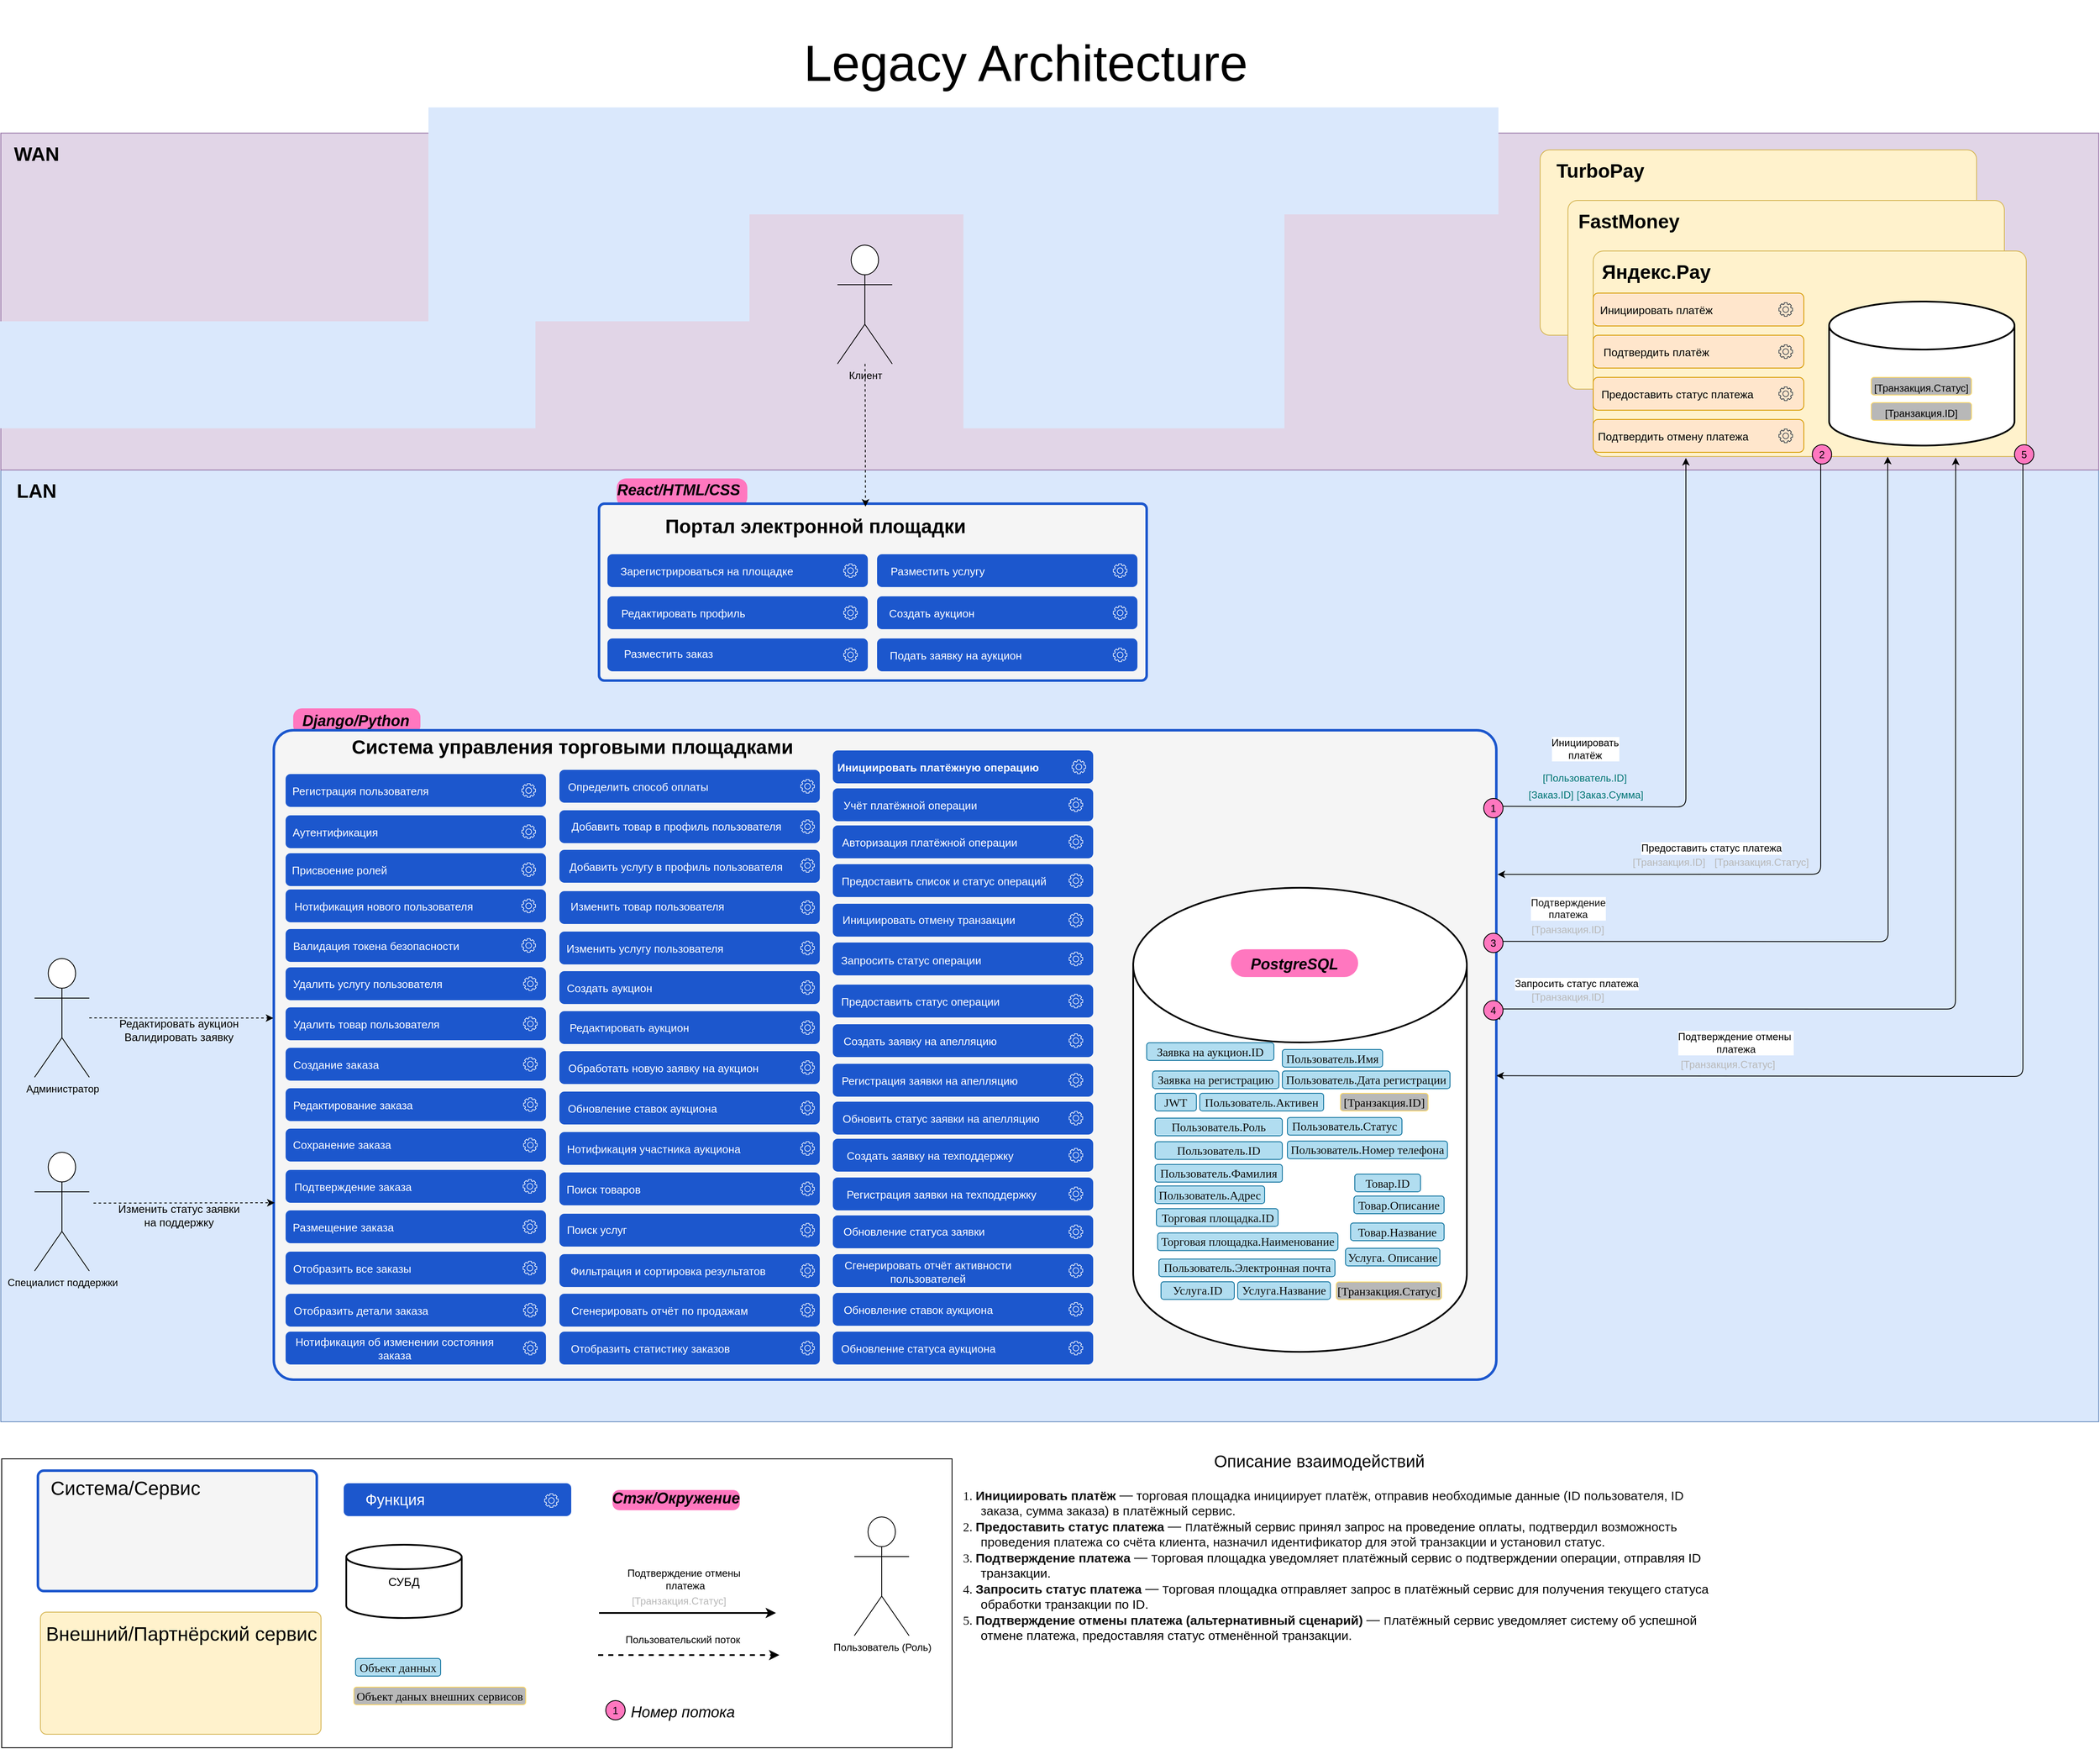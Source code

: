 <mxfile version="26.1.1" pages="2">
  <diagram name="DF" id="BleSmaJVXqo2yb7Co1eL">
    <mxGraphModel dx="-196" dy="1193" grid="0" gridSize="10" guides="0" tooltips="0" connect="1" arrows="1" fold="1" page="0" pageScale="1" pageWidth="827" pageHeight="1169" math="0" shadow="0">
      <root>
        <mxCell id="0" />
        <mxCell id="1" parent="0" />
        <mxCell id="cKbgiC5qh_IXnBO1eU4K-99" value="" style="rounded=0;whiteSpace=wrap;html=1;fillColor=#dae8fc;strokeColor=#6c8ebf;" parent="1" vertex="1">
          <mxGeometry x="960" y="-200" width="2490" height="1130" as="geometry" />
        </mxCell>
        <mxCell id="kQWFD41fJFxlXKQhT5sF-2" value="" style="group" parent="1" vertex="1" connectable="0">
          <mxGeometry x="1307" y="78" width="151" height="36" as="geometry" />
        </mxCell>
        <mxCell id="cKbgiC5qh_IXnBO1eU4K-91" value="&lt;p style=&quot;margin: 0px 0px 0px 13px; text-indent: -13px; font-variant-numeric: normal; font-variant-east-asian: normal; font-variant-alternates: normal; font-kerning: auto; font-optical-sizing: auto; font-feature-settings: normal; font-variation-settings: normal; font-variant-position: normal; font-stretch: normal; font-size: 14px; line-height: normal; color: rgb(14, 14, 14); text-align: start;&quot; class=&quot;p1&quot;&gt;&lt;br&gt;&lt;/p&gt;" style="rounded=1;whiteSpace=wrap;html=1;fillColor=#FF77BF;strokeColor=none;arcSize=33;" parent="kQWFD41fJFxlXKQhT5sF-2" vertex="1">
          <mxGeometry y="5" width="151" height="31" as="geometry" />
        </mxCell>
        <mxCell id="cKbgiC5qh_IXnBO1eU4K-92" value="&lt;font style=&quot;font-size: 18px;&quot;&gt;&lt;i&gt;Django/Python&lt;/i&gt;&lt;/font&gt;" style="text;html=1;align=center;verticalAlign=middle;whiteSpace=wrap;rounded=1;shadow=0;fontSize=23;fontStyle=1" parent="kQWFD41fJFxlXKQhT5sF-2" vertex="1">
          <mxGeometry x="30" width="89" height="36" as="geometry" />
        </mxCell>
        <mxCell id="kQWFD41fJFxlXKQhT5sF-1" value="" style="group" parent="1" vertex="1" connectable="0">
          <mxGeometry x="1691" y="-203" width="155" height="49" as="geometry" />
        </mxCell>
        <mxCell id="cKbgiC5qh_IXnBO1eU4K-166" value="&lt;p style=&quot;margin: 0px 0px 0px 13px; text-indent: -13px; font-variant-numeric: normal; font-variant-east-asian: normal; font-variant-alternates: normal; font-kerning: auto; font-optical-sizing: auto; font-feature-settings: normal; font-variation-settings: normal; font-variant-position: normal; font-stretch: normal; font-size: 14px; line-height: normal; color: rgb(14, 14, 14); text-align: start;&quot; class=&quot;p1&quot;&gt;&lt;br&gt;&lt;/p&gt;" style="rounded=1;whiteSpace=wrap;html=1;fillColor=#FF77BF;strokeColor=none;arcSize=33;" parent="kQWFD41fJFxlXKQhT5sF-1" vertex="1">
          <mxGeometry y="13" width="155" height="34" as="geometry" />
        </mxCell>
        <mxCell id="cKbgiC5qh_IXnBO1eU4K-165" value="&lt;font style=&quot;font-size: 18px;&quot;&gt;&lt;i&gt;React/HTML/CSS&lt;/i&gt;&lt;/font&gt;" style="text;html=1;align=center;verticalAlign=middle;whiteSpace=wrap;rounded=1;shadow=0;fontSize=23;fontStyle=1" parent="kQWFD41fJFxlXKQhT5sF-1" vertex="1">
          <mxGeometry x="29" width="89" height="49" as="geometry" />
        </mxCell>
        <mxCell id="cKbgiC5qh_IXnBO1eU4K-98" value="" style="rounded=0;whiteSpace=wrap;html=1;fillColor=#e1d5e7;strokeColor=#9673a6;movable=1;resizable=1;rotatable=1;deletable=1;editable=1;locked=0;connectable=1;" parent="1" vertex="1">
          <mxGeometry x="960" y="-600" width="2490" height="400" as="geometry" />
        </mxCell>
        <mxCell id="ISwjRsLXD4yoOcMXPSiY-8" value="" style="group" parent="1" vertex="1" connectable="0">
          <mxGeometry x="2770" y="-580" width="535" height="220" as="geometry" />
        </mxCell>
        <mxCell id="Tz6aEU4ManMyac2rpAqn-102" value="" style="rounded=1;whiteSpace=wrap;html=1;arcSize=5;fillColor=#fff2cc;strokeColor=#d6b656;" parent="ISwjRsLXD4yoOcMXPSiY-8" vertex="1">
          <mxGeometry x="17" width="518" height="220" as="geometry" />
        </mxCell>
        <mxCell id="Tz6aEU4ManMyac2rpAqn-103" value="TurboPay" style="text;html=1;align=center;verticalAlign=middle;whiteSpace=wrap;rounded=1;shadow=0;fontSize=23;fontStyle=1" parent="ISwjRsLXD4yoOcMXPSiY-8" vertex="1">
          <mxGeometry width="177" height="49" as="geometry" />
        </mxCell>
        <mxCell id="ISwjRsLXD4yoOcMXPSiY-9" value="" style="group" parent="1" vertex="1" connectable="0">
          <mxGeometry x="2820" y="-520" width="518" height="224" as="geometry" />
        </mxCell>
        <mxCell id="Tz6aEU4ManMyac2rpAqn-100" value="" style="rounded=1;whiteSpace=wrap;html=1;arcSize=5;fillColor=#fff2cc;strokeColor=#d6b656;" parent="ISwjRsLXD4yoOcMXPSiY-9" vertex="1">
          <mxGeometry width="518" height="224" as="geometry" />
        </mxCell>
        <mxCell id="Tz6aEU4ManMyac2rpAqn-101" value="FastMoney" style="text;html=1;align=center;verticalAlign=middle;whiteSpace=wrap;rounded=1;shadow=0;fontSize=23;fontStyle=1" parent="ISwjRsLXD4yoOcMXPSiY-9" vertex="1">
          <mxGeometry x="2" width="141" height="49" as="geometry" />
        </mxCell>
        <mxCell id="ISwjRsLXD4yoOcMXPSiY-10" value="" style="group" parent="1" vertex="1" connectable="0">
          <mxGeometry x="2850" y="-460" width="514" height="244" as="geometry" />
        </mxCell>
        <mxCell id="Tz6aEU4ManMyac2rpAqn-104" value="" style="rounded=1;whiteSpace=wrap;html=1;arcSize=5;fillColor=#fff2cc;strokeColor=#d6b656;" parent="ISwjRsLXD4yoOcMXPSiY-10" vertex="1">
          <mxGeometry width="514" height="244" as="geometry" />
        </mxCell>
        <mxCell id="Tz6aEU4ManMyac2rpAqn-105" value="Яндекс.Pay" style="text;html=1;align=center;verticalAlign=middle;whiteSpace=wrap;rounded=1;shadow=0;fontSize=23;fontStyle=1" parent="ISwjRsLXD4yoOcMXPSiY-10" vertex="1">
          <mxGeometry width="150" height="49" as="geometry" />
        </mxCell>
        <mxCell id="D1CTnjmkYU0Mq4A9S6dc-23" value="" style="rounded=1;whiteSpace=wrap;html=1;arcSize=0;" parent="1" vertex="1">
          <mxGeometry x="961" y="974" width="1128" height="343" as="geometry" />
        </mxCell>
        <mxCell id="aNh6FEuhw9lsT8rE3H5J-120" value="" style="rounded=1;whiteSpace=wrap;html=1;arcSize=3;movable=1;resizable=1;rotatable=1;deletable=1;editable=1;locked=0;connectable=1;fillColor=#f5f5f5;strokeColor=#1C57CD;strokeWidth=3;fontColor=#333333;" parent="1" vertex="1">
          <mxGeometry x="1284" y="109" width="1451" height="771" as="geometry" />
        </mxCell>
        <mxCell id="aNh6FEuhw9lsT8rE3H5J-121" value="Система управления торговыми площадками" style="text;html=1;align=center;verticalAlign=middle;whiteSpace=wrap;rounded=1;shadow=0;fontSize=23;fontStyle=1" parent="1" vertex="1">
          <mxGeometry x="1364" y="104" width="549" height="49" as="geometry" />
        </mxCell>
        <mxCell id="aNh6FEuhw9lsT8rE3H5J-60" value="" style="strokeWidth=2;html=1;shape=mxgraph.flowchart.database;whiteSpace=wrap;rounded=1;movable=1;resizable=1;rotatable=1;deletable=1;editable=1;locked=0;connectable=1;" parent="1" vertex="1">
          <mxGeometry x="2304" y="296" width="396" height="551" as="geometry" />
        </mxCell>
        <mxCell id="Tz6aEU4ManMyac2rpAqn-7" value="&lt;p style=&quot;margin: 0px 0px 0px 13px; text-indent: -13px; font-variant-numeric: normal; font-variant-east-asian: normal; font-variant-alternates: normal; font-kerning: auto; font-optical-sizing: auto; font-feature-settings: normal; font-variation-settings: normal; font-variant-position: normal; font-stretch: normal; font-size: 14px; line-height: normal; color: rgb(14, 14, 14); text-align: start;&quot; class=&quot;p1&quot;&gt;&lt;font face=&quot;Times New Roman&quot;&gt;Заявка на аукцион.ID&lt;/font&gt;&lt;/p&gt;" style="rounded=1;whiteSpace=wrap;html=1;fillColor=#b1ddf0;strokeColor=#10739e;" parent="1" vertex="1">
          <mxGeometry x="2320" y="480" width="151" height="21" as="geometry" />
        </mxCell>
        <mxCell id="cKbgiC5qh_IXnBO1eU4K-45" value="&lt;p style=&quot;margin: 0px 0px 0px 13px; text-indent: -13px; font-variant-numeric: normal; font-variant-east-asian: normal; font-variant-alternates: normal; font-kerning: auto; font-optical-sizing: auto; font-feature-settings: normal; font-variation-settings: normal; font-variant-position: normal; font-stretch: normal; line-height: normal; color: rgb(14, 14, 14); text-align: start;&quot; class=&quot;p1&quot;&gt;&lt;font style=&quot;font-size: 14px;&quot; face=&quot;Times New Roman&quot;&gt;Заявка на регистрацию&lt;/font&gt;&lt;/p&gt;" style="rounded=1;whiteSpace=wrap;html=1;fillColor=#b1ddf0;strokeColor=#10739e;" parent="1" vertex="1">
          <mxGeometry x="2327" y="513.5" width="150" height="21" as="geometry" />
        </mxCell>
        <mxCell id="cKbgiC5qh_IXnBO1eU4K-46" value="&lt;p style=&quot;margin: 0px 0px 0px 13px; text-indent: -13px; font-variant-numeric: normal; font-variant-east-asian: normal; font-variant-alternates: normal; font-kerning: auto; font-optical-sizing: auto; font-feature-settings: normal; font-variation-settings: normal; font-variant-position: normal; font-stretch: normal; line-height: normal; color: rgb(14, 14, 14); text-align: start;&quot; class=&quot;p1&quot;&gt;&lt;font face=&quot;Times New Roman&quot;&gt;&lt;span style=&quot;font-size: 14px;&quot;&gt;JWT&lt;/span&gt;&lt;/font&gt;&lt;/p&gt;" style="rounded=1;whiteSpace=wrap;html=1;fillColor=#b1ddf0;strokeColor=#10739e;" parent="1" vertex="1">
          <mxGeometry x="2330" y="540" width="49" height="21" as="geometry" />
        </mxCell>
        <mxCell id="cKbgiC5qh_IXnBO1eU4K-49" value="&lt;p style=&quot;margin: 0px 0px 0px 13px; text-indent: -13px; font-variant-numeric: normal; font-variant-east-asian: normal; font-variant-alternates: normal; font-kerning: auto; font-optical-sizing: auto; font-feature-settings: normal; font-variation-settings: normal; font-variant-position: normal; font-stretch: normal; font-size: 14px; line-height: normal; color: rgb(14, 14, 14); text-align: start;&quot; class=&quot;p1&quot;&gt;&lt;font face=&quot;Times New Roman&quot;&gt;Пользователь.Роль&lt;/font&gt;&lt;/p&gt;" style="rounded=1;whiteSpace=wrap;html=1;fillColor=#b1ddf0;strokeColor=#10739e;" parent="1" vertex="1">
          <mxGeometry x="2330" y="569.5" width="151" height="21" as="geometry" />
        </mxCell>
        <mxCell id="cKbgiC5qh_IXnBO1eU4K-50" value="&lt;p style=&quot;margin: 0px 0px 0px 13px; text-indent: -13px; font-variant-numeric: normal; font-variant-east-asian: normal; font-variant-alternates: normal; font-kerning: auto; font-optical-sizing: auto; font-feature-settings: normal; font-variation-settings: normal; font-variant-position: normal; font-stretch: normal; font-size: 14px; line-height: normal; color: rgb(14, 14, 14); text-align: start;&quot; class=&quot;p1&quot;&gt;&lt;font face=&quot;Times New Roman&quot;&gt;Пользователь.ID&lt;/font&gt;&lt;/p&gt;" style="rounded=1;whiteSpace=wrap;html=1;fillColor=#b1ddf0;strokeColor=#10739e;" parent="1" vertex="1">
          <mxGeometry x="2330" y="597.5" width="151" height="21" as="geometry" />
        </mxCell>
        <mxCell id="cKbgiC5qh_IXnBO1eU4K-56" value="&lt;p style=&quot;margin: 0px 0px 0px 13px; text-indent: -13px; font-variant-numeric: normal; font-variant-east-asian: normal; font-variant-alternates: normal; font-kerning: auto; font-optical-sizing: auto; font-feature-settings: normal; font-variation-settings: normal; font-variant-position: normal; font-stretch: normal; font-size: 14px; line-height: normal; color: rgb(14, 14, 14); text-align: start;&quot; class=&quot;p1&quot;&gt;&lt;font face=&quot;Times New Roman&quot;&gt;Пользователь.Имя&lt;/font&gt;&lt;/p&gt;" style="rounded=1;whiteSpace=wrap;html=1;fillColor=#b1ddf0;strokeColor=#10739e;" parent="1" vertex="1">
          <mxGeometry x="2481" y="488" width="119" height="21" as="geometry" />
        </mxCell>
        <mxCell id="cKbgiC5qh_IXnBO1eU4K-57" value="&lt;p style=&quot;margin: 0px 0px 0px 13px; text-indent: -13px; font-variant-numeric: normal; font-variant-east-asian: normal; font-variant-alternates: normal; font-kerning: auto; font-optical-sizing: auto; font-feature-settings: normal; font-variation-settings: normal; font-variant-position: normal; font-stretch: normal; font-size: 14px; line-height: normal; color: rgb(14, 14, 14); text-align: start;&quot; class=&quot;p1&quot;&gt;&lt;font face=&quot;Times New Roman&quot;&gt;Пользователь.Фамилия&lt;/font&gt;&lt;/p&gt;" style="rounded=1;whiteSpace=wrap;html=1;fillColor=#b1ddf0;strokeColor=#10739e;" parent="1" vertex="1">
          <mxGeometry x="2330" y="624.5" width="151" height="21" as="geometry" />
        </mxCell>
        <mxCell id="cKbgiC5qh_IXnBO1eU4K-60" value="&lt;p style=&quot;margin: 0px 0px 0px 13px; text-indent: -13px; font-variant-numeric: normal; font-variant-east-asian: normal; font-variant-alternates: normal; font-kerning: auto; font-optical-sizing: auto; font-feature-settings: normal; font-variation-settings: normal; font-variant-position: normal; font-stretch: normal; font-size: 14px; line-height: normal; color: rgb(14, 14, 14); text-align: start;&quot; class=&quot;p1&quot;&gt;&lt;font face=&quot;Times New Roman&quot;&gt;Пользователь.Адрес&lt;/font&gt;&lt;/p&gt;" style="rounded=1;whiteSpace=wrap;html=1;fillColor=#b1ddf0;strokeColor=#10739e;" parent="1" vertex="1">
          <mxGeometry x="2330" y="650" width="130" height="21" as="geometry" />
        </mxCell>
        <mxCell id="cKbgiC5qh_IXnBO1eU4K-68" value="&lt;p style=&quot;margin: 0px 0px 0px 13px; text-indent: -13px; font-variant-numeric: normal; font-variant-east-asian: normal; font-variant-alternates: normal; font-kerning: auto; font-optical-sizing: auto; font-feature-settings: normal; font-variation-settings: normal; font-variant-position: normal; font-stretch: normal; font-size: 14px; line-height: normal; color: rgb(14, 14, 14); text-align: start;&quot; class=&quot;p1&quot;&gt;&lt;font face=&quot;Times New Roman&quot;&gt;Пользователь.Дата регистрации&lt;/font&gt;&lt;/p&gt;" style="rounded=1;whiteSpace=wrap;html=1;fillColor=#b1ddf0;strokeColor=#10739e;" parent="1" vertex="1">
          <mxGeometry x="2481" y="513.5" width="199" height="21" as="geometry" />
        </mxCell>
        <mxCell id="cKbgiC5qh_IXnBO1eU4K-69" value="&lt;p style=&quot;margin: 0px 0px 0px 13px; text-indent: -13px; font-variant-numeric: normal; font-variant-east-asian: normal; font-variant-alternates: normal; font-kerning: auto; font-optical-sizing: auto; font-feature-settings: normal; font-variation-settings: normal; font-variant-position: normal; font-stretch: normal; font-size: 14px; line-height: normal; color: rgb(14, 14, 14); text-align: start;&quot; class=&quot;p1&quot;&gt;&lt;font face=&quot;Times New Roman&quot;&gt;Пользователь.Статус&lt;/font&gt;&lt;/p&gt;" style="rounded=1;whiteSpace=wrap;html=1;fillColor=#b1ddf0;strokeColor=#10739e;" parent="1" vertex="1">
          <mxGeometry x="2487" y="568.75" width="136" height="21" as="geometry" />
        </mxCell>
        <mxCell id="cKbgiC5qh_IXnBO1eU4K-70" value="&lt;p style=&quot;margin: 0px 0px 0px 13px; text-indent: -13px; font-variant-numeric: normal; font-variant-east-asian: normal; font-variant-alternates: normal; font-kerning: auto; font-optical-sizing: auto; font-feature-settings: normal; font-variation-settings: normal; font-variant-position: normal; font-stretch: normal; font-size: 14px; line-height: normal; color: rgb(14, 14, 14); text-align: start;&quot; class=&quot;p1&quot;&gt;&lt;font face=&quot;Times New Roman&quot;&gt;Пользователь.Электронная почта&lt;/font&gt;&lt;/p&gt;" style="rounded=1;whiteSpace=wrap;html=1;fillColor=#b1ddf0;strokeColor=#10739e;" parent="1" vertex="1">
          <mxGeometry x="2334.5" y="736.75" width="209" height="21" as="geometry" />
        </mxCell>
        <mxCell id="cKbgiC5qh_IXnBO1eU4K-71" value="&lt;p style=&quot;margin: 0px 0px 0px 13px; text-indent: -13px; font-variant-numeric: normal; font-variant-east-asian: normal; font-variant-alternates: normal; font-kerning: auto; font-optical-sizing: auto; font-feature-settings: normal; font-variation-settings: normal; font-variant-position: normal; font-stretch: normal; font-size: 14px; line-height: normal; color: rgb(14, 14, 14); text-align: start;&quot; class=&quot;p1&quot;&gt;&lt;font face=&quot;Times New Roman&quot;&gt;Пользователь.Номер телефона&lt;/font&gt;&lt;/p&gt;" style="rounded=1;whiteSpace=wrap;html=1;fillColor=#b1ddf0;strokeColor=#10739e;" parent="1" vertex="1">
          <mxGeometry x="2487" y="596.75" width="190" height="21" as="geometry" />
        </mxCell>
        <mxCell id="cKbgiC5qh_IXnBO1eU4K-74" value="&lt;p style=&quot;margin: 0px 0px 0px 13px; text-indent: -13px; font-variant-numeric: normal; font-variant-east-asian: normal; font-variant-alternates: normal; font-kerning: auto; font-optical-sizing: auto; font-feature-settings: normal; font-variation-settings: normal; font-variant-position: normal; font-stretch: normal; font-size: 14px; line-height: normal; color: rgb(14, 14, 14); text-align: start;&quot; class=&quot;p1&quot;&gt;&lt;font face=&quot;Times New Roman&quot;&gt;Торговая площадка.ID&lt;/font&gt;&lt;/p&gt;" style="rounded=1;whiteSpace=wrap;html=1;fillColor=#b1ddf0;strokeColor=#10739e;" parent="1" vertex="1">
          <mxGeometry x="2331.5" y="677" width="144.5" height="21" as="geometry" />
        </mxCell>
        <mxCell id="cKbgiC5qh_IXnBO1eU4K-75" value="&lt;p style=&quot;margin: 0px 0px 0px 13px; text-indent: -13px; font-variant-numeric: normal; font-variant-east-asian: normal; font-variant-alternates: normal; font-kerning: auto; font-optical-sizing: auto; font-feature-settings: normal; font-variation-settings: normal; font-variant-position: normal; font-stretch: normal; font-size: 14px; line-height: normal; color: rgb(14, 14, 14); text-align: start;&quot; class=&quot;p1&quot;&gt;&lt;font face=&quot;Times New Roman&quot;&gt;Торговая площадка.Наименование&lt;/font&gt;&lt;/p&gt;" style="rounded=1;whiteSpace=wrap;html=1;fillColor=#b1ddf0;strokeColor=#10739e;" parent="1" vertex="1">
          <mxGeometry x="2333" y="705.75" width="214" height="21" as="geometry" />
        </mxCell>
        <mxCell id="cKbgiC5qh_IXnBO1eU4K-77" value="&lt;p style=&quot;margin: 0px 0px 0px 13px; text-indent: -13px; font-variant-numeric: normal; font-variant-east-asian: normal; font-variant-alternates: normal; font-kerning: auto; font-optical-sizing: auto; font-feature-settings: normal; font-variation-settings: normal; font-variant-position: normal; font-stretch: normal; font-size: 14px; line-height: normal; color: rgb(14, 14, 14); text-align: start;&quot; class=&quot;p1&quot;&gt;&lt;font face=&quot;Times New Roman&quot;&gt;Пользователь.Активен&lt;/font&gt;&lt;/p&gt;" style="rounded=1;whiteSpace=wrap;html=1;fillColor=#b1ddf0;strokeColor=#10739e;" parent="1" vertex="1">
          <mxGeometry x="2383" y="540" width="147" height="21" as="geometry" />
        </mxCell>
        <mxCell id="cKbgiC5qh_IXnBO1eU4K-84" value="&lt;p style=&quot;margin: 0px 0px 0px 13px; text-indent: -13px; font-variant-numeric: normal; font-variant-east-asian: normal; font-variant-alternates: normal; font-kerning: auto; font-optical-sizing: auto; font-feature-settings: normal; font-variation-settings: normal; font-variant-position: normal; font-stretch: normal; font-size: 14px; line-height: normal; color: rgb(14, 14, 14); text-align: start;&quot; class=&quot;p1&quot;&gt;&lt;font face=&quot;Times New Roman&quot;&gt;Услуга.ID&lt;/font&gt;&lt;/p&gt;" style="rounded=1;whiteSpace=wrap;html=1;fillColor=#b1ddf0;strokeColor=#10739e;" parent="1" vertex="1">
          <mxGeometry x="2337" y="763.75" width="87" height="21" as="geometry" />
        </mxCell>
        <mxCell id="cKbgiC5qh_IXnBO1eU4K-85" value="&lt;p style=&quot;margin: 0px 0px 0px 13px; text-indent: -13px; font-variant-numeric: normal; font-variant-east-asian: normal; font-variant-alternates: normal; font-kerning: auto; font-optical-sizing: auto; font-feature-settings: normal; font-variation-settings: normal; font-variant-position: normal; font-stretch: normal; font-size: 14px; line-height: normal; color: rgb(14, 14, 14); text-align: start;&quot; class=&quot;p1&quot;&gt;&lt;font face=&quot;Times New Roman&quot;&gt;Услуга.Название&lt;/font&gt;&lt;/p&gt;" style="rounded=1;whiteSpace=wrap;html=1;fillColor=#b1ddf0;strokeColor=#10739e;" parent="1" vertex="1">
          <mxGeometry x="2428" y="763.75" width="110" height="21" as="geometry" />
        </mxCell>
        <mxCell id="cKbgiC5qh_IXnBO1eU4K-86" value="&lt;p style=&quot;margin: 0px 0px 0px 13px; text-indent: -13px; font-variant-numeric: normal; font-variant-east-asian: normal; font-variant-alternates: normal; font-kerning: auto; font-optical-sizing: auto; font-feature-settings: normal; font-variation-settings: normal; font-variant-position: normal; font-stretch: normal; font-size: 14px; line-height: normal; color: rgb(14, 14, 14); text-align: start;&quot; class=&quot;p1&quot;&gt;&lt;font face=&quot;Times New Roman&quot;&gt;Услуга. Описание&lt;/font&gt;&lt;/p&gt;" style="rounded=1;whiteSpace=wrap;html=1;fillColor=#b1ddf0;strokeColor=#10739e;" parent="1" vertex="1">
          <mxGeometry x="2556" y="724" width="112" height="21" as="geometry" />
        </mxCell>
        <mxCell id="cKbgiC5qh_IXnBO1eU4K-87" value="&lt;p style=&quot;margin: 0px 0px 0px 13px; text-indent: -13px; font-variant-numeric: normal; font-variant-east-asian: normal; font-variant-alternates: normal; font-kerning: auto; font-optical-sizing: auto; font-feature-settings: normal; font-variation-settings: normal; font-variant-position: normal; font-stretch: normal; font-size: 14px; line-height: normal; color: rgb(14, 14, 14); text-align: start;&quot; class=&quot;p1&quot;&gt;&lt;font face=&quot;Times New Roman&quot;&gt;Товар.ID&lt;/font&gt;&lt;/p&gt;" style="rounded=1;whiteSpace=wrap;html=1;fillColor=#b1ddf0;strokeColor=#10739e;" parent="1" vertex="1">
          <mxGeometry x="2567" y="636" width="78" height="21" as="geometry" />
        </mxCell>
        <mxCell id="cKbgiC5qh_IXnBO1eU4K-88" value="&lt;p style=&quot;margin: 0px 0px 0px 13px; text-indent: -13px; font-variant-numeric: normal; font-variant-east-asian: normal; font-variant-alternates: normal; font-kerning: auto; font-optical-sizing: auto; font-feature-settings: normal; font-variation-settings: normal; font-variant-position: normal; font-stretch: normal; font-size: 14px; line-height: normal; color: rgb(14, 14, 14); text-align: start;&quot; class=&quot;p1&quot;&gt;&lt;font face=&quot;Times New Roman&quot;&gt;Товар.Название&lt;/font&gt;&lt;/p&gt;" style="rounded=1;whiteSpace=wrap;html=1;fillColor=#b1ddf0;strokeColor=#10739e;" parent="1" vertex="1">
          <mxGeometry x="2562" y="694" width="111" height="21" as="geometry" />
        </mxCell>
        <mxCell id="cKbgiC5qh_IXnBO1eU4K-89" value="&lt;p style=&quot;margin: 0px 0px 0px 13px; text-indent: -13px; font-variant-numeric: normal; font-variant-east-asian: normal; font-variant-alternates: normal; font-kerning: auto; font-optical-sizing: auto; font-feature-settings: normal; font-variation-settings: normal; font-variant-position: normal; font-stretch: normal; font-size: 14px; line-height: normal; color: rgb(14, 14, 14); text-align: start;&quot; class=&quot;p1&quot;&gt;&lt;font face=&quot;Times New Roman&quot;&gt;Товар.Описание&lt;/font&gt;&lt;/p&gt;" style="rounded=1;whiteSpace=wrap;html=1;fillColor=#b1ddf0;strokeColor=#10739e;" parent="1" vertex="1">
          <mxGeometry x="2566" y="662" width="107" height="21" as="geometry" />
        </mxCell>
        <mxCell id="cKbgiC5qh_IXnBO1eU4K-95" value="Администратор" style="shape=umlActor;verticalLabelPosition=bottom;verticalAlign=top;html=1;outlineConnect=0;rounded=1;" parent="1" vertex="1">
          <mxGeometry x="1000" y="380" width="65" height="141" as="geometry" />
        </mxCell>
        <mxCell id="cKbgiC5qh_IXnBO1eU4K-96" value="" style="endArrow=classic;html=1;rounded=1;dashed=1;entryX=0.961;entryY=0.023;entryDx=0;entryDy=0;entryPerimeter=0;" parent="1" source="cKbgiC5qh_IXnBO1eU4K-95" target="cKbgiC5qh_IXnBO1eU4K-154" edge="1">
          <mxGeometry width="50" height="50" relative="1" as="geometry">
            <mxPoint x="1166" y="544" as="sourcePoint" />
            <mxPoint x="1162" y="979" as="targetPoint" />
            <Array as="points" />
          </mxGeometry>
        </mxCell>
        <mxCell id="cKbgiC5qh_IXnBO1eU4K-100" value="WAN" style="text;html=1;align=center;verticalAlign=middle;whiteSpace=wrap;rounded=1;shadow=0;fontSize=23;fontStyle=1" parent="1" vertex="1">
          <mxGeometry x="960" y="-600" width="85" height="49" as="geometry" />
        </mxCell>
        <mxCell id="cKbgiC5qh_IXnBO1eU4K-101" value="LAN" style="text;html=1;align=center;verticalAlign=middle;whiteSpace=wrap;rounded=1;shadow=0;fontSize=23;fontStyle=1" parent="1" vertex="1">
          <mxGeometry x="960" y="-200" width="85" height="49" as="geometry" />
        </mxCell>
        <mxCell id="cKbgiC5qh_IXnBO1eU4K-103" value="" style="endArrow=classic;html=1;rounded=1;curved=0;entryX=1.001;entryY=0.222;entryDx=0;entryDy=0;entryPerimeter=0;" parent="1" target="aNh6FEuhw9lsT8rE3H5J-120" edge="1">
          <mxGeometry width="50" height="50" relative="1" as="geometry">
            <mxPoint x="3120" y="-210" as="sourcePoint" />
            <mxPoint x="3090" y="-15" as="targetPoint" />
            <Array as="points">
              <mxPoint x="3120" y="280" />
            </Array>
          </mxGeometry>
        </mxCell>
        <mxCell id="cKbgiC5qh_IXnBO1eU4K-104" value="&lt;p style=&quot;margin: 0px 0px 0px 21px; text-indent: -21px; font-variant-numeric: normal; font-variant-east-asian: normal; font-variant-alternates: normal; font-kerning: auto; font-optical-sizing: auto; font-feature-settings: normal; font-variation-settings: normal; font-variant-position: normal; font-stretch: normal; line-height: normal; color: rgb(14, 14, 14); text-align: start; text-wrap: wrap;&quot; class=&quot;p1&quot;&gt;&lt;font style=&quot;font-size: 12px;&quot; face=&quot;Helvetica&quot;&gt;Подтверждение платежа&lt;/font&gt;&lt;/p&gt;" style="edgeLabel;html=1;align=center;verticalAlign=middle;resizable=0;points=[];rounded=1;" parent="cKbgiC5qh_IXnBO1eU4K-103" vertex="1" connectable="0">
          <mxGeometry x="0.194" y="1" relative="1" as="geometry">
            <mxPoint x="-269" y="39" as="offset" />
          </mxGeometry>
        </mxCell>
        <mxCell id="cKbgiC5qh_IXnBO1eU4K-105" value="" style="endArrow=classic;html=1;rounded=1;exitX=1.001;exitY=0.325;exitDx=0;exitDy=0;exitPerimeter=0;curved=0;entryX=0.68;entryY=1.001;entryDx=0;entryDy=0;entryPerimeter=0;" parent="1" source="aNh6FEuhw9lsT8rE3H5J-120" target="Tz6aEU4ManMyac2rpAqn-104" edge="1">
          <mxGeometry width="50" height="50" relative="1" as="geometry">
            <mxPoint x="2900" y="486" as="sourcePoint" />
            <mxPoint x="3200" y="-20" as="targetPoint" />
            <Array as="points">
              <mxPoint x="3200" y="360" />
            </Array>
          </mxGeometry>
        </mxCell>
        <mxCell id="cKbgiC5qh_IXnBO1eU4K-106" value="&lt;font style=&quot;font-size: 12px;&quot;&gt;Предоставить статус платежа&lt;/font&gt;" style="edgeLabel;html=1;align=center;verticalAlign=middle;resizable=0;points=[];rounded=1;" parent="cKbgiC5qh_IXnBO1eU4K-105" vertex="1" connectable="0">
          <mxGeometry x="0.194" y="1" relative="1" as="geometry">
            <mxPoint x="-209" y="46" as="offset" />
          </mxGeometry>
        </mxCell>
        <mxCell id="cKbgiC5qh_IXnBO1eU4K-107" value="" style="endArrow=classic;html=1;rounded=1;curved=0;entryX=1;entryY=0.532;entryDx=0;entryDy=0;entryPerimeter=0;" parent="1" target="aNh6FEuhw9lsT8rE3H5J-120" edge="1">
          <mxGeometry width="50" height="50" relative="1" as="geometry">
            <mxPoint x="3360" y="-210" as="sourcePoint" />
            <mxPoint x="2740" y="520" as="targetPoint" />
            <Array as="points">
              <mxPoint x="3360" y="520" />
            </Array>
          </mxGeometry>
        </mxCell>
        <mxCell id="cKbgiC5qh_IXnBO1eU4K-108" value="&lt;font style=&quot;font-size: 12px;&quot;&gt;Подтверждение отмены&amp;nbsp;&lt;/font&gt;&lt;div&gt;&lt;font style=&quot;font-size: 12px;&quot;&gt;платежа&lt;/font&gt;&lt;/div&gt;" style="edgeLabel;html=1;align=center;verticalAlign=middle;resizable=0;points=[];rounded=1;" parent="cKbgiC5qh_IXnBO1eU4K-107" vertex="1" connectable="0">
          <mxGeometry x="0.194" y="1" relative="1" as="geometry">
            <mxPoint x="-262" y="-41" as="offset" />
          </mxGeometry>
        </mxCell>
        <mxCell id="cKbgiC5qh_IXnBO1eU4K-109" value="" style="endArrow=classic;html=1;rounded=1;exitX=1;exitY=0.117;exitDx=0;exitDy=0;exitPerimeter=0;curved=0;entryX=0.214;entryY=1.007;entryDx=0;entryDy=0;entryPerimeter=0;" parent="1" source="aNh6FEuhw9lsT8rE3H5J-120" target="Tz6aEU4ManMyac2rpAqn-104" edge="1">
          <mxGeometry width="50" height="50" relative="1" as="geometry">
            <mxPoint x="2610" y="206" as="sourcePoint" />
            <mxPoint x="2955" y="-179" as="targetPoint" />
            <Array as="points">
              <mxPoint x="2960" y="200" />
            </Array>
          </mxGeometry>
        </mxCell>
        <mxCell id="cKbgiC5qh_IXnBO1eU4K-110" value="&lt;span style=&quot;text-wrap: wrap;&quot;&gt;&lt;font style=&quot;font-size: 12px;&quot;&gt;Инициировать платёж&lt;/font&gt;&lt;/span&gt;" style="edgeLabel;html=1;align=center;verticalAlign=middle;resizable=0;points=[];rounded=1;" parent="cKbgiC5qh_IXnBO1eU4K-109" vertex="1" connectable="0">
          <mxGeometry x="0.194" y="1" relative="1" as="geometry">
            <mxPoint x="-119" y="87" as="offset" />
          </mxGeometry>
        </mxCell>
        <mxCell id="cKbgiC5qh_IXnBO1eU4K-114" value="&lt;font style=&quot;font-size: 12px;&quot;&gt;[Транзакция.ID]&lt;/font&gt;" style="text;html=1;align=center;verticalAlign=middle;whiteSpace=wrap;rounded=1;fontSize=13;labelBackgroundColor=none;fontColor=#B8B8B8;" parent="1" vertex="1">
          <mxGeometry x="2890" y="250" width="100" height="30" as="geometry" />
        </mxCell>
        <mxCell id="cKbgiC5qh_IXnBO1eU4K-120" value="&lt;font style=&quot;font-size: 12px;&quot;&gt;[Транзакция.Статус]&lt;/font&gt;" style="text;html=1;align=center;verticalAlign=middle;whiteSpace=wrap;rounded=1;fontSize=13;labelBackgroundColor=none;fontColor=#B8B8B8;" parent="1" vertex="1">
          <mxGeometry x="2970" y="250" width="160" height="30" as="geometry" />
        </mxCell>
        <mxCell id="cKbgiC5qh_IXnBO1eU4K-121" value="&lt;font style=&quot;font-size: 12px;&quot;&gt;[Пользователь.ID]&lt;/font&gt;" style="text;html=1;align=center;verticalAlign=middle;whiteSpace=wrap;rounded=1;fontSize=13;labelBackgroundColor=none;fontColor=#007575;" parent="1" vertex="1">
          <mxGeometry x="2760" y="150" width="160" height="30" as="geometry" />
        </mxCell>
        <mxCell id="cKbgiC5qh_IXnBO1eU4K-122" value="&lt;font style=&quot;font-size: 12px;&quot;&gt;[Заказ.ID]&lt;/font&gt;" style="text;html=1;align=center;verticalAlign=middle;whiteSpace=wrap;rounded=1;fontSize=13;labelBackgroundColor=none;fontColor=#007575;" parent="1" vertex="1">
          <mxGeometry x="2720" y="170" width="160" height="30" as="geometry" />
        </mxCell>
        <mxCell id="cKbgiC5qh_IXnBO1eU4K-123" value="&lt;font style=&quot;font-size: 12px;&quot;&gt;[Заказ.Сумма]&lt;/font&gt;" style="text;html=1;align=center;verticalAlign=middle;whiteSpace=wrap;rounded=1;fontSize=13;labelBackgroundColor=none;fontColor=#007575;" parent="1" vertex="1">
          <mxGeometry x="2790" y="170" width="160" height="30" as="geometry" />
        </mxCell>
        <mxCell id="cKbgiC5qh_IXnBO1eU4K-124" value="&lt;font style=&quot;font-size: 12px;&quot;&gt;[Транзакция.ID]&lt;/font&gt;" style="text;html=1;align=center;verticalAlign=middle;whiteSpace=wrap;rounded=1;fontSize=13;labelBackgroundColor=none;fontColor=#B8B8B8;" parent="1" vertex="1">
          <mxGeometry x="2770" y="330" width="100" height="30" as="geometry" />
        </mxCell>
        <mxCell id="cKbgiC5qh_IXnBO1eU4K-125" value="" style="endArrow=classic;html=1;rounded=1;exitX=1;exitY=0.429;exitDx=0;exitDy=0;exitPerimeter=0;curved=0;entryX=0.837;entryY=1.005;entryDx=0;entryDy=0;entryPerimeter=0;" parent="1" source="cKbgiC5qh_IXnBO1eU4K-140" target="Tz6aEU4ManMyac2rpAqn-104" edge="1">
          <mxGeometry width="50" height="50" relative="1" as="geometry">
            <mxPoint x="2740" y="444" as="sourcePoint" />
            <mxPoint x="3204" y="60" as="targetPoint" />
            <Array as="points">
              <mxPoint x="3280" y="440" />
            </Array>
          </mxGeometry>
        </mxCell>
        <mxCell id="cKbgiC5qh_IXnBO1eU4K-169" value="&lt;font style=&quot;font-size: 12px;&quot;&gt;Запросить статус платежа&lt;/font&gt;" style="edgeLabel;html=1;align=center;verticalAlign=middle;resizable=0;points=[];rounded=1;" parent="cKbgiC5qh_IXnBO1eU4K-125" vertex="1" connectable="0">
          <mxGeometry x="-0.441" y="-1" relative="1" as="geometry">
            <mxPoint x="-246" y="-31" as="offset" />
          </mxGeometry>
        </mxCell>
        <mxCell id="cKbgiC5qh_IXnBO1eU4K-127" value="&lt;font style=&quot;font-size: 12px;&quot;&gt;[Транзакция.ID]&lt;/font&gt;" style="text;html=1;align=center;verticalAlign=middle;whiteSpace=wrap;rounded=1;fontSize=13;labelBackgroundColor=none;fontColor=#B8B8B8;" parent="1" vertex="1">
          <mxGeometry x="2770" y="410" width="100" height="30" as="geometry" />
        </mxCell>
        <mxCell id="cKbgiC5qh_IXnBO1eU4K-128" value="&lt;font style=&quot;font-size: 12px;&quot;&gt;[Транзакция.Статус]&lt;/font&gt;" style="text;html=1;align=center;verticalAlign=middle;whiteSpace=wrap;rounded=1;fontSize=13;labelBackgroundColor=none;fontColor=#B8B8B8;" parent="1" vertex="1">
          <mxGeometry x="2930" y="490" width="160" height="30" as="geometry" />
        </mxCell>
        <mxCell id="aNh6FEuhw9lsT8rE3H5J-66" value="1" style="ellipse;whiteSpace=wrap;html=1;aspect=fixed;rounded=1;fillColor=#FF77BF;" parent="1" vertex="1">
          <mxGeometry x="2720" y="190" width="23" height="23" as="geometry" />
        </mxCell>
        <mxCell id="cKbgiC5qh_IXnBO1eU4K-138" value="2" style="ellipse;whiteSpace=wrap;html=1;aspect=fixed;rounded=1;fillColor=#FF77BF;" parent="1" vertex="1">
          <mxGeometry x="3110" y="-230" width="23" height="23" as="geometry" />
        </mxCell>
        <mxCell id="cKbgiC5qh_IXnBO1eU4K-139" value="3" style="ellipse;whiteSpace=wrap;html=1;aspect=fixed;rounded=1;fillColor=#ff77bf;" parent="1" vertex="1">
          <mxGeometry x="2720" y="350" width="23" height="23" as="geometry" />
        </mxCell>
        <mxCell id="cKbgiC5qh_IXnBO1eU4K-141" value="" style="endArrow=classic;html=1;rounded=1;exitX=1;exitY=0.429;exitDx=0;exitDy=0;exitPerimeter=0;curved=0;entryX=0.837;entryY=1.005;entryDx=0;entryDy=0;entryPerimeter=0;" parent="1" source="aNh6FEuhw9lsT8rE3H5J-120" target="cKbgiC5qh_IXnBO1eU4K-140" edge="1">
          <mxGeometry width="50" height="50" relative="1" as="geometry">
            <mxPoint x="2735" y="440" as="sourcePoint" />
            <mxPoint x="3280" y="-25" as="targetPoint" />
            <Array as="points" />
          </mxGeometry>
        </mxCell>
        <mxCell id="cKbgiC5qh_IXnBO1eU4K-140" value="4" style="ellipse;whiteSpace=wrap;html=1;aspect=fixed;rounded=1;fillColor=#FF77BF;" parent="1" vertex="1">
          <mxGeometry x="2720" y="430" width="23" height="23" as="geometry" />
        </mxCell>
        <mxCell id="cKbgiC5qh_IXnBO1eU4K-143" value="5" style="ellipse;whiteSpace=wrap;html=1;aspect=fixed;rounded=1;fillColor=#FF77BF;" parent="1" vertex="1">
          <mxGeometry x="3350" y="-230" width="23" height="23" as="geometry" />
        </mxCell>
        <mxCell id="cKbgiC5qh_IXnBO1eU4K-146" value="" style="strokeWidth=2;html=1;shape=mxgraph.flowchart.database;whiteSpace=wrap;rounded=1;movable=1;resizable=1;rotatable=1;deletable=1;editable=1;locked=0;connectable=1;" parent="1" vertex="1">
          <mxGeometry x="3130" y="-400" width="220" height="171" as="geometry" />
        </mxCell>
        <mxCell id="cKbgiC5qh_IXnBO1eU4K-150" value="&lt;p style=&quot;margin: 0px 0px 0px 13px; text-indent: -13px; font-variant-numeric: normal; font-variant-east-asian: normal; font-variant-alternates: normal; font-kerning: auto; font-optical-sizing: auto; font-feature-settings: normal; font-variation-settings: normal; font-variant-position: normal; font-stretch: normal; line-height: normal; text-align: start;&quot; class=&quot;p1&quot;&gt;&lt;span style=&quot;text-align: center; text-indent: 0px;&quot;&gt;&lt;font style=&quot;font-size: 14px;&quot; face=&quot;Times New Roman&quot;&gt;[Транзакция.ID]&lt;/font&gt;&lt;/span&gt;&lt;br&gt;&lt;/p&gt;" style="rounded=1;whiteSpace=wrap;html=1;fillColor=#B8B8B8;strokeColor=#FFD966;" parent="1" vertex="1">
          <mxGeometry x="2550" y="540" width="104" height="21" as="geometry" />
        </mxCell>
        <mxCell id="cKbgiC5qh_IXnBO1eU4K-151" value="&lt;p style=&quot;margin: 0px 0px 0px 13px; text-indent: -13px; font-variant-numeric: normal; font-variant-east-asian: normal; font-variant-alternates: normal; font-kerning: auto; font-optical-sizing: auto; font-feature-settings: normal; font-variation-settings: normal; font-variant-position: normal; font-stretch: normal; line-height: normal; text-align: start;&quot; class=&quot;p1&quot;&gt;&lt;span style=&quot;text-align: center; text-indent: 0px;&quot;&gt;&lt;font style=&quot;font-size: 14px;&quot; face=&quot;Times New Roman&quot;&gt;[Транзакция.Статус]&lt;/font&gt;&lt;/span&gt;&lt;br&gt;&lt;/p&gt;" style="rounded=1;whiteSpace=wrap;html=1;fillColor=#B8B8B8;strokeColor=#FFD966;" parent="1" vertex="1">
          <mxGeometry x="2545" y="764" width="125" height="21" as="geometry" />
        </mxCell>
        <mxCell id="cKbgiC5qh_IXnBO1eU4K-152" value="&lt;p style=&quot;margin: 0px 0px 0px 13px; text-indent: -13px; font-variant-numeric: normal; font-variant-east-asian: normal; font-variant-alternates: normal; font-kerning: auto; font-optical-sizing: auto; font-feature-settings: normal; font-variation-settings: normal; font-variant-position: normal; font-stretch: normal; font-size: 14px; line-height: normal; text-align: start;&quot; class=&quot;p1&quot;&gt;&lt;span style=&quot;font-size: 12px; text-align: center; text-indent: 0px;&quot;&gt;[Транзакция.Статус]&lt;/span&gt;&lt;br&gt;&lt;/p&gt;" style="rounded=1;whiteSpace=wrap;html=1;fillColor=#B8B8B8;strokeColor=#FFD966;" parent="1" vertex="1">
          <mxGeometry x="3180" y="-310" width="119" height="21" as="geometry" />
        </mxCell>
        <mxCell id="cKbgiC5qh_IXnBO1eU4K-153" value="&lt;p style=&quot;margin: 0px 0px 0px 13px; text-indent: -13px; font-variant-numeric: normal; font-variant-east-asian: normal; font-variant-alternates: normal; font-kerning: auto; font-optical-sizing: auto; font-feature-settings: normal; font-variation-settings: normal; font-variant-position: normal; font-stretch: normal; font-size: 14px; line-height: normal; text-align: start;&quot; class=&quot;p1&quot;&gt;&lt;span style=&quot;font-size: 12px; text-align: center; text-indent: 0px;&quot;&gt;[Транзакция.ID]&lt;/span&gt;&lt;br&gt;&lt;/p&gt;" style="rounded=1;whiteSpace=wrap;html=1;fillColor=#B8B8B8;strokeColor=#FFD966;" parent="1" vertex="1">
          <mxGeometry x="3180" y="-280" width="119" height="21" as="geometry" />
        </mxCell>
        <mxCell id="cKbgiC5qh_IXnBO1eU4K-154" value="Редактировать аукцион&lt;div&gt;Валидировать заявку&lt;/div&gt;" style="text;html=1;align=center;verticalAlign=middle;whiteSpace=wrap;rounded=1;fontSize=13;" parent="1" vertex="1">
          <mxGeometry x="1050" y="450" width="243" height="30" as="geometry" />
        </mxCell>
        <mxCell id="cKbgiC5qh_IXnBO1eU4K-157" value="Специалист поддержки" style="shape=umlActor;verticalLabelPosition=bottom;verticalAlign=top;html=1;outlineConnect=0;rounded=1;" parent="1" vertex="1">
          <mxGeometry x="1000" y="610" width="65" height="141" as="geometry" />
        </mxCell>
        <mxCell id="cKbgiC5qh_IXnBO1eU4K-160" value="" style="endArrow=classic;html=1;rounded=1;dashed=1;" parent="1" edge="1">
          <mxGeometry width="50" height="50" relative="1" as="geometry">
            <mxPoint x="1070" y="670.434" as="sourcePoint" />
            <mxPoint x="1285" y="670" as="targetPoint" />
            <Array as="points" />
          </mxGeometry>
        </mxCell>
        <mxCell id="cKbgiC5qh_IXnBO1eU4K-162" value="&lt;div&gt;Изменить статус заявки&lt;/div&gt;&lt;div&gt;на поддержку&lt;/div&gt;" style="text;html=1;align=center;verticalAlign=middle;whiteSpace=wrap;rounded=1;fontSize=13;" parent="1" vertex="1">
          <mxGeometry x="1050" y="670" width="243" height="30" as="geometry" />
        </mxCell>
        <mxCell id="cKbgiC5qh_IXnBO1eU4K-163" value="" style="rounded=1;whiteSpace=wrap;html=1;arcSize=3;fillColor=#f5f5f5;strokeColor=#1C57CD;strokeWidth=3;align=center;verticalAlign=middle;fontFamily=Helvetica;fontSize=12;fontColor=#333333;resizable=1;" parent="1" vertex="1">
          <mxGeometry x="1670" y="-160" width="650" height="210" as="geometry" />
        </mxCell>
        <mxCell id="cKbgiC5qh_IXnBO1eU4K-164" value="Портал электронной площадки" style="text;html=1;align=center;verticalAlign=middle;whiteSpace=wrap;rounded=1;shadow=0;fontSize=23;fontStyle=1" parent="1" vertex="1">
          <mxGeometry x="1737" y="-158" width="380" height="49" as="geometry" />
        </mxCell>
        <mxCell id="D1CTnjmkYU0Mq4A9S6dc-4" value="&lt;p style=&quot;margin: 0px 0px 0px 13px; text-indent: -13px; font-variant-numeric: normal; font-variant-east-asian: normal; font-variant-alternates: normal; font-kerning: auto; font-optical-sizing: auto; font-feature-settings: normal; font-variation-settings: normal; font-variant-position: normal; font-stretch: normal; font-size: 14px; line-height: normal; color: rgb(14, 14, 14); text-align: start;&quot; class=&quot;p1&quot;&gt;&lt;font face=&quot;Times New Roman&quot;&gt;Объект данных&lt;/font&gt;&lt;/p&gt;" style="rounded=1;whiteSpace=wrap;html=1;fillColor=#b1ddf0;strokeColor=#10739e;" parent="1" vertex="1">
          <mxGeometry x="1381" y="1211" width="101" height="21" as="geometry" />
        </mxCell>
        <mxCell id="D1CTnjmkYU0Mq4A9S6dc-11" value="&lt;font style=&quot;font-size: 14px;&quot;&gt;СУБД&lt;/font&gt;" style="strokeWidth=2;html=1;shape=mxgraph.flowchart.database;whiteSpace=wrap;rounded=1;movable=1;resizable=1;rotatable=1;deletable=1;editable=1;locked=0;connectable=1;" parent="1" vertex="1">
          <mxGeometry x="1370" y="1076" width="137" height="87" as="geometry" />
        </mxCell>
        <mxCell id="D1CTnjmkYU0Mq4A9S6dc-14" value="Пользователь (Роль)" style="shape=umlActor;verticalLabelPosition=bottom;verticalAlign=top;html=1;outlineConnect=0;rounded=1;" parent="1" vertex="1">
          <mxGeometry x="1973" y="1043" width="65" height="141" as="geometry" />
        </mxCell>
        <mxCell id="D1CTnjmkYU0Mq4A9S6dc-16" value="&lt;p style=&quot;margin: 0px 0px 0px 13px; text-indent: -13px; font-variant-numeric: normal; font-variant-east-asian: normal; font-variant-alternates: normal; font-kerning: auto; font-optical-sizing: auto; font-feature-settings: normal; font-variation-settings: normal; font-variant-position: normal; font-stretch: normal; line-height: normal; text-align: start;&quot; class=&quot;p1&quot;&gt;&lt;span style=&quot;text-align: center; text-indent: 0px;&quot;&gt;&lt;font style=&quot;font-size: 14px;&quot; face=&quot;Times New Roman&quot;&gt;Объект даных внешних сервисов&lt;/font&gt;&lt;/span&gt;&lt;br&gt;&lt;/p&gt;" style="rounded=1;whiteSpace=wrap;html=1;fillColor=#B8B8B8;strokeColor=#FFD966;" parent="1" vertex="1">
          <mxGeometry x="1379" y="1245" width="204" height="21" as="geometry" />
        </mxCell>
        <mxCell id="D1CTnjmkYU0Mq4A9S6dc-17" value="" style="endArrow=classic;html=1;rounded=1;curved=0;strokeWidth=2;" parent="1" edge="1">
          <mxGeometry width="50" height="50" relative="1" as="geometry">
            <mxPoint x="1670" y="1157" as="sourcePoint" />
            <mxPoint x="1880" y="1157" as="targetPoint" />
            <Array as="points">
              <mxPoint x="1670" y="1157" />
            </Array>
          </mxGeometry>
        </mxCell>
        <mxCell id="D1CTnjmkYU0Mq4A9S6dc-18" value="&lt;font style=&quot;font-size: 12px;&quot;&gt;Подтверждение отмены&amp;nbsp;&lt;/font&gt;&lt;div&gt;&lt;font style=&quot;font-size: 12px;&quot;&gt;платежа&lt;/font&gt;&lt;/div&gt;" style="edgeLabel;html=1;align=center;verticalAlign=middle;resizable=0;points=[];rounded=1;" parent="D1CTnjmkYU0Mq4A9S6dc-17" vertex="1" connectable="0">
          <mxGeometry x="0.194" y="1" relative="1" as="geometry">
            <mxPoint x="-24" y="-39" as="offset" />
          </mxGeometry>
        </mxCell>
        <mxCell id="D1CTnjmkYU0Mq4A9S6dc-19" value="&lt;font style=&quot;font-size: 12px;&quot;&gt;[Транзакция.Статус]&lt;/font&gt;" style="text;html=1;align=center;verticalAlign=middle;whiteSpace=wrap;rounded=1;fontSize=13;labelBackgroundColor=none;fontColor=#B8B8B8;" parent="1" vertex="1">
          <mxGeometry x="1685" y="1127" width="160" height="30" as="geometry" />
        </mxCell>
        <mxCell id="D1CTnjmkYU0Mq4A9S6dc-20" value="" style="endArrow=classic;html=1;rounded=1;dashed=1;strokeWidth=2;" parent="1" edge="1">
          <mxGeometry width="50" height="50" relative="1" as="geometry">
            <mxPoint x="1669" y="1207" as="sourcePoint" />
            <mxPoint x="1884" y="1207" as="targetPoint" />
            <Array as="points" />
          </mxGeometry>
        </mxCell>
        <mxCell id="D1CTnjmkYU0Mq4A9S6dc-21" value="&lt;span style=&quot;font-size: 12px;&quot;&gt;Пользовательский поток&lt;/span&gt;" style="edgeLabel;html=1;align=center;verticalAlign=middle;resizable=0;points=[];rounded=1;" parent="1" vertex="1" connectable="0">
          <mxGeometry x="1770.995" y="1236" as="geometry">
            <mxPoint x="-2" y="-47" as="offset" />
          </mxGeometry>
        </mxCell>
        <mxCell id="Tz6aEU4ManMyac2rpAqn-4" value="Клиент" style="shape=umlActor;verticalLabelPosition=bottom;verticalAlign=top;html=1;outlineConnect=0;rounded=1;" parent="1" vertex="1">
          <mxGeometry x="1953" y="-467" width="65" height="141" as="geometry" />
        </mxCell>
        <mxCell id="Tz6aEU4ManMyac2rpAqn-10" value="" style="endArrow=classic;html=1;rounded=1;dashed=1;entryX=0.727;entryY=0.031;entryDx=0;entryDy=0;entryPerimeter=0;fontSize=12;" parent="1" source="Tz6aEU4ManMyac2rpAqn-4" edge="1">
          <mxGeometry width="50" height="50" relative="1" as="geometry">
            <mxPoint x="1985" y="-420" as="sourcePoint" />
            <mxPoint x="1986.26" y="-156.481" as="targetPoint" />
            <Array as="points" />
          </mxGeometry>
        </mxCell>
        <mxCell id="jEkXnfsxQ-_I6rloK0n_-4" value="1" style="ellipse;whiteSpace=wrap;html=1;aspect=fixed;rounded=1;fillColor=#FF77BF;" parent="1" vertex="1">
          <mxGeometry x="1678" y="1261" width="23" height="23" as="geometry" />
        </mxCell>
        <mxCell id="jEkXnfsxQ-_I6rloK0n_-9" value="&lt;span style=&quot;font-size: 18px;&quot;&gt;&lt;i&gt;Номер потока&lt;/i&gt;&lt;/span&gt;" style="text;html=1;align=center;verticalAlign=middle;whiteSpace=wrap;rounded=1;shadow=0;fontSize=23;fontStyle=0" parent="1" vertex="1">
          <mxGeometry x="1689" y="1248" width="161" height="49" as="geometry" />
        </mxCell>
        <mxCell id="d3r_7VUgfL_-Ddzbqp2A-3" value="&lt;h1 style=&quot;margin-top: 0px; font-size: 15px;&quot;&gt;&lt;p class=&quot;p1&quot; style=&quot;margin: 0px 0px 0px 21px; text-indent: -21px; font-variant-numeric: normal; font-variant-east-asian: normal; font-variant-alternates: normal; font-kerning: auto; font-optical-sizing: auto; font-feature-settings: normal; font-variation-settings: normal; font-variant-position: normal; font-stretch: normal; font-size: 15px; line-height: normal; color: rgb(14, 14, 14);&quot;&gt;&lt;span class=&quot;s1&quot; style=&quot;font-weight: 400; font-variant-numeric: normal; font-variant-east-asian: normal; font-variant-alternates: normal; font-kerning: auto; font-optical-sizing: auto; font-feature-settings: normal; font-variation-settings: normal; font-variant-position: normal; font-stretch: normal; line-height: normal; font-family: &amp;quot;Times New Roman&amp;quot;; font-size: 15px;&quot;&gt;1.&amp;nbsp;&lt;/span&gt;&lt;b style=&quot;font-size: 15px;&quot;&gt;Инициировать платёж&lt;/b&gt;&lt;b style=&quot;font-weight: 400; font-size: 15px;&quot;&gt;&amp;nbsp;&lt;/b&gt;&lt;span style=&quot;background-color: initial; color: rgb(51, 51, 51); font-family: &amp;quot;YS Text&amp;quot;, -apple-system, BlinkMacSystemFont, Arial, Helvetica, sans-serif; font-size: 16px; font-weight: 400;&quot;&gt;—&lt;/span&gt;&lt;span style=&quot;background-color: initial; color: rgb(0, 0, 0); font-weight: normal;&quot;&gt;&amp;nbsp;т&lt;/span&gt;&lt;span style=&quot;background-color: initial; font-weight: 400;&quot;&gt;орговая площадка инициирует платёж, отправив необходимые данные (ID пользователя, ID заказа, сумма заказа) в платёжный сервис.&lt;/span&gt;&lt;/p&gt;&lt;p class=&quot;p1&quot; style=&quot;margin: 0px 0px 0px 21px; text-indent: -21px; font-variant-numeric: normal; font-variant-east-asian: normal; font-variant-alternates: normal; font-kerning: auto; font-optical-sizing: auto; font-feature-settings: normal; font-variation-settings: normal; font-variant-position: normal; font-weight: 400; font-stretch: normal; font-size: 15px; line-height: normal; color: rgb(14, 14, 14);&quot;&gt;&lt;span class=&quot;s1&quot; style=&quot;font-variant-numeric: normal; font-variant-east-asian: normal; font-variant-alternates: normal; font-kerning: auto; font-optical-sizing: auto; font-feature-settings: normal; font-variation-settings: normal; font-variant-position: normal; font-stretch: normal; line-height: normal; font-family: &amp;quot;Times New Roman&amp;quot;; font-size: 15px;&quot;&gt;2.&amp;nbsp;&lt;/span&gt;&lt;b style=&quot;font-size: 15px;&quot;&gt;Предоставить статус платежа&amp;nbsp;&lt;/b&gt;&lt;span style=&quot;background-color: initial; color: rgb(51, 51, 51); font-family: &amp;quot;YS Text&amp;quot;, -apple-system, BlinkMacSystemFont, Arial, Helvetica, sans-serif; font-size: 16px;&quot;&gt;— п&lt;/span&gt;&lt;span style=&quot;background-color: initial; color: rgb(0, 0, 0);&quot;&gt;латё&lt;/span&gt;&lt;span style=&quot;background-color: initial; color: rgb(0, 0, 0);&quot;&gt;жный сервис принял запрос на проведение оплаты,&lt;/span&gt;&lt;span style=&quot;background-color: initial;&quot; class=&quot;Apple-converted-space&quot;&gt;&amp;nbsp;&lt;/span&gt;&lt;span style=&quot;background-color: initial;&quot;&gt;подтвердил возможность проведения платежа со счёта клиента, назначил идентификатор для этой транзакции и установил статус.&lt;/span&gt;&lt;/p&gt;&lt;p class=&quot;p1&quot; style=&quot;margin: 0px 0px 0px 21px; text-indent: -21px; font-variant-numeric: normal; font-variant-east-asian: normal; font-variant-alternates: normal; font-kerning: auto; font-optical-sizing: auto; font-feature-settings: normal; font-variation-settings: normal; font-variant-position: normal; font-weight: 400; font-stretch: normal; font-size: 15px; line-height: normal; color: rgb(14, 14, 14);&quot;&gt;&lt;span class=&quot;s1&quot; style=&quot;font-variant-numeric: normal; font-variant-east-asian: normal; font-variant-alternates: normal; font-kerning: auto; font-optical-sizing: auto; font-feature-settings: normal; font-variation-settings: normal; font-variant-position: normal; font-stretch: normal; line-height: normal; font-family: &amp;quot;Times New Roman&amp;quot;; font-size: 15px;&quot;&gt;3.&amp;nbsp;&lt;/span&gt;&lt;b style=&quot;font-size: 15px;&quot;&gt;Подтверждение платежа&amp;nbsp;&lt;/b&gt;&lt;span style=&quot;background-color: initial; color: rgb(51, 51, 51); font-family: &amp;quot;YS Text&amp;quot;, -apple-system, BlinkMacSystemFont, Arial, Helvetica, sans-serif; font-size: 16px;&quot;&gt;— т&lt;/span&gt;&lt;span style=&quot;background-color: initial; color: rgb(0, 0, 0);&quot;&gt;орговая площадка уведомляет платёжный сервис о подтверждении операции, отправляя ID транзакции.&lt;/span&gt;&lt;/p&gt;&lt;p class=&quot;p1&quot; style=&quot;margin: 0px 0px 0px 21px; text-indent: -21px; font-variant-numeric: normal; font-variant-east-asian: normal; font-variant-alternates: normal; font-kerning: auto; font-optical-sizing: auto; font-feature-settings: normal; font-variation-settings: normal; font-variant-position: normal; font-weight: 400; font-stretch: normal; font-size: 15px; line-height: normal; color: rgb(14, 14, 14);&quot;&gt;&lt;span class=&quot;s1&quot; style=&quot;font-variant-numeric: normal; font-variant-east-asian: normal; font-variant-alternates: normal; font-kerning: auto; font-optical-sizing: auto; font-feature-settings: normal; font-variation-settings: normal; font-variant-position: normal; font-stretch: normal; line-height: normal; font-family: &amp;quot;Times New Roman&amp;quot;; font-size: 15px;&quot;&gt;4.&amp;nbsp;&lt;/span&gt;&lt;b style=&quot;font-size: 15px;&quot;&gt;Запросить статус платежа&lt;/b&gt;&amp;nbsp;&lt;span style=&quot;background-color: initial; color: rgb(51, 51, 51); font-family: &amp;quot;YS Text&amp;quot;, -apple-system, BlinkMacSystemFont, Arial, Helvetica, sans-serif; font-size: 16px;&quot;&gt;— т&lt;/span&gt;&lt;span style=&quot;background-color: initial; color: rgb(0, 0, 0);&quot;&gt;орговая площадка отправляет запрос в платёжный сервис для получения текущего статуса обработки транзакции по ID.&lt;/span&gt;&lt;/p&gt;&lt;p class=&quot;p1&quot; style=&quot;margin: 0px 0px 0px 21px; text-indent: -21px; font-variant-numeric: normal; font-variant-east-asian: normal; font-variant-alternates: normal; font-kerning: auto; font-optical-sizing: auto; font-feature-settings: normal; font-variation-settings: normal; font-variant-position: normal; font-weight: 400; font-stretch: normal; font-size: 15px; line-height: normal; color: rgb(14, 14, 14);&quot;&gt;&lt;span class=&quot;s1&quot; style=&quot;font-variant-numeric: normal; font-variant-east-asian: normal; font-variant-alternates: normal; font-kerning: auto; font-optical-sizing: auto; font-feature-settings: normal; font-variation-settings: normal; font-variant-position: normal; font-stretch: normal; line-height: normal; font-family: &amp;quot;Times New Roman&amp;quot;; font-size: 15px;&quot;&gt;5.&amp;nbsp;&lt;/span&gt;&lt;b style=&quot;font-size: 15px;&quot;&gt;Подтверждение отмены платежа (альтернативный сценарий)&amp;nbsp;&lt;/b&gt;&lt;span style=&quot;background-color: initial; color: rgb(51, 51, 51); font-family: &amp;quot;YS Text&amp;quot;, -apple-system, BlinkMacSystemFont, Arial, Helvetica, sans-serif; font-size: 16px;&quot;&gt;— п&lt;/span&gt;&lt;span style=&quot;background-color: initial; color: rgb(0, 0, 0);&quot;&gt;латёжный сервис уведомляет систему об успешной отмене платежа, предоставляя статус отменённой транзакции.&lt;/span&gt;&lt;/p&gt;&lt;/h1&gt;" style="text;html=1;whiteSpace=wrap;overflow=hidden;rounded=0;fontSize=15;" parent="1" vertex="1">
          <mxGeometry x="2100" y="1000" width="904" height="189" as="geometry" />
        </mxCell>
        <mxCell id="ro2GFgqDV0QlA6Vm-lQV-1" value="&lt;font style=&quot;font-size: 20px;&quot;&gt;Описание взаимодействий&lt;/font&gt;" style="text;html=1;align=center;verticalAlign=middle;whiteSpace=wrap;rounded=0;" parent="1" vertex="1">
          <mxGeometry x="2370" y="961" width="310" height="30" as="geometry" />
        </mxCell>
        <mxCell id="2AGFnVR7y4NEZtL3Teil-1" value="" style="group" parent="1" vertex="1" connectable="0">
          <mxGeometry x="1298" y="161" width="309" height="39" as="geometry" />
        </mxCell>
        <mxCell id="BZBJQn5B5M7l6MrAMs_o-7" value="" style="group" parent="2AGFnVR7y4NEZtL3Teil-1" vertex="1" connectable="0">
          <mxGeometry width="309" height="39" as="geometry" />
        </mxCell>
        <mxCell id="aNh6FEuhw9lsT8rE3H5J-122" value="" style="rounded=1;whiteSpace=wrap;html=1;gradientColor=none;fillColor=#1C57CD;strokeColor=none;movable=1;resizable=1;rotatable=1;deletable=1;editable=1;locked=0;connectable=1;" parent="BZBJQn5B5M7l6MrAMs_o-7" vertex="1">
          <mxGeometry width="309" height="39" as="geometry" />
        </mxCell>
        <mxCell id="aNh6FEuhw9lsT8rE3H5J-123" value="" style="sketch=0;outlineConnect=0;dashed=0;verticalLabelPosition=bottom;verticalAlign=top;align=center;html=1;fontSize=12;fontStyle=0;aspect=fixed;pointerEvents=1;shape=mxgraph.aws4.gear;rounded=1;strokeColor=none;fillColor=default;" parent="BZBJQn5B5M7l6MrAMs_o-7" vertex="1">
          <mxGeometry x="280" y="11" width="17" height="17" as="geometry" />
        </mxCell>
        <mxCell id="aNh6FEuhw9lsT8rE3H5J-93" value="Регистрация пользователя" style="text;html=1;align=center;verticalAlign=middle;whiteSpace=wrap;rounded=1;fontSize=13;fontColor=#FFFFFF;strokeColor=none;movable=1;resizable=1;rotatable=1;deletable=1;editable=1;locked=0;connectable=1;" parent="BZBJQn5B5M7l6MrAMs_o-7" vertex="1">
          <mxGeometry x="3" y="4.5" width="172" height="30" as="geometry" />
        </mxCell>
        <mxCell id="BZBJQn5B5M7l6MrAMs_o-1" value="" style="group" parent="1" vertex="1" connectable="0">
          <mxGeometry x="1680" y="-100" width="309" height="39" as="geometry" />
        </mxCell>
        <mxCell id="BZBJQn5B5M7l6MrAMs_o-53" value="" style="group" parent="BZBJQn5B5M7l6MrAMs_o-1" vertex="1" connectable="0">
          <mxGeometry width="309" height="39" as="geometry" />
        </mxCell>
        <mxCell id="cKbgiC5qh_IXnBO1eU4K-175" value="" style="rounded=1;whiteSpace=wrap;html=1;fillColor=#1C57CD;strokeColor=none;" parent="BZBJQn5B5M7l6MrAMs_o-53" vertex="1">
          <mxGeometry width="309" height="39" as="geometry" />
        </mxCell>
        <mxCell id="cKbgiC5qh_IXnBO1eU4K-176" value="" style="sketch=0;outlineConnect=0;fontColor=#FFFFFF;gradientColor=none;fillColor=#FFFFFF;strokeColor=none;dashed=0;verticalLabelPosition=bottom;verticalAlign=top;align=center;html=1;fontSize=12;fontStyle=0;aspect=fixed;pointerEvents=1;shape=mxgraph.aws4.gear;rounded=1;" parent="BZBJQn5B5M7l6MrAMs_o-53" vertex="1">
          <mxGeometry x="280" y="11" width="17" height="17" as="geometry" />
        </mxCell>
        <mxCell id="cKbgiC5qh_IXnBO1eU4K-177" value="Зарегистрироваться на площадке" style="text;html=1;align=center;verticalAlign=middle;whiteSpace=wrap;rounded=1;fontSize=13;fontColor=#FFFFFF;" parent="BZBJQn5B5M7l6MrAMs_o-53" vertex="1">
          <mxGeometry x="9" y="4.5" width="218" height="30" as="geometry" />
        </mxCell>
        <mxCell id="BZBJQn5B5M7l6MrAMs_o-2" value="" style="group" parent="1" vertex="1" connectable="0">
          <mxGeometry x="1680" y="-50" width="309" height="39" as="geometry" />
        </mxCell>
        <mxCell id="BZBJQn5B5M7l6MrAMs_o-54" value="" style="group" parent="BZBJQn5B5M7l6MrAMs_o-2" vertex="1" connectable="0">
          <mxGeometry width="309" height="39" as="geometry" />
        </mxCell>
        <mxCell id="cKbgiC5qh_IXnBO1eU4K-178" value="" style="rounded=1;whiteSpace=wrap;html=1;fillColor=#1C57CD;strokeColor=none;" parent="BZBJQn5B5M7l6MrAMs_o-54" vertex="1">
          <mxGeometry width="309" height="39" as="geometry" />
        </mxCell>
        <mxCell id="cKbgiC5qh_IXnBO1eU4K-179" value="" style="sketch=0;outlineConnect=0;fontColor=#FFFFFF;gradientColor=none;fillColor=#FFFFFF;strokeColor=none;dashed=0;verticalLabelPosition=bottom;verticalAlign=top;align=center;html=1;fontSize=12;fontStyle=0;aspect=fixed;pointerEvents=1;shape=mxgraph.aws4.gear;rounded=1;" parent="BZBJQn5B5M7l6MrAMs_o-54" vertex="1">
          <mxGeometry x="280" y="11" width="17" height="17" as="geometry" />
        </mxCell>
        <mxCell id="cKbgiC5qh_IXnBO1eU4K-180" value="Редактировать профиль" style="text;html=1;align=center;verticalAlign=middle;whiteSpace=wrap;rounded=1;fontSize=13;fontColor=#FFFFFF;" parent="BZBJQn5B5M7l6MrAMs_o-54" vertex="1">
          <mxGeometry x="8" y="4.5" width="164" height="30" as="geometry" />
        </mxCell>
        <mxCell id="BZBJQn5B5M7l6MrAMs_o-3" value="" style="group" parent="1" vertex="1" connectable="0">
          <mxGeometry x="1680" width="309" height="39" as="geometry" />
        </mxCell>
        <mxCell id="BZBJQn5B5M7l6MrAMs_o-55" value="" style="group" parent="BZBJQn5B5M7l6MrAMs_o-3" vertex="1" connectable="0">
          <mxGeometry width="309" height="39" as="geometry" />
        </mxCell>
        <mxCell id="cKbgiC5qh_IXnBO1eU4K-181" value="" style="rounded=1;whiteSpace=wrap;html=1;fillColor=#1C57CD;strokeColor=none;" parent="BZBJQn5B5M7l6MrAMs_o-55" vertex="1">
          <mxGeometry width="309" height="39" as="geometry" />
        </mxCell>
        <mxCell id="cKbgiC5qh_IXnBO1eU4K-182" value="" style="sketch=0;outlineConnect=0;fontColor=#FFFFFF;gradientColor=none;fillColor=#FFFFFF;strokeColor=none;dashed=0;verticalLabelPosition=bottom;verticalAlign=top;align=center;html=1;fontSize=12;fontStyle=0;aspect=fixed;pointerEvents=1;shape=mxgraph.aws4.gear;rounded=1;" parent="BZBJQn5B5M7l6MrAMs_o-55" vertex="1">
          <mxGeometry x="280" y="11" width="17" height="17" as="geometry" />
        </mxCell>
        <mxCell id="cKbgiC5qh_IXnBO1eU4K-183" value="Разместить заказ" style="text;html=1;align=center;verticalAlign=middle;whiteSpace=wrap;rounded=1;fontSize=13;fontColor=#FFFFFF;" parent="BZBJQn5B5M7l6MrAMs_o-55" vertex="1">
          <mxGeometry x="14" y="3" width="117" height="30" as="geometry" />
        </mxCell>
        <mxCell id="BZBJQn5B5M7l6MrAMs_o-4" value="" style="group" parent="1" vertex="1" connectable="0">
          <mxGeometry x="2000" y="-100" width="309" height="39" as="geometry" />
        </mxCell>
        <mxCell id="BZBJQn5B5M7l6MrAMs_o-56" value="" style="group" parent="BZBJQn5B5M7l6MrAMs_o-4" vertex="1" connectable="0">
          <mxGeometry width="309" height="39" as="geometry" />
        </mxCell>
        <mxCell id="cKbgiC5qh_IXnBO1eU4K-184" value="" style="rounded=1;whiteSpace=wrap;html=1;fillColor=#1C57CD;strokeColor=none;" parent="BZBJQn5B5M7l6MrAMs_o-56" vertex="1">
          <mxGeometry width="309" height="39" as="geometry" />
        </mxCell>
        <mxCell id="cKbgiC5qh_IXnBO1eU4K-185" value="" style="sketch=0;outlineConnect=0;fontColor=#FFFFFF;gradientColor=none;fillColor=#FFFFFF;strokeColor=none;dashed=0;verticalLabelPosition=bottom;verticalAlign=top;align=center;html=1;fontSize=12;fontStyle=0;aspect=fixed;pointerEvents=1;shape=mxgraph.aws4.gear;rounded=1;" parent="BZBJQn5B5M7l6MrAMs_o-56" vertex="1">
          <mxGeometry x="280" y="11" width="17" height="17" as="geometry" />
        </mxCell>
        <mxCell id="cKbgiC5qh_IXnBO1eU4K-186" value="Разместить услугу" style="text;html=1;align=center;verticalAlign=middle;whiteSpace=wrap;rounded=1;fontSize=13;fontColor=#FFFFFF;" parent="BZBJQn5B5M7l6MrAMs_o-56" vertex="1">
          <mxGeometry x="6" y="4.5" width="132" height="30" as="geometry" />
        </mxCell>
        <mxCell id="BZBJQn5B5M7l6MrAMs_o-5" value="" style="group" parent="1" vertex="1" connectable="0">
          <mxGeometry x="2000" y="-50" width="309" height="39" as="geometry" />
        </mxCell>
        <mxCell id="BZBJQn5B5M7l6MrAMs_o-57" value="" style="group" parent="BZBJQn5B5M7l6MrAMs_o-5" vertex="1" connectable="0">
          <mxGeometry width="309" height="39" as="geometry" />
        </mxCell>
        <mxCell id="cKbgiC5qh_IXnBO1eU4K-187" value="" style="rounded=1;whiteSpace=wrap;html=1;fillColor=#1C57CD;strokeColor=none;" parent="BZBJQn5B5M7l6MrAMs_o-57" vertex="1">
          <mxGeometry width="309" height="39" as="geometry" />
        </mxCell>
        <mxCell id="cKbgiC5qh_IXnBO1eU4K-188" value="" style="sketch=0;outlineConnect=0;fontColor=#FFFFFF;gradientColor=none;fillColor=#FFFFFF;strokeColor=none;dashed=0;verticalLabelPosition=bottom;verticalAlign=top;align=center;html=1;fontSize=12;fontStyle=0;aspect=fixed;pointerEvents=1;shape=mxgraph.aws4.gear;rounded=1;" parent="BZBJQn5B5M7l6MrAMs_o-57" vertex="1">
          <mxGeometry x="280" y="11" width="17" height="17" as="geometry" />
        </mxCell>
        <mxCell id="cKbgiC5qh_IXnBO1eU4K-189" value="Создать аукцион" style="text;html=1;align=center;verticalAlign=middle;whiteSpace=wrap;rounded=1;fontSize=13;fontColor=#FFFFFF;" parent="BZBJQn5B5M7l6MrAMs_o-57" vertex="1">
          <mxGeometry x="10" y="4.5" width="110" height="30" as="geometry" />
        </mxCell>
        <mxCell id="BZBJQn5B5M7l6MrAMs_o-6" value="" style="group" parent="1" vertex="1" connectable="0">
          <mxGeometry x="2000" width="309" height="39" as="geometry" />
        </mxCell>
        <mxCell id="BZBJQn5B5M7l6MrAMs_o-58" value="" style="group" parent="BZBJQn5B5M7l6MrAMs_o-6" vertex="1" connectable="0">
          <mxGeometry width="309" height="39" as="geometry" />
        </mxCell>
        <mxCell id="cKbgiC5qh_IXnBO1eU4K-190" value="" style="rounded=1;whiteSpace=wrap;html=1;fillColor=#1C57CD;strokeColor=none;" parent="BZBJQn5B5M7l6MrAMs_o-58" vertex="1">
          <mxGeometry width="309" height="39" as="geometry" />
        </mxCell>
        <mxCell id="cKbgiC5qh_IXnBO1eU4K-191" value="" style="sketch=0;outlineConnect=0;fontColor=#FFFFFF;gradientColor=none;fillColor=#FFFFFF;strokeColor=none;dashed=0;verticalLabelPosition=bottom;verticalAlign=top;align=center;html=1;fontSize=12;fontStyle=0;aspect=fixed;pointerEvents=1;shape=mxgraph.aws4.gear;rounded=1;" parent="BZBJQn5B5M7l6MrAMs_o-58" vertex="1">
          <mxGeometry x="280" y="11" width="17" height="17" as="geometry" />
        </mxCell>
        <mxCell id="cKbgiC5qh_IXnBO1eU4K-192" value="Подать заявку на аукцион" style="text;html=1;align=center;verticalAlign=middle;whiteSpace=wrap;rounded=1;fontSize=13;fontColor=#FFFFFF;" parent="BZBJQn5B5M7l6MrAMs_o-58" vertex="1">
          <mxGeometry x="10" y="4.5" width="167" height="30" as="geometry" />
        </mxCell>
        <mxCell id="BZBJQn5B5M7l6MrAMs_o-8" value="" style="group" parent="1" vertex="1" connectable="0">
          <mxGeometry x="1298" y="210" width="309" height="39" as="geometry" />
        </mxCell>
        <mxCell id="Tz6aEU4ManMyac2rpAqn-42" value="" style="rounded=1;whiteSpace=wrap;html=1;fillColor=#1C57CD;strokeColor=none;" parent="BZBJQn5B5M7l6MrAMs_o-8" vertex="1">
          <mxGeometry width="309" height="39" as="geometry" />
        </mxCell>
        <mxCell id="Tz6aEU4ManMyac2rpAqn-43" value="" style="sketch=0;outlineConnect=0;fontColor=#232F3E;gradientColor=none;fillColor=default;strokeColor=none;dashed=0;verticalLabelPosition=bottom;verticalAlign=top;align=center;html=1;fontSize=12;fontStyle=0;aspect=fixed;pointerEvents=1;shape=mxgraph.aws4.gear;rounded=1;" parent="BZBJQn5B5M7l6MrAMs_o-8" vertex="1">
          <mxGeometry x="280" y="11" width="17" height="17" as="geometry" />
        </mxCell>
        <mxCell id="Tz6aEU4ManMyac2rpAqn-44" value="Аутентификация" style="text;html=1;align=center;verticalAlign=middle;whiteSpace=wrap;rounded=1;fontSize=13;fontColor=#FFFFFF;strokeColor=none;" parent="BZBJQn5B5M7l6MrAMs_o-8" vertex="1">
          <mxGeometry x="2" y="4.5" width="114" height="30" as="geometry" />
        </mxCell>
        <mxCell id="BZBJQn5B5M7l6MrAMs_o-9" value="" style="group" parent="1" vertex="1" connectable="0">
          <mxGeometry x="1298" y="255" width="309" height="39" as="geometry" />
        </mxCell>
        <mxCell id="Tz6aEU4ManMyac2rpAqn-45" value="" style="rounded=1;whiteSpace=wrap;html=1;fillColor=#1C57CD;strokeColor=none;" parent="BZBJQn5B5M7l6MrAMs_o-9" vertex="1">
          <mxGeometry width="309" height="39" as="geometry" />
        </mxCell>
        <mxCell id="Tz6aEU4ManMyac2rpAqn-46" value="" style="sketch=0;outlineConnect=0;fontColor=#232F3E;gradientColor=none;fillColor=default;strokeColor=none;dashed=0;verticalLabelPosition=bottom;verticalAlign=top;align=center;html=1;fontSize=12;fontStyle=0;aspect=fixed;pointerEvents=1;shape=mxgraph.aws4.gear;rounded=1;" parent="BZBJQn5B5M7l6MrAMs_o-9" vertex="1">
          <mxGeometry x="280" y="11" width="17" height="17" as="geometry" />
        </mxCell>
        <mxCell id="Tz6aEU4ManMyac2rpAqn-47" value="Присвоение ролей" style="text;html=1;align=center;verticalAlign=middle;whiteSpace=wrap;rounded=1;fontSize=13;fontColor=#FFFFFF;strokeColor=none;" parent="BZBJQn5B5M7l6MrAMs_o-9" vertex="1">
          <mxGeometry x="3" y="5" width="122" height="30" as="geometry" />
        </mxCell>
        <mxCell id="BZBJQn5B5M7l6MrAMs_o-10" value="" style="group" parent="1" vertex="1" connectable="0">
          <mxGeometry x="1298" y="298" width="309" height="39" as="geometry" />
        </mxCell>
        <mxCell id="Tz6aEU4ManMyac2rpAqn-72" value="" style="rounded=1;whiteSpace=wrap;html=1;fillColor=#1C57CD;strokeColor=none;" parent="BZBJQn5B5M7l6MrAMs_o-10" vertex="1">
          <mxGeometry width="309" height="39" as="geometry" />
        </mxCell>
        <mxCell id="Tz6aEU4ManMyac2rpAqn-73" value="" style="sketch=0;outlineConnect=0;fontColor=#232F3E;gradientColor=none;fillColor=default;strokeColor=none;dashed=0;verticalLabelPosition=bottom;verticalAlign=top;align=center;html=1;fontSize=12;fontStyle=0;aspect=fixed;pointerEvents=1;shape=mxgraph.aws4.gear;rounded=1;" parent="BZBJQn5B5M7l6MrAMs_o-10" vertex="1">
          <mxGeometry x="280" y="11" width="17" height="17" as="geometry" />
        </mxCell>
        <mxCell id="Tz6aEU4ManMyac2rpAqn-74" value="Нотификация нового пользователя" style="text;html=1;align=center;verticalAlign=middle;whiteSpace=wrap;rounded=1;fontSize=13;fontColor=#FFFFFF;strokeColor=none;" parent="BZBJQn5B5M7l6MrAMs_o-10" vertex="1">
          <mxGeometry x="3" y="4.5" width="227" height="30" as="geometry" />
        </mxCell>
        <mxCell id="BZBJQn5B5M7l6MrAMs_o-11" value="" style="group" parent="1" vertex="1" connectable="0">
          <mxGeometry x="1298" y="345" width="309" height="39" as="geometry" />
        </mxCell>
        <mxCell id="Tz6aEU4ManMyac2rpAqn-48" value="" style="rounded=1;whiteSpace=wrap;html=1;fillColor=#1C57CD;strokeColor=none;" parent="BZBJQn5B5M7l6MrAMs_o-11" vertex="1">
          <mxGeometry width="309" height="39" as="geometry" />
        </mxCell>
        <mxCell id="Tz6aEU4ManMyac2rpAqn-49" value="" style="sketch=0;outlineConnect=0;fontColor=#232F3E;gradientColor=none;fillColor=default;strokeColor=none;dashed=0;verticalLabelPosition=bottom;verticalAlign=top;align=center;html=1;fontSize=12;fontStyle=0;aspect=fixed;pointerEvents=1;shape=mxgraph.aws4.gear;rounded=1;" parent="BZBJQn5B5M7l6MrAMs_o-11" vertex="1">
          <mxGeometry x="280" y="11" width="17" height="17" as="geometry" />
        </mxCell>
        <mxCell id="Tz6aEU4ManMyac2rpAqn-50" value="Валидация токена безопасности" style="text;html=1;align=center;verticalAlign=middle;whiteSpace=wrap;rounded=1;fontSize=13;fontColor=#FFFFFF;strokeColor=none;" parent="BZBJQn5B5M7l6MrAMs_o-11" vertex="1">
          <mxGeometry x="3" y="4.5" width="209" height="30" as="geometry" />
        </mxCell>
        <mxCell id="BZBJQn5B5M7l6MrAMs_o-12" value="" style="group" parent="1" vertex="1" connectable="0">
          <mxGeometry x="1298" y="390.5" width="309" height="39" as="geometry" />
        </mxCell>
        <mxCell id="Tz6aEU4ManMyac2rpAqn-66" value="" style="rounded=1;whiteSpace=wrap;html=1;fillColor=#1C57CD;strokeColor=none;" parent="BZBJQn5B5M7l6MrAMs_o-12" vertex="1">
          <mxGeometry width="309" height="39" as="geometry" />
        </mxCell>
        <mxCell id="Tz6aEU4ManMyac2rpAqn-67" value="" style="sketch=0;outlineConnect=0;fontColor=#232F3E;gradientColor=none;fillColor=default;strokeColor=none;dashed=0;verticalLabelPosition=bottom;verticalAlign=top;align=center;html=1;fontSize=12;fontStyle=0;aspect=fixed;pointerEvents=1;shape=mxgraph.aws4.gear;rounded=1;" parent="BZBJQn5B5M7l6MrAMs_o-12" vertex="1">
          <mxGeometry x="282" y="11" width="17" height="17" as="geometry" />
        </mxCell>
        <mxCell id="Tz6aEU4ManMyac2rpAqn-68" value="Удалить услугу пользователя" style="text;html=1;align=center;verticalAlign=middle;whiteSpace=wrap;rounded=1;fontSize=13;fontColor=#FFFFFF;strokeColor=none;" parent="BZBJQn5B5M7l6MrAMs_o-12" vertex="1">
          <mxGeometry x="3" y="4.5" width="189" height="30" as="geometry" />
        </mxCell>
        <mxCell id="BZBJQn5B5M7l6MrAMs_o-13" value="" style="group" parent="1" vertex="1" connectable="0">
          <mxGeometry x="1298" y="438" width="309" height="39" as="geometry" />
        </mxCell>
        <mxCell id="Tz6aEU4ManMyac2rpAqn-69" value="" style="rounded=1;whiteSpace=wrap;html=1;fillColor=#1C57CD;strokeColor=none;" parent="BZBJQn5B5M7l6MrAMs_o-13" vertex="1">
          <mxGeometry width="309" height="39" as="geometry" />
        </mxCell>
        <mxCell id="Tz6aEU4ManMyac2rpAqn-70" value="" style="sketch=0;outlineConnect=0;fontColor=#232F3E;gradientColor=none;fillColor=default;strokeColor=none;dashed=0;verticalLabelPosition=bottom;verticalAlign=top;align=center;html=1;fontSize=12;fontStyle=0;aspect=fixed;pointerEvents=1;shape=mxgraph.aws4.gear;rounded=1;" parent="BZBJQn5B5M7l6MrAMs_o-13" vertex="1">
          <mxGeometry x="282" y="11" width="17" height="17" as="geometry" />
        </mxCell>
        <mxCell id="Tz6aEU4ManMyac2rpAqn-71" value="Удалить товар пользователя" style="text;html=1;align=center;verticalAlign=middle;whiteSpace=wrap;rounded=1;fontSize=13;fontColor=#FFFFFF;strokeColor=none;" parent="BZBJQn5B5M7l6MrAMs_o-13" vertex="1">
          <mxGeometry x="2" y="4.5" width="188" height="30" as="geometry" />
        </mxCell>
        <mxCell id="BZBJQn5B5M7l6MrAMs_o-14" value="" style="group" parent="1" vertex="1" connectable="0">
          <mxGeometry x="1298" y="486" width="309" height="39" as="geometry" />
        </mxCell>
        <mxCell id="Tz6aEU4ManMyac2rpAqn-75" value="" style="rounded=1;whiteSpace=wrap;html=1;fillColor=#1C57CD;strokeColor=none;" parent="BZBJQn5B5M7l6MrAMs_o-14" vertex="1">
          <mxGeometry width="309" height="39" as="geometry" />
        </mxCell>
        <mxCell id="Tz6aEU4ManMyac2rpAqn-76" value="" style="sketch=0;outlineConnect=0;fontColor=#232F3E;gradientColor=none;fillColor=default;strokeColor=none;dashed=0;verticalLabelPosition=bottom;verticalAlign=top;align=center;html=1;fontSize=12;fontStyle=0;aspect=fixed;pointerEvents=1;shape=mxgraph.aws4.gear;rounded=1;" parent="BZBJQn5B5M7l6MrAMs_o-14" vertex="1">
          <mxGeometry x="282" y="11" width="17" height="17" as="geometry" />
        </mxCell>
        <mxCell id="Tz6aEU4ManMyac2rpAqn-77" value="Создание заказа" style="text;html=1;align=center;verticalAlign=middle;whiteSpace=wrap;rounded=1;fontSize=13;fontColor=#FFFFFF;strokeColor=none;" parent="BZBJQn5B5M7l6MrAMs_o-14" vertex="1">
          <mxGeometry x="5" y="4.5" width="110" height="30" as="geometry" />
        </mxCell>
        <mxCell id="BZBJQn5B5M7l6MrAMs_o-15" value="" style="group" parent="1" vertex="1" connectable="0">
          <mxGeometry x="1298" y="534" width="309" height="39" as="geometry" />
        </mxCell>
        <mxCell id="Tz6aEU4ManMyac2rpAqn-78" value="" style="rounded=1;whiteSpace=wrap;html=1;fillColor=#1C57CD;strokeColor=none;" parent="BZBJQn5B5M7l6MrAMs_o-15" vertex="1">
          <mxGeometry width="309" height="39" as="geometry" />
        </mxCell>
        <mxCell id="Tz6aEU4ManMyac2rpAqn-79" value="" style="sketch=0;outlineConnect=0;fontColor=#232F3E;gradientColor=none;fillColor=default;strokeColor=none;dashed=0;verticalLabelPosition=bottom;verticalAlign=top;align=center;html=1;fontSize=12;fontStyle=0;aspect=fixed;pointerEvents=1;shape=mxgraph.aws4.gear;rounded=1;" parent="BZBJQn5B5M7l6MrAMs_o-15" vertex="1">
          <mxGeometry x="282" y="11" width="17" height="17" as="geometry" />
        </mxCell>
        <mxCell id="Tz6aEU4ManMyac2rpAqn-80" value="Редактирование заказа" style="text;html=1;align=center;verticalAlign=middle;whiteSpace=wrap;rounded=1;fontSize=13;fontColor=#FFFFFF;strokeColor=none;" parent="BZBJQn5B5M7l6MrAMs_o-15" vertex="1">
          <mxGeometry x="3" y="4.5" width="154" height="30" as="geometry" />
        </mxCell>
        <mxCell id="BZBJQn5B5M7l6MrAMs_o-16" value="" style="group" parent="1" vertex="1" connectable="0">
          <mxGeometry x="1298" y="582" width="309" height="39" as="geometry" />
        </mxCell>
        <mxCell id="Tz6aEU4ManMyac2rpAqn-81" value="" style="rounded=1;whiteSpace=wrap;html=1;fillColor=#1C57CD;strokeColor=none;" parent="BZBJQn5B5M7l6MrAMs_o-16" vertex="1">
          <mxGeometry width="309" height="39" as="geometry" />
        </mxCell>
        <mxCell id="Tz6aEU4ManMyac2rpAqn-82" value="" style="sketch=0;outlineConnect=0;fontColor=#232F3E;gradientColor=none;fillColor=default;strokeColor=none;dashed=0;verticalLabelPosition=bottom;verticalAlign=top;align=center;html=1;fontSize=12;fontStyle=0;aspect=fixed;pointerEvents=1;shape=mxgraph.aws4.gear;rounded=1;" parent="BZBJQn5B5M7l6MrAMs_o-16" vertex="1">
          <mxGeometry x="282" y="11" width="17" height="17" as="geometry" />
        </mxCell>
        <mxCell id="Tz6aEU4ManMyac2rpAqn-83" value="Сохранение заказа" style="text;html=1;align=center;verticalAlign=middle;whiteSpace=wrap;rounded=1;fontSize=13;fontColor=#FFFFFF;strokeColor=none;" parent="BZBJQn5B5M7l6MrAMs_o-16" vertex="1">
          <mxGeometry x="4" y="4" width="126" height="30" as="geometry" />
        </mxCell>
        <mxCell id="BZBJQn5B5M7l6MrAMs_o-17" value="" style="group" parent="1" vertex="1" connectable="0">
          <mxGeometry x="1298" y="631" width="309" height="39" as="geometry" />
        </mxCell>
        <mxCell id="Tz6aEU4ManMyac2rpAqn-84" value="" style="rounded=1;whiteSpace=wrap;html=1;fillColor=#1C57CD;strokeColor=none;" parent="BZBJQn5B5M7l6MrAMs_o-17" vertex="1">
          <mxGeometry width="309" height="39" as="geometry" />
        </mxCell>
        <mxCell id="Tz6aEU4ManMyac2rpAqn-85" value="" style="sketch=0;outlineConnect=0;fontColor=#232F3E;gradientColor=none;fillColor=default;strokeColor=none;dashed=0;verticalLabelPosition=bottom;verticalAlign=top;align=center;html=1;fontSize=12;fontStyle=0;aspect=fixed;pointerEvents=1;shape=mxgraph.aws4.gear;rounded=1;" parent="BZBJQn5B5M7l6MrAMs_o-17" vertex="1">
          <mxGeometry x="281.5" y="11" width="17" height="17" as="geometry" />
        </mxCell>
        <mxCell id="Tz6aEU4ManMyac2rpAqn-86" value="Подтверждение заказа" style="text;html=1;align=center;verticalAlign=middle;whiteSpace=wrap;rounded=1;fontSize=13;fontColor=#FFFFFF;strokeColor=none;" parent="BZBJQn5B5M7l6MrAMs_o-17" vertex="1">
          <mxGeometry x="4" y="4.5" width="152" height="30" as="geometry" />
        </mxCell>
        <mxCell id="BZBJQn5B5M7l6MrAMs_o-18" value="" style="group" parent="1" vertex="1" connectable="0">
          <mxGeometry x="1298" y="679" width="309" height="39" as="geometry" />
        </mxCell>
        <mxCell id="Tz6aEU4ManMyac2rpAqn-87" value="" style="rounded=1;whiteSpace=wrap;html=1;fillColor=#1C57CD;strokeColor=none;" parent="BZBJQn5B5M7l6MrAMs_o-18" vertex="1">
          <mxGeometry width="309" height="39" as="geometry" />
        </mxCell>
        <mxCell id="Tz6aEU4ManMyac2rpAqn-88" value="" style="sketch=0;outlineConnect=0;fontColor=#232F3E;gradientColor=none;fillColor=default;strokeColor=none;dashed=0;verticalLabelPosition=bottom;verticalAlign=top;align=center;html=1;fontSize=12;fontStyle=0;aspect=fixed;pointerEvents=1;shape=mxgraph.aws4.gear;rounded=1;" parent="BZBJQn5B5M7l6MrAMs_o-18" vertex="1">
          <mxGeometry x="281.5" y="11" width="17" height="17" as="geometry" />
        </mxCell>
        <mxCell id="Tz6aEU4ManMyac2rpAqn-89" value="Размещение заказа" style="text;html=1;align=center;verticalAlign=middle;whiteSpace=wrap;rounded=1;fontSize=13;fontColor=#FFFFFF;strokeColor=none;" parent="BZBJQn5B5M7l6MrAMs_o-18" vertex="1">
          <mxGeometry x="3" y="4.5" width="130.5" height="30" as="geometry" />
        </mxCell>
        <mxCell id="BZBJQn5B5M7l6MrAMs_o-19" value="" style="group" parent="1" vertex="1" connectable="0">
          <mxGeometry x="1298" y="728" width="309" height="39" as="geometry" />
        </mxCell>
        <mxCell id="Tz6aEU4ManMyac2rpAqn-90" value="" style="rounded=1;whiteSpace=wrap;html=1;fillColor=#1C57CD;strokeColor=none;" parent="BZBJQn5B5M7l6MrAMs_o-19" vertex="1">
          <mxGeometry width="309" height="39" as="geometry" />
        </mxCell>
        <mxCell id="Tz6aEU4ManMyac2rpAqn-91" value="" style="sketch=0;outlineConnect=0;fontColor=#232F3E;gradientColor=none;fillColor=default;strokeColor=none;dashed=0;verticalLabelPosition=bottom;verticalAlign=top;align=center;html=1;fontSize=12;fontStyle=0;aspect=fixed;pointerEvents=1;shape=mxgraph.aws4.gear;rounded=1;" parent="BZBJQn5B5M7l6MrAMs_o-19" vertex="1">
          <mxGeometry x="281.5" y="11" width="17" height="17" as="geometry" />
        </mxCell>
        <mxCell id="Tz6aEU4ManMyac2rpAqn-92" value="Отобразить все заказы" style="text;html=1;align=center;verticalAlign=middle;whiteSpace=wrap;rounded=1;fontSize=13;fontColor=#FFFFFF;strokeColor=none;" parent="BZBJQn5B5M7l6MrAMs_o-19" vertex="1">
          <mxGeometry x="3" y="4.5" width="152" height="30" as="geometry" />
        </mxCell>
        <mxCell id="BZBJQn5B5M7l6MrAMs_o-20" value="" style="group" parent="1" vertex="1" connectable="0">
          <mxGeometry x="1298" y="778" width="309" height="39" as="geometry" />
        </mxCell>
        <mxCell id="Tz6aEU4ManMyac2rpAqn-93" value="" style="rounded=1;whiteSpace=wrap;html=1;fillColor=#1C57CD;strokeColor=none;" parent="BZBJQn5B5M7l6MrAMs_o-20" vertex="1">
          <mxGeometry width="309" height="39" as="geometry" />
        </mxCell>
        <mxCell id="Tz6aEU4ManMyac2rpAqn-94" value="" style="sketch=0;outlineConnect=0;fontColor=#232F3E;gradientColor=none;fillColor=default;strokeColor=none;dashed=0;verticalLabelPosition=bottom;verticalAlign=top;align=center;html=1;fontSize=12;fontStyle=0;aspect=fixed;pointerEvents=1;shape=mxgraph.aws4.gear;rounded=1;" parent="BZBJQn5B5M7l6MrAMs_o-20" vertex="1">
          <mxGeometry x="282" y="11" width="17" height="17" as="geometry" />
        </mxCell>
        <mxCell id="Tz6aEU4ManMyac2rpAqn-95" value="Отобразить детали заказа" style="text;html=1;align=center;verticalAlign=middle;whiteSpace=wrap;rounded=1;fontSize=13;fontColor=#FFFFFF;strokeColor=none;" parent="BZBJQn5B5M7l6MrAMs_o-20" vertex="1">
          <mxGeometry x="5" y="5" width="169" height="30" as="geometry" />
        </mxCell>
        <mxCell id="BZBJQn5B5M7l6MrAMs_o-21" value="" style="group" parent="1" vertex="1" connectable="0">
          <mxGeometry x="1298" y="823" width="309" height="39" as="geometry" />
        </mxCell>
        <mxCell id="Tz6aEU4ManMyac2rpAqn-96" value="" style="rounded=1;whiteSpace=wrap;html=1;fillColor=#1C57CD;strokeColor=none;" parent="BZBJQn5B5M7l6MrAMs_o-21" vertex="1">
          <mxGeometry width="309" height="39" as="geometry" />
        </mxCell>
        <mxCell id="Tz6aEU4ManMyac2rpAqn-97" value="" style="sketch=0;outlineConnect=0;fontColor=#232F3E;gradientColor=none;fillColor=default;strokeColor=none;dashed=0;verticalLabelPosition=bottom;verticalAlign=top;align=center;html=1;fontSize=12;fontStyle=0;aspect=fixed;pointerEvents=1;shape=mxgraph.aws4.gear;rounded=1;" parent="BZBJQn5B5M7l6MrAMs_o-21" vertex="1">
          <mxGeometry x="282" y="11" width="17" height="17" as="geometry" />
        </mxCell>
        <mxCell id="Tz6aEU4ManMyac2rpAqn-98" value="Нотификация об изменении состояния заказа" style="text;html=1;align=center;verticalAlign=middle;whiteSpace=wrap;rounded=1;fontSize=13;fontColor=#FFFFFF;strokeColor=none;" parent="BZBJQn5B5M7l6MrAMs_o-21" vertex="1">
          <mxGeometry x="6" y="4.5" width="247" height="30" as="geometry" />
        </mxCell>
        <mxCell id="BZBJQn5B5M7l6MrAMs_o-22" value="" style="group" parent="1" vertex="1" connectable="0">
          <mxGeometry x="1623" y="156" width="309" height="39" as="geometry" />
        </mxCell>
        <mxCell id="Tz6aEU4ManMyac2rpAqn-106" value="" style="rounded=1;whiteSpace=wrap;html=1;fillColor=#1C57CD;strokeColor=none;" parent="BZBJQn5B5M7l6MrAMs_o-22" vertex="1">
          <mxGeometry width="309" height="39" as="geometry" />
        </mxCell>
        <mxCell id="Tz6aEU4ManMyac2rpAqn-107" value="" style="sketch=0;outlineConnect=0;fontColor=#232F3E;gradientColor=none;fillColor=#FFFFFF;strokeColor=none;dashed=0;verticalLabelPosition=bottom;verticalAlign=top;align=center;html=1;fontSize=12;fontStyle=0;aspect=fixed;pointerEvents=1;shape=mxgraph.aws4.gear;rounded=1;" parent="BZBJQn5B5M7l6MrAMs_o-22" vertex="1">
          <mxGeometry x="286" y="11" width="17" height="17" as="geometry" />
        </mxCell>
        <mxCell id="Tz6aEU4ManMyac2rpAqn-108" value="Определить способ оплаты" style="text;html=1;align=center;verticalAlign=middle;whiteSpace=wrap;rounded=1;fontSize=13;fontColor=#FFFFFF;strokeColor=none;" parent="BZBJQn5B5M7l6MrAMs_o-22" vertex="1">
          <mxGeometry x="7" y="4.5" width="173" height="30" as="geometry" />
        </mxCell>
        <mxCell id="BZBJQn5B5M7l6MrAMs_o-23" value="" style="group" parent="1" vertex="1" connectable="0">
          <mxGeometry x="1623" y="204" width="309" height="39" as="geometry" />
        </mxCell>
        <mxCell id="Tz6aEU4ManMyac2rpAqn-54" value="" style="rounded=1;whiteSpace=wrap;html=1;fillColor=#1C57CD;strokeColor=none;" parent="BZBJQn5B5M7l6MrAMs_o-23" vertex="1">
          <mxGeometry width="309" height="39" as="geometry" />
        </mxCell>
        <mxCell id="Tz6aEU4ManMyac2rpAqn-55" value="" style="sketch=0;outlineConnect=0;fontColor=#232F3E;gradientColor=none;fillColor=#FFFFFF;strokeColor=none;dashed=0;verticalLabelPosition=bottom;verticalAlign=top;align=center;html=1;fontSize=12;fontStyle=0;aspect=fixed;pointerEvents=1;shape=mxgraph.aws4.gear;rounded=1;" parent="BZBJQn5B5M7l6MrAMs_o-23" vertex="1">
          <mxGeometry x="286" y="11" width="17" height="17" as="geometry" />
        </mxCell>
        <mxCell id="Tz6aEU4ManMyac2rpAqn-56" value="Добавить товар в профиль пользователя" style="text;html=1;align=center;verticalAlign=middle;whiteSpace=wrap;rounded=1;fontSize=13;fontColor=#FFFFFF;strokeColor=none;" parent="BZBJQn5B5M7l6MrAMs_o-23" vertex="1">
          <mxGeometry x="8" y="4" width="262" height="30" as="geometry" />
        </mxCell>
        <mxCell id="BZBJQn5B5M7l6MrAMs_o-24" value="" style="group" parent="1" vertex="1" connectable="0">
          <mxGeometry x="1623" y="251" width="309" height="39" as="geometry" />
        </mxCell>
        <mxCell id="Tz6aEU4ManMyac2rpAqn-57" value="" style="rounded=1;whiteSpace=wrap;html=1;fillColor=#1C57CD;strokeColor=none;" parent="BZBJQn5B5M7l6MrAMs_o-24" vertex="1">
          <mxGeometry width="309" height="39" as="geometry" />
        </mxCell>
        <mxCell id="Tz6aEU4ManMyac2rpAqn-58" value="" style="sketch=0;outlineConnect=0;fontColor=#232F3E;gradientColor=none;fillColor=#FFFFFF;strokeColor=none;dashed=0;verticalLabelPosition=bottom;verticalAlign=top;align=center;html=1;fontSize=12;fontStyle=0;aspect=fixed;pointerEvents=1;shape=mxgraph.aws4.gear;rounded=1;" parent="BZBJQn5B5M7l6MrAMs_o-24" vertex="1">
          <mxGeometry x="286" y="10" width="17" height="17" as="geometry" />
        </mxCell>
        <mxCell id="Tz6aEU4ManMyac2rpAqn-59" value="Добавить услугу в профиль пользователя" style="text;html=1;align=center;verticalAlign=middle;whiteSpace=wrap;rounded=1;fontSize=13;fontColor=#FFFFFF;strokeColor=none;" parent="BZBJQn5B5M7l6MrAMs_o-24" vertex="1">
          <mxGeometry x="2" y="5" width="273" height="30" as="geometry" />
        </mxCell>
        <mxCell id="BZBJQn5B5M7l6MrAMs_o-25" value="" style="group" parent="1" vertex="1" connectable="0">
          <mxGeometry x="1623" y="300" width="309" height="39" as="geometry" />
        </mxCell>
        <mxCell id="Tz6aEU4ManMyac2rpAqn-60" value="" style="rounded=1;whiteSpace=wrap;html=1;fillColor=#1C57CD;strokeColor=none;" parent="BZBJQn5B5M7l6MrAMs_o-25" vertex="1">
          <mxGeometry width="309" height="39" as="geometry" />
        </mxCell>
        <mxCell id="Tz6aEU4ManMyac2rpAqn-61" value="" style="sketch=0;outlineConnect=0;fontColor=#232F3E;gradientColor=none;fillColor=#FFFFFF;strokeColor=none;dashed=0;verticalLabelPosition=bottom;verticalAlign=top;align=center;html=1;fontSize=12;fontStyle=0;aspect=fixed;pointerEvents=1;shape=mxgraph.aws4.gear;rounded=1;" parent="BZBJQn5B5M7l6MrAMs_o-25" vertex="1">
          <mxGeometry x="286" y="11" width="17" height="17" as="geometry" />
        </mxCell>
        <mxCell id="Tz6aEU4ManMyac2rpAqn-62" value="Изменить товар пользователя" style="text;html=1;align=center;verticalAlign=middle;whiteSpace=wrap;rounded=1;fontSize=13;fontColor=#FFFFFF;strokeColor=none;" parent="BZBJQn5B5M7l6MrAMs_o-25" vertex="1">
          <mxGeometry x="7" y="3" width="195" height="30" as="geometry" />
        </mxCell>
        <mxCell id="BZBJQn5B5M7l6MrAMs_o-26" value="" style="group" parent="1" vertex="1" connectable="0">
          <mxGeometry x="1623" y="348" width="309" height="39" as="geometry" />
        </mxCell>
        <mxCell id="Tz6aEU4ManMyac2rpAqn-63" value="" style="rounded=1;whiteSpace=wrap;html=1;fillColor=#1C57CD;strokeColor=none;" parent="BZBJQn5B5M7l6MrAMs_o-26" vertex="1">
          <mxGeometry width="309" height="39" as="geometry" />
        </mxCell>
        <mxCell id="Tz6aEU4ManMyac2rpAqn-64" value="" style="sketch=0;outlineConnect=0;fontColor=#232F3E;gradientColor=none;fillColor=#FFFFFF;strokeColor=none;dashed=0;verticalLabelPosition=bottom;verticalAlign=top;align=center;html=1;fontSize=12;fontStyle=0;aspect=fixed;pointerEvents=1;shape=mxgraph.aws4.gear;rounded=1;" parent="BZBJQn5B5M7l6MrAMs_o-26" vertex="1">
          <mxGeometry x="286" y="11" width="17" height="17" as="geometry" />
        </mxCell>
        <mxCell id="Tz6aEU4ManMyac2rpAqn-65" value="Изменить услугу пользователя" style="text;html=1;align=center;verticalAlign=middle;whiteSpace=wrap;rounded=1;fontSize=13;fontColor=#FFFFFF;strokeColor=none;" parent="BZBJQn5B5M7l6MrAMs_o-26" vertex="1">
          <mxGeometry x="4" y="4.5" width="195" height="30" as="geometry" />
        </mxCell>
        <mxCell id="BZBJQn5B5M7l6MrAMs_o-27" value="" style="group" parent="1" vertex="1" connectable="0">
          <mxGeometry x="1623" y="395" width="309" height="39" as="geometry" />
        </mxCell>
        <mxCell id="Tz6aEU4ManMyac2rpAqn-135" value="" style="rounded=1;whiteSpace=wrap;html=1;fillColor=#1C57CD;strokeColor=none;" parent="BZBJQn5B5M7l6MrAMs_o-27" vertex="1">
          <mxGeometry width="309" height="39" as="geometry" />
        </mxCell>
        <mxCell id="Tz6aEU4ManMyac2rpAqn-136" value="" style="sketch=0;outlineConnect=0;fontColor=#232F3E;gradientColor=none;fillColor=#FFFFFF;strokeColor=none;dashed=0;verticalLabelPosition=bottom;verticalAlign=top;align=center;html=1;fontSize=12;fontStyle=0;aspect=fixed;pointerEvents=1;shape=mxgraph.aws4.gear;rounded=1;" parent="BZBJQn5B5M7l6MrAMs_o-27" vertex="1">
          <mxGeometry x="286" y="11" width="17" height="17" as="geometry" />
        </mxCell>
        <mxCell id="Tz6aEU4ManMyac2rpAqn-137" value="Создать аукцион" style="text;html=1;align=center;verticalAlign=middle;whiteSpace=wrap;rounded=1;fontSize=13;fontColor=#FFFFFF;strokeColor=none;" parent="BZBJQn5B5M7l6MrAMs_o-27" vertex="1">
          <mxGeometry x="3" y="4.5" width="113" height="30" as="geometry" />
        </mxCell>
        <mxCell id="BZBJQn5B5M7l6MrAMs_o-28" value="" style="group" parent="1" vertex="1" connectable="0">
          <mxGeometry x="1623" y="442.5" width="309" height="39" as="geometry" />
        </mxCell>
        <mxCell id="Tz6aEU4ManMyac2rpAqn-140" value="" style="rounded=1;whiteSpace=wrap;html=1;fillColor=#1C57CD;strokeColor=none;" parent="BZBJQn5B5M7l6MrAMs_o-28" vertex="1">
          <mxGeometry width="309" height="39" as="geometry" />
        </mxCell>
        <mxCell id="Tz6aEU4ManMyac2rpAqn-141" value="" style="sketch=0;outlineConnect=0;fontColor=#232F3E;gradientColor=none;fillColor=#FFFFFF;strokeColor=none;dashed=0;verticalLabelPosition=bottom;verticalAlign=top;align=center;html=1;fontSize=12;fontStyle=0;aspect=fixed;pointerEvents=1;shape=mxgraph.aws4.gear;rounded=1;" parent="BZBJQn5B5M7l6MrAMs_o-28" vertex="1">
          <mxGeometry x="286" y="11" width="17" height="17" as="geometry" />
        </mxCell>
        <mxCell id="Tz6aEU4ManMyac2rpAqn-142" value="Редактировать аукцион" style="text;html=1;align=center;verticalAlign=middle;whiteSpace=wrap;rounded=1;fontSize=13;fontColor=#FFFFFF;strokeColor=none;" parent="BZBJQn5B5M7l6MrAMs_o-28" vertex="1">
          <mxGeometry x="3" y="4.5" width="160" height="30" as="geometry" />
        </mxCell>
        <mxCell id="BZBJQn5B5M7l6MrAMs_o-29" value="" style="group" parent="1" vertex="1" connectable="0">
          <mxGeometry x="1623" y="490" width="309" height="39" as="geometry" />
        </mxCell>
        <mxCell id="Tz6aEU4ManMyac2rpAqn-143" value="" style="rounded=1;whiteSpace=wrap;html=1;fillColor=#1C57CD;strokeColor=none;" parent="BZBJQn5B5M7l6MrAMs_o-29" vertex="1">
          <mxGeometry width="309" height="39" as="geometry" />
        </mxCell>
        <mxCell id="Tz6aEU4ManMyac2rpAqn-144" value="" style="sketch=0;outlineConnect=0;fontColor=#232F3E;gradientColor=none;fillColor=#FFFFFF;strokeColor=none;dashed=0;verticalLabelPosition=bottom;verticalAlign=top;align=center;html=1;fontSize=12;fontStyle=0;aspect=fixed;pointerEvents=1;shape=mxgraph.aws4.gear;rounded=1;" parent="BZBJQn5B5M7l6MrAMs_o-29" vertex="1">
          <mxGeometry x="286" y="11" width="17" height="17" as="geometry" />
        </mxCell>
        <mxCell id="Tz6aEU4ManMyac2rpAqn-145" value="Обработать новую заявку на аукцион" style="text;html=1;align=center;verticalAlign=middle;whiteSpace=wrap;rounded=1;fontSize=13;fontColor=#FFFFFF;strokeColor=none;" parent="BZBJQn5B5M7l6MrAMs_o-29" vertex="1">
          <mxGeometry x="3" y="4.5" width="241" height="30" as="geometry" />
        </mxCell>
        <mxCell id="BZBJQn5B5M7l6MrAMs_o-30" value="" style="group" parent="1" vertex="1" connectable="0">
          <mxGeometry x="1623" y="538" width="309" height="39" as="geometry" />
        </mxCell>
        <mxCell id="Tz6aEU4ManMyac2rpAqn-146" value="" style="rounded=1;whiteSpace=wrap;html=1;fillColor=#1C57CD;strokeColor=none;" parent="BZBJQn5B5M7l6MrAMs_o-30" vertex="1">
          <mxGeometry width="309" height="39" as="geometry" />
        </mxCell>
        <mxCell id="Tz6aEU4ManMyac2rpAqn-147" value="" style="sketch=0;outlineConnect=0;fontColor=#232F3E;gradientColor=none;fillColor=#FFFFFF;strokeColor=none;dashed=0;verticalLabelPosition=bottom;verticalAlign=top;align=center;html=1;fontSize=12;fontStyle=0;aspect=fixed;pointerEvents=1;shape=mxgraph.aws4.gear;rounded=1;" parent="BZBJQn5B5M7l6MrAMs_o-30" vertex="1">
          <mxGeometry x="286" y="11" width="17" height="17" as="geometry" />
        </mxCell>
        <mxCell id="Tz6aEU4ManMyac2rpAqn-148" value="Обновление ставок аукциона" style="text;html=1;align=center;verticalAlign=middle;whiteSpace=wrap;rounded=1;fontSize=13;fontColor=#FFFFFF;strokeColor=none;" parent="BZBJQn5B5M7l6MrAMs_o-30" vertex="1">
          <mxGeometry x="4" y="4.5" width="189" height="30" as="geometry" />
        </mxCell>
        <mxCell id="BZBJQn5B5M7l6MrAMs_o-31" value="" style="group" parent="1" vertex="1" connectable="0">
          <mxGeometry x="1623" y="586" width="309" height="39" as="geometry" />
        </mxCell>
        <mxCell id="Tz6aEU4ManMyac2rpAqn-149" value="" style="rounded=1;whiteSpace=wrap;html=1;fillColor=#1C57CD;strokeColor=none;" parent="BZBJQn5B5M7l6MrAMs_o-31" vertex="1">
          <mxGeometry width="309" height="39" as="geometry" />
        </mxCell>
        <mxCell id="Tz6aEU4ManMyac2rpAqn-150" value="" style="sketch=0;outlineConnect=0;fontColor=#232F3E;gradientColor=none;fillColor=#FFFFFF;strokeColor=none;dashed=0;verticalLabelPosition=bottom;verticalAlign=top;align=center;html=1;fontSize=12;fontStyle=0;aspect=fixed;pointerEvents=1;shape=mxgraph.aws4.gear;rounded=1;" parent="BZBJQn5B5M7l6MrAMs_o-31" vertex="1">
          <mxGeometry x="286" y="11" width="17" height="17" as="geometry" />
        </mxCell>
        <mxCell id="Tz6aEU4ManMyac2rpAqn-151" value="Нотификация участника аукциона" style="text;html=1;align=center;verticalAlign=middle;whiteSpace=wrap;rounded=1;fontSize=13;fontColor=#FFFFFF;strokeColor=none;" parent="BZBJQn5B5M7l6MrAMs_o-31" vertex="1">
          <mxGeometry x="3" y="4.5" width="218" height="30" as="geometry" />
        </mxCell>
        <mxCell id="BZBJQn5B5M7l6MrAMs_o-32" value="" style="group" parent="1" vertex="1" connectable="0">
          <mxGeometry x="1623" y="634" width="309" height="39" as="geometry" />
        </mxCell>
        <mxCell id="cKbgiC5qh_IXnBO1eU4K-1" value="" style="rounded=1;whiteSpace=wrap;html=1;fillColor=#1C57CD;strokeColor=none;" parent="BZBJQn5B5M7l6MrAMs_o-32" vertex="1">
          <mxGeometry width="309" height="39" as="geometry" />
        </mxCell>
        <mxCell id="cKbgiC5qh_IXnBO1eU4K-2" value="" style="sketch=0;outlineConnect=0;fontColor=#232F3E;gradientColor=none;fillColor=#FFFFFF;strokeColor=none;dashed=0;verticalLabelPosition=bottom;verticalAlign=top;align=center;html=1;fontSize=12;fontStyle=0;aspect=fixed;pointerEvents=1;shape=mxgraph.aws4.gear;rounded=1;" parent="BZBJQn5B5M7l6MrAMs_o-32" vertex="1">
          <mxGeometry x="286" y="11" width="17" height="17" as="geometry" />
        </mxCell>
        <mxCell id="cKbgiC5qh_IXnBO1eU4K-3" value="Поиск товаров" style="text;html=1;align=center;verticalAlign=middle;whiteSpace=wrap;rounded=1;fontSize=13;fontColor=#FFFFFF;strokeColor=none;" parent="BZBJQn5B5M7l6MrAMs_o-32" vertex="1">
          <mxGeometry x="3" y="4.5" width="99" height="30" as="geometry" />
        </mxCell>
        <mxCell id="BZBJQn5B5M7l6MrAMs_o-33" value="" style="group" parent="1" vertex="1" connectable="0">
          <mxGeometry x="1623" y="683" width="309" height="39" as="geometry" />
        </mxCell>
        <mxCell id="cKbgiC5qh_IXnBO1eU4K-4" value="" style="rounded=1;whiteSpace=wrap;html=1;fillColor=#1C57CD;strokeColor=none;" parent="BZBJQn5B5M7l6MrAMs_o-33" vertex="1">
          <mxGeometry width="309" height="39" as="geometry" />
        </mxCell>
        <mxCell id="cKbgiC5qh_IXnBO1eU4K-5" value="" style="sketch=0;outlineConnect=0;fontColor=#232F3E;gradientColor=none;fillColor=#FFFFFF;strokeColor=none;dashed=0;verticalLabelPosition=bottom;verticalAlign=top;align=center;html=1;fontSize=12;fontStyle=0;aspect=fixed;pointerEvents=1;shape=mxgraph.aws4.gear;rounded=1;" parent="BZBJQn5B5M7l6MrAMs_o-33" vertex="1">
          <mxGeometry x="286" y="11" width="17" height="17" as="geometry" />
        </mxCell>
        <mxCell id="cKbgiC5qh_IXnBO1eU4K-6" value="Поиск услуг" style="text;html=1;align=center;verticalAlign=middle;whiteSpace=wrap;rounded=1;fontSize=13;fontColor=#FFFFFF;strokeColor=none;" parent="BZBJQn5B5M7l6MrAMs_o-33" vertex="1">
          <mxGeometry x="4" y="4" width="81" height="30" as="geometry" />
        </mxCell>
        <mxCell id="BZBJQn5B5M7l6MrAMs_o-34" value="" style="group" parent="1" vertex="1" connectable="0">
          <mxGeometry x="1623" y="731" width="309" height="39" as="geometry" />
        </mxCell>
        <mxCell id="cKbgiC5qh_IXnBO1eU4K-7" value="" style="rounded=1;whiteSpace=wrap;html=1;fillColor=#1C57CD;strokeColor=none;" parent="BZBJQn5B5M7l6MrAMs_o-34" vertex="1">
          <mxGeometry width="309" height="39" as="geometry" />
        </mxCell>
        <mxCell id="cKbgiC5qh_IXnBO1eU4K-8" value="" style="sketch=0;outlineConnect=0;fontColor=#232F3E;gradientColor=none;fillColor=#FFFFFF;strokeColor=none;dashed=0;verticalLabelPosition=bottom;verticalAlign=top;align=center;html=1;fontSize=12;fontStyle=0;aspect=fixed;pointerEvents=1;shape=mxgraph.aws4.gear;rounded=1;" parent="BZBJQn5B5M7l6MrAMs_o-34" vertex="1">
          <mxGeometry x="286" y="11" width="17" height="17" as="geometry" />
        </mxCell>
        <mxCell id="cKbgiC5qh_IXnBO1eU4K-9" value="Фильтрация и сортировка результатов" style="text;html=1;align=center;verticalAlign=middle;whiteSpace=wrap;rounded=1;fontSize=13;fontColor=#FFFFFF;strokeColor=none;" parent="BZBJQn5B5M7l6MrAMs_o-34" vertex="1">
          <mxGeometry x="5" y="4.5" width="248" height="30" as="geometry" />
        </mxCell>
        <mxCell id="BZBJQn5B5M7l6MrAMs_o-35" value="" style="group" parent="1" vertex="1" connectable="0">
          <mxGeometry x="1623" y="778" width="309" height="39" as="geometry" />
        </mxCell>
        <mxCell id="cKbgiC5qh_IXnBO1eU4K-10" value="" style="rounded=1;whiteSpace=wrap;html=1;fillColor=#1C57CD;strokeColor=none;" parent="BZBJQn5B5M7l6MrAMs_o-35" vertex="1">
          <mxGeometry width="309" height="39" as="geometry" />
        </mxCell>
        <mxCell id="cKbgiC5qh_IXnBO1eU4K-11" value="" style="sketch=0;outlineConnect=0;fontColor=#232F3E;gradientColor=none;fillColor=#FFFFFF;strokeColor=none;dashed=0;verticalLabelPosition=bottom;verticalAlign=top;align=center;html=1;fontSize=12;fontStyle=0;aspect=fixed;pointerEvents=1;shape=mxgraph.aws4.gear;rounded=1;" parent="BZBJQn5B5M7l6MrAMs_o-35" vertex="1">
          <mxGeometry x="286" y="11" width="17" height="17" as="geometry" />
        </mxCell>
        <mxCell id="cKbgiC5qh_IXnBO1eU4K-12" value="Сгенерировать отчёт по продажам" style="text;html=1;align=center;verticalAlign=middle;whiteSpace=wrap;rounded=1;fontSize=13;fontColor=#FFFFFF;strokeColor=none;" parent="BZBJQn5B5M7l6MrAMs_o-35" vertex="1">
          <mxGeometry x="6" y="4.5" width="226" height="30" as="geometry" />
        </mxCell>
        <mxCell id="BZBJQn5B5M7l6MrAMs_o-36" value="" style="group" parent="1" vertex="1" connectable="0">
          <mxGeometry x="1623" y="823" width="309" height="39" as="geometry" />
        </mxCell>
        <mxCell id="cKbgiC5qh_IXnBO1eU4K-13" value="" style="rounded=1;whiteSpace=wrap;html=1;fillColor=#1C57CD;strokeColor=none;" parent="BZBJQn5B5M7l6MrAMs_o-36" vertex="1">
          <mxGeometry width="309" height="39" as="geometry" />
        </mxCell>
        <mxCell id="cKbgiC5qh_IXnBO1eU4K-14" value="" style="sketch=0;outlineConnect=0;fontColor=#232F3E;gradientColor=none;fillColor=#FFFFFF;strokeColor=none;dashed=0;verticalLabelPosition=bottom;verticalAlign=top;align=center;html=1;fontSize=12;fontStyle=0;aspect=fixed;pointerEvents=1;shape=mxgraph.aws4.gear;rounded=1;" parent="BZBJQn5B5M7l6MrAMs_o-36" vertex="1">
          <mxGeometry x="286" y="11" width="17" height="17" as="geometry" />
        </mxCell>
        <mxCell id="cKbgiC5qh_IXnBO1eU4K-15" value="Отобразить статистику заказов" style="text;html=1;align=center;verticalAlign=middle;whiteSpace=wrap;rounded=1;fontSize=13;fontColor=#FFFFFF;strokeColor=none;" parent="BZBJQn5B5M7l6MrAMs_o-36" vertex="1">
          <mxGeometry x="6.5" y="4.5" width="202" height="30" as="geometry" />
        </mxCell>
        <mxCell id="BZBJQn5B5M7l6MrAMs_o-37" value="" style="group" parent="1" vertex="1" connectable="0">
          <mxGeometry x="1947.5" y="823" width="309" height="39" as="geometry" />
        </mxCell>
        <mxCell id="cKbgiC5qh_IXnBO1eU4K-37" value="" style="rounded=1;whiteSpace=wrap;html=1;fillColor=#1C57CD;strokeColor=none;" parent="BZBJQn5B5M7l6MrAMs_o-37" vertex="1">
          <mxGeometry width="309" height="39" as="geometry" />
        </mxCell>
        <mxCell id="cKbgiC5qh_IXnBO1eU4K-38" value="" style="sketch=0;outlineConnect=0;fontColor=#232F3E;gradientColor=none;fillColor=#FFFFFF;strokeColor=none;dashed=0;verticalLabelPosition=bottom;verticalAlign=top;align=center;html=1;fontSize=12;fontStyle=0;aspect=fixed;pointerEvents=1;shape=mxgraph.aws4.gear;rounded=1;" parent="BZBJQn5B5M7l6MrAMs_o-37" vertex="1">
          <mxGeometry x="280" y="11" width="17" height="17" as="geometry" />
        </mxCell>
        <mxCell id="cKbgiC5qh_IXnBO1eU4K-39" value="Обновление статуса аукциона" style="text;html=1;align=center;verticalAlign=middle;whiteSpace=wrap;rounded=1;fontSize=13;fontColor=#FFFFFF;strokeColor=none;" parent="BZBJQn5B5M7l6MrAMs_o-37" vertex="1">
          <mxGeometry y="4.5" width="202" height="30" as="geometry" />
        </mxCell>
        <mxCell id="BZBJQn5B5M7l6MrAMs_o-38" value="" style="group" parent="1" vertex="1" connectable="0">
          <mxGeometry x="1947.5" y="777" width="309" height="39" as="geometry" />
        </mxCell>
        <mxCell id="cKbgiC5qh_IXnBO1eU4K-19" value="" style="rounded=1;whiteSpace=wrap;html=1;fillColor=#1C57CD;strokeColor=none;" parent="BZBJQn5B5M7l6MrAMs_o-38" vertex="1">
          <mxGeometry width="309" height="39" as="geometry" />
        </mxCell>
        <mxCell id="cKbgiC5qh_IXnBO1eU4K-20" value="" style="sketch=0;outlineConnect=0;fontColor=#232F3E;gradientColor=none;fillColor=#FFFFFF;strokeColor=none;dashed=0;verticalLabelPosition=bottom;verticalAlign=top;align=center;html=1;fontSize=12;fontStyle=0;aspect=fixed;pointerEvents=1;shape=mxgraph.aws4.gear;rounded=1;" parent="BZBJQn5B5M7l6MrAMs_o-38" vertex="1">
          <mxGeometry x="280" y="11" width="17" height="17" as="geometry" />
        </mxCell>
        <mxCell id="cKbgiC5qh_IXnBO1eU4K-21" value="Обновление ставок аукциона" style="text;html=1;align=center;verticalAlign=middle;whiteSpace=wrap;rounded=1;fontSize=13;fontColor=#FFFFFF;strokeColor=none;" parent="BZBJQn5B5M7l6MrAMs_o-38" vertex="1">
          <mxGeometry y="4.5" width="202" height="30" as="geometry" />
        </mxCell>
        <mxCell id="BZBJQn5B5M7l6MrAMs_o-39" value="" style="group" parent="1" vertex="1" connectable="0">
          <mxGeometry x="1947.5" y="731" width="309" height="39" as="geometry" />
        </mxCell>
        <mxCell id="cKbgiC5qh_IXnBO1eU4K-16" value="" style="rounded=1;whiteSpace=wrap;html=1;fillColor=#1C57CD;strokeColor=none;" parent="BZBJQn5B5M7l6MrAMs_o-39" vertex="1">
          <mxGeometry width="309" height="39" as="geometry" />
        </mxCell>
        <mxCell id="cKbgiC5qh_IXnBO1eU4K-17" value="" style="sketch=0;outlineConnect=0;fontColor=#232F3E;gradientColor=none;fillColor=#FFFFFF;strokeColor=none;dashed=0;verticalLabelPosition=bottom;verticalAlign=top;align=center;html=1;fontSize=12;fontStyle=0;aspect=fixed;pointerEvents=1;shape=mxgraph.aws4.gear;rounded=1;" parent="BZBJQn5B5M7l6MrAMs_o-39" vertex="1">
          <mxGeometry x="280" y="11" width="17" height="17" as="geometry" />
        </mxCell>
        <mxCell id="cKbgiC5qh_IXnBO1eU4K-18" value="Сгенерировать отчёт активности пользователей" style="text;html=1;align=center;verticalAlign=middle;whiteSpace=wrap;rounded=1;fontSize=13;fontColor=#FFFFFF;strokeColor=none;" parent="BZBJQn5B5M7l6MrAMs_o-39" vertex="1">
          <mxGeometry x="5" y="6" width="215" height="30" as="geometry" />
        </mxCell>
        <mxCell id="BZBJQn5B5M7l6MrAMs_o-40" value="" style="group" parent="1" vertex="1" connectable="0">
          <mxGeometry x="1947.5" y="685" width="309" height="39" as="geometry" />
        </mxCell>
        <mxCell id="cKbgiC5qh_IXnBO1eU4K-40" value="" style="rounded=1;whiteSpace=wrap;html=1;fillColor=#1C57CD;strokeColor=none;" parent="BZBJQn5B5M7l6MrAMs_o-40" vertex="1">
          <mxGeometry width="309" height="39" as="geometry" />
        </mxCell>
        <mxCell id="cKbgiC5qh_IXnBO1eU4K-41" value="" style="sketch=0;outlineConnect=0;fontColor=#232F3E;gradientColor=none;fillColor=#FFFFFF;strokeColor=none;dashed=0;verticalLabelPosition=bottom;verticalAlign=top;align=center;html=1;fontSize=12;fontStyle=0;aspect=fixed;pointerEvents=1;shape=mxgraph.aws4.gear;rounded=1;" parent="BZBJQn5B5M7l6MrAMs_o-40" vertex="1">
          <mxGeometry x="280" y="11" width="17" height="17" as="geometry" />
        </mxCell>
        <mxCell id="cKbgiC5qh_IXnBO1eU4K-42" value="Обновление статуса заявки" style="text;html=1;align=center;verticalAlign=middle;whiteSpace=wrap;rounded=1;fontSize=13;fontColor=#FFFFFF;strokeColor=none;" parent="BZBJQn5B5M7l6MrAMs_o-40" vertex="1">
          <mxGeometry x="8" y="4" width="176" height="30" as="geometry" />
        </mxCell>
        <mxCell id="BZBJQn5B5M7l6MrAMs_o-41" value="" style="group" parent="1" vertex="1" connectable="0">
          <mxGeometry x="1947.5" y="640" width="309" height="39" as="geometry" />
        </mxCell>
        <mxCell id="cKbgiC5qh_IXnBO1eU4K-34" value="" style="rounded=1;whiteSpace=wrap;html=1;fillColor=#1C57CD;strokeColor=none;" parent="BZBJQn5B5M7l6MrAMs_o-41" vertex="1">
          <mxGeometry width="309" height="39" as="geometry" />
        </mxCell>
        <mxCell id="cKbgiC5qh_IXnBO1eU4K-35" value="" style="sketch=0;outlineConnect=0;fontColor=#232F3E;gradientColor=none;fillColor=#FFFFFF;strokeColor=none;dashed=0;verticalLabelPosition=bottom;verticalAlign=top;align=center;html=1;fontSize=12;fontStyle=0;aspect=fixed;pointerEvents=1;shape=mxgraph.aws4.gear;rounded=1;" parent="BZBJQn5B5M7l6MrAMs_o-41" vertex="1">
          <mxGeometry x="280" y="11" width="17" height="17" as="geometry" />
        </mxCell>
        <mxCell id="cKbgiC5qh_IXnBO1eU4K-36" value="Регистрация заявки на техподдержку" style="text;html=1;align=center;verticalAlign=middle;whiteSpace=wrap;rounded=1;fontSize=13;fontColor=#FFFFFF;strokeColor=none;" parent="BZBJQn5B5M7l6MrAMs_o-41" vertex="1">
          <mxGeometry x="4" y="4.5" width="249" height="30" as="geometry" />
        </mxCell>
        <mxCell id="BZBJQn5B5M7l6MrAMs_o-42" value="" style="group" parent="1" vertex="1" connectable="0">
          <mxGeometry x="1947.5" y="594" width="309" height="39" as="geometry" />
        </mxCell>
        <mxCell id="cKbgiC5qh_IXnBO1eU4K-31" value="" style="rounded=1;whiteSpace=wrap;html=1;fillColor=#1C57CD;strokeColor=none;" parent="BZBJQn5B5M7l6MrAMs_o-42" vertex="1">
          <mxGeometry width="309" height="39" as="geometry" />
        </mxCell>
        <mxCell id="cKbgiC5qh_IXnBO1eU4K-32" value="" style="sketch=0;outlineConnect=0;fontColor=#232F3E;gradientColor=none;fillColor=#FFFFFF;strokeColor=none;dashed=0;verticalLabelPosition=bottom;verticalAlign=top;align=center;html=1;fontSize=12;fontStyle=0;aspect=fixed;pointerEvents=1;shape=mxgraph.aws4.gear;rounded=1;" parent="BZBJQn5B5M7l6MrAMs_o-42" vertex="1">
          <mxGeometry x="280" y="11" width="17" height="17" as="geometry" />
        </mxCell>
        <mxCell id="cKbgiC5qh_IXnBO1eU4K-33" value="Создать заявку на техподдержку" style="text;html=1;align=center;verticalAlign=middle;whiteSpace=wrap;rounded=1;fontSize=13;fontColor=#FFFFFF;strokeColor=none;" parent="BZBJQn5B5M7l6MrAMs_o-42" vertex="1">
          <mxGeometry y="4.5" width="230" height="30" as="geometry" />
        </mxCell>
        <mxCell id="BZBJQn5B5M7l6MrAMs_o-43" value="" style="group" parent="1" vertex="1" connectable="0">
          <mxGeometry x="1947.5" y="550" width="309" height="39" as="geometry" />
        </mxCell>
        <mxCell id="cKbgiC5qh_IXnBO1eU4K-28" value="" style="rounded=1;whiteSpace=wrap;html=1;fillColor=#1C57CD;strokeColor=none;" parent="BZBJQn5B5M7l6MrAMs_o-43" vertex="1">
          <mxGeometry width="309" height="39" as="geometry" />
        </mxCell>
        <mxCell id="cKbgiC5qh_IXnBO1eU4K-29" value="" style="sketch=0;outlineConnect=0;fontColor=#232F3E;gradientColor=none;fillColor=#FFFFFF;strokeColor=none;dashed=0;verticalLabelPosition=bottom;verticalAlign=top;align=center;html=1;fontSize=12;fontStyle=0;aspect=fixed;pointerEvents=1;shape=mxgraph.aws4.gear;rounded=1;" parent="BZBJQn5B5M7l6MrAMs_o-43" vertex="1">
          <mxGeometry x="280" y="11" width="17" height="17" as="geometry" />
        </mxCell>
        <mxCell id="cKbgiC5qh_IXnBO1eU4K-30" value="Обновить статус заявки на апелляцию" style="text;html=1;align=center;verticalAlign=middle;whiteSpace=wrap;rounded=1;fontSize=13;fontColor=#FFFFFF;strokeColor=none;" parent="BZBJQn5B5M7l6MrAMs_o-43" vertex="1">
          <mxGeometry x="3" y="4.5" width="250" height="30" as="geometry" />
        </mxCell>
        <mxCell id="BZBJQn5B5M7l6MrAMs_o-44" value="" style="group" parent="1" vertex="1" connectable="0">
          <mxGeometry x="1947.5" y="505" width="309" height="39" as="geometry" />
        </mxCell>
        <mxCell id="cKbgiC5qh_IXnBO1eU4K-25" value="" style="rounded=1;whiteSpace=wrap;html=1;fillColor=#1C57CD;strokeColor=none;" parent="BZBJQn5B5M7l6MrAMs_o-44" vertex="1">
          <mxGeometry width="309" height="39" as="geometry" />
        </mxCell>
        <mxCell id="cKbgiC5qh_IXnBO1eU4K-26" value="" style="sketch=0;outlineConnect=0;fontColor=#232F3E;gradientColor=none;fillColor=#FFFFFF;strokeColor=none;dashed=0;verticalLabelPosition=bottom;verticalAlign=top;align=center;html=1;fontSize=12;fontStyle=0;aspect=fixed;pointerEvents=1;shape=mxgraph.aws4.gear;rounded=1;" parent="BZBJQn5B5M7l6MrAMs_o-44" vertex="1">
          <mxGeometry x="280" y="11" width="17" height="17" as="geometry" />
        </mxCell>
        <mxCell id="cKbgiC5qh_IXnBO1eU4K-27" value="Регистрация заявки на апелляцию" style="text;html=1;align=center;verticalAlign=middle;whiteSpace=wrap;rounded=1;fontSize=13;fontColor=#FFFFFF;strokeColor=none;" parent="BZBJQn5B5M7l6MrAMs_o-44" vertex="1">
          <mxGeometry x="1" y="4.5" width="227" height="30" as="geometry" />
        </mxCell>
        <mxCell id="BZBJQn5B5M7l6MrAMs_o-45" value="" style="group" parent="1" vertex="1" connectable="0">
          <mxGeometry x="1947.5" y="458" width="309" height="39" as="geometry" />
        </mxCell>
        <mxCell id="cKbgiC5qh_IXnBO1eU4K-22" value="" style="rounded=1;whiteSpace=wrap;html=1;fillColor=#1C57CD;strokeColor=none;" parent="BZBJQn5B5M7l6MrAMs_o-45" vertex="1">
          <mxGeometry width="309" height="39" as="geometry" />
        </mxCell>
        <mxCell id="cKbgiC5qh_IXnBO1eU4K-23" value="" style="sketch=0;outlineConnect=0;fontColor=#232F3E;gradientColor=none;fillColor=#FFFFFF;strokeColor=none;dashed=0;verticalLabelPosition=bottom;verticalAlign=top;align=center;html=1;fontSize=12;fontStyle=0;aspect=fixed;pointerEvents=1;shape=mxgraph.aws4.gear;rounded=1;" parent="BZBJQn5B5M7l6MrAMs_o-45" vertex="1">
          <mxGeometry x="280" y="11" width="17" height="17" as="geometry" />
        </mxCell>
        <mxCell id="cKbgiC5qh_IXnBO1eU4K-24" value="Создать заявку на апелляцию&amp;nbsp;" style="text;html=1;align=center;verticalAlign=middle;whiteSpace=wrap;rounded=1;fontSize=13;fontColor=#FFFFFF;strokeColor=none;" parent="BZBJQn5B5M7l6MrAMs_o-45" vertex="1">
          <mxGeometry x="4" y="4.5" width="202" height="30" as="geometry" />
        </mxCell>
        <mxCell id="BZBJQn5B5M7l6MrAMs_o-46" value="" style="group" parent="1" vertex="1" connectable="0">
          <mxGeometry x="1947.5" y="411" width="309" height="39" as="geometry" />
        </mxCell>
        <mxCell id="Tz6aEU4ManMyac2rpAqn-130" value="" style="rounded=1;whiteSpace=wrap;html=1;fillColor=#1C57CD;strokeColor=none;" parent="BZBJQn5B5M7l6MrAMs_o-46" vertex="1">
          <mxGeometry width="309" height="39" as="geometry" />
        </mxCell>
        <mxCell id="Tz6aEU4ManMyac2rpAqn-131" value="" style="sketch=0;outlineConnect=0;fontColor=#232F3E;gradientColor=none;fillColor=#FFFFFF;strokeColor=none;dashed=0;verticalLabelPosition=bottom;verticalAlign=top;align=center;html=1;fontSize=12;fontStyle=0;aspect=fixed;pointerEvents=1;shape=mxgraph.aws4.gear;rounded=1;" parent="BZBJQn5B5M7l6MrAMs_o-46" vertex="1">
          <mxGeometry x="280" y="11" width="17" height="17" as="geometry" />
        </mxCell>
        <mxCell id="Tz6aEU4ManMyac2rpAqn-132" value="Предоставить статус операции" style="text;html=1;align=center;verticalAlign=middle;whiteSpace=wrap;rounded=1;fontSize=13;fontColor=#FFFFFF;strokeColor=none;" parent="BZBJQn5B5M7l6MrAMs_o-46" vertex="1">
          <mxGeometry y="4.5" width="207" height="30" as="geometry" />
        </mxCell>
        <mxCell id="BZBJQn5B5M7l6MrAMs_o-47" value="" style="group" parent="1" vertex="1" connectable="0">
          <mxGeometry x="1947.5" y="361" width="309" height="39" as="geometry" />
        </mxCell>
        <mxCell id="Tz6aEU4ManMyac2rpAqn-127" value="" style="rounded=1;whiteSpace=wrap;html=1;fillColor=#1C57CD;strokeColor=none;" parent="BZBJQn5B5M7l6MrAMs_o-47" vertex="1">
          <mxGeometry width="309" height="39" as="geometry" />
        </mxCell>
        <mxCell id="Tz6aEU4ManMyac2rpAqn-128" value="" style="sketch=0;outlineConnect=0;fontColor=#232F3E;gradientColor=none;fillColor=#FFFFFF;strokeColor=none;dashed=0;verticalLabelPosition=bottom;verticalAlign=top;align=center;html=1;fontSize=12;fontStyle=0;aspect=fixed;pointerEvents=1;shape=mxgraph.aws4.gear;rounded=1;" parent="BZBJQn5B5M7l6MrAMs_o-47" vertex="1">
          <mxGeometry x="280" y="11" width="17" height="17" as="geometry" />
        </mxCell>
        <mxCell id="Tz6aEU4ManMyac2rpAqn-129" value="Запросить статус операции" style="text;html=1;align=center;verticalAlign=middle;whiteSpace=wrap;rounded=1;fontSize=13;fontColor=#FFFFFF;strokeColor=none;" parent="BZBJQn5B5M7l6MrAMs_o-47" vertex="1">
          <mxGeometry x="3" y="6" width="179" height="30" as="geometry" />
        </mxCell>
        <mxCell id="BZBJQn5B5M7l6MrAMs_o-48" value="" style="group" parent="1" vertex="1" connectable="0">
          <mxGeometry x="1947.5" y="315" width="309" height="39" as="geometry" />
        </mxCell>
        <mxCell id="Tz6aEU4ManMyac2rpAqn-124" value="" style="rounded=1;whiteSpace=wrap;html=1;fillColor=#1C57CD;strokeColor=none;" parent="BZBJQn5B5M7l6MrAMs_o-48" vertex="1">
          <mxGeometry width="309" height="39" as="geometry" />
        </mxCell>
        <mxCell id="Tz6aEU4ManMyac2rpAqn-125" value="" style="sketch=0;outlineConnect=0;fontColor=#232F3E;gradientColor=none;fillColor=#FFFFFF;strokeColor=none;dashed=0;verticalLabelPosition=bottom;verticalAlign=top;align=center;html=1;fontSize=12;fontStyle=0;aspect=fixed;pointerEvents=1;shape=mxgraph.aws4.gear;rounded=1;" parent="BZBJQn5B5M7l6MrAMs_o-48" vertex="1">
          <mxGeometry x="280" y="11" width="17" height="17" as="geometry" />
        </mxCell>
        <mxCell id="Tz6aEU4ManMyac2rpAqn-126" value="Инициировать отмену транзакции" style="text;html=1;align=center;verticalAlign=middle;whiteSpace=wrap;rounded=1;fontSize=13;fontColor=#FFFFFF;strokeColor=none;" parent="BZBJQn5B5M7l6MrAMs_o-48" vertex="1">
          <mxGeometry x="2" y="4" width="223" height="30" as="geometry" />
        </mxCell>
        <mxCell id="BZBJQn5B5M7l6MrAMs_o-49" value="" style="group" parent="1" vertex="1" connectable="0">
          <mxGeometry x="1947.5" y="268" width="309" height="39" as="geometry" />
        </mxCell>
        <mxCell id="Tz6aEU4ManMyac2rpAqn-121" value="" style="rounded=1;whiteSpace=wrap;html=1;fillColor=#1C57CD;strokeColor=none;" parent="BZBJQn5B5M7l6MrAMs_o-49" vertex="1">
          <mxGeometry width="309" height="39" as="geometry" />
        </mxCell>
        <mxCell id="Tz6aEU4ManMyac2rpAqn-122" value="" style="sketch=0;outlineConnect=0;fontColor=#232F3E;gradientColor=none;fillColor=#FFFFFF;strokeColor=none;dashed=0;verticalLabelPosition=bottom;verticalAlign=top;align=center;html=1;fontSize=12;fontStyle=0;aspect=fixed;pointerEvents=1;shape=mxgraph.aws4.gear;rounded=1;" parent="BZBJQn5B5M7l6MrAMs_o-49" vertex="1">
          <mxGeometry x="280" y="11" width="17" height="17" as="geometry" />
        </mxCell>
        <mxCell id="Tz6aEU4ManMyac2rpAqn-123" value="Предоставить список и статус операций" style="text;html=1;align=center;verticalAlign=middle;whiteSpace=wrap;rounded=1;fontSize=13;fontColor=#FFFFFF;strokeColor=none;" parent="BZBJQn5B5M7l6MrAMs_o-49" vertex="1">
          <mxGeometry y="4.5" width="263" height="30" as="geometry" />
        </mxCell>
        <mxCell id="BZBJQn5B5M7l6MrAMs_o-50" value="" style="group" parent="1" vertex="1" connectable="0">
          <mxGeometry x="1940.5" y="222" width="316" height="39" as="geometry" />
        </mxCell>
        <mxCell id="Tz6aEU4ManMyac2rpAqn-118" value="" style="rounded=1;whiteSpace=wrap;html=1;fillColor=#1C57CD;strokeColor=none;" parent="BZBJQn5B5M7l6MrAMs_o-50" vertex="1">
          <mxGeometry x="7" width="309" height="39" as="geometry" />
        </mxCell>
        <mxCell id="Tz6aEU4ManMyac2rpAqn-119" value="" style="sketch=0;outlineConnect=0;fontColor=#232F3E;gradientColor=none;fillColor=#FFFFFF;strokeColor=none;dashed=0;verticalLabelPosition=bottom;verticalAlign=top;align=center;html=1;fontSize=12;fontStyle=0;aspect=fixed;pointerEvents=1;shape=mxgraph.aws4.gear;rounded=1;" parent="BZBJQn5B5M7l6MrAMs_o-50" vertex="1">
          <mxGeometry x="287" y="11" width="17" height="17" as="geometry" />
        </mxCell>
        <mxCell id="Tz6aEU4ManMyac2rpAqn-120" value="Авторизация платёжной операции" style="text;html=1;align=center;verticalAlign=middle;whiteSpace=wrap;rounded=1;fontSize=13;fontColor=#FFFFFF;strokeColor=none;" parent="BZBJQn5B5M7l6MrAMs_o-50" vertex="1">
          <mxGeometry y="4.5" width="243" height="30" as="geometry" />
        </mxCell>
        <mxCell id="BZBJQn5B5M7l6MrAMs_o-51" value="" style="group" parent="1" vertex="1" connectable="0">
          <mxGeometry x="1947.5" y="178" width="309" height="39" as="geometry" />
        </mxCell>
        <mxCell id="Tz6aEU4ManMyac2rpAqn-115" value="" style="rounded=1;whiteSpace=wrap;html=1;fillColor=#1C57CD;strokeColor=none;" parent="BZBJQn5B5M7l6MrAMs_o-51" vertex="1">
          <mxGeometry width="309" height="39" as="geometry" />
        </mxCell>
        <mxCell id="Tz6aEU4ManMyac2rpAqn-116" value="" style="sketch=0;outlineConnect=0;fontColor=#232F3E;gradientColor=none;fillColor=#FFFFFF;strokeColor=none;dashed=0;verticalLabelPosition=bottom;verticalAlign=top;align=center;html=1;fontSize=12;fontStyle=0;aspect=fixed;pointerEvents=1;shape=mxgraph.aws4.gear;rounded=1;" parent="BZBJQn5B5M7l6MrAMs_o-51" vertex="1">
          <mxGeometry x="280" y="11" width="17" height="17" as="geometry" />
        </mxCell>
        <mxCell id="Tz6aEU4ManMyac2rpAqn-117" value="Учёт платёжной операции" style="text;html=1;align=center;verticalAlign=middle;whiteSpace=wrap;rounded=1;fontSize=13;fontColor=#FFFFFF;strokeColor=none;" parent="BZBJQn5B5M7l6MrAMs_o-51" vertex="1">
          <mxGeometry x="5" y="4.5" width="173" height="30" as="geometry" />
        </mxCell>
        <mxCell id="BZBJQn5B5M7l6MrAMs_o-52" value="" style="group" parent="1" vertex="1" connectable="0">
          <mxGeometry x="1951" y="133" width="309" height="39" as="geometry" />
        </mxCell>
        <mxCell id="Tz6aEU4ManMyac2rpAqn-109" value="" style="rounded=1;whiteSpace=wrap;html=1;fillColor=#1C57CD;strokeColor=none;" parent="BZBJQn5B5M7l6MrAMs_o-52" vertex="1">
          <mxGeometry x="-3.5" width="309" height="39" as="geometry" />
        </mxCell>
        <mxCell id="Tz6aEU4ManMyac2rpAqn-110" value="" style="sketch=0;outlineConnect=0;fontColor=#232F3E;gradientColor=none;fillColor=#FFFFFF;strokeColor=none;dashed=0;verticalLabelPosition=bottom;verticalAlign=top;align=center;html=1;fontSize=12;fontStyle=0;aspect=fixed;pointerEvents=1;shape=mxgraph.aws4.gear;rounded=1;" parent="BZBJQn5B5M7l6MrAMs_o-52" vertex="1">
          <mxGeometry x="280" y="11" width="17" height="17" as="geometry" />
        </mxCell>
        <mxCell id="Tz6aEU4ManMyac2rpAqn-111" value="Инициировать платёжную операцию" style="text;html=1;align=center;verticalAlign=middle;whiteSpace=wrap;rounded=1;fontSize=13;fontColor=#FFFFFF;strokeColor=none;fontStyle=1" parent="BZBJQn5B5M7l6MrAMs_o-52" vertex="1">
          <mxGeometry y="4.5" width="243" height="30" as="geometry" />
        </mxCell>
        <mxCell id="ISwjRsLXD4yoOcMXPSiY-1" value="" style="group" parent="1" vertex="1" connectable="0">
          <mxGeometry x="2840" y="-410" width="260" height="39" as="geometry" />
        </mxCell>
        <mxCell id="cKbgiC5qh_IXnBO1eU4K-172" value="" style="rounded=1;whiteSpace=wrap;html=1;fillColor=#ffe6cc;strokeColor=#d79b00;" parent="ISwjRsLXD4yoOcMXPSiY-1" vertex="1">
          <mxGeometry x="10" width="250" height="39" as="geometry" />
        </mxCell>
        <mxCell id="cKbgiC5qh_IXnBO1eU4K-173" value="" style="sketch=0;outlineConnect=0;fontColor=#232F3E;gradientColor=none;fillColor=#232F3D;strokeColor=none;dashed=0;verticalLabelPosition=bottom;verticalAlign=top;align=center;html=1;fontSize=12;fontStyle=0;aspect=fixed;pointerEvents=1;shape=mxgraph.aws4.gear;rounded=1;" parent="ISwjRsLXD4yoOcMXPSiY-1" vertex="1">
          <mxGeometry x="230" y="11" width="17" height="17" as="geometry" />
        </mxCell>
        <mxCell id="cKbgiC5qh_IXnBO1eU4K-174" value="Инициировать платёж" style="text;html=1;align=center;verticalAlign=middle;whiteSpace=wrap;rounded=1;fontSize=13;" parent="ISwjRsLXD4yoOcMXPSiY-1" vertex="1">
          <mxGeometry y="4.5" width="170" height="30" as="geometry" />
        </mxCell>
        <mxCell id="ISwjRsLXD4yoOcMXPSiY-2" value="" style="group" parent="1" vertex="1" connectable="0">
          <mxGeometry x="2840" y="-360" width="260" height="39" as="geometry" />
        </mxCell>
        <mxCell id="cKbgiC5qh_IXnBO1eU4K-129" value="" style="rounded=1;whiteSpace=wrap;html=1;fillColor=#ffe6cc;strokeColor=#d79b00;" parent="ISwjRsLXD4yoOcMXPSiY-2" vertex="1">
          <mxGeometry x="10" width="250" height="39" as="geometry" />
        </mxCell>
        <mxCell id="cKbgiC5qh_IXnBO1eU4K-130" value="" style="sketch=0;outlineConnect=0;fontColor=#232F3E;gradientColor=none;fillColor=#232F3D;strokeColor=none;dashed=0;verticalLabelPosition=bottom;verticalAlign=top;align=center;html=1;fontSize=12;fontStyle=0;aspect=fixed;pointerEvents=1;shape=mxgraph.aws4.gear;rounded=1;" parent="ISwjRsLXD4yoOcMXPSiY-2" vertex="1">
          <mxGeometry x="230" y="11" width="17" height="17" as="geometry" />
        </mxCell>
        <mxCell id="cKbgiC5qh_IXnBO1eU4K-131" value="Подтвердить платёж" style="text;html=1;align=center;verticalAlign=middle;whiteSpace=wrap;rounded=1;fontSize=13;" parent="ISwjRsLXD4yoOcMXPSiY-2" vertex="1">
          <mxGeometry y="4.5" width="170" height="30" as="geometry" />
        </mxCell>
        <mxCell id="ISwjRsLXD4yoOcMXPSiY-3" value="" style="group" parent="1" vertex="1" connectable="0">
          <mxGeometry x="2850" y="-310" width="250" height="39" as="geometry" />
        </mxCell>
        <mxCell id="cKbgiC5qh_IXnBO1eU4K-132" value="" style="rounded=1;whiteSpace=wrap;html=1;fillColor=#ffe6cc;strokeColor=#d79b00;" parent="ISwjRsLXD4yoOcMXPSiY-3" vertex="1">
          <mxGeometry width="250" height="39" as="geometry" />
        </mxCell>
        <mxCell id="cKbgiC5qh_IXnBO1eU4K-133" value="" style="sketch=0;outlineConnect=0;fontColor=#232F3E;gradientColor=none;fillColor=#232F3D;strokeColor=none;dashed=0;verticalLabelPosition=bottom;verticalAlign=top;align=center;html=1;fontSize=12;fontStyle=0;aspect=fixed;pointerEvents=1;shape=mxgraph.aws4.gear;rounded=1;" parent="ISwjRsLXD4yoOcMXPSiY-3" vertex="1">
          <mxGeometry x="220" y="11" width="17" height="17" as="geometry" />
        </mxCell>
        <mxCell id="cKbgiC5qh_IXnBO1eU4K-134" value="Предоставить статус платежа" style="text;html=1;align=center;verticalAlign=middle;whiteSpace=wrap;rounded=1;fontSize=13;" parent="ISwjRsLXD4yoOcMXPSiY-3" vertex="1">
          <mxGeometry y="4.5" width="200" height="30" as="geometry" />
        </mxCell>
        <mxCell id="ISwjRsLXD4yoOcMXPSiY-4" value="" style="group" parent="1" vertex="1" connectable="0">
          <mxGeometry x="2840" y="-260" width="260" height="39" as="geometry" />
        </mxCell>
        <mxCell id="cKbgiC5qh_IXnBO1eU4K-135" value="" style="rounded=1;whiteSpace=wrap;html=1;fillColor=#ffe6cc;strokeColor=#d79b00;" parent="ISwjRsLXD4yoOcMXPSiY-4" vertex="1">
          <mxGeometry x="10" width="250" height="39" as="geometry" />
        </mxCell>
        <mxCell id="cKbgiC5qh_IXnBO1eU4K-136" value="" style="sketch=0;outlineConnect=0;fontColor=#232F3E;gradientColor=none;fillColor=#232F3D;strokeColor=none;dashed=0;verticalLabelPosition=bottom;verticalAlign=top;align=center;html=1;fontSize=12;fontStyle=0;aspect=fixed;pointerEvents=1;shape=mxgraph.aws4.gear;rounded=1;" parent="ISwjRsLXD4yoOcMXPSiY-4" vertex="1">
          <mxGeometry x="230" y="11" width="17" height="17" as="geometry" />
        </mxCell>
        <mxCell id="cKbgiC5qh_IXnBO1eU4K-137" value="Подтвердить отмену платежа" style="text;html=1;align=center;verticalAlign=middle;whiteSpace=wrap;rounded=1;fontSize=13;" parent="ISwjRsLXD4yoOcMXPSiY-4" vertex="1">
          <mxGeometry y="4.5" width="210" height="30" as="geometry" />
        </mxCell>
        <mxCell id="ISwjRsLXD4yoOcMXPSiY-5" value="" style="group" parent="1" vertex="1" connectable="0">
          <mxGeometry x="2420" y="360" width="151" height="49" as="geometry" />
        </mxCell>
        <mxCell id="cKbgiC5qh_IXnBO1eU4K-93" value="&lt;p style=&quot;margin: 0px 0px 0px 13px; text-indent: -13px; font-variant-numeric: normal; font-variant-east-asian: normal; font-variant-alternates: normal; font-kerning: auto; font-optical-sizing: auto; font-feature-settings: normal; font-variation-settings: normal; font-variant-position: normal; font-stretch: normal; font-size: 14px; line-height: normal; color: rgb(14, 14, 14); text-align: start;&quot; class=&quot;p1&quot;&gt;&lt;br&gt;&lt;/p&gt;" style="rounded=1;whiteSpace=wrap;html=1;fillColor=#FF77BF;strokeColor=none;arcSize=50;" parent="ISwjRsLXD4yoOcMXPSiY-5" vertex="1">
          <mxGeometry y="9" width="151" height="33" as="geometry" />
        </mxCell>
        <mxCell id="cKbgiC5qh_IXnBO1eU4K-94" value="&lt;font style=&quot;font-size: 18px;&quot;&gt;&lt;i&gt;PostgreSQL&lt;/i&gt;&lt;/font&gt;" style="text;html=1;align=center;verticalAlign=middle;whiteSpace=wrap;rounded=1;shadow=0;fontSize=23;fontStyle=1" parent="ISwjRsLXD4yoOcMXPSiY-5" vertex="1">
          <mxGeometry x="31" width="89" height="49" as="geometry" />
        </mxCell>
        <mxCell id="ISwjRsLXD4yoOcMXPSiY-11" value="" style="group" parent="1" vertex="1" connectable="0">
          <mxGeometry x="1367" y="1003" width="270" height="39" as="geometry" />
        </mxCell>
        <mxCell id="D1CTnjmkYU0Mq4A9S6dc-1" value="" style="rounded=1;whiteSpace=wrap;html=1;strokeColor=none;fillColor=#1C57CD;" parent="ISwjRsLXD4yoOcMXPSiY-11" vertex="1">
          <mxGeometry width="270" height="39" as="geometry" />
        </mxCell>
        <mxCell id="D1CTnjmkYU0Mq4A9S6dc-2" value="" style="sketch=0;outlineConnect=0;fontColor=#FFFFFF;gradientColor=none;fillColor=#FFFFFF;strokeColor=none;dashed=0;verticalLabelPosition=bottom;verticalAlign=top;align=center;html=1;fontSize=12;fontStyle=0;aspect=fixed;pointerEvents=1;shape=mxgraph.aws4.gear;rounded=1;" parent="ISwjRsLXD4yoOcMXPSiY-11" vertex="1">
          <mxGeometry x="238" y="12" width="17" height="17" as="geometry" />
        </mxCell>
        <mxCell id="D1CTnjmkYU0Mq4A9S6dc-3" value="&lt;font style=&quot;font-size: 18px;&quot;&gt;Функция&lt;/font&gt;" style="text;html=1;align=center;verticalAlign=middle;whiteSpace=wrap;rounded=1;fontSize=13;fontColor=#FFFFFF;" parent="ISwjRsLXD4yoOcMXPSiY-11" vertex="1">
          <mxGeometry x="22" y="5" width="78" height="30" as="geometry" />
        </mxCell>
        <mxCell id="ISwjRsLXD4yoOcMXPSiY-12" value="" style="group" parent="1" vertex="1" connectable="0">
          <mxGeometry x="1683" y="1010" width="157" height="25" as="geometry" />
        </mxCell>
        <mxCell id="D1CTnjmkYU0Mq4A9S6dc-12" value="&lt;p style=&quot;margin: 0px 0px 0px 13px; text-indent: -13px; font-variant-numeric: normal; font-variant-east-asian: normal; font-variant-alternates: normal; font-kerning: auto; font-optical-sizing: auto; font-feature-settings: normal; font-variation-settings: normal; font-variant-position: normal; font-stretch: normal; font-size: 14px; line-height: normal; color: rgb(14, 14, 14); text-align: start;&quot; class=&quot;p1&quot;&gt;&lt;br&gt;&lt;/p&gt;" style="rounded=1;whiteSpace=wrap;html=1;fillColor=#FF77BF;strokeColor=none;arcSize=33;" parent="ISwjRsLXD4yoOcMXPSiY-12" vertex="1">
          <mxGeometry x="3" y="1" width="151" height="24" as="geometry" />
        </mxCell>
        <mxCell id="D1CTnjmkYU0Mq4A9S6dc-13" value="&lt;span style=&quot;font-size: 18px;&quot;&gt;&lt;i&gt;Стэк/Окружение&lt;/i&gt;&lt;/span&gt;" style="text;html=1;align=center;verticalAlign=middle;whiteSpace=wrap;rounded=1;shadow=0;fontSize=23;fontStyle=1" parent="ISwjRsLXD4yoOcMXPSiY-12" vertex="1">
          <mxGeometry width="157" height="17" as="geometry" />
        </mxCell>
        <mxCell id="ISwjRsLXD4yoOcMXPSiY-13" value="" style="group" parent="1" vertex="1" connectable="0">
          <mxGeometry x="1007" y="1156" width="333" height="145" as="geometry" />
        </mxCell>
        <mxCell id="D1CTnjmkYU0Mq4A9S6dc-9" value="" style="rounded=1;whiteSpace=wrap;html=1;arcSize=5;fillColor=#fff2cc;strokeColor=#d6b656;" parent="ISwjRsLXD4yoOcMXPSiY-13" vertex="1">
          <mxGeometry width="333" height="145" as="geometry" />
        </mxCell>
        <mxCell id="D1CTnjmkYU0Mq4A9S6dc-10" value="&lt;span style=&quot;font-weight: normal;&quot;&gt;Внешний/Партнёрский сервис&lt;/span&gt;" style="text;html=1;align=center;verticalAlign=middle;whiteSpace=wrap;rounded=1;shadow=0;fontSize=23;fontStyle=1" parent="ISwjRsLXD4yoOcMXPSiY-13" vertex="1">
          <mxGeometry x="2" y="1" width="331" height="49" as="geometry" />
        </mxCell>
        <mxCell id="ISwjRsLXD4yoOcMXPSiY-14" value="" style="group" parent="1" vertex="1" connectable="0">
          <mxGeometry x="1004" y="988" width="331" height="143" as="geometry" />
        </mxCell>
        <mxCell id="D1CTnjmkYU0Mq4A9S6dc-5" value="" style="rounded=1;whiteSpace=wrap;html=1;arcSize=5;fillColor=#f5f5f5;strokeColor=#1C57CD;strokeWidth=3;" parent="ISwjRsLXD4yoOcMXPSiY-14" vertex="1">
          <mxGeometry width="331" height="143" as="geometry" />
        </mxCell>
        <mxCell id="D1CTnjmkYU0Mq4A9S6dc-6" value="&lt;font style=&quot;font-size: 23px;&quot;&gt;Система/Сервис&lt;/font&gt;" style="text;html=1;align=center;verticalAlign=middle;whiteSpace=wrap;rounded=1;fontSize=13;" parent="ISwjRsLXD4yoOcMXPSiY-14" vertex="1">
          <mxGeometry x="1" y="6" width="206" height="30" as="geometry" />
        </mxCell>
        <mxCell id="kKrdnglvrP5ITkbN2QzJ-317" value="Legacy Architecture" style="text;html=1;align=center;verticalAlign=middle;whiteSpace=wrap;rounded=0;fontSize=60;" vertex="1" parent="1">
          <mxGeometry x="1763" y="-758" width="827" height="150" as="geometry" />
        </mxCell>
      </root>
    </mxGraphModel>
  </diagram>
  <diagram id="GEzoNHwDWE77MSe5UeBa" name="Decomposition">
    <mxGraphModel dx="7611" dy="2171" grid="1" gridSize="10" guides="1" tooltips="1" connect="1" arrows="1" fold="1" page="1" pageScale="1" pageWidth="827" pageHeight="1169" math="0" shadow="0">
      <root>
        <mxCell id="0" />
        <mxCell id="1" parent="0" />
        <mxCell id="LENFiuS-ZjavF2Noma07-18" value="" style="rounded=1;whiteSpace=wrap;html=1;arcSize=0;" vertex="1" parent="1">
          <mxGeometry x="-1680" y="3320" width="1128" height="343" as="geometry" />
        </mxCell>
        <mxCell id="LENFiuS-ZjavF2Noma07-82" value="&lt;p style=&quot;margin: 0px 0px 0px 13px; text-indent: -13px; font-variant-numeric: normal; font-variant-east-asian: normal; font-variant-alternates: normal; font-kerning: auto; font-optical-sizing: auto; font-feature-settings: normal; font-variation-settings: normal; font-variant-position: normal; font-stretch: normal; font-size: 14px; line-height: normal; color: rgb(14, 14, 14); text-align: start;&quot; class=&quot;p1&quot;&gt;&lt;font face=&quot;Times New Roman&quot;&gt;Объект данных&lt;/font&gt;&lt;/p&gt;" style="rounded=1;whiteSpace=wrap;html=1;fillColor=#b1ddf0;strokeColor=#10739e;" vertex="1" parent="1">
          <mxGeometry x="-1260" y="3557" width="101" height="21" as="geometry" />
        </mxCell>
        <mxCell id="LENFiuS-ZjavF2Noma07-83" value="&lt;font style=&quot;font-size: 14px;&quot;&gt;СУБД&lt;/font&gt;" style="strokeWidth=2;html=1;shape=mxgraph.flowchart.database;whiteSpace=wrap;rounded=1;movable=1;resizable=1;rotatable=1;deletable=1;editable=1;locked=0;connectable=1;" vertex="1" parent="1">
          <mxGeometry x="-1271" y="3422" width="137" height="87" as="geometry" />
        </mxCell>
        <mxCell id="LENFiuS-ZjavF2Noma07-84" value="Пользователь (Роль)" style="shape=umlActor;verticalLabelPosition=bottom;verticalAlign=top;html=1;outlineConnect=0;rounded=1;" vertex="1" parent="1">
          <mxGeometry x="-668" y="3389" width="65" height="141" as="geometry" />
        </mxCell>
        <mxCell id="LENFiuS-ZjavF2Noma07-85" value="&lt;p style=&quot;margin: 0px 0px 0px 13px; text-indent: -13px; font-variant-numeric: normal; font-variant-east-asian: normal; font-variant-alternates: normal; font-kerning: auto; font-optical-sizing: auto; font-feature-settings: normal; font-variation-settings: normal; font-variant-position: normal; font-stretch: normal; line-height: normal; text-align: start;&quot; class=&quot;p1&quot;&gt;&lt;span style=&quot;text-align: center; text-indent: 0px;&quot;&gt;&lt;font style=&quot;font-size: 14px;&quot; face=&quot;Times New Roman&quot;&gt;Объект даных внешних сервисов&lt;/font&gt;&lt;/span&gt;&lt;br&gt;&lt;/p&gt;" style="rounded=1;whiteSpace=wrap;html=1;fillColor=#B8B8B8;strokeColor=#FFD966;" vertex="1" parent="1">
          <mxGeometry x="-1262" y="3591" width="204" height="21" as="geometry" />
        </mxCell>
        <mxCell id="LENFiuS-ZjavF2Noma07-86" value="" style="endArrow=classic;html=1;rounded=1;curved=0;strokeWidth=2;" edge="1" parent="1">
          <mxGeometry width="50" height="50" relative="1" as="geometry">
            <mxPoint x="-971" y="3503" as="sourcePoint" />
            <mxPoint x="-761" y="3503" as="targetPoint" />
            <Array as="points">
              <mxPoint x="-971" y="3503" />
            </Array>
          </mxGeometry>
        </mxCell>
        <mxCell id="LENFiuS-ZjavF2Noma07-87" value="&lt;font style=&quot;font-size: 12px;&quot;&gt;Подтверждение отмены&amp;nbsp;&lt;/font&gt;&lt;div&gt;&lt;font style=&quot;font-size: 12px;&quot;&gt;платежа&lt;/font&gt;&lt;/div&gt;" style="edgeLabel;html=1;align=center;verticalAlign=middle;resizable=0;points=[];rounded=1;" vertex="1" connectable="0" parent="LENFiuS-ZjavF2Noma07-86">
          <mxGeometry x="0.194" y="1" relative="1" as="geometry">
            <mxPoint x="-24" y="-39" as="offset" />
          </mxGeometry>
        </mxCell>
        <mxCell id="LENFiuS-ZjavF2Noma07-88" value="&lt;font style=&quot;font-size: 12px;&quot;&gt;[Транзакция.Статус]&lt;/font&gt;" style="text;html=1;align=center;verticalAlign=middle;whiteSpace=wrap;rounded=1;fontSize=13;labelBackgroundColor=none;fontColor=#B8B8B8;" vertex="1" parent="1">
          <mxGeometry x="-956" y="3473" width="160" height="30" as="geometry" />
        </mxCell>
        <mxCell id="LENFiuS-ZjavF2Noma07-89" value="" style="endArrow=classic;html=1;rounded=1;dashed=1;strokeWidth=2;" edge="1" parent="1">
          <mxGeometry width="50" height="50" relative="1" as="geometry">
            <mxPoint x="-972" y="3553" as="sourcePoint" />
            <mxPoint x="-757" y="3553" as="targetPoint" />
            <Array as="points" />
          </mxGeometry>
        </mxCell>
        <mxCell id="LENFiuS-ZjavF2Noma07-90" value="&lt;span style=&quot;font-size: 12px;&quot;&gt;Пользовательский поток&lt;/span&gt;" style="edgeLabel;html=1;align=center;verticalAlign=middle;resizable=0;points=[];rounded=1;" vertex="1" connectable="0" parent="1">
          <mxGeometry x="-870.005" y="3582" as="geometry">
            <mxPoint x="-2" y="-47" as="offset" />
          </mxGeometry>
        </mxCell>
        <mxCell id="LENFiuS-ZjavF2Noma07-93" value="1" style="ellipse;whiteSpace=wrap;html=1;aspect=fixed;rounded=1;fillColor=#FF77BF;" vertex="1" parent="1">
          <mxGeometry x="-963" y="3607" width="23" height="23" as="geometry" />
        </mxCell>
        <mxCell id="LENFiuS-ZjavF2Noma07-94" value="&lt;span style=&quot;font-size: 18px;&quot;&gt;&lt;i&gt;Номер потока&lt;/i&gt;&lt;/span&gt;" style="text;html=1;align=center;verticalAlign=middle;whiteSpace=wrap;rounded=1;shadow=0;fontSize=23;fontStyle=0" vertex="1" parent="1">
          <mxGeometry x="-952" y="3594" width="161" height="49" as="geometry" />
        </mxCell>
        <mxCell id="LENFiuS-ZjavF2Noma07-331" value="" style="group" vertex="1" connectable="0" parent="1">
          <mxGeometry x="-1274" y="3349" width="270" height="39" as="geometry" />
        </mxCell>
        <mxCell id="LENFiuS-ZjavF2Noma07-332" value="" style="rounded=1;whiteSpace=wrap;html=1;strokeColor=none;fillColor=#1C57CD;" vertex="1" parent="LENFiuS-ZjavF2Noma07-331">
          <mxGeometry width="270" height="39" as="geometry" />
        </mxCell>
        <mxCell id="LENFiuS-ZjavF2Noma07-333" value="" style="sketch=0;outlineConnect=0;fontColor=#FFFFFF;gradientColor=none;fillColor=#FFFFFF;strokeColor=none;dashed=0;verticalLabelPosition=bottom;verticalAlign=top;align=center;html=1;fontSize=12;fontStyle=0;aspect=fixed;pointerEvents=1;shape=mxgraph.aws4.gear;rounded=1;" vertex="1" parent="LENFiuS-ZjavF2Noma07-331">
          <mxGeometry x="238" y="12" width="17" height="17" as="geometry" />
        </mxCell>
        <mxCell id="LENFiuS-ZjavF2Noma07-334" value="&lt;font style=&quot;font-size: 18px;&quot;&gt;Функция&lt;/font&gt;" style="text;html=1;align=center;verticalAlign=middle;whiteSpace=wrap;rounded=1;fontSize=13;fontColor=#FFFFFF;" vertex="1" parent="LENFiuS-ZjavF2Noma07-331">
          <mxGeometry x="22" y="5" width="78" height="30" as="geometry" />
        </mxCell>
        <mxCell id="LENFiuS-ZjavF2Noma07-335" value="" style="group" vertex="1" connectable="0" parent="1">
          <mxGeometry x="-958" y="3356" width="157" height="25" as="geometry" />
        </mxCell>
        <mxCell id="LENFiuS-ZjavF2Noma07-336" value="&lt;p style=&quot;margin: 0px 0px 0px 13px; text-indent: -13px; font-variant-numeric: normal; font-variant-east-asian: normal; font-variant-alternates: normal; font-kerning: auto; font-optical-sizing: auto; font-feature-settings: normal; font-variation-settings: normal; font-variant-position: normal; font-stretch: normal; font-size: 14px; line-height: normal; color: rgb(14, 14, 14); text-align: start;&quot; class=&quot;p1&quot;&gt;&lt;br&gt;&lt;/p&gt;" style="rounded=1;whiteSpace=wrap;html=1;fillColor=#FF77BF;strokeColor=none;arcSize=33;" vertex="1" parent="LENFiuS-ZjavF2Noma07-335">
          <mxGeometry x="3" y="1" width="151" height="24" as="geometry" />
        </mxCell>
        <mxCell id="LENFiuS-ZjavF2Noma07-337" value="&lt;span style=&quot;font-size: 18px;&quot;&gt;&lt;i&gt;Стэк/Окружение&lt;/i&gt;&lt;/span&gt;" style="text;html=1;align=center;verticalAlign=middle;whiteSpace=wrap;rounded=1;shadow=0;fontSize=23;fontStyle=1" vertex="1" parent="LENFiuS-ZjavF2Noma07-335">
          <mxGeometry width="157" height="17" as="geometry" />
        </mxCell>
        <mxCell id="LENFiuS-ZjavF2Noma07-338" value="" style="group" vertex="1" connectable="0" parent="1">
          <mxGeometry x="-1634" y="3502" width="333" height="145" as="geometry" />
        </mxCell>
        <mxCell id="LENFiuS-ZjavF2Noma07-339" value="" style="rounded=1;whiteSpace=wrap;html=1;arcSize=5;fillColor=#fff2cc;strokeColor=#d6b656;" vertex="1" parent="LENFiuS-ZjavF2Noma07-338">
          <mxGeometry width="333" height="145" as="geometry" />
        </mxCell>
        <mxCell id="LENFiuS-ZjavF2Noma07-340" value="&lt;span style=&quot;font-weight: normal;&quot;&gt;Внешний/Партнёрский сервис&lt;/span&gt;" style="text;html=1;align=center;verticalAlign=middle;whiteSpace=wrap;rounded=1;shadow=0;fontSize=23;fontStyle=1" vertex="1" parent="LENFiuS-ZjavF2Noma07-338">
          <mxGeometry x="2" y="1" width="331" height="49" as="geometry" />
        </mxCell>
        <mxCell id="LENFiuS-ZjavF2Noma07-341" value="" style="group" vertex="1" connectable="0" parent="1">
          <mxGeometry x="-1637" y="3334" width="331" height="143" as="geometry" />
        </mxCell>
        <mxCell id="LENFiuS-ZjavF2Noma07-342" value="" style="rounded=1;whiteSpace=wrap;html=1;arcSize=5;fillColor=#f5f5f5;strokeColor=#1C57CD;strokeWidth=3;" vertex="1" parent="LENFiuS-ZjavF2Noma07-341">
          <mxGeometry width="331" height="143" as="geometry" />
        </mxCell>
        <mxCell id="LENFiuS-ZjavF2Noma07-343" value="&lt;font style=&quot;font-size: 23px;&quot;&gt;Система/Сервис&lt;/font&gt;" style="text;html=1;align=center;verticalAlign=middle;whiteSpace=wrap;rounded=1;fontSize=13;" vertex="1" parent="LENFiuS-ZjavF2Noma07-341">
          <mxGeometry x="1" y="6" width="206" height="30" as="geometry" />
        </mxCell>
        <mxCell id="14IdvjdglHkQCEe7rfnz-7" value="" style="rounded=0;whiteSpace=wrap;html=1;fillColor=#dae8fc;strokeColor=#6c8ebf;" vertex="1" parent="1">
          <mxGeometry x="-1680" y="1642.5" width="5860" height="1590" as="geometry" />
        </mxCell>
        <mxCell id="14IdvjdglHkQCEe7rfnz-8" value="" style="rounded=1;whiteSpace=wrap;html=1;arcSize=3;movable=1;resizable=1;rotatable=1;deletable=1;editable=1;locked=0;connectable=1;fillColor=#f5f5f5;strokeColor=#ff2600;strokeWidth=3;fontColor=#333333;" vertex="1" parent="1">
          <mxGeometry x="1000" y="2120" width="920" height="600" as="geometry" />
        </mxCell>
        <mxCell id="14IdvjdglHkQCEe7rfnz-9" value="" style="rounded=1;whiteSpace=wrap;html=1;arcSize=3;movable=1;resizable=1;rotatable=1;deletable=1;editable=1;locked=0;connectable=1;fillColor=#f5f5f5;strokeColor=#ff2600;strokeWidth=3;fontColor=#333333;" vertex="1" parent="1">
          <mxGeometry x="1980" y="2122" width="828.75" height="598" as="geometry" />
        </mxCell>
        <mxCell id="14IdvjdglHkQCEe7rfnz-10" value="" style="rounded=1;whiteSpace=wrap;html=1;arcSize=3;movable=1;resizable=1;rotatable=1;deletable=1;editable=1;locked=0;connectable=1;fillColor=#f5f5f5;strokeColor=#ff2600;strokeWidth=3;fontColor=#333333;" vertex="1" parent="1">
          <mxGeometry x="2840" y="2122" width="737.5" height="598" as="geometry" />
        </mxCell>
        <mxCell id="14IdvjdglHkQCEe7rfnz-11" value="" style="rounded=1;whiteSpace=wrap;html=1;arcSize=3;movable=1;resizable=1;rotatable=1;deletable=1;editable=1;locked=0;connectable=1;fillColor=#f5f5f5;strokeColor=#ff2600;strokeWidth=3;fontColor=#333333;" vertex="1" parent="1">
          <mxGeometry x="150" y="2120.5" width="790" height="599.5" as="geometry" />
        </mxCell>
        <mxCell id="14IdvjdglHkQCEe7rfnz-12" value="" style="rounded=1;whiteSpace=wrap;html=1;arcSize=3;movable=1;resizable=1;rotatable=1;deletable=1;editable=1;locked=0;connectable=1;fillColor=#f5f5f5;strokeColor=#ff2600;strokeWidth=3;fontColor=#333333;" vertex="1" parent="1">
          <mxGeometry x="-668" y="2123" width="778" height="597" as="geometry" />
        </mxCell>
        <mxCell id="14IdvjdglHkQCEe7rfnz-13" value="" style="rounded=0;whiteSpace=wrap;html=1;fillColor=#e1d5e7;strokeColor=#9673a6;movable=1;resizable=1;rotatable=1;deletable=1;editable=1;locked=0;connectable=1;" vertex="1" parent="1">
          <mxGeometry x="-1680" y="1230" width="5860" height="410" as="geometry" />
        </mxCell>
        <mxCell id="14IdvjdglHkQCEe7rfnz-14" value="WAN" style="text;html=1;align=center;verticalAlign=middle;whiteSpace=wrap;rounded=1;shadow=0;fontSize=23;fontStyle=1" vertex="1" parent="1">
          <mxGeometry x="-1660" y="1246" width="85" height="49" as="geometry" />
        </mxCell>
        <mxCell id="14IdvjdglHkQCEe7rfnz-15" value="LAN" style="text;html=1;align=center;verticalAlign=middle;whiteSpace=wrap;rounded=1;shadow=0;fontSize=23;fontStyle=1" vertex="1" parent="1">
          <mxGeometry x="-1660" y="1646" width="85" height="49" as="geometry" />
        </mxCell>
        <mxCell id="14IdvjdglHkQCEe7rfnz-16" value="" style="group" connectable="0" vertex="1" parent="1">
          <mxGeometry x="3520" y="1240" width="535" height="220" as="geometry" />
        </mxCell>
        <mxCell id="14IdvjdglHkQCEe7rfnz-17" value="" style="rounded=1;whiteSpace=wrap;html=1;arcSize=5;fillColor=#fff2cc;strokeColor=#d6b656;" vertex="1" parent="14IdvjdglHkQCEe7rfnz-16">
          <mxGeometry x="17" width="518" height="220" as="geometry" />
        </mxCell>
        <mxCell id="14IdvjdglHkQCEe7rfnz-18" value="TurboPay" style="text;html=1;align=center;verticalAlign=middle;whiteSpace=wrap;rounded=1;shadow=0;fontSize=23;fontStyle=1" vertex="1" parent="14IdvjdglHkQCEe7rfnz-16">
          <mxGeometry width="177" height="49" as="geometry" />
        </mxCell>
        <mxCell id="14IdvjdglHkQCEe7rfnz-19" value="" style="group" connectable="0" vertex="1" parent="1">
          <mxGeometry x="3570" y="1300" width="518" height="224" as="geometry" />
        </mxCell>
        <mxCell id="14IdvjdglHkQCEe7rfnz-20" value="" style="rounded=1;whiteSpace=wrap;html=1;arcSize=5;fillColor=#fff2cc;strokeColor=#d6b656;" vertex="1" parent="14IdvjdglHkQCEe7rfnz-19">
          <mxGeometry width="518" height="224" as="geometry" />
        </mxCell>
        <mxCell id="14IdvjdglHkQCEe7rfnz-21" value="FastMoney" style="text;html=1;align=center;verticalAlign=middle;whiteSpace=wrap;rounded=1;shadow=0;fontSize=23;fontStyle=1" vertex="1" parent="14IdvjdglHkQCEe7rfnz-19">
          <mxGeometry x="2" width="141" height="49" as="geometry" />
        </mxCell>
        <mxCell id="14IdvjdglHkQCEe7rfnz-22" value="" style="group" connectable="0" vertex="1" parent="1">
          <mxGeometry x="3600" y="1360" width="514" height="253" as="geometry" />
        </mxCell>
        <mxCell id="14IdvjdglHkQCEe7rfnz-23" value="" style="rounded=1;whiteSpace=wrap;html=1;arcSize=5;fillColor=#fff2cc;strokeColor=#d6b656;" vertex="1" parent="14IdvjdglHkQCEe7rfnz-22">
          <mxGeometry width="514" height="244" as="geometry" />
        </mxCell>
        <mxCell id="14IdvjdglHkQCEe7rfnz-24" value="Яндекс.Pay" style="text;html=1;align=center;verticalAlign=middle;whiteSpace=wrap;rounded=1;shadow=0;fontSize=23;fontStyle=1" vertex="1" parent="14IdvjdglHkQCEe7rfnz-22">
          <mxGeometry width="150" height="49" as="geometry" />
        </mxCell>
        <mxCell id="14IdvjdglHkQCEe7rfnz-27" value="14" style="ellipse;whiteSpace=wrap;html=1;aspect=fixed;rounded=1;fillColor=#FF77BF;" vertex="1" parent="14IdvjdglHkQCEe7rfnz-22">
          <mxGeometry x="430" y="230" width="23" height="23" as="geometry" />
        </mxCell>
        <mxCell id="14IdvjdglHkQCEe7rfnz-26" value="13" style="ellipse;whiteSpace=wrap;html=1;aspect=fixed;rounded=1;fillColor=#FF77BF;" vertex="1" parent="14IdvjdglHkQCEe7rfnz-22">
          <mxGeometry x="320" y="230" width="23" height="23" as="geometry" />
        </mxCell>
        <mxCell id="14IdvjdglHkQCEe7rfnz-25" style="edgeStyle=orthogonalEdgeStyle;rounded=0;orthogonalLoop=1;jettySize=auto;html=1;exitX=0.5;exitY=1;exitDx=0;exitDy=0;entryX=0.998;entryY=0.447;entryDx=0;entryDy=0;entryPerimeter=0;" edge="1" parent="1" source="14IdvjdglHkQCEe7rfnz-26" target="14IdvjdglHkQCEe7rfnz-10">
          <mxGeometry relative="1" as="geometry">
            <Array as="points">
              <mxPoint x="3932" y="2390" />
              <mxPoint x="3576" y="2390" />
            </Array>
          </mxGeometry>
        </mxCell>
        <mxCell id="14IdvjdglHkQCEe7rfnz-28" value="" style="strokeWidth=2;html=1;shape=mxgraph.flowchart.database;whiteSpace=wrap;rounded=1;movable=1;resizable=1;rotatable=1;deletable=1;editable=1;locked=0;connectable=1;" vertex="1" parent="1">
          <mxGeometry x="3880" y="1420" width="220" height="171" as="geometry" />
        </mxCell>
        <mxCell id="14IdvjdglHkQCEe7rfnz-29" value="&lt;p style=&quot;margin: 0px 0px 0px 13px; text-indent: -13px; font-variant-numeric: normal; font-variant-east-asian: normal; font-variant-alternates: normal; font-kerning: auto; font-optical-sizing: auto; font-feature-settings: normal; font-variation-settings: normal; font-variant-position: normal; font-stretch: normal; font-size: 14px; line-height: normal; text-align: start;&quot; class=&quot;p1&quot;&gt;&lt;span style=&quot;font-size: 12px; text-align: center; text-indent: 0px;&quot;&gt;[Транзакция.Статус]&lt;/span&gt;&lt;br&gt;&lt;/p&gt;" style="rounded=1;whiteSpace=wrap;html=1;fillColor=#B8B8B8;strokeColor=#FFD966;" vertex="1" parent="1">
          <mxGeometry x="3930" y="1510" width="119" height="21" as="geometry" />
        </mxCell>
        <mxCell id="14IdvjdglHkQCEe7rfnz-30" value="&lt;p style=&quot;margin: 0px 0px 0px 13px; text-indent: -13px; font-variant-numeric: normal; font-variant-east-asian: normal; font-variant-alternates: normal; font-kerning: auto; font-optical-sizing: auto; font-feature-settings: normal; font-variation-settings: normal; font-variant-position: normal; font-stretch: normal; font-size: 14px; line-height: normal; text-align: start;&quot; class=&quot;p1&quot;&gt;&lt;span style=&quot;font-size: 12px; text-align: center; text-indent: 0px;&quot;&gt;[Транзакция.ID]&lt;/span&gt;&lt;br&gt;&lt;/p&gt;" style="rounded=1;whiteSpace=wrap;html=1;fillColor=#B8B8B8;strokeColor=#FFD966;" vertex="1" parent="1">
          <mxGeometry x="3930" y="1540" width="119" height="21" as="geometry" />
        </mxCell>
        <mxCell id="14IdvjdglHkQCEe7rfnz-31" value="" style="group" connectable="0" vertex="1" parent="1">
          <mxGeometry x="3590" y="1410" width="260" height="39" as="geometry" />
        </mxCell>
        <mxCell id="14IdvjdglHkQCEe7rfnz-32" value="" style="rounded=1;whiteSpace=wrap;html=1;fillColor=#ffe6cc;strokeColor=#d79b00;" vertex="1" parent="14IdvjdglHkQCEe7rfnz-31">
          <mxGeometry x="10" width="250" height="39" as="geometry" />
        </mxCell>
        <mxCell id="14IdvjdglHkQCEe7rfnz-33" value="" style="sketch=0;outlineConnect=0;fontColor=#232F3E;gradientColor=none;fillColor=#232F3D;strokeColor=none;dashed=0;verticalLabelPosition=bottom;verticalAlign=top;align=center;html=1;fontSize=12;fontStyle=0;aspect=fixed;pointerEvents=1;shape=mxgraph.aws4.gear;rounded=1;" vertex="1" parent="14IdvjdglHkQCEe7rfnz-31">
          <mxGeometry x="230" y="11" width="17" height="17" as="geometry" />
        </mxCell>
        <mxCell id="14IdvjdglHkQCEe7rfnz-34" value="Инициировать платёж" style="text;html=1;align=center;verticalAlign=middle;whiteSpace=wrap;rounded=1;fontSize=13;" vertex="1" parent="14IdvjdglHkQCEe7rfnz-31">
          <mxGeometry y="4.5" width="170" height="30" as="geometry" />
        </mxCell>
        <mxCell id="14IdvjdglHkQCEe7rfnz-35" value="" style="group" connectable="0" vertex="1" parent="1">
          <mxGeometry x="3590" y="1460" width="260" height="39" as="geometry" />
        </mxCell>
        <mxCell id="14IdvjdglHkQCEe7rfnz-36" value="" style="rounded=1;whiteSpace=wrap;html=1;fillColor=#ffe6cc;strokeColor=#d79b00;" vertex="1" parent="14IdvjdglHkQCEe7rfnz-35">
          <mxGeometry x="10" width="250" height="39" as="geometry" />
        </mxCell>
        <mxCell id="14IdvjdglHkQCEe7rfnz-37" value="" style="sketch=0;outlineConnect=0;fontColor=#232F3E;gradientColor=none;fillColor=#232F3D;strokeColor=none;dashed=0;verticalLabelPosition=bottom;verticalAlign=top;align=center;html=1;fontSize=12;fontStyle=0;aspect=fixed;pointerEvents=1;shape=mxgraph.aws4.gear;rounded=1;" vertex="1" parent="14IdvjdglHkQCEe7rfnz-35">
          <mxGeometry x="230" y="11" width="17" height="17" as="geometry" />
        </mxCell>
        <mxCell id="14IdvjdglHkQCEe7rfnz-38" value="Подтвердить платёж" style="text;html=1;align=center;verticalAlign=middle;whiteSpace=wrap;rounded=1;fontSize=13;" vertex="1" parent="14IdvjdglHkQCEe7rfnz-35">
          <mxGeometry y="4.5" width="170" height="30" as="geometry" />
        </mxCell>
        <mxCell id="14IdvjdglHkQCEe7rfnz-39" value="" style="group" connectable="0" vertex="1" parent="1">
          <mxGeometry x="3600" y="1510" width="250" height="39" as="geometry" />
        </mxCell>
        <mxCell id="14IdvjdglHkQCEe7rfnz-40" value="" style="rounded=1;whiteSpace=wrap;html=1;fillColor=#ffe6cc;strokeColor=#d79b00;" vertex="1" parent="14IdvjdglHkQCEe7rfnz-39">
          <mxGeometry width="250" height="39" as="geometry" />
        </mxCell>
        <mxCell id="14IdvjdglHkQCEe7rfnz-41" value="" style="sketch=0;outlineConnect=0;fontColor=#232F3E;gradientColor=none;fillColor=#232F3D;strokeColor=none;dashed=0;verticalLabelPosition=bottom;verticalAlign=top;align=center;html=1;fontSize=12;fontStyle=0;aspect=fixed;pointerEvents=1;shape=mxgraph.aws4.gear;rounded=1;" vertex="1" parent="14IdvjdglHkQCEe7rfnz-39">
          <mxGeometry x="220" y="11" width="17" height="17" as="geometry" />
        </mxCell>
        <mxCell id="14IdvjdglHkQCEe7rfnz-42" value="Предоставить статус платежа" style="text;html=1;align=center;verticalAlign=middle;whiteSpace=wrap;rounded=1;fontSize=13;" vertex="1" parent="14IdvjdglHkQCEe7rfnz-39">
          <mxGeometry y="4.5" width="200" height="30" as="geometry" />
        </mxCell>
        <mxCell id="14IdvjdglHkQCEe7rfnz-43" value="" style="group" connectable="0" vertex="1" parent="1">
          <mxGeometry x="3590" y="1560" width="260" height="39" as="geometry" />
        </mxCell>
        <mxCell id="14IdvjdglHkQCEe7rfnz-44" value="" style="rounded=1;whiteSpace=wrap;html=1;fillColor=#ffe6cc;strokeColor=#d79b00;" vertex="1" parent="14IdvjdglHkQCEe7rfnz-43">
          <mxGeometry x="10" width="250" height="39" as="geometry" />
        </mxCell>
        <mxCell id="14IdvjdglHkQCEe7rfnz-45" value="" style="sketch=0;outlineConnect=0;fontColor=#232F3E;gradientColor=none;fillColor=#232F3D;strokeColor=none;dashed=0;verticalLabelPosition=bottom;verticalAlign=top;align=center;html=1;fontSize=12;fontStyle=0;aspect=fixed;pointerEvents=1;shape=mxgraph.aws4.gear;rounded=1;" vertex="1" parent="14IdvjdglHkQCEe7rfnz-43">
          <mxGeometry x="230" y="11" width="17" height="17" as="geometry" />
        </mxCell>
        <mxCell id="14IdvjdglHkQCEe7rfnz-46" value="Подтвердить отмену платежа" style="text;html=1;align=center;verticalAlign=middle;whiteSpace=wrap;rounded=1;fontSize=13;" vertex="1" parent="14IdvjdglHkQCEe7rfnz-43">
          <mxGeometry y="4.5" width="210" height="30" as="geometry" />
        </mxCell>
        <mxCell id="14IdvjdglHkQCEe7rfnz-47" value="" style="group" connectable="0" vertex="1" parent="1">
          <mxGeometry x="671.5" y="1633" width="155" height="49" as="geometry" />
        </mxCell>
        <mxCell id="14IdvjdglHkQCEe7rfnz-48" value="&lt;p style=&quot;margin: 0px 0px 0px 13px; text-indent: -13px; font-variant-numeric: normal; font-variant-east-asian: normal; font-variant-alternates: normal; font-kerning: auto; font-optical-sizing: auto; font-feature-settings: normal; font-variation-settings: normal; font-variant-position: normal; font-stretch: normal; font-size: 14px; line-height: normal; color: rgb(14, 14, 14); text-align: start;&quot; class=&quot;p1&quot;&gt;&lt;br&gt;&lt;/p&gt;" style="rounded=1;whiteSpace=wrap;html=1;fillColor=#FF77BF;strokeColor=none;arcSize=33;" vertex="1" parent="14IdvjdglHkQCEe7rfnz-47">
          <mxGeometry y="13" width="155" height="34" as="geometry" />
        </mxCell>
        <mxCell id="14IdvjdglHkQCEe7rfnz-49" value="&lt;font style=&quot;font-size: 18px;&quot;&gt;&lt;i&gt;React/HTML/CSS&lt;/i&gt;&lt;/font&gt;" style="text;html=1;align=center;verticalAlign=middle;whiteSpace=wrap;rounded=1;shadow=0;fontSize=23;fontStyle=1" vertex="1" parent="14IdvjdglHkQCEe7rfnz-47">
          <mxGeometry x="29" width="89" height="49" as="geometry" />
        </mxCell>
        <mxCell id="14IdvjdglHkQCEe7rfnz-50" style="edgeStyle=orthogonalEdgeStyle;rounded=0;orthogonalLoop=1;jettySize=auto;html=1;exitX=0.5;exitY=1;exitDx=0;exitDy=0;entryX=0.5;entryY=0;entryDx=0;entryDy=0;" edge="1" parent="1" source="14IdvjdglHkQCEe7rfnz-51" target="14IdvjdglHkQCEe7rfnz-296">
          <mxGeometry relative="1" as="geometry" />
        </mxCell>
        <mxCell id="14IdvjdglHkQCEe7rfnz-51" value="" style="rounded=1;whiteSpace=wrap;html=1;arcSize=3;fillColor=#f5f5f5;strokeColor=#1C57CD;strokeWidth=3;align=center;verticalAlign=middle;fontFamily=Helvetica;fontSize=12;fontColor=#333333;resizable=1;" vertex="1" parent="1">
          <mxGeometry x="650.5" y="1676" width="650" height="210" as="geometry" />
        </mxCell>
        <mxCell id="14IdvjdglHkQCEe7rfnz-52" value="Портал электронной площадки" style="text;html=1;align=center;verticalAlign=middle;whiteSpace=wrap;rounded=1;shadow=0;fontSize=23;fontStyle=1" vertex="1" parent="1">
          <mxGeometry x="717.5" y="1678" width="380" height="49" as="geometry" />
        </mxCell>
        <mxCell id="14IdvjdglHkQCEe7rfnz-53" value="Клиент" style="shape=umlActor;verticalLabelPosition=bottom;verticalAlign=top;html=1;outlineConnect=0;rounded=1;" vertex="1" parent="1">
          <mxGeometry x="933.5" y="1369" width="65" height="141" as="geometry" />
        </mxCell>
        <mxCell id="14IdvjdglHkQCEe7rfnz-54" value="" style="endArrow=classic;html=1;rounded=1;dashed=1;entryX=0.727;entryY=0.031;entryDx=0;entryDy=0;entryPerimeter=0;fontSize=12;strokeWidth=3;" edge="1" parent="1" source="14IdvjdglHkQCEe7rfnz-53">
          <mxGeometry width="50" height="50" relative="1" as="geometry">
            <mxPoint x="965.5" y="1416" as="sourcePoint" />
            <mxPoint x="966.76" y="1679.519" as="targetPoint" />
            <Array as="points" />
          </mxGeometry>
        </mxCell>
        <mxCell id="14IdvjdglHkQCEe7rfnz-55" value="" style="group" connectable="0" vertex="1" parent="1">
          <mxGeometry x="660.5" y="1736" width="309" height="39" as="geometry" />
        </mxCell>
        <mxCell id="14IdvjdglHkQCEe7rfnz-56" value="" style="group" connectable="0" vertex="1" parent="14IdvjdglHkQCEe7rfnz-55">
          <mxGeometry width="309" height="39" as="geometry" />
        </mxCell>
        <mxCell id="14IdvjdglHkQCEe7rfnz-57" value="" style="rounded=1;whiteSpace=wrap;html=1;fillColor=#1C57CD;strokeColor=none;" vertex="1" parent="14IdvjdglHkQCEe7rfnz-56">
          <mxGeometry width="309" height="39" as="geometry" />
        </mxCell>
        <mxCell id="14IdvjdglHkQCEe7rfnz-58" value="" style="sketch=0;outlineConnect=0;fontColor=#FFFFFF;gradientColor=none;fillColor=#FFFFFF;strokeColor=none;dashed=0;verticalLabelPosition=bottom;verticalAlign=top;align=center;html=1;fontSize=12;fontStyle=0;aspect=fixed;pointerEvents=1;shape=mxgraph.aws4.gear;rounded=1;" vertex="1" parent="14IdvjdglHkQCEe7rfnz-56">
          <mxGeometry x="280" y="11" width="17" height="17" as="geometry" />
        </mxCell>
        <mxCell id="14IdvjdglHkQCEe7rfnz-59" value="Зарегистрироваться на площадке" style="text;html=1;align=center;verticalAlign=middle;whiteSpace=wrap;rounded=1;fontSize=13;fontColor=#FFFFFF;" vertex="1" parent="14IdvjdglHkQCEe7rfnz-56">
          <mxGeometry x="9" y="4.5" width="218" height="30" as="geometry" />
        </mxCell>
        <mxCell id="14IdvjdglHkQCEe7rfnz-60" value="" style="group" connectable="0" vertex="1" parent="1">
          <mxGeometry x="660.5" y="1786" width="309" height="39" as="geometry" />
        </mxCell>
        <mxCell id="14IdvjdglHkQCEe7rfnz-61" value="" style="group" connectable="0" vertex="1" parent="14IdvjdglHkQCEe7rfnz-60">
          <mxGeometry width="309" height="39" as="geometry" />
        </mxCell>
        <mxCell id="14IdvjdglHkQCEe7rfnz-62" value="" style="rounded=1;whiteSpace=wrap;html=1;fillColor=#1C57CD;strokeColor=none;" vertex="1" parent="14IdvjdglHkQCEe7rfnz-61">
          <mxGeometry width="309" height="39" as="geometry" />
        </mxCell>
        <mxCell id="14IdvjdglHkQCEe7rfnz-63" value="" style="sketch=0;outlineConnect=0;fontColor=#FFFFFF;gradientColor=none;fillColor=#FFFFFF;strokeColor=none;dashed=0;verticalLabelPosition=bottom;verticalAlign=top;align=center;html=1;fontSize=12;fontStyle=0;aspect=fixed;pointerEvents=1;shape=mxgraph.aws4.gear;rounded=1;" vertex="1" parent="14IdvjdglHkQCEe7rfnz-61">
          <mxGeometry x="280" y="11" width="17" height="17" as="geometry" />
        </mxCell>
        <mxCell id="14IdvjdglHkQCEe7rfnz-64" value="Редактировать профиль" style="text;html=1;align=center;verticalAlign=middle;whiteSpace=wrap;rounded=1;fontSize=13;fontColor=#FFFFFF;" vertex="1" parent="14IdvjdglHkQCEe7rfnz-61">
          <mxGeometry x="8" y="4.5" width="164" height="30" as="geometry" />
        </mxCell>
        <mxCell id="14IdvjdglHkQCEe7rfnz-65" value="" style="group" connectable="0" vertex="1" parent="1">
          <mxGeometry x="660.5" y="1836" width="309" height="39" as="geometry" />
        </mxCell>
        <mxCell id="14IdvjdglHkQCEe7rfnz-66" value="" style="group" connectable="0" vertex="1" parent="14IdvjdglHkQCEe7rfnz-65">
          <mxGeometry width="309" height="39" as="geometry" />
        </mxCell>
        <mxCell id="14IdvjdglHkQCEe7rfnz-67" value="" style="rounded=1;whiteSpace=wrap;html=1;fillColor=#1C57CD;strokeColor=none;" vertex="1" parent="14IdvjdglHkQCEe7rfnz-66">
          <mxGeometry width="309" height="39" as="geometry" />
        </mxCell>
        <mxCell id="14IdvjdglHkQCEe7rfnz-68" value="" style="sketch=0;outlineConnect=0;fontColor=#FFFFFF;gradientColor=none;fillColor=#FFFFFF;strokeColor=none;dashed=0;verticalLabelPosition=bottom;verticalAlign=top;align=center;html=1;fontSize=12;fontStyle=0;aspect=fixed;pointerEvents=1;shape=mxgraph.aws4.gear;rounded=1;" vertex="1" parent="14IdvjdglHkQCEe7rfnz-66">
          <mxGeometry x="280" y="11" width="17" height="17" as="geometry" />
        </mxCell>
        <mxCell id="14IdvjdglHkQCEe7rfnz-69" value="Разместить заказ" style="text;html=1;align=center;verticalAlign=middle;whiteSpace=wrap;rounded=1;fontSize=13;fontColor=#FFFFFF;" vertex="1" parent="14IdvjdglHkQCEe7rfnz-66">
          <mxGeometry x="14" y="3" width="117" height="30" as="geometry" />
        </mxCell>
        <mxCell id="14IdvjdglHkQCEe7rfnz-70" value="" style="group" connectable="0" vertex="1" parent="1">
          <mxGeometry x="980.5" y="1736" width="309" height="39" as="geometry" />
        </mxCell>
        <mxCell id="14IdvjdglHkQCEe7rfnz-71" value="" style="group" connectable="0" vertex="1" parent="14IdvjdglHkQCEe7rfnz-70">
          <mxGeometry width="309" height="39" as="geometry" />
        </mxCell>
        <mxCell id="14IdvjdglHkQCEe7rfnz-72" value="" style="rounded=1;whiteSpace=wrap;html=1;fillColor=#1C57CD;strokeColor=none;" vertex="1" parent="14IdvjdglHkQCEe7rfnz-71">
          <mxGeometry width="309" height="39" as="geometry" />
        </mxCell>
        <mxCell id="14IdvjdglHkQCEe7rfnz-73" value="" style="sketch=0;outlineConnect=0;fontColor=#FFFFFF;gradientColor=none;fillColor=#FFFFFF;strokeColor=none;dashed=0;verticalLabelPosition=bottom;verticalAlign=top;align=center;html=1;fontSize=12;fontStyle=0;aspect=fixed;pointerEvents=1;shape=mxgraph.aws4.gear;rounded=1;" vertex="1" parent="14IdvjdglHkQCEe7rfnz-71">
          <mxGeometry x="280" y="11" width="17" height="17" as="geometry" />
        </mxCell>
        <mxCell id="14IdvjdglHkQCEe7rfnz-74" value="Разместить услугу" style="text;html=1;align=center;verticalAlign=middle;whiteSpace=wrap;rounded=1;fontSize=13;fontColor=#FFFFFF;" vertex="1" parent="14IdvjdglHkQCEe7rfnz-71">
          <mxGeometry x="6" y="4.5" width="132" height="30" as="geometry" />
        </mxCell>
        <mxCell id="14IdvjdglHkQCEe7rfnz-75" value="" style="group" connectable="0" vertex="1" parent="1">
          <mxGeometry x="980.5" y="1786" width="309" height="39" as="geometry" />
        </mxCell>
        <mxCell id="14IdvjdglHkQCEe7rfnz-76" value="" style="group" connectable="0" vertex="1" parent="14IdvjdglHkQCEe7rfnz-75">
          <mxGeometry width="309" height="39" as="geometry" />
        </mxCell>
        <mxCell id="14IdvjdglHkQCEe7rfnz-77" value="" style="rounded=1;whiteSpace=wrap;html=1;fillColor=#1C57CD;strokeColor=none;" vertex="1" parent="14IdvjdglHkQCEe7rfnz-76">
          <mxGeometry width="309" height="39" as="geometry" />
        </mxCell>
        <mxCell id="14IdvjdglHkQCEe7rfnz-78" value="" style="sketch=0;outlineConnect=0;fontColor=#FFFFFF;gradientColor=none;fillColor=#FFFFFF;strokeColor=none;dashed=0;verticalLabelPosition=bottom;verticalAlign=top;align=center;html=1;fontSize=12;fontStyle=0;aspect=fixed;pointerEvents=1;shape=mxgraph.aws4.gear;rounded=1;" vertex="1" parent="14IdvjdglHkQCEe7rfnz-76">
          <mxGeometry x="280" y="11" width="17" height="17" as="geometry" />
        </mxCell>
        <mxCell id="14IdvjdglHkQCEe7rfnz-79" value="Создать аукцион" style="text;html=1;align=center;verticalAlign=middle;whiteSpace=wrap;rounded=1;fontSize=13;fontColor=#FFFFFF;" vertex="1" parent="14IdvjdglHkQCEe7rfnz-76">
          <mxGeometry x="10" y="4.5" width="110" height="30" as="geometry" />
        </mxCell>
        <mxCell id="14IdvjdglHkQCEe7rfnz-80" value="" style="group" connectable="0" vertex="1" parent="1">
          <mxGeometry x="980.5" y="1836" width="309" height="39" as="geometry" />
        </mxCell>
        <mxCell id="14IdvjdglHkQCEe7rfnz-81" value="" style="group" connectable="0" vertex="1" parent="14IdvjdglHkQCEe7rfnz-80">
          <mxGeometry width="309" height="39" as="geometry" />
        </mxCell>
        <mxCell id="14IdvjdglHkQCEe7rfnz-82" value="" style="rounded=1;whiteSpace=wrap;html=1;fillColor=#1C57CD;strokeColor=none;" vertex="1" parent="14IdvjdglHkQCEe7rfnz-81">
          <mxGeometry width="309" height="39" as="geometry" />
        </mxCell>
        <mxCell id="14IdvjdglHkQCEe7rfnz-83" value="" style="sketch=0;outlineConnect=0;fontColor=#FFFFFF;gradientColor=none;fillColor=#FFFFFF;strokeColor=none;dashed=0;verticalLabelPosition=bottom;verticalAlign=top;align=center;html=1;fontSize=12;fontStyle=0;aspect=fixed;pointerEvents=1;shape=mxgraph.aws4.gear;rounded=1;" vertex="1" parent="14IdvjdglHkQCEe7rfnz-81">
          <mxGeometry x="280" y="11" width="17" height="17" as="geometry" />
        </mxCell>
        <mxCell id="14IdvjdglHkQCEe7rfnz-84" value="Подать заявку на аукцион" style="text;html=1;align=center;verticalAlign=middle;whiteSpace=wrap;rounded=1;fontSize=13;fontColor=#FFFFFF;" vertex="1" parent="14IdvjdglHkQCEe7rfnz-81">
          <mxGeometry x="10" y="4.5" width="167" height="30" as="geometry" />
        </mxCell>
        <mxCell id="14IdvjdglHkQCEe7rfnz-85" value="" style="rounded=1;whiteSpace=wrap;html=1;arcSize=3;movable=1;resizable=1;rotatable=1;deletable=1;editable=1;locked=0;connectable=1;fillColor=#f5f5f5;strokeColor=#ff2600;strokeWidth=3;fontColor=#333333;" vertex="1" parent="1">
          <mxGeometry x="-1510" y="2122" width="790" height="598" as="geometry" />
        </mxCell>
        <mxCell id="14IdvjdglHkQCEe7rfnz-86" value="" style="group" connectable="0" vertex="1" parent="1">
          <mxGeometry x="-1512" y="2087" width="151" height="36" as="geometry" />
        </mxCell>
        <mxCell id="14IdvjdglHkQCEe7rfnz-87" value="&lt;p style=&quot;margin: 0px 0px 0px 13px; text-indent: -13px; font-variant-numeric: normal; font-variant-east-asian: normal; font-variant-alternates: normal; font-kerning: auto; font-optical-sizing: auto; font-feature-settings: normal; font-variation-settings: normal; font-variant-position: normal; font-stretch: normal; font-size: 14px; line-height: normal; color: rgb(14, 14, 14); text-align: start;&quot; class=&quot;p1&quot;&gt;&lt;br&gt;&lt;/p&gt;" style="rounded=1;whiteSpace=wrap;html=1;fillColor=#FF77BF;strokeColor=none;arcSize=33;" vertex="1" parent="14IdvjdglHkQCEe7rfnz-86">
          <mxGeometry y="5" width="151" height="31" as="geometry" />
        </mxCell>
        <mxCell id="14IdvjdglHkQCEe7rfnz-88" value="&lt;font style=&quot;font-size: 18px;&quot;&gt;&lt;i&gt;Django/Python&lt;/i&gt;&lt;/font&gt;" style="text;html=1;align=center;verticalAlign=middle;whiteSpace=wrap;rounded=1;shadow=0;fontSize=23;fontStyle=1" vertex="1" parent="14IdvjdglHkQCEe7rfnz-86">
          <mxGeometry x="30" width="89" height="36" as="geometry" />
        </mxCell>
        <mxCell id="14IdvjdglHkQCEe7rfnz-89" value="&lt;span style=&quot;font-size: 23px; text-align: center;&quot;&gt;Система управления профилями пользователей&lt;/span&gt;" style="text;html=1;align=left;verticalAlign=middle;whiteSpace=wrap;rounded=0;fontStyle=1" vertex="1" parent="1">
          <mxGeometry x="-1492" y="2142" width="625" height="30" as="geometry" />
        </mxCell>
        <mxCell id="14IdvjdglHkQCEe7rfnz-91" value="" style="group" connectable="0" vertex="1" parent="1">
          <mxGeometry x="-1485" y="2242.5" width="309" height="39" as="geometry" />
        </mxCell>
        <mxCell id="14IdvjdglHkQCEe7rfnz-92" value="" style="group" connectable="0" vertex="1" parent="14IdvjdglHkQCEe7rfnz-91">
          <mxGeometry width="309" height="39" as="geometry" />
        </mxCell>
        <mxCell id="14IdvjdglHkQCEe7rfnz-93" value="" style="rounded=1;whiteSpace=wrap;html=1;gradientColor=none;fillColor=#1C57CD;strokeColor=none;movable=1;resizable=1;rotatable=1;deletable=1;editable=1;locked=0;connectable=1;" vertex="1" parent="14IdvjdglHkQCEe7rfnz-92">
          <mxGeometry width="309" height="39" as="geometry" />
        </mxCell>
        <mxCell id="14IdvjdglHkQCEe7rfnz-94" value="" style="sketch=0;outlineConnect=0;dashed=0;verticalLabelPosition=bottom;verticalAlign=top;align=center;html=1;fontSize=12;fontStyle=0;aspect=fixed;pointerEvents=1;shape=mxgraph.aws4.gear;rounded=1;strokeColor=none;fillColor=default;" vertex="1" parent="14IdvjdglHkQCEe7rfnz-92">
          <mxGeometry x="280" y="11" width="17" height="17" as="geometry" />
        </mxCell>
        <mxCell id="14IdvjdglHkQCEe7rfnz-95" value="Регистрация пользователя" style="text;html=1;align=center;verticalAlign=middle;whiteSpace=wrap;rounded=1;fontSize=13;fontColor=#FFFFFF;strokeColor=none;movable=1;resizable=1;rotatable=1;deletable=1;editable=1;locked=0;connectable=1;" vertex="1" parent="14IdvjdglHkQCEe7rfnz-92">
          <mxGeometry x="3" y="4.5" width="172" height="30" as="geometry" />
        </mxCell>
        <mxCell id="14IdvjdglHkQCEe7rfnz-96" value="" style="group" connectable="0" vertex="1" parent="1">
          <mxGeometry x="-1485" y="2399.5" width="309" height="39" as="geometry" />
        </mxCell>
        <mxCell id="14IdvjdglHkQCEe7rfnz-97" value="" style="rounded=1;whiteSpace=wrap;html=1;fillColor=#1C57CD;strokeColor=none;" vertex="1" parent="14IdvjdglHkQCEe7rfnz-96">
          <mxGeometry width="309" height="39" as="geometry" />
        </mxCell>
        <mxCell id="14IdvjdglHkQCEe7rfnz-98" value="" style="sketch=0;outlineConnect=0;fontColor=#232F3E;gradientColor=none;fillColor=default;strokeColor=none;dashed=0;verticalLabelPosition=bottom;verticalAlign=top;align=center;html=1;fontSize=12;fontStyle=0;aspect=fixed;pointerEvents=1;shape=mxgraph.aws4.gear;rounded=1;" vertex="1" parent="14IdvjdglHkQCEe7rfnz-96">
          <mxGeometry x="280" y="11" width="17" height="17" as="geometry" />
        </mxCell>
        <mxCell id="14IdvjdglHkQCEe7rfnz-99" value="Аутентификация" style="text;html=1;align=center;verticalAlign=middle;whiteSpace=wrap;rounded=1;fontSize=13;fontColor=#FFFFFF;strokeColor=none;" vertex="1" parent="14IdvjdglHkQCEe7rfnz-96">
          <mxGeometry x="2" y="4.5" width="114" height="30" as="geometry" />
        </mxCell>
        <mxCell id="14IdvjdglHkQCEe7rfnz-100" value="" style="group" connectable="0" vertex="1" parent="1">
          <mxGeometry x="-1485" y="2483" width="309" height="39" as="geometry" />
        </mxCell>
        <mxCell id="14IdvjdglHkQCEe7rfnz-101" value="" style="rounded=1;whiteSpace=wrap;html=1;fillColor=#1C57CD;strokeColor=none;" vertex="1" parent="14IdvjdglHkQCEe7rfnz-100">
          <mxGeometry width="309" height="39" as="geometry" />
        </mxCell>
        <mxCell id="14IdvjdglHkQCEe7rfnz-102" value="" style="sketch=0;outlineConnect=0;fontColor=#232F3E;gradientColor=none;fillColor=default;strokeColor=none;dashed=0;verticalLabelPosition=bottom;verticalAlign=top;align=center;html=1;fontSize=12;fontStyle=0;aspect=fixed;pointerEvents=1;shape=mxgraph.aws4.gear;rounded=1;" vertex="1" parent="14IdvjdglHkQCEe7rfnz-100">
          <mxGeometry x="280" y="11" width="17" height="17" as="geometry" />
        </mxCell>
        <mxCell id="14IdvjdglHkQCEe7rfnz-103" value="Присвоение ролей" style="text;html=1;align=center;verticalAlign=middle;whiteSpace=wrap;rounded=1;fontSize=13;fontColor=#FFFFFF;strokeColor=none;" vertex="1" parent="14IdvjdglHkQCEe7rfnz-100">
          <mxGeometry x="3" y="5" width="122" height="30" as="geometry" />
        </mxCell>
        <mxCell id="14IdvjdglHkQCEe7rfnz-104" value="" style="group" connectable="0" vertex="1" parent="1">
          <mxGeometry x="-1485" y="2316.5" width="309" height="39" as="geometry" />
        </mxCell>
        <mxCell id="14IdvjdglHkQCEe7rfnz-105" value="" style="rounded=1;whiteSpace=wrap;html=1;fillColor=#1C57CD;strokeColor=none;" vertex="1" parent="14IdvjdglHkQCEe7rfnz-104">
          <mxGeometry width="309" height="39" as="geometry" />
        </mxCell>
        <mxCell id="14IdvjdglHkQCEe7rfnz-106" value="" style="sketch=0;outlineConnect=0;fontColor=#232F3E;gradientColor=none;fillColor=default;strokeColor=none;dashed=0;verticalLabelPosition=bottom;verticalAlign=top;align=center;html=1;fontSize=12;fontStyle=0;aspect=fixed;pointerEvents=1;shape=mxgraph.aws4.gear;rounded=1;" vertex="1" parent="14IdvjdglHkQCEe7rfnz-104">
          <mxGeometry x="280" y="11" width="17" height="17" as="geometry" />
        </mxCell>
        <mxCell id="14IdvjdglHkQCEe7rfnz-107" value="Нотификация нового пользователя" style="text;html=1;align=center;verticalAlign=middle;whiteSpace=wrap;rounded=1;fontSize=13;fontColor=#FFFFFF;strokeColor=none;" vertex="1" parent="14IdvjdglHkQCEe7rfnz-104">
          <mxGeometry x="3" y="4.5" width="227" height="30" as="geometry" />
        </mxCell>
        <mxCell id="14IdvjdglHkQCEe7rfnz-108" value="" style="group" connectable="0" vertex="1" parent="1">
          <mxGeometry x="-1485" y="2566.5" width="309" height="39" as="geometry" />
        </mxCell>
        <mxCell id="14IdvjdglHkQCEe7rfnz-109" value="" style="rounded=1;whiteSpace=wrap;html=1;fillColor=#1C57CD;strokeColor=none;" vertex="1" parent="14IdvjdglHkQCEe7rfnz-108">
          <mxGeometry width="309" height="39" as="geometry" />
        </mxCell>
        <mxCell id="14IdvjdglHkQCEe7rfnz-110" value="" style="sketch=0;outlineConnect=0;fontColor=#232F3E;gradientColor=none;fillColor=default;strokeColor=none;dashed=0;verticalLabelPosition=bottom;verticalAlign=top;align=center;html=1;fontSize=12;fontStyle=0;aspect=fixed;pointerEvents=1;shape=mxgraph.aws4.gear;rounded=1;" vertex="1" parent="14IdvjdglHkQCEe7rfnz-108">
          <mxGeometry x="280" y="11" width="17" height="17" as="geometry" />
        </mxCell>
        <mxCell id="14IdvjdglHkQCEe7rfnz-111" value="Валидация токена безопасности" style="text;html=1;align=center;verticalAlign=middle;whiteSpace=wrap;rounded=1;fontSize=13;fontColor=#FFFFFF;strokeColor=none;" vertex="1" parent="14IdvjdglHkQCEe7rfnz-108">
          <mxGeometry x="3" y="4.5" width="209" height="30" as="geometry" />
        </mxCell>
        <mxCell id="14IdvjdglHkQCEe7rfnz-112" value="" style="group" connectable="0" vertex="1" parent="1">
          <mxGeometry x="-630" y="2566.5" width="309" height="39" as="geometry" />
        </mxCell>
        <mxCell id="14IdvjdglHkQCEe7rfnz-113" value="" style="rounded=1;whiteSpace=wrap;html=1;fillColor=#1C57CD;strokeColor=none;" vertex="1" parent="14IdvjdglHkQCEe7rfnz-112">
          <mxGeometry width="309" height="39" as="geometry" />
        </mxCell>
        <mxCell id="14IdvjdglHkQCEe7rfnz-114" value="" style="sketch=0;outlineConnect=0;fontColor=#232F3E;gradientColor=none;fillColor=default;strokeColor=none;dashed=0;verticalLabelPosition=bottom;verticalAlign=top;align=center;html=1;fontSize=12;fontStyle=0;aspect=fixed;pointerEvents=1;shape=mxgraph.aws4.gear;rounded=1;" vertex="1" parent="14IdvjdglHkQCEe7rfnz-112">
          <mxGeometry x="282" y="11" width="17" height="17" as="geometry" />
        </mxCell>
        <mxCell id="14IdvjdglHkQCEe7rfnz-115" value="Удалить услугу пользователя" style="text;html=1;align=center;verticalAlign=middle;whiteSpace=wrap;rounded=1;fontSize=13;fontColor=#FFFFFF;strokeColor=none;" vertex="1" parent="14IdvjdglHkQCEe7rfnz-112">
          <mxGeometry x="3" y="4.5" width="189" height="30" as="geometry" />
        </mxCell>
        <mxCell id="14IdvjdglHkQCEe7rfnz-116" value="" style="group" connectable="0" vertex="1" parent="1">
          <mxGeometry x="-630" y="2358" width="309" height="39" as="geometry" />
        </mxCell>
        <mxCell id="14IdvjdglHkQCEe7rfnz-117" value="" style="rounded=1;whiteSpace=wrap;html=1;fillColor=#1C57CD;strokeColor=none;" vertex="1" parent="14IdvjdglHkQCEe7rfnz-116">
          <mxGeometry width="309" height="39" as="geometry" />
        </mxCell>
        <mxCell id="14IdvjdglHkQCEe7rfnz-118" value="" style="sketch=0;outlineConnect=0;fontColor=#232F3E;gradientColor=none;fillColor=default;strokeColor=none;dashed=0;verticalLabelPosition=bottom;verticalAlign=top;align=center;html=1;fontSize=12;fontStyle=0;aspect=fixed;pointerEvents=1;shape=mxgraph.aws4.gear;rounded=1;" vertex="1" parent="14IdvjdglHkQCEe7rfnz-116">
          <mxGeometry x="282" y="11" width="17" height="17" as="geometry" />
        </mxCell>
        <mxCell id="14IdvjdglHkQCEe7rfnz-119" value="Удалить товар пользователя" style="text;html=1;align=center;verticalAlign=middle;whiteSpace=wrap;rounded=1;fontSize=13;fontColor=#FFFFFF;strokeColor=none;" vertex="1" parent="14IdvjdglHkQCEe7rfnz-116">
          <mxGeometry x="2" y="4.5" width="188" height="30" as="geometry" />
        </mxCell>
        <mxCell id="14IdvjdglHkQCEe7rfnz-120" value="" style="group" connectable="0" vertex="1" parent="1">
          <mxGeometry x="1112.75" y="2190.5" width="309" height="39" as="geometry" />
        </mxCell>
        <mxCell id="14IdvjdglHkQCEe7rfnz-121" value="" style="rounded=1;whiteSpace=wrap;html=1;fillColor=#1C57CD;strokeColor=none;" vertex="1" parent="14IdvjdglHkQCEe7rfnz-120">
          <mxGeometry width="309" height="39" as="geometry" />
        </mxCell>
        <mxCell id="14IdvjdglHkQCEe7rfnz-122" value="" style="sketch=0;outlineConnect=0;fontColor=#232F3E;gradientColor=none;fillColor=default;strokeColor=none;dashed=0;verticalLabelPosition=bottom;verticalAlign=top;align=center;html=1;fontSize=12;fontStyle=0;aspect=fixed;pointerEvents=1;shape=mxgraph.aws4.gear;rounded=1;" vertex="1" parent="14IdvjdglHkQCEe7rfnz-120">
          <mxGeometry x="282" y="11" width="17" height="17" as="geometry" />
        </mxCell>
        <mxCell id="14IdvjdglHkQCEe7rfnz-123" value="Создание заказа" style="text;html=1;align=center;verticalAlign=middle;whiteSpace=wrap;rounded=1;fontSize=13;fontColor=#FFFFFF;strokeColor=none;" vertex="1" parent="14IdvjdglHkQCEe7rfnz-120">
          <mxGeometry x="5" y="4.5" width="110" height="30" as="geometry" />
        </mxCell>
        <mxCell id="14IdvjdglHkQCEe7rfnz-124" value="" style="group" connectable="0" vertex="1" parent="1">
          <mxGeometry x="1112.75" y="2238.5" width="309" height="39" as="geometry" />
        </mxCell>
        <mxCell id="14IdvjdglHkQCEe7rfnz-125" value="" style="rounded=1;whiteSpace=wrap;html=1;fillColor=#1C57CD;strokeColor=none;" vertex="1" parent="14IdvjdglHkQCEe7rfnz-124">
          <mxGeometry width="309" height="39" as="geometry" />
        </mxCell>
        <mxCell id="14IdvjdglHkQCEe7rfnz-126" value="" style="sketch=0;outlineConnect=0;fontColor=#232F3E;gradientColor=none;fillColor=default;strokeColor=none;dashed=0;verticalLabelPosition=bottom;verticalAlign=top;align=center;html=1;fontSize=12;fontStyle=0;aspect=fixed;pointerEvents=1;shape=mxgraph.aws4.gear;rounded=1;" vertex="1" parent="14IdvjdglHkQCEe7rfnz-124">
          <mxGeometry x="282" y="11" width="17" height="17" as="geometry" />
        </mxCell>
        <mxCell id="14IdvjdglHkQCEe7rfnz-127" value="Редактирование заказа" style="text;html=1;align=center;verticalAlign=middle;whiteSpace=wrap;rounded=1;fontSize=13;fontColor=#FFFFFF;strokeColor=none;" vertex="1" parent="14IdvjdglHkQCEe7rfnz-124">
          <mxGeometry x="3" y="4.5" width="154" height="30" as="geometry" />
        </mxCell>
        <mxCell id="14IdvjdglHkQCEe7rfnz-128" value="" style="group" connectable="0" vertex="1" parent="1">
          <mxGeometry x="1112.75" y="2286.5" width="309" height="39" as="geometry" />
        </mxCell>
        <mxCell id="14IdvjdglHkQCEe7rfnz-129" value="" style="rounded=1;whiteSpace=wrap;html=1;fillColor=#1C57CD;strokeColor=none;" vertex="1" parent="14IdvjdglHkQCEe7rfnz-128">
          <mxGeometry width="309" height="39" as="geometry" />
        </mxCell>
        <mxCell id="14IdvjdglHkQCEe7rfnz-130" value="" style="sketch=0;outlineConnect=0;fontColor=#232F3E;gradientColor=none;fillColor=default;strokeColor=none;dashed=0;verticalLabelPosition=bottom;verticalAlign=top;align=center;html=1;fontSize=12;fontStyle=0;aspect=fixed;pointerEvents=1;shape=mxgraph.aws4.gear;rounded=1;" vertex="1" parent="14IdvjdglHkQCEe7rfnz-128">
          <mxGeometry x="282" y="11" width="17" height="17" as="geometry" />
        </mxCell>
        <mxCell id="14IdvjdglHkQCEe7rfnz-131" value="Сохранение заказа" style="text;html=1;align=center;verticalAlign=middle;whiteSpace=wrap;rounded=1;fontSize=13;fontColor=#FFFFFF;strokeColor=none;" vertex="1" parent="14IdvjdglHkQCEe7rfnz-128">
          <mxGeometry x="4" y="4" width="126" height="30" as="geometry" />
        </mxCell>
        <mxCell id="14IdvjdglHkQCEe7rfnz-132" value="" style="group" connectable="0" vertex="1" parent="1">
          <mxGeometry x="1112.75" y="2335.5" width="309" height="39" as="geometry" />
        </mxCell>
        <mxCell id="14IdvjdglHkQCEe7rfnz-133" value="" style="rounded=1;whiteSpace=wrap;html=1;fillColor=#1C57CD;strokeColor=none;" vertex="1" parent="14IdvjdglHkQCEe7rfnz-132">
          <mxGeometry width="309" height="39" as="geometry" />
        </mxCell>
        <mxCell id="14IdvjdglHkQCEe7rfnz-134" value="" style="sketch=0;outlineConnect=0;fontColor=#232F3E;gradientColor=none;fillColor=default;strokeColor=none;dashed=0;verticalLabelPosition=bottom;verticalAlign=top;align=center;html=1;fontSize=12;fontStyle=0;aspect=fixed;pointerEvents=1;shape=mxgraph.aws4.gear;rounded=1;" vertex="1" parent="14IdvjdglHkQCEe7rfnz-132">
          <mxGeometry x="281.5" y="11" width="17" height="17" as="geometry" />
        </mxCell>
        <mxCell id="14IdvjdglHkQCEe7rfnz-135" value="Подтверждение заказа" style="text;html=1;align=center;verticalAlign=middle;whiteSpace=wrap;rounded=1;fontSize=13;fontColor=#FFFFFF;strokeColor=none;" vertex="1" parent="14IdvjdglHkQCEe7rfnz-132">
          <mxGeometry x="4" y="4.5" width="152" height="30" as="geometry" />
        </mxCell>
        <mxCell id="14IdvjdglHkQCEe7rfnz-136" value="" style="group" connectable="0" vertex="1" parent="1">
          <mxGeometry x="1112.75" y="2383.5" width="309" height="39" as="geometry" />
        </mxCell>
        <mxCell id="14IdvjdglHkQCEe7rfnz-137" value="" style="rounded=1;whiteSpace=wrap;html=1;fillColor=#1C57CD;strokeColor=none;" vertex="1" parent="14IdvjdglHkQCEe7rfnz-136">
          <mxGeometry width="309" height="39" as="geometry" />
        </mxCell>
        <mxCell id="14IdvjdglHkQCEe7rfnz-138" value="" style="sketch=0;outlineConnect=0;fontColor=#232F3E;gradientColor=none;fillColor=default;strokeColor=none;dashed=0;verticalLabelPosition=bottom;verticalAlign=top;align=center;html=1;fontSize=12;fontStyle=0;aspect=fixed;pointerEvents=1;shape=mxgraph.aws4.gear;rounded=1;" vertex="1" parent="14IdvjdglHkQCEe7rfnz-136">
          <mxGeometry x="281.5" y="11" width="17" height="17" as="geometry" />
        </mxCell>
        <mxCell id="14IdvjdglHkQCEe7rfnz-139" value="Размещение заказа" style="text;html=1;align=center;verticalAlign=middle;whiteSpace=wrap;rounded=1;fontSize=13;fontColor=#FFFFFF;strokeColor=none;" vertex="1" parent="14IdvjdglHkQCEe7rfnz-136">
          <mxGeometry x="3" y="4.5" width="130.5" height="30" as="geometry" />
        </mxCell>
        <mxCell id="14IdvjdglHkQCEe7rfnz-140" value="" style="group" connectable="0" vertex="1" parent="1">
          <mxGeometry x="1112.75" y="2432.5" width="309" height="39" as="geometry" />
        </mxCell>
        <mxCell id="14IdvjdglHkQCEe7rfnz-141" value="" style="rounded=1;whiteSpace=wrap;html=1;fillColor=#1C57CD;strokeColor=none;" vertex="1" parent="14IdvjdglHkQCEe7rfnz-140">
          <mxGeometry width="309" height="39" as="geometry" />
        </mxCell>
        <mxCell id="14IdvjdglHkQCEe7rfnz-142" value="" style="sketch=0;outlineConnect=0;fontColor=#232F3E;gradientColor=none;fillColor=default;strokeColor=none;dashed=0;verticalLabelPosition=bottom;verticalAlign=top;align=center;html=1;fontSize=12;fontStyle=0;aspect=fixed;pointerEvents=1;shape=mxgraph.aws4.gear;rounded=1;" vertex="1" parent="14IdvjdglHkQCEe7rfnz-140">
          <mxGeometry x="281.5" y="11" width="17" height="17" as="geometry" />
        </mxCell>
        <mxCell id="14IdvjdglHkQCEe7rfnz-143" value="Отобразить все заказы" style="text;html=1;align=center;verticalAlign=middle;whiteSpace=wrap;rounded=1;fontSize=13;fontColor=#FFFFFF;strokeColor=none;" vertex="1" parent="14IdvjdglHkQCEe7rfnz-140">
          <mxGeometry x="3" y="4.5" width="152" height="30" as="geometry" />
        </mxCell>
        <mxCell id="14IdvjdglHkQCEe7rfnz-144" value="" style="group" connectable="0" vertex="1" parent="1">
          <mxGeometry x="1112.75" y="2482.5" width="309" height="39" as="geometry" />
        </mxCell>
        <mxCell id="14IdvjdglHkQCEe7rfnz-145" value="" style="rounded=1;whiteSpace=wrap;html=1;fillColor=#1C57CD;strokeColor=none;" vertex="1" parent="14IdvjdglHkQCEe7rfnz-144">
          <mxGeometry width="309" height="39" as="geometry" />
        </mxCell>
        <mxCell id="14IdvjdglHkQCEe7rfnz-146" value="" style="sketch=0;outlineConnect=0;fontColor=#232F3E;gradientColor=none;fillColor=default;strokeColor=none;dashed=0;verticalLabelPosition=bottom;verticalAlign=top;align=center;html=1;fontSize=12;fontStyle=0;aspect=fixed;pointerEvents=1;shape=mxgraph.aws4.gear;rounded=1;" vertex="1" parent="14IdvjdglHkQCEe7rfnz-144">
          <mxGeometry x="282" y="11" width="17" height="17" as="geometry" />
        </mxCell>
        <mxCell id="14IdvjdglHkQCEe7rfnz-147" value="Отобразить детали заказа" style="text;html=1;align=center;verticalAlign=middle;whiteSpace=wrap;rounded=1;fontSize=13;fontColor=#FFFFFF;strokeColor=none;" vertex="1" parent="14IdvjdglHkQCEe7rfnz-144">
          <mxGeometry x="5" y="5" width="169" height="30" as="geometry" />
        </mxCell>
        <mxCell id="14IdvjdglHkQCEe7rfnz-148" value="" style="group" connectable="0" vertex="1" parent="1">
          <mxGeometry x="1112.75" y="2527.5" width="309" height="39" as="geometry" />
        </mxCell>
        <mxCell id="14IdvjdglHkQCEe7rfnz-149" value="" style="rounded=1;whiteSpace=wrap;html=1;fillColor=#1C57CD;strokeColor=none;" vertex="1" parent="14IdvjdglHkQCEe7rfnz-148">
          <mxGeometry width="309" height="39" as="geometry" />
        </mxCell>
        <mxCell id="14IdvjdglHkQCEe7rfnz-150" value="" style="sketch=0;outlineConnect=0;fontColor=#232F3E;gradientColor=none;fillColor=default;strokeColor=none;dashed=0;verticalLabelPosition=bottom;verticalAlign=top;align=center;html=1;fontSize=12;fontStyle=0;aspect=fixed;pointerEvents=1;shape=mxgraph.aws4.gear;rounded=1;" vertex="1" parent="14IdvjdglHkQCEe7rfnz-148">
          <mxGeometry x="282" y="11" width="17" height="17" as="geometry" />
        </mxCell>
        <mxCell id="14IdvjdglHkQCEe7rfnz-151" value="Нотификация об изменении состояния заказа" style="text;html=1;align=center;verticalAlign=middle;whiteSpace=wrap;rounded=1;fontSize=13;fontColor=#FFFFFF;strokeColor=none;" vertex="1" parent="14IdvjdglHkQCEe7rfnz-148">
          <mxGeometry x="6" y="4.5" width="247" height="30" as="geometry" />
        </mxCell>
        <mxCell id="14IdvjdglHkQCEe7rfnz-156" value="" style="group" connectable="0" vertex="1" parent="1">
          <mxGeometry x="-630" y="2260" width="309" height="39" as="geometry" />
        </mxCell>
        <mxCell id="14IdvjdglHkQCEe7rfnz-157" value="" style="rounded=1;whiteSpace=wrap;html=1;fillColor=#1C57CD;strokeColor=none;" vertex="1" parent="14IdvjdglHkQCEe7rfnz-156">
          <mxGeometry width="309" height="39" as="geometry" />
        </mxCell>
        <mxCell id="14IdvjdglHkQCEe7rfnz-158" value="" style="sketch=0;outlineConnect=0;fontColor=#232F3E;gradientColor=none;fillColor=#FFFFFF;strokeColor=none;dashed=0;verticalLabelPosition=bottom;verticalAlign=top;align=center;html=1;fontSize=12;fontStyle=0;aspect=fixed;pointerEvents=1;shape=mxgraph.aws4.gear;rounded=1;" vertex="1" parent="14IdvjdglHkQCEe7rfnz-156">
          <mxGeometry x="286" y="11" width="17" height="17" as="geometry" />
        </mxCell>
        <mxCell id="14IdvjdglHkQCEe7rfnz-159" value="Добавить товар в профиль пользователя" style="text;html=1;align=center;verticalAlign=middle;whiteSpace=wrap;rounded=1;fontSize=13;fontColor=#FFFFFF;strokeColor=none;" vertex="1" parent="14IdvjdglHkQCEe7rfnz-156">
          <mxGeometry x="8" y="4" width="262" height="30" as="geometry" />
        </mxCell>
        <mxCell id="14IdvjdglHkQCEe7rfnz-160" value="" style="group" connectable="0" vertex="1" parent="1">
          <mxGeometry x="-630" y="2459" width="309" height="39" as="geometry" />
        </mxCell>
        <mxCell id="14IdvjdglHkQCEe7rfnz-161" value="" style="rounded=1;whiteSpace=wrap;html=1;fillColor=#1C57CD;strokeColor=none;" vertex="1" parent="14IdvjdglHkQCEe7rfnz-160">
          <mxGeometry width="309" height="39" as="geometry" />
        </mxCell>
        <mxCell id="14IdvjdglHkQCEe7rfnz-162" value="" style="sketch=0;outlineConnect=0;fontColor=#232F3E;gradientColor=none;fillColor=#FFFFFF;strokeColor=none;dashed=0;verticalLabelPosition=bottom;verticalAlign=top;align=center;html=1;fontSize=12;fontStyle=0;aspect=fixed;pointerEvents=1;shape=mxgraph.aws4.gear;rounded=1;" vertex="1" parent="14IdvjdglHkQCEe7rfnz-160">
          <mxGeometry x="286" y="10" width="17" height="17" as="geometry" />
        </mxCell>
        <mxCell id="14IdvjdglHkQCEe7rfnz-163" value="Добавить услугу в профиль пользователя" style="text;html=1;align=center;verticalAlign=middle;whiteSpace=wrap;rounded=1;fontSize=13;fontColor=#FFFFFF;strokeColor=none;" vertex="1" parent="14IdvjdglHkQCEe7rfnz-160">
          <mxGeometry x="2" y="5" width="273" height="30" as="geometry" />
        </mxCell>
        <mxCell id="14IdvjdglHkQCEe7rfnz-164" value="" style="group" connectable="0" vertex="1" parent="1">
          <mxGeometry x="-630" y="2308.5" width="309" height="39" as="geometry" />
        </mxCell>
        <mxCell id="14IdvjdglHkQCEe7rfnz-165" value="" style="rounded=1;whiteSpace=wrap;html=1;fillColor=#1C57CD;strokeColor=none;" vertex="1" parent="14IdvjdglHkQCEe7rfnz-164">
          <mxGeometry width="309" height="39" as="geometry" />
        </mxCell>
        <mxCell id="14IdvjdglHkQCEe7rfnz-166" value="" style="sketch=0;outlineConnect=0;fontColor=#232F3E;gradientColor=none;fillColor=#FFFFFF;strokeColor=none;dashed=0;verticalLabelPosition=bottom;verticalAlign=top;align=center;html=1;fontSize=12;fontStyle=0;aspect=fixed;pointerEvents=1;shape=mxgraph.aws4.gear;rounded=1;" vertex="1" parent="14IdvjdglHkQCEe7rfnz-164">
          <mxGeometry x="286" y="11" width="17" height="17" as="geometry" />
        </mxCell>
        <mxCell id="14IdvjdglHkQCEe7rfnz-167" value="Изменить товар пользователя" style="text;html=1;align=center;verticalAlign=middle;whiteSpace=wrap;rounded=1;fontSize=13;fontColor=#FFFFFF;strokeColor=none;" vertex="1" parent="14IdvjdglHkQCEe7rfnz-164">
          <mxGeometry x="7" y="3" width="195" height="30" as="geometry" />
        </mxCell>
        <mxCell id="14IdvjdglHkQCEe7rfnz-168" value="" style="group" connectable="0" vertex="1" parent="1">
          <mxGeometry x="-630" y="2513" width="309" height="39" as="geometry" />
        </mxCell>
        <mxCell id="14IdvjdglHkQCEe7rfnz-169" value="" style="rounded=1;whiteSpace=wrap;html=1;fillColor=#1C57CD;strokeColor=none;" vertex="1" parent="14IdvjdglHkQCEe7rfnz-168">
          <mxGeometry width="309" height="39" as="geometry" />
        </mxCell>
        <mxCell id="14IdvjdglHkQCEe7rfnz-170" value="" style="sketch=0;outlineConnect=0;fontColor=#232F3E;gradientColor=none;fillColor=#FFFFFF;strokeColor=none;dashed=0;verticalLabelPosition=bottom;verticalAlign=top;align=center;html=1;fontSize=12;fontStyle=0;aspect=fixed;pointerEvents=1;shape=mxgraph.aws4.gear;rounded=1;" vertex="1" parent="14IdvjdglHkQCEe7rfnz-168">
          <mxGeometry x="286" y="11" width="17" height="17" as="geometry" />
        </mxCell>
        <mxCell id="14IdvjdglHkQCEe7rfnz-171" value="Изменить услугу пользователя" style="text;html=1;align=center;verticalAlign=middle;whiteSpace=wrap;rounded=1;fontSize=13;fontColor=#FFFFFF;strokeColor=none;" vertex="1" parent="14IdvjdglHkQCEe7rfnz-168">
          <mxGeometry x="4" y="4.5" width="195" height="30" as="geometry" />
        </mxCell>
        <mxCell id="14IdvjdglHkQCEe7rfnz-172" value="" style="group" connectable="0" vertex="1" parent="1">
          <mxGeometry x="177.5" y="2200" width="309" height="39" as="geometry" />
        </mxCell>
        <mxCell id="14IdvjdglHkQCEe7rfnz-173" value="" style="rounded=1;whiteSpace=wrap;html=1;fillColor=#1C57CD;strokeColor=none;" vertex="1" parent="14IdvjdglHkQCEe7rfnz-172">
          <mxGeometry width="309" height="39" as="geometry" />
        </mxCell>
        <mxCell id="14IdvjdglHkQCEe7rfnz-174" value="" style="sketch=0;outlineConnect=0;fontColor=#232F3E;gradientColor=none;fillColor=#FFFFFF;strokeColor=none;dashed=0;verticalLabelPosition=bottom;verticalAlign=top;align=center;html=1;fontSize=12;fontStyle=0;aspect=fixed;pointerEvents=1;shape=mxgraph.aws4.gear;rounded=1;" vertex="1" parent="14IdvjdglHkQCEe7rfnz-172">
          <mxGeometry x="286" y="11" width="17" height="17" as="geometry" />
        </mxCell>
        <mxCell id="14IdvjdglHkQCEe7rfnz-175" value="Создать аукцион" style="text;html=1;align=center;verticalAlign=middle;whiteSpace=wrap;rounded=1;fontSize=13;fontColor=#FFFFFF;strokeColor=none;" vertex="1" parent="14IdvjdglHkQCEe7rfnz-172">
          <mxGeometry x="3" y="4.5" width="113" height="30" as="geometry" />
        </mxCell>
        <mxCell id="14IdvjdglHkQCEe7rfnz-176" value="" style="group" connectable="0" vertex="1" parent="1">
          <mxGeometry x="177.5" y="2265" width="309" height="39" as="geometry" />
        </mxCell>
        <mxCell id="14IdvjdglHkQCEe7rfnz-177" value="" style="rounded=1;whiteSpace=wrap;html=1;fillColor=#1C57CD;strokeColor=none;" vertex="1" parent="14IdvjdglHkQCEe7rfnz-176">
          <mxGeometry width="309" height="39" as="geometry" />
        </mxCell>
        <mxCell id="14IdvjdglHkQCEe7rfnz-178" value="" style="sketch=0;outlineConnect=0;fontColor=#232F3E;gradientColor=none;fillColor=#FFFFFF;strokeColor=none;dashed=0;verticalLabelPosition=bottom;verticalAlign=top;align=center;html=1;fontSize=12;fontStyle=0;aspect=fixed;pointerEvents=1;shape=mxgraph.aws4.gear;rounded=1;" vertex="1" parent="14IdvjdglHkQCEe7rfnz-176">
          <mxGeometry x="286" y="11" width="17" height="17" as="geometry" />
        </mxCell>
        <mxCell id="14IdvjdglHkQCEe7rfnz-179" value="Редактировать аукцион" style="text;html=1;align=center;verticalAlign=middle;whiteSpace=wrap;rounded=1;fontSize=13;fontColor=#FFFFFF;strokeColor=none;" vertex="1" parent="14IdvjdglHkQCEe7rfnz-176">
          <mxGeometry x="3" y="4.5" width="160" height="30" as="geometry" />
        </mxCell>
        <mxCell id="14IdvjdglHkQCEe7rfnz-180" value="" style="group" connectable="0" vertex="1" parent="1">
          <mxGeometry x="177.5" y="2332" width="309" height="39" as="geometry" />
        </mxCell>
        <mxCell id="14IdvjdglHkQCEe7rfnz-181" value="" style="rounded=1;whiteSpace=wrap;html=1;fillColor=#1C57CD;strokeColor=none;" vertex="1" parent="14IdvjdglHkQCEe7rfnz-180">
          <mxGeometry width="309" height="39" as="geometry" />
        </mxCell>
        <mxCell id="14IdvjdglHkQCEe7rfnz-182" value="" style="sketch=0;outlineConnect=0;fontColor=#232F3E;gradientColor=none;fillColor=#FFFFFF;strokeColor=none;dashed=0;verticalLabelPosition=bottom;verticalAlign=top;align=center;html=1;fontSize=12;fontStyle=0;aspect=fixed;pointerEvents=1;shape=mxgraph.aws4.gear;rounded=1;" vertex="1" parent="14IdvjdglHkQCEe7rfnz-180">
          <mxGeometry x="286" y="11" width="17" height="17" as="geometry" />
        </mxCell>
        <mxCell id="14IdvjdglHkQCEe7rfnz-183" value="Обработать новую заявку на аукцион" style="text;html=1;align=center;verticalAlign=middle;whiteSpace=wrap;rounded=1;fontSize=13;fontColor=#FFFFFF;strokeColor=none;" vertex="1" parent="14IdvjdglHkQCEe7rfnz-180">
          <mxGeometry x="3" y="4.5" width="241" height="30" as="geometry" />
        </mxCell>
        <mxCell id="14IdvjdglHkQCEe7rfnz-184" value="" style="group" connectable="0" vertex="1" parent="1">
          <mxGeometry x="177.5" y="2399.5" width="309" height="39" as="geometry" />
        </mxCell>
        <mxCell id="14IdvjdglHkQCEe7rfnz-185" value="" style="rounded=1;whiteSpace=wrap;html=1;fillColor=#1C57CD;strokeColor=none;" vertex="1" parent="14IdvjdglHkQCEe7rfnz-184">
          <mxGeometry width="309" height="39" as="geometry" />
        </mxCell>
        <mxCell id="14IdvjdglHkQCEe7rfnz-186" value="" style="sketch=0;outlineConnect=0;fontColor=#232F3E;gradientColor=none;fillColor=#FFFFFF;strokeColor=none;dashed=0;verticalLabelPosition=bottom;verticalAlign=top;align=center;html=1;fontSize=12;fontStyle=0;aspect=fixed;pointerEvents=1;shape=mxgraph.aws4.gear;rounded=1;" vertex="1" parent="14IdvjdglHkQCEe7rfnz-184">
          <mxGeometry x="286" y="11" width="17" height="17" as="geometry" />
        </mxCell>
        <mxCell id="14IdvjdglHkQCEe7rfnz-187" value="Обновление ставок аукциона" style="text;html=1;align=center;verticalAlign=middle;whiteSpace=wrap;rounded=1;fontSize=13;fontColor=#FFFFFF;strokeColor=none;" vertex="1" parent="14IdvjdglHkQCEe7rfnz-184">
          <mxGeometry x="4" y="4.5" width="189" height="30" as="geometry" />
        </mxCell>
        <mxCell id="14IdvjdglHkQCEe7rfnz-188" value="" style="group" connectable="0" vertex="1" parent="1">
          <mxGeometry x="177.5" y="2466" width="309" height="39" as="geometry" />
        </mxCell>
        <mxCell id="14IdvjdglHkQCEe7rfnz-189" value="" style="rounded=1;whiteSpace=wrap;html=1;fillColor=#1C57CD;strokeColor=none;" vertex="1" parent="14IdvjdglHkQCEe7rfnz-188">
          <mxGeometry width="309" height="39" as="geometry" />
        </mxCell>
        <mxCell id="14IdvjdglHkQCEe7rfnz-190" value="" style="sketch=0;outlineConnect=0;fontColor=#232F3E;gradientColor=none;fillColor=#FFFFFF;strokeColor=none;dashed=0;verticalLabelPosition=bottom;verticalAlign=top;align=center;html=1;fontSize=12;fontStyle=0;aspect=fixed;pointerEvents=1;shape=mxgraph.aws4.gear;rounded=1;" vertex="1" parent="14IdvjdglHkQCEe7rfnz-188">
          <mxGeometry x="286" y="11" width="17" height="17" as="geometry" />
        </mxCell>
        <mxCell id="14IdvjdglHkQCEe7rfnz-191" value="Нотификация участника аукциона" style="text;html=1;align=center;verticalAlign=middle;whiteSpace=wrap;rounded=1;fontSize=13;fontColor=#FFFFFF;strokeColor=none;" vertex="1" parent="14IdvjdglHkQCEe7rfnz-188">
          <mxGeometry x="3" y="4.5" width="218" height="30" as="geometry" />
        </mxCell>
        <mxCell id="14IdvjdglHkQCEe7rfnz-192" value="" style="group" connectable="0" vertex="1" parent="1">
          <mxGeometry x="-630" y="2210" width="309" height="39" as="geometry" />
        </mxCell>
        <mxCell id="14IdvjdglHkQCEe7rfnz-193" value="" style="rounded=1;whiteSpace=wrap;html=1;fillColor=#1C57CD;strokeColor=none;" vertex="1" parent="14IdvjdglHkQCEe7rfnz-192">
          <mxGeometry width="309" height="39" as="geometry" />
        </mxCell>
        <mxCell id="14IdvjdglHkQCEe7rfnz-194" value="" style="sketch=0;outlineConnect=0;fontColor=#232F3E;gradientColor=none;fillColor=#FFFFFF;strokeColor=none;dashed=0;verticalLabelPosition=bottom;verticalAlign=top;align=center;html=1;fontSize=12;fontStyle=0;aspect=fixed;pointerEvents=1;shape=mxgraph.aws4.gear;rounded=1;" vertex="1" parent="14IdvjdglHkQCEe7rfnz-192">
          <mxGeometry x="286" y="11" width="17" height="17" as="geometry" />
        </mxCell>
        <mxCell id="14IdvjdglHkQCEe7rfnz-195" value="Поиск товаров" style="text;html=1;align=center;verticalAlign=middle;whiteSpace=wrap;rounded=1;fontSize=13;fontColor=#FFFFFF;strokeColor=none;" vertex="1" parent="14IdvjdglHkQCEe7rfnz-192">
          <mxGeometry x="3" y="4.5" width="99" height="30" as="geometry" />
        </mxCell>
        <mxCell id="14IdvjdglHkQCEe7rfnz-196" value="" style="group" connectable="0" vertex="1" parent="1">
          <mxGeometry x="-630" y="2408.5" width="309" height="39" as="geometry" />
        </mxCell>
        <mxCell id="14IdvjdglHkQCEe7rfnz-197" value="" style="rounded=1;whiteSpace=wrap;html=1;fillColor=#1C57CD;strokeColor=none;" vertex="1" parent="14IdvjdglHkQCEe7rfnz-196">
          <mxGeometry width="309" height="39" as="geometry" />
        </mxCell>
        <mxCell id="14IdvjdglHkQCEe7rfnz-198" value="" style="sketch=0;outlineConnect=0;fontColor=#232F3E;gradientColor=none;fillColor=#FFFFFF;strokeColor=none;dashed=0;verticalLabelPosition=bottom;verticalAlign=top;align=center;html=1;fontSize=12;fontStyle=0;aspect=fixed;pointerEvents=1;shape=mxgraph.aws4.gear;rounded=1;" vertex="1" parent="14IdvjdglHkQCEe7rfnz-196">
          <mxGeometry x="286" y="11" width="17" height="17" as="geometry" />
        </mxCell>
        <mxCell id="14IdvjdglHkQCEe7rfnz-199" value="Поиск услуг" style="text;html=1;align=center;verticalAlign=middle;whiteSpace=wrap;rounded=1;fontSize=13;fontColor=#FFFFFF;strokeColor=none;" vertex="1" parent="14IdvjdglHkQCEe7rfnz-196">
          <mxGeometry x="4" y="4" width="81" height="30" as="geometry" />
        </mxCell>
        <mxCell id="14IdvjdglHkQCEe7rfnz-200" value="" style="group" connectable="0" vertex="1" parent="1">
          <mxGeometry x="-630" y="2618.5" width="309" height="39" as="geometry" />
        </mxCell>
        <mxCell id="14IdvjdglHkQCEe7rfnz-201" value="" style="rounded=1;whiteSpace=wrap;html=1;fillColor=#1C57CD;strokeColor=none;" vertex="1" parent="14IdvjdglHkQCEe7rfnz-200">
          <mxGeometry width="309" height="39" as="geometry" />
        </mxCell>
        <mxCell id="14IdvjdglHkQCEe7rfnz-202" value="" style="sketch=0;outlineConnect=0;fontColor=#232F3E;gradientColor=none;fillColor=#FFFFFF;strokeColor=none;dashed=0;verticalLabelPosition=bottom;verticalAlign=top;align=center;html=1;fontSize=12;fontStyle=0;aspect=fixed;pointerEvents=1;shape=mxgraph.aws4.gear;rounded=1;" vertex="1" parent="14IdvjdglHkQCEe7rfnz-200">
          <mxGeometry x="286" y="11" width="17" height="17" as="geometry" />
        </mxCell>
        <mxCell id="14IdvjdglHkQCEe7rfnz-203" value="Фильтрация и сортировка результатов" style="text;html=1;align=center;verticalAlign=middle;whiteSpace=wrap;rounded=1;fontSize=13;fontColor=#FFFFFF;strokeColor=none;" vertex="1" parent="14IdvjdglHkQCEe7rfnz-200">
          <mxGeometry x="5" y="4.5" width="248" height="30" as="geometry" />
        </mxCell>
        <mxCell id="14IdvjdglHkQCEe7rfnz-204" value="" style="group" connectable="0" vertex="1" parent="1">
          <mxGeometry x="2020" y="2576.88" width="309" height="39" as="geometry" />
        </mxCell>
        <mxCell id="14IdvjdglHkQCEe7rfnz-205" value="" style="rounded=1;whiteSpace=wrap;html=1;fillColor=#1C57CD;strokeColor=none;" vertex="1" parent="14IdvjdglHkQCEe7rfnz-204">
          <mxGeometry width="309" height="39" as="geometry" />
        </mxCell>
        <mxCell id="14IdvjdglHkQCEe7rfnz-206" value="" style="sketch=0;outlineConnect=0;fontColor=#232F3E;gradientColor=none;fillColor=#FFFFFF;strokeColor=none;dashed=0;verticalLabelPosition=bottom;verticalAlign=top;align=center;html=1;fontSize=12;fontStyle=0;aspect=fixed;pointerEvents=1;shape=mxgraph.aws4.gear;rounded=1;" vertex="1" parent="14IdvjdglHkQCEe7rfnz-204">
          <mxGeometry x="286" y="11" width="17" height="17" as="geometry" />
        </mxCell>
        <mxCell id="14IdvjdglHkQCEe7rfnz-207" value="Сгенерировать отчёт по продажам" style="text;html=1;align=center;verticalAlign=middle;whiteSpace=wrap;rounded=1;fontSize=13;fontColor=#FFFFFF;strokeColor=none;" vertex="1" parent="14IdvjdglHkQCEe7rfnz-204">
          <mxGeometry x="6" y="4.5" width="226" height="30" as="geometry" />
        </mxCell>
        <mxCell id="14IdvjdglHkQCEe7rfnz-208" value="" style="group" connectable="0" vertex="1" parent="1">
          <mxGeometry x="2020" y="2630" width="309" height="39" as="geometry" />
        </mxCell>
        <mxCell id="14IdvjdglHkQCEe7rfnz-209" value="" style="rounded=1;whiteSpace=wrap;html=1;fillColor=#1C57CD;strokeColor=none;" vertex="1" parent="14IdvjdglHkQCEe7rfnz-208">
          <mxGeometry width="309" height="39" as="geometry" />
        </mxCell>
        <mxCell id="14IdvjdglHkQCEe7rfnz-210" value="" style="sketch=0;outlineConnect=0;fontColor=#232F3E;gradientColor=none;fillColor=#FFFFFF;strokeColor=none;dashed=0;verticalLabelPosition=bottom;verticalAlign=top;align=center;html=1;fontSize=12;fontStyle=0;aspect=fixed;pointerEvents=1;shape=mxgraph.aws4.gear;rounded=1;" vertex="1" parent="14IdvjdglHkQCEe7rfnz-208">
          <mxGeometry x="286" y="11" width="17" height="17" as="geometry" />
        </mxCell>
        <mxCell id="14IdvjdglHkQCEe7rfnz-211" value="Отобразить статистику заказов" style="text;html=1;align=center;verticalAlign=middle;whiteSpace=wrap;rounded=1;fontSize=13;fontColor=#FFFFFF;strokeColor=none;" vertex="1" parent="14IdvjdglHkQCEe7rfnz-208">
          <mxGeometry x="6.5" y="4.5" width="202" height="30" as="geometry" />
        </mxCell>
        <mxCell id="14IdvjdglHkQCEe7rfnz-212" value="" style="group" connectable="0" vertex="1" parent="1">
          <mxGeometry x="177.5" y="2536" width="309" height="39" as="geometry" />
        </mxCell>
        <mxCell id="14IdvjdglHkQCEe7rfnz-213" value="" style="rounded=1;whiteSpace=wrap;html=1;fillColor=#1C57CD;strokeColor=none;" vertex="1" parent="14IdvjdglHkQCEe7rfnz-212">
          <mxGeometry width="309" height="39" as="geometry" />
        </mxCell>
        <mxCell id="14IdvjdglHkQCEe7rfnz-214" value="" style="sketch=0;outlineConnect=0;fontColor=#232F3E;gradientColor=none;fillColor=#FFFFFF;strokeColor=none;dashed=0;verticalLabelPosition=bottom;verticalAlign=top;align=center;html=1;fontSize=12;fontStyle=0;aspect=fixed;pointerEvents=1;shape=mxgraph.aws4.gear;rounded=1;" vertex="1" parent="14IdvjdglHkQCEe7rfnz-212">
          <mxGeometry x="280" y="11" width="17" height="17" as="geometry" />
        </mxCell>
        <mxCell id="14IdvjdglHkQCEe7rfnz-215" value="Обновление статуса аукциона" style="text;html=1;align=center;verticalAlign=middle;whiteSpace=wrap;rounded=1;fontSize=13;fontColor=#FFFFFF;strokeColor=none;" vertex="1" parent="14IdvjdglHkQCEe7rfnz-212">
          <mxGeometry y="4.5" width="202" height="30" as="geometry" />
        </mxCell>
        <mxCell id="14IdvjdglHkQCEe7rfnz-216" value="" style="group" connectable="0" vertex="1" parent="1">
          <mxGeometry x="177.5" y="2604.5" width="309" height="39" as="geometry" />
        </mxCell>
        <mxCell id="14IdvjdglHkQCEe7rfnz-217" value="" style="rounded=1;whiteSpace=wrap;html=1;fillColor=#1C57CD;strokeColor=none;" vertex="1" parent="14IdvjdglHkQCEe7rfnz-216">
          <mxGeometry width="309" height="39" as="geometry" />
        </mxCell>
        <mxCell id="14IdvjdglHkQCEe7rfnz-218" value="" style="sketch=0;outlineConnect=0;fontColor=#232F3E;gradientColor=none;fillColor=#FFFFFF;strokeColor=none;dashed=0;verticalLabelPosition=bottom;verticalAlign=top;align=center;html=1;fontSize=12;fontStyle=0;aspect=fixed;pointerEvents=1;shape=mxgraph.aws4.gear;rounded=1;" vertex="1" parent="14IdvjdglHkQCEe7rfnz-216">
          <mxGeometry x="280" y="11" width="17" height="17" as="geometry" />
        </mxCell>
        <mxCell id="14IdvjdglHkQCEe7rfnz-219" value="Обновление ставок аукциона" style="text;html=1;align=center;verticalAlign=middle;whiteSpace=wrap;rounded=1;fontSize=13;fontColor=#FFFFFF;strokeColor=none;" vertex="1" parent="14IdvjdglHkQCEe7rfnz-216">
          <mxGeometry y="4.5" width="202" height="30" as="geometry" />
        </mxCell>
        <mxCell id="14IdvjdglHkQCEe7rfnz-220" value="" style="group" connectable="0" vertex="1" parent="1">
          <mxGeometry x="2020" y="2521.5" width="309" height="39" as="geometry" />
        </mxCell>
        <mxCell id="14IdvjdglHkQCEe7rfnz-221" value="" style="rounded=1;whiteSpace=wrap;html=1;fillColor=#1C57CD;strokeColor=none;" vertex="1" parent="14IdvjdglHkQCEe7rfnz-220">
          <mxGeometry width="309" height="39" as="geometry" />
        </mxCell>
        <mxCell id="14IdvjdglHkQCEe7rfnz-222" value="" style="sketch=0;outlineConnect=0;fontColor=#232F3E;gradientColor=none;fillColor=#FFFFFF;strokeColor=none;dashed=0;verticalLabelPosition=bottom;verticalAlign=top;align=center;html=1;fontSize=12;fontStyle=0;aspect=fixed;pointerEvents=1;shape=mxgraph.aws4.gear;rounded=1;" vertex="1" parent="14IdvjdglHkQCEe7rfnz-220">
          <mxGeometry x="280" y="11" width="17" height="17" as="geometry" />
        </mxCell>
        <mxCell id="14IdvjdglHkQCEe7rfnz-223" value="Сгенерировать отчёт активности пользователей" style="text;html=1;align=center;verticalAlign=middle;whiteSpace=wrap;rounded=1;fontSize=13;fontColor=#FFFFFF;strokeColor=none;" vertex="1" parent="14IdvjdglHkQCEe7rfnz-220">
          <mxGeometry x="5" y="6" width="265" height="30" as="geometry" />
        </mxCell>
        <mxCell id="14IdvjdglHkQCEe7rfnz-224" value="" style="group" connectable="0" vertex="1" parent="1">
          <mxGeometry x="2020" y="2470" width="309" height="39" as="geometry" />
        </mxCell>
        <mxCell id="14IdvjdglHkQCEe7rfnz-225" value="" style="rounded=1;whiteSpace=wrap;html=1;fillColor=#1C57CD;strokeColor=none;" vertex="1" parent="14IdvjdglHkQCEe7rfnz-224">
          <mxGeometry width="309" height="39" as="geometry" />
        </mxCell>
        <mxCell id="14IdvjdglHkQCEe7rfnz-226" value="" style="sketch=0;outlineConnect=0;fontColor=#232F3E;gradientColor=none;fillColor=#FFFFFF;strokeColor=none;dashed=0;verticalLabelPosition=bottom;verticalAlign=top;align=center;html=1;fontSize=12;fontStyle=0;aspect=fixed;pointerEvents=1;shape=mxgraph.aws4.gear;rounded=1;" vertex="1" parent="14IdvjdglHkQCEe7rfnz-224">
          <mxGeometry x="280" y="11" width="17" height="17" as="geometry" />
        </mxCell>
        <mxCell id="14IdvjdglHkQCEe7rfnz-227" value="Обновление статуса заявки" style="text;html=1;align=center;verticalAlign=middle;whiteSpace=wrap;rounded=1;fontSize=13;fontColor=#FFFFFF;strokeColor=none;" vertex="1" parent="14IdvjdglHkQCEe7rfnz-224">
          <mxGeometry x="8" y="4" width="176" height="30" as="geometry" />
        </mxCell>
        <mxCell id="14IdvjdglHkQCEe7rfnz-228" value="" style="group" connectable="0" vertex="1" parent="1">
          <mxGeometry x="2020" y="2418" width="309" height="39" as="geometry" />
        </mxCell>
        <mxCell id="14IdvjdglHkQCEe7rfnz-229" value="" style="rounded=1;whiteSpace=wrap;html=1;fillColor=#1C57CD;strokeColor=none;" vertex="1" parent="14IdvjdglHkQCEe7rfnz-228">
          <mxGeometry width="309" height="39" as="geometry" />
        </mxCell>
        <mxCell id="14IdvjdglHkQCEe7rfnz-230" value="" style="sketch=0;outlineConnect=0;fontColor=#232F3E;gradientColor=none;fillColor=#FFFFFF;strokeColor=none;dashed=0;verticalLabelPosition=bottom;verticalAlign=top;align=center;html=1;fontSize=12;fontStyle=0;aspect=fixed;pointerEvents=1;shape=mxgraph.aws4.gear;rounded=1;" vertex="1" parent="14IdvjdglHkQCEe7rfnz-228">
          <mxGeometry x="280" y="11" width="17" height="17" as="geometry" />
        </mxCell>
        <mxCell id="14IdvjdglHkQCEe7rfnz-231" value="Регистрация заявки на техподдержку" style="text;html=1;align=center;verticalAlign=middle;whiteSpace=wrap;rounded=1;fontSize=13;fontColor=#FFFFFF;strokeColor=none;" vertex="1" parent="14IdvjdglHkQCEe7rfnz-228">
          <mxGeometry x="4" y="4.5" width="249" height="30" as="geometry" />
        </mxCell>
        <mxCell id="14IdvjdglHkQCEe7rfnz-232" value="" style="group" connectable="0" vertex="1" parent="1">
          <mxGeometry x="2020" y="2365" width="309" height="39" as="geometry" />
        </mxCell>
        <mxCell id="14IdvjdglHkQCEe7rfnz-233" value="" style="rounded=1;whiteSpace=wrap;html=1;fillColor=#1C57CD;strokeColor=none;" vertex="1" parent="14IdvjdglHkQCEe7rfnz-232">
          <mxGeometry width="309" height="39" as="geometry" />
        </mxCell>
        <mxCell id="14IdvjdglHkQCEe7rfnz-234" value="" style="sketch=0;outlineConnect=0;fontColor=#232F3E;gradientColor=none;fillColor=#FFFFFF;strokeColor=none;dashed=0;verticalLabelPosition=bottom;verticalAlign=top;align=center;html=1;fontSize=12;fontStyle=0;aspect=fixed;pointerEvents=1;shape=mxgraph.aws4.gear;rounded=1;" vertex="1" parent="14IdvjdglHkQCEe7rfnz-232">
          <mxGeometry x="280" y="11" width="17" height="17" as="geometry" />
        </mxCell>
        <mxCell id="14IdvjdglHkQCEe7rfnz-235" value="Создать заявку на техподдержку" style="text;html=1;align=center;verticalAlign=middle;whiteSpace=wrap;rounded=1;fontSize=13;fontColor=#FFFFFF;strokeColor=none;" vertex="1" parent="14IdvjdglHkQCEe7rfnz-232">
          <mxGeometry y="4.5" width="230" height="30" as="geometry" />
        </mxCell>
        <mxCell id="14IdvjdglHkQCEe7rfnz-236" value="" style="group" connectable="0" vertex="1" parent="1">
          <mxGeometry x="2020" y="2312.5" width="309" height="39" as="geometry" />
        </mxCell>
        <mxCell id="14IdvjdglHkQCEe7rfnz-237" value="" style="rounded=1;whiteSpace=wrap;html=1;fillColor=#1C57CD;strokeColor=none;" vertex="1" parent="14IdvjdglHkQCEe7rfnz-236">
          <mxGeometry width="309" height="39" as="geometry" />
        </mxCell>
        <mxCell id="14IdvjdglHkQCEe7rfnz-238" value="" style="sketch=0;outlineConnect=0;fontColor=#232F3E;gradientColor=none;fillColor=#FFFFFF;strokeColor=none;dashed=0;verticalLabelPosition=bottom;verticalAlign=top;align=center;html=1;fontSize=12;fontStyle=0;aspect=fixed;pointerEvents=1;shape=mxgraph.aws4.gear;rounded=1;" vertex="1" parent="14IdvjdglHkQCEe7rfnz-236">
          <mxGeometry x="280" y="11" width="17" height="17" as="geometry" />
        </mxCell>
        <mxCell id="14IdvjdglHkQCEe7rfnz-239" value="Обновить статус заявки на апелляцию" style="text;html=1;align=center;verticalAlign=middle;whiteSpace=wrap;rounded=1;fontSize=13;fontColor=#FFFFFF;strokeColor=none;" vertex="1" parent="14IdvjdglHkQCEe7rfnz-236">
          <mxGeometry x="3" y="4.5" width="250" height="30" as="geometry" />
        </mxCell>
        <mxCell id="14IdvjdglHkQCEe7rfnz-240" value="" style="group" connectable="0" vertex="1" parent="1">
          <mxGeometry x="2020" y="2261" width="569.5" height="50" as="geometry" />
        </mxCell>
        <mxCell id="14IdvjdglHkQCEe7rfnz-241" value="" style="rounded=1;whiteSpace=wrap;html=1;fillColor=#1C57CD;strokeColor=none;" vertex="1" parent="14IdvjdglHkQCEe7rfnz-240">
          <mxGeometry width="309" height="39" as="geometry" />
        </mxCell>
        <mxCell id="14IdvjdglHkQCEe7rfnz-242" value="" style="sketch=0;outlineConnect=0;fontColor=#232F3E;gradientColor=none;fillColor=#FFFFFF;strokeColor=none;dashed=0;verticalLabelPosition=bottom;verticalAlign=top;align=center;html=1;fontSize=12;fontStyle=0;aspect=fixed;pointerEvents=1;shape=mxgraph.aws4.gear;rounded=1;" vertex="1" parent="14IdvjdglHkQCEe7rfnz-240">
          <mxGeometry x="280" y="11" width="17" height="17" as="geometry" />
        </mxCell>
        <mxCell id="14IdvjdglHkQCEe7rfnz-243" value="Регистрация заявки на апелляцию" style="text;html=1;align=center;verticalAlign=middle;whiteSpace=wrap;rounded=1;fontSize=13;fontColor=#FFFFFF;strokeColor=none;" vertex="1" parent="14IdvjdglHkQCEe7rfnz-240">
          <mxGeometry x="1" y="4.5" width="227" height="30" as="geometry" />
        </mxCell>
        <mxCell id="14IdvjdglHkQCEe7rfnz-244" value="" style="group" connectable="0" vertex="1" parent="1">
          <mxGeometry x="2020" y="2210" width="309" height="39" as="geometry" />
        </mxCell>
        <mxCell id="14IdvjdglHkQCEe7rfnz-245" value="" style="rounded=1;whiteSpace=wrap;html=1;fillColor=#1C57CD;strokeColor=none;" vertex="1" parent="14IdvjdglHkQCEe7rfnz-244">
          <mxGeometry width="309" height="39" as="geometry" />
        </mxCell>
        <mxCell id="14IdvjdglHkQCEe7rfnz-246" value="" style="sketch=0;outlineConnect=0;fontColor=#232F3E;gradientColor=none;fillColor=#FFFFFF;strokeColor=none;dashed=0;verticalLabelPosition=bottom;verticalAlign=top;align=center;html=1;fontSize=12;fontStyle=0;aspect=fixed;pointerEvents=1;shape=mxgraph.aws4.gear;rounded=1;" vertex="1" parent="14IdvjdglHkQCEe7rfnz-244">
          <mxGeometry x="280" y="11" width="17" height="17" as="geometry" />
        </mxCell>
        <mxCell id="14IdvjdglHkQCEe7rfnz-247" value="Создать заявку на апелляцию&amp;nbsp;" style="text;html=1;align=center;verticalAlign=middle;whiteSpace=wrap;rounded=1;fontSize=13;fontColor=#FFFFFF;strokeColor=none;" vertex="1" parent="14IdvjdglHkQCEe7rfnz-244">
          <mxGeometry x="4" y="4.5" width="202" height="30" as="geometry" />
        </mxCell>
        <mxCell id="14IdvjdglHkQCEe7rfnz-248" value="" style="group" connectable="0" vertex="1" parent="1">
          <mxGeometry x="2867" y="2572.5" width="309" height="39" as="geometry" />
        </mxCell>
        <mxCell id="14IdvjdglHkQCEe7rfnz-249" value="" style="rounded=1;whiteSpace=wrap;html=1;fillColor=#1C57CD;strokeColor=none;" vertex="1" parent="14IdvjdglHkQCEe7rfnz-248">
          <mxGeometry width="309" height="39" as="geometry" />
        </mxCell>
        <mxCell id="14IdvjdglHkQCEe7rfnz-250" value="" style="sketch=0;outlineConnect=0;fontColor=#232F3E;gradientColor=none;fillColor=#FFFFFF;strokeColor=none;dashed=0;verticalLabelPosition=bottom;verticalAlign=top;align=center;html=1;fontSize=12;fontStyle=0;aspect=fixed;pointerEvents=1;shape=mxgraph.aws4.gear;rounded=1;" vertex="1" parent="14IdvjdglHkQCEe7rfnz-248">
          <mxGeometry x="280" y="11" width="17" height="17" as="geometry" />
        </mxCell>
        <mxCell id="14IdvjdglHkQCEe7rfnz-251" value="Предоставить статус операции" style="text;html=1;align=center;verticalAlign=middle;whiteSpace=wrap;rounded=1;fontSize=13;fontColor=#FFFFFF;strokeColor=none;" vertex="1" parent="14IdvjdglHkQCEe7rfnz-248">
          <mxGeometry y="4.5" width="207" height="30" as="geometry" />
        </mxCell>
        <mxCell id="14IdvjdglHkQCEe7rfnz-252" value="" style="group" connectable="0" vertex="1" parent="1">
          <mxGeometry x="2867" y="2507.5" width="309" height="39" as="geometry" />
        </mxCell>
        <mxCell id="14IdvjdglHkQCEe7rfnz-253" value="" style="rounded=1;whiteSpace=wrap;html=1;fillColor=#1C57CD;strokeColor=none;" vertex="1" parent="14IdvjdglHkQCEe7rfnz-252">
          <mxGeometry width="309" height="39" as="geometry" />
        </mxCell>
        <mxCell id="14IdvjdglHkQCEe7rfnz-254" value="" style="sketch=0;outlineConnect=0;fontColor=#232F3E;gradientColor=none;fillColor=#FFFFFF;strokeColor=none;dashed=0;verticalLabelPosition=bottom;verticalAlign=top;align=center;html=1;fontSize=12;fontStyle=0;aspect=fixed;pointerEvents=1;shape=mxgraph.aws4.gear;rounded=1;" vertex="1" parent="14IdvjdglHkQCEe7rfnz-252">
          <mxGeometry x="280" y="11" width="17" height="17" as="geometry" />
        </mxCell>
        <mxCell id="14IdvjdglHkQCEe7rfnz-255" value="Запросить статус операции" style="text;html=1;align=center;verticalAlign=middle;whiteSpace=wrap;rounded=1;fontSize=13;fontColor=#FFFFFF;strokeColor=none;" vertex="1" parent="14IdvjdglHkQCEe7rfnz-252">
          <mxGeometry x="3" y="6" width="179" height="30" as="geometry" />
        </mxCell>
        <mxCell id="14IdvjdglHkQCEe7rfnz-256" value="" style="group" connectable="0" vertex="1" parent="1">
          <mxGeometry x="2867" y="2444.5" width="309" height="39" as="geometry" />
        </mxCell>
        <mxCell id="14IdvjdglHkQCEe7rfnz-257" value="" style="rounded=1;whiteSpace=wrap;html=1;fillColor=#1C57CD;strokeColor=none;" vertex="1" parent="14IdvjdglHkQCEe7rfnz-256">
          <mxGeometry width="309" height="39" as="geometry" />
        </mxCell>
        <mxCell id="14IdvjdglHkQCEe7rfnz-258" value="" style="sketch=0;outlineConnect=0;fontColor=#232F3E;gradientColor=none;fillColor=#FFFFFF;strokeColor=none;dashed=0;verticalLabelPosition=bottom;verticalAlign=top;align=center;html=1;fontSize=12;fontStyle=0;aspect=fixed;pointerEvents=1;shape=mxgraph.aws4.gear;rounded=1;" vertex="1" parent="14IdvjdglHkQCEe7rfnz-256">
          <mxGeometry x="280" y="11" width="17" height="17" as="geometry" />
        </mxCell>
        <mxCell id="14IdvjdglHkQCEe7rfnz-259" value="Инициировать отмену транзакции" style="text;html=1;align=center;verticalAlign=middle;whiteSpace=wrap;rounded=1;fontSize=13;fontColor=#FFFFFF;strokeColor=none;" vertex="1" parent="14IdvjdglHkQCEe7rfnz-256">
          <mxGeometry x="2" y="4" width="223" height="30" as="geometry" />
        </mxCell>
        <mxCell id="14IdvjdglHkQCEe7rfnz-260" value="" style="group" connectable="0" vertex="1" parent="1">
          <mxGeometry x="2867" y="2384.5" width="309" height="39" as="geometry" />
        </mxCell>
        <mxCell id="14IdvjdglHkQCEe7rfnz-261" value="" style="rounded=1;whiteSpace=wrap;html=1;fillColor=#1C57CD;strokeColor=none;" vertex="1" parent="14IdvjdglHkQCEe7rfnz-260">
          <mxGeometry width="309" height="39" as="geometry" />
        </mxCell>
        <mxCell id="14IdvjdglHkQCEe7rfnz-262" value="" style="sketch=0;outlineConnect=0;fontColor=#232F3E;gradientColor=none;fillColor=#FFFFFF;strokeColor=none;dashed=0;verticalLabelPosition=bottom;verticalAlign=top;align=center;html=1;fontSize=12;fontStyle=0;aspect=fixed;pointerEvents=1;shape=mxgraph.aws4.gear;rounded=1;" vertex="1" parent="14IdvjdglHkQCEe7rfnz-260">
          <mxGeometry x="280" y="11" width="17" height="17" as="geometry" />
        </mxCell>
        <mxCell id="14IdvjdglHkQCEe7rfnz-263" value="Предоставить список и статус операций" style="text;html=1;align=center;verticalAlign=middle;whiteSpace=wrap;rounded=1;fontSize=13;fontColor=#FFFFFF;strokeColor=none;" vertex="1" parent="14IdvjdglHkQCEe7rfnz-260">
          <mxGeometry y="4.5" width="263" height="30" as="geometry" />
        </mxCell>
        <mxCell id="14IdvjdglHkQCEe7rfnz-264" value="" style="group" connectable="0" vertex="1" parent="1">
          <mxGeometry x="2860" y="2325.5" width="316" height="39" as="geometry" />
        </mxCell>
        <mxCell id="14IdvjdglHkQCEe7rfnz-265" value="" style="rounded=1;whiteSpace=wrap;html=1;fillColor=#1C57CD;strokeColor=none;" vertex="1" parent="14IdvjdglHkQCEe7rfnz-264">
          <mxGeometry x="7" width="309" height="39" as="geometry" />
        </mxCell>
        <mxCell id="14IdvjdglHkQCEe7rfnz-266" value="" style="sketch=0;outlineConnect=0;fontColor=#232F3E;gradientColor=none;fillColor=#FFFFFF;strokeColor=none;dashed=0;verticalLabelPosition=bottom;verticalAlign=top;align=center;html=1;fontSize=12;fontStyle=0;aspect=fixed;pointerEvents=1;shape=mxgraph.aws4.gear;rounded=1;" vertex="1" parent="14IdvjdglHkQCEe7rfnz-264">
          <mxGeometry x="287" y="11" width="17" height="17" as="geometry" />
        </mxCell>
        <mxCell id="14IdvjdglHkQCEe7rfnz-267" value="Авторизация платёжной операции" style="text;html=1;align=center;verticalAlign=middle;whiteSpace=wrap;rounded=1;fontSize=13;fontColor=#FFFFFF;strokeColor=none;" vertex="1" parent="14IdvjdglHkQCEe7rfnz-264">
          <mxGeometry y="4.5" width="243" height="30" as="geometry" />
        </mxCell>
        <mxCell id="14IdvjdglHkQCEe7rfnz-268" value="" style="group" connectable="0" vertex="1" parent="1">
          <mxGeometry x="2867" y="2267.5" width="309" height="39" as="geometry" />
        </mxCell>
        <mxCell id="14IdvjdglHkQCEe7rfnz-269" value="" style="rounded=1;whiteSpace=wrap;html=1;fillColor=#1C57CD;strokeColor=none;" vertex="1" parent="14IdvjdglHkQCEe7rfnz-268">
          <mxGeometry width="309" height="39" as="geometry" />
        </mxCell>
        <mxCell id="14IdvjdglHkQCEe7rfnz-270" value="" style="sketch=0;outlineConnect=0;fontColor=#232F3E;gradientColor=none;fillColor=#FFFFFF;strokeColor=none;dashed=0;verticalLabelPosition=bottom;verticalAlign=top;align=center;html=1;fontSize=12;fontStyle=0;aspect=fixed;pointerEvents=1;shape=mxgraph.aws4.gear;rounded=1;" vertex="1" parent="14IdvjdglHkQCEe7rfnz-268">
          <mxGeometry x="280" y="11" width="17" height="17" as="geometry" />
        </mxCell>
        <mxCell id="14IdvjdglHkQCEe7rfnz-271" value="Учёт платёжной операции" style="text;html=1;align=center;verticalAlign=middle;whiteSpace=wrap;rounded=1;fontSize=13;fontColor=#FFFFFF;strokeColor=none;" vertex="1" parent="14IdvjdglHkQCEe7rfnz-268">
          <mxGeometry x="5" y="4.5" width="173" height="30" as="geometry" />
        </mxCell>
        <mxCell id="14IdvjdglHkQCEe7rfnz-272" value="" style="group" connectable="0" vertex="1" parent="1">
          <mxGeometry x="2921" y="2218" width="309" height="39" as="geometry" />
        </mxCell>
        <mxCell id="14IdvjdglHkQCEe7rfnz-273" value="" style="rounded=1;whiteSpace=wrap;html=1;fillColor=#1C57CD;strokeColor=none;" vertex="1" parent="14IdvjdglHkQCEe7rfnz-272">
          <mxGeometry x="-54" y="-11" width="309" height="39" as="geometry" />
        </mxCell>
        <mxCell id="14IdvjdglHkQCEe7rfnz-274" value="" style="sketch=0;outlineConnect=0;fontColor=#232F3E;gradientColor=none;fillColor=#FFFFFF;strokeColor=none;dashed=0;verticalLabelPosition=bottom;verticalAlign=top;align=center;html=1;fontSize=12;fontStyle=0;aspect=fixed;pointerEvents=1;shape=mxgraph.aws4.gear;rounded=1;" vertex="1" parent="14IdvjdglHkQCEe7rfnz-272">
          <mxGeometry x="229.5" width="17" height="17" as="geometry" />
        </mxCell>
        <mxCell id="14IdvjdglHkQCEe7rfnz-275" value="Инициировать платёжную операцию" style="text;html=1;align=center;verticalAlign=middle;whiteSpace=wrap;rounded=1;fontSize=13;fontColor=#FFFFFF;strokeColor=none;" vertex="1" parent="14IdvjdglHkQCEe7rfnz-272">
          <mxGeometry x="-50" y="-8" width="243" height="30" as="geometry" />
        </mxCell>
        <mxCell id="14IdvjdglHkQCEe7rfnz-276" value="" style="group" connectable="0" vertex="1" parent="1">
          <mxGeometry x="-670" y="2089" width="151" height="36" as="geometry" />
        </mxCell>
        <mxCell id="14IdvjdglHkQCEe7rfnz-277" value="&lt;p style=&quot;margin: 0px 0px 0px 13px; text-indent: -13px; font-variant-numeric: normal; font-variant-east-asian: normal; font-variant-alternates: normal; font-kerning: auto; font-optical-sizing: auto; font-feature-settings: normal; font-variation-settings: normal; font-variant-position: normal; font-stretch: normal; font-size: 14px; line-height: normal; color: rgb(14, 14, 14); text-align: start;&quot; class=&quot;p1&quot;&gt;&lt;br&gt;&lt;/p&gt;" style="rounded=1;whiteSpace=wrap;html=1;fillColor=#FF77BF;strokeColor=none;arcSize=33;" vertex="1" parent="14IdvjdglHkQCEe7rfnz-276">
          <mxGeometry y="5" width="151" height="31" as="geometry" />
        </mxCell>
        <mxCell id="14IdvjdglHkQCEe7rfnz-278" value="&lt;font style=&quot;font-size: 18px;&quot;&gt;&lt;i&gt;Django/Python&lt;/i&gt;&lt;/font&gt;" style="text;html=1;align=center;verticalAlign=middle;whiteSpace=wrap;rounded=1;shadow=0;fontSize=23;fontStyle=1" vertex="1" parent="14IdvjdglHkQCEe7rfnz-276">
          <mxGeometry x="30" width="89" height="36" as="geometry" />
        </mxCell>
        <mxCell id="14IdvjdglHkQCEe7rfnz-280" value="" style="group" connectable="0" vertex="1" parent="1">
          <mxGeometry x="150" y="2087" width="151" height="36" as="geometry" />
        </mxCell>
        <mxCell id="14IdvjdglHkQCEe7rfnz-281" value="&lt;p style=&quot;margin: 0px 0px 0px 13px; text-indent: -13px; font-variant-numeric: normal; font-variant-east-asian: normal; font-variant-alternates: normal; font-kerning: auto; font-optical-sizing: auto; font-feature-settings: normal; font-variation-settings: normal; font-variant-position: normal; font-stretch: normal; font-size: 14px; line-height: normal; color: rgb(14, 14, 14); text-align: start;&quot; class=&quot;p1&quot;&gt;&lt;br&gt;&lt;/p&gt;" style="rounded=1;whiteSpace=wrap;html=1;fillColor=#FF77BF;strokeColor=none;arcSize=33;" vertex="1" parent="14IdvjdglHkQCEe7rfnz-280">
          <mxGeometry y="5" width="151" height="31" as="geometry" />
        </mxCell>
        <mxCell id="14IdvjdglHkQCEe7rfnz-282" value="&lt;font style=&quot;font-size: 18px;&quot;&gt;&lt;i&gt;Django/Python&lt;/i&gt;&lt;/font&gt;" style="text;html=1;align=center;verticalAlign=middle;whiteSpace=wrap;rounded=1;shadow=0;fontSize=23;fontStyle=1" vertex="1" parent="14IdvjdglHkQCEe7rfnz-280">
          <mxGeometry x="30" width="89" height="36" as="geometry" />
        </mxCell>
        <mxCell id="14IdvjdglHkQCEe7rfnz-284" value="" style="group" connectable="0" vertex="1" parent="1">
          <mxGeometry x="2840" y="2088" width="151" height="36" as="geometry" />
        </mxCell>
        <mxCell id="14IdvjdglHkQCEe7rfnz-285" value="&lt;p style=&quot;margin: 0px 0px 0px 13px; text-indent: -13px; font-variant-numeric: normal; font-variant-east-asian: normal; font-variant-alternates: normal; font-kerning: auto; font-optical-sizing: auto; font-feature-settings: normal; font-variation-settings: normal; font-variant-position: normal; font-stretch: normal; font-size: 14px; line-height: normal; color: rgb(14, 14, 14); text-align: start;&quot; class=&quot;p1&quot;&gt;&lt;br&gt;&lt;/p&gt;" style="rounded=1;whiteSpace=wrap;html=1;fillColor=#FF77BF;strokeColor=none;arcSize=33;" vertex="1" parent="14IdvjdglHkQCEe7rfnz-284">
          <mxGeometry y="5" width="151" height="31" as="geometry" />
        </mxCell>
        <mxCell id="14IdvjdglHkQCEe7rfnz-286" value="&lt;font style=&quot;font-size: 18px;&quot;&gt;&lt;i&gt;Django/Python&lt;/i&gt;&lt;/font&gt;" style="text;html=1;align=center;verticalAlign=middle;whiteSpace=wrap;rounded=1;shadow=0;fontSize=23;fontStyle=1" vertex="1" parent="14IdvjdglHkQCEe7rfnz-284">
          <mxGeometry x="30" width="89" height="36" as="geometry" />
        </mxCell>
        <mxCell id="14IdvjdglHkQCEe7rfnz-288" value="" style="group" connectable="0" vertex="1" parent="1">
          <mxGeometry x="1980" y="2089.5" width="151" height="36" as="geometry" />
        </mxCell>
        <mxCell id="14IdvjdglHkQCEe7rfnz-289" value="&lt;p style=&quot;margin: 0px 0px 0px 13px; text-indent: -13px; font-variant-numeric: normal; font-variant-east-asian: normal; font-variant-alternates: normal; font-kerning: auto; font-optical-sizing: auto; font-feature-settings: normal; font-variation-settings: normal; font-variant-position: normal; font-stretch: normal; font-size: 14px; line-height: normal; color: rgb(14, 14, 14); text-align: start;&quot; class=&quot;p1&quot;&gt;&lt;br&gt;&lt;/p&gt;" style="rounded=1;whiteSpace=wrap;html=1;fillColor=#FF77BF;strokeColor=none;arcSize=33;" vertex="1" parent="14IdvjdglHkQCEe7rfnz-288">
          <mxGeometry y="5" width="151" height="31" as="geometry" />
        </mxCell>
        <mxCell id="14IdvjdglHkQCEe7rfnz-290" value="&lt;font style=&quot;font-size: 18px;&quot;&gt;&lt;i&gt;Django/Python&lt;/i&gt;&lt;/font&gt;" style="text;html=1;align=center;verticalAlign=middle;whiteSpace=wrap;rounded=1;shadow=0;fontSize=23;fontStyle=1" vertex="1" parent="14IdvjdglHkQCEe7rfnz-288">
          <mxGeometry x="30" width="89" height="36" as="geometry" />
        </mxCell>
        <mxCell id="14IdvjdglHkQCEe7rfnz-292" style="edgeStyle=orthogonalEdgeStyle;rounded=0;orthogonalLoop=1;jettySize=auto;html=1;exitX=0.5;exitY=1;exitDx=0;exitDy=0;strokeWidth=2;" edge="1" parent="1">
          <mxGeometry relative="1" as="geometry">
            <mxPoint x="975.5" y="2006" as="sourcePoint" />
            <mxPoint x="742" y="2120" as="targetPoint" />
            <Array as="points">
              <mxPoint x="976" y="2066" />
              <mxPoint x="742" y="2066" />
            </Array>
          </mxGeometry>
        </mxCell>
        <mxCell id="14IdvjdglHkQCEe7rfnz-293" style="edgeStyle=orthogonalEdgeStyle;rounded=0;orthogonalLoop=1;jettySize=auto;html=1;exitX=0.5;exitY=1;exitDx=0;exitDy=0;entryX=0.5;entryY=0;entryDx=0;entryDy=0;strokeWidth=2;" edge="1" parent="1" source="14IdvjdglHkQCEe7rfnz-296" target="14IdvjdglHkQCEe7rfnz-12">
          <mxGeometry relative="1" as="geometry" />
        </mxCell>
        <mxCell id="14IdvjdglHkQCEe7rfnz-294" style="edgeStyle=orthogonalEdgeStyle;rounded=0;orthogonalLoop=1;jettySize=auto;html=1;exitX=0.5;exitY=1;exitDx=0;exitDy=0;entryX=0.5;entryY=0;entryDx=0;entryDy=0;strokeWidth=2;" edge="1" parent="1" source="14IdvjdglHkQCEe7rfnz-296" target="14IdvjdglHkQCEe7rfnz-10">
          <mxGeometry relative="1" as="geometry" />
        </mxCell>
        <mxCell id="14IdvjdglHkQCEe7rfnz-295" style="edgeStyle=orthogonalEdgeStyle;rounded=0;orthogonalLoop=1;jettySize=auto;html=1;exitX=0.5;exitY=1;exitDx=0;exitDy=0;entryX=0.5;entryY=0;entryDx=0;entryDy=0;strokeWidth=2;" edge="1" parent="1">
          <mxGeometry relative="1" as="geometry">
            <mxPoint x="975.5" y="2010" as="sourcePoint" />
            <mxPoint x="-1115" y="2122" as="targetPoint" />
            <Array as="points">
              <mxPoint x="976" y="2066" />
              <mxPoint x="-1115" y="2066" />
            </Array>
          </mxGeometry>
        </mxCell>
        <mxCell id="14IdvjdglHkQCEe7rfnz-296" value="Routing" style="rounded=1;whiteSpace=wrap;html=1;arcSize=3;fillColor=#f5f5f5;strokeColor=#FF0000;strokeWidth=3;align=center;verticalAlign=middle;fontFamily=Helvetica;fontSize=25;fontColor=#333333;resizable=1;fontStyle=1;dashed=1;" vertex="1" parent="1">
          <mxGeometry x="650.5" y="1930" width="650" height="80" as="geometry" />
        </mxCell>
        <mxCell id="14IdvjdglHkQCEe7rfnz-297" value="" style="group" connectable="0" vertex="1" parent="1">
          <mxGeometry x="1000.75" y="2087.5" width="151" height="36" as="geometry" />
        </mxCell>
        <mxCell id="14IdvjdglHkQCEe7rfnz-298" value="&lt;p style=&quot;margin: 0px 0px 0px 13px; text-indent: -13px; font-variant-numeric: normal; font-variant-east-asian: normal; font-variant-alternates: normal; font-kerning: auto; font-optical-sizing: auto; font-feature-settings: normal; font-variation-settings: normal; font-variant-position: normal; font-stretch: normal; font-size: 14px; line-height: normal; color: rgb(14, 14, 14); text-align: start;&quot; class=&quot;p1&quot;&gt;&lt;br&gt;&lt;/p&gt;" style="rounded=1;whiteSpace=wrap;html=1;fillColor=#FF77BF;strokeColor=none;arcSize=33;" vertex="1" parent="14IdvjdglHkQCEe7rfnz-297">
          <mxGeometry y="5" width="151" height="31" as="geometry" />
        </mxCell>
        <mxCell id="14IdvjdglHkQCEe7rfnz-299" value="&lt;font style=&quot;font-size: 18px;&quot;&gt;&lt;i&gt;Django/Python&lt;/i&gt;&lt;/font&gt;" style="text;html=1;align=center;verticalAlign=middle;whiteSpace=wrap;rounded=1;shadow=0;fontSize=23;fontStyle=1" vertex="1" parent="14IdvjdglHkQCEe7rfnz-297">
          <mxGeometry x="30" width="89" height="36" as="geometry" />
        </mxCell>
        <mxCell id="14IdvjdglHkQCEe7rfnz-301" value="" style="strokeWidth=2;html=1;shape=mxgraph.flowchart.database;whiteSpace=wrap;rounded=1;movable=1;resizable=1;rotatable=1;deletable=1;editable=1;locked=0;connectable=1;" vertex="1" parent="1">
          <mxGeometry x="-1110" y="2200" width="344" height="470" as="geometry" />
        </mxCell>
        <mxCell id="14IdvjdglHkQCEe7rfnz-306" value="1" style="ellipse;whiteSpace=wrap;html=1;aspect=fixed;rounded=1;fillColor=#FF77BF;" vertex="1" parent="1">
          <mxGeometry x="1700" y="2710" width="23" height="23" as="geometry" />
        </mxCell>
        <mxCell id="14IdvjdglHkQCEe7rfnz-307" style="edgeStyle=orthogonalEdgeStyle;rounded=0;orthogonalLoop=1;jettySize=auto;html=1;exitX=0.5;exitY=1;exitDx=0;exitDy=0;strokeColor=#ff2600;entryX=0.448;entryY=1.002;entryDx=0;entryDy=0;entryPerimeter=0;" edge="1" parent="1" source="14IdvjdglHkQCEe7rfnz-308" target="14IdvjdglHkQCEe7rfnz-8">
          <mxGeometry relative="1" as="geometry">
            <Array as="points">
              <mxPoint x="3342" y="3030" />
              <mxPoint x="1412" y="3030" />
            </Array>
            <mxPoint x="1410" y="2740" as="targetPoint" />
          </mxGeometry>
        </mxCell>
        <mxCell id="14IdvjdglHkQCEe7rfnz-308" value="2" style="ellipse;whiteSpace=wrap;html=1;aspect=fixed;rounded=1;fillColor=#FF77BF;" vertex="1" parent="1">
          <mxGeometry x="3330" y="2710" width="23" height="23" as="geometry" />
        </mxCell>
        <mxCell id="14IdvjdglHkQCEe7rfnz-309" value="3" style="ellipse;whiteSpace=wrap;html=1;aspect=fixed;rounded=1;fillColor=#FF77BF;" vertex="1" parent="1">
          <mxGeometry x="1610" y="2710" width="23" height="23" as="geometry" />
        </mxCell>
        <mxCell id="14IdvjdglHkQCEe7rfnz-310" value="4" style="ellipse;whiteSpace=wrap;html=1;aspect=fixed;rounded=1;fillColor=#FF77BF;" vertex="1" parent="1">
          <mxGeometry x="1504.5" y="2710" width="23" height="23" as="geometry" />
        </mxCell>
        <mxCell id="14IdvjdglHkQCEe7rfnz-311" value="5" style="ellipse;whiteSpace=wrap;html=1;aspect=fixed;rounded=1;fillColor=#FF77BF;" vertex="1" parent="1">
          <mxGeometry x="3430" y="2710" width="23" height="23" as="geometry" />
        </mxCell>
        <mxCell id="14IdvjdglHkQCEe7rfnz-312" style="edgeStyle=orthogonalEdgeStyle;rounded=0;orthogonalLoop=1;jettySize=auto;html=1;exitX=0.5;exitY=1;exitDx=0;exitDy=0;entryX=0.856;entryY=1.001;entryDx=0;entryDy=0;strokeColor=#ff2600;entryPerimeter=0;" edge="1" parent="1" source="14IdvjdglHkQCEe7rfnz-313" target="14IdvjdglHkQCEe7rfnz-85">
          <mxGeometry relative="1" as="geometry">
            <Array as="points">
              <mxPoint x="-568" y="2790" />
              <mxPoint x="-834" y="2790" />
            </Array>
          </mxGeometry>
        </mxCell>
        <mxCell id="14IdvjdglHkQCEe7rfnz-313" value="6" style="ellipse;whiteSpace=wrap;html=1;aspect=fixed;rounded=1;fillColor=#FF77BF;" vertex="1" parent="1">
          <mxGeometry x="-580" y="2710" width="23" height="23" as="geometry" />
        </mxCell>
        <mxCell id="14IdvjdglHkQCEe7rfnz-314" value="7" style="ellipse;whiteSpace=wrap;html=1;aspect=fixed;rounded=1;fillColor=#FF77BF;" vertex="1" parent="1">
          <mxGeometry x="250" y="2710" width="23" height="23" as="geometry" />
        </mxCell>
        <mxCell id="14IdvjdglHkQCEe7rfnz-315" value="8" style="ellipse;whiteSpace=wrap;html=1;aspect=fixed;rounded=1;fillColor=#FF77BF;" vertex="1" parent="1">
          <mxGeometry x="2440" y="2710" width="23" height="23" as="geometry" />
        </mxCell>
        <mxCell id="14IdvjdglHkQCEe7rfnz-316" value="9" style="ellipse;whiteSpace=wrap;html=1;aspect=fixed;rounded=1;fillColor=#FF77BF;" vertex="1" parent="1">
          <mxGeometry x="-436" y="2710" width="23" height="23" as="geometry" />
        </mxCell>
        <mxCell id="14IdvjdglHkQCEe7rfnz-318" value="10" style="ellipse;whiteSpace=wrap;html=1;aspect=fixed;rounded=1;fillColor=#FF77BF;" vertex="1" parent="1">
          <mxGeometry x="3567" y="2218" width="23" height="23" as="geometry" />
        </mxCell>
        <mxCell id="14IdvjdglHkQCEe7rfnz-320" value="11" style="ellipse;whiteSpace=wrap;html=1;aspect=fixed;rounded=1;fillColor=#FF77BF;" vertex="1" parent="1">
          <mxGeometry x="3567" y="2258" width="23" height="23" as="geometry" />
        </mxCell>
        <mxCell id="14IdvjdglHkQCEe7rfnz-322" value="12" style="ellipse;whiteSpace=wrap;html=1;aspect=fixed;rounded=1;fillColor=#FF77BF;" vertex="1" parent="1">
          <mxGeometry x="3567" y="2298" width="23" height="23" as="geometry" />
        </mxCell>
        <mxCell id="14IdvjdglHkQCEe7rfnz-323" style="edgeStyle=orthogonalEdgeStyle;rounded=0;orthogonalLoop=1;jettySize=auto;html=1;exitX=0.5;exitY=1;exitDx=0;exitDy=0;entryX=0.1;entryY=1;entryDx=0;entryDy=0;entryPerimeter=0;strokeColor=#ff2600;" edge="1" parent="1" source="14IdvjdglHkQCEe7rfnz-306" target="14IdvjdglHkQCEe7rfnz-10">
          <mxGeometry relative="1" as="geometry">
            <Array as="points">
              <mxPoint x="1711" y="2810" />
              <mxPoint x="2914" y="2810" />
            </Array>
          </mxGeometry>
        </mxCell>
        <mxCell id="14IdvjdglHkQCEe7rfnz-324" style="edgeStyle=orthogonalEdgeStyle;rounded=0;orthogonalLoop=1;jettySize=auto;html=1;exitX=0.5;exitY=1;exitDx=0;exitDy=0;entryX=0.172;entryY=1;entryDx=0;entryDy=0;entryPerimeter=0;strokeColor=#ff2600;" edge="1" parent="1" source="14IdvjdglHkQCEe7rfnz-309" target="14IdvjdglHkQCEe7rfnz-10">
          <mxGeometry relative="1" as="geometry">
            <Array as="points">
              <mxPoint x="1620" y="2890" />
              <mxPoint x="2967" y="2890" />
            </Array>
          </mxGeometry>
        </mxCell>
        <mxCell id="14IdvjdglHkQCEe7rfnz-325" style="edgeStyle=orthogonalEdgeStyle;rounded=0;orthogonalLoop=1;jettySize=auto;html=1;exitX=0.5;exitY=1;exitDx=0;exitDy=0;entryX=0.25;entryY=1;entryDx=0;entryDy=0;strokeColor=#ff2600;" edge="1" parent="1" source="14IdvjdglHkQCEe7rfnz-310" target="14IdvjdglHkQCEe7rfnz-10">
          <mxGeometry relative="1" as="geometry">
            <Array as="points">
              <mxPoint x="1516" y="2980" />
              <mxPoint x="3024" y="2980" />
            </Array>
          </mxGeometry>
        </mxCell>
        <mxCell id="14IdvjdglHkQCEe7rfnz-326" style="edgeStyle=orthogonalEdgeStyle;rounded=0;orthogonalLoop=1;jettySize=auto;html=1;exitX=0.494;exitY=1.105;exitDx=0;exitDy=0;strokeColor=#ff2600;exitPerimeter=0;" edge="1" parent="1" source="14IdvjdglHkQCEe7rfnz-311">
          <mxGeometry relative="1" as="geometry">
            <Array as="points">
              <mxPoint x="3441" y="3120" />
              <mxPoint x="1295" y="3120" />
            </Array>
            <mxPoint x="3445.0" y="2714.2" as="sourcePoint" />
            <mxPoint x="1295" y="2720" as="targetPoint" />
          </mxGeometry>
        </mxCell>
        <mxCell id="14IdvjdglHkQCEe7rfnz-327" style="edgeStyle=orthogonalEdgeStyle;rounded=0;orthogonalLoop=1;jettySize=auto;html=1;exitX=0.5;exitY=1;exitDx=0;exitDy=0;entryX=0.5;entryY=1;entryDx=0;entryDy=0;strokeColor=#ff2600;" edge="1" parent="1" source="14IdvjdglHkQCEe7rfnz-314" target="14IdvjdglHkQCEe7rfnz-85">
          <mxGeometry relative="1" as="geometry">
            <Array as="points">
              <mxPoint x="262" y="2900" />
              <mxPoint x="-1120" y="2900" />
              <mxPoint x="-1120" y="2720" />
            </Array>
          </mxGeometry>
        </mxCell>
        <mxCell id="14IdvjdglHkQCEe7rfnz-328" style="edgeStyle=orthogonalEdgeStyle;rounded=0;orthogonalLoop=1;jettySize=auto;html=1;exitX=0.5;exitY=1;exitDx=0;exitDy=0;entryX=0.085;entryY=1.001;entryDx=0;entryDy=0;entryPerimeter=0;jumpStyle=arc;strokeColor=#ff2600;" edge="1" parent="1" source="14IdvjdglHkQCEe7rfnz-315" target="14IdvjdglHkQCEe7rfnz-85">
          <mxGeometry relative="1" as="geometry">
            <Array as="points">
              <mxPoint x="2452" y="3150" />
              <mxPoint x="-1443" y="3150" />
            </Array>
          </mxGeometry>
        </mxCell>
        <mxCell id="14IdvjdglHkQCEe7rfnz-329" style="edgeStyle=orthogonalEdgeStyle;rounded=0;orthogonalLoop=1;jettySize=auto;html=1;exitX=0.5;exitY=1;exitDx=0;exitDy=0;entryX=0.711;entryY=0.999;entryDx=0;entryDy=0;strokeColor=#ff2600;entryPerimeter=0;" edge="1" parent="1" source="14IdvjdglHkQCEe7rfnz-316" target="14IdvjdglHkQCEe7rfnz-85">
          <mxGeometry relative="1" as="geometry">
            <Array as="points">
              <mxPoint x="-424" y="2880" />
              <mxPoint x="-955" y="2880" />
              <mxPoint x="-955" y="2719" />
            </Array>
          </mxGeometry>
        </mxCell>
        <mxCell id="14IdvjdglHkQCEe7rfnz-330" style="edgeStyle=orthogonalEdgeStyle;rounded=0;orthogonalLoop=1;jettySize=auto;html=1;exitX=0.5;exitY=1;exitDx=0;exitDy=0;entryX=1.002;entryY=0.537;entryDx=0;entryDy=0;entryPerimeter=0;" edge="1" parent="1" source="14IdvjdglHkQCEe7rfnz-27" target="14IdvjdglHkQCEe7rfnz-10">
          <mxGeometry relative="1" as="geometry">
            <Array as="points">
              <mxPoint x="4042" y="2443" />
            </Array>
          </mxGeometry>
        </mxCell>
        <mxCell id="14IdvjdglHkQCEe7rfnz-331" style="edgeStyle=orthogonalEdgeStyle;rounded=0;orthogonalLoop=1;jettySize=auto;html=1;exitX=0.5;exitY=1;exitDx=0;exitDy=0;entryX=0.535;entryY=-0.003;entryDx=0;entryDy=0;entryPerimeter=0;strokeWidth=2;" edge="1" parent="1">
          <mxGeometry relative="1" as="geometry">
            <mxPoint x="975.5" y="2011" as="sourcePoint" />
            <mxPoint x="1492.2" y="2119.2" as="targetPoint" />
            <Array as="points">
              <mxPoint x="976" y="2066" />
              <mxPoint x="1492" y="2066" />
            </Array>
          </mxGeometry>
        </mxCell>
        <mxCell id="14IdvjdglHkQCEe7rfnz-332" style="edgeStyle=orthogonalEdgeStyle;rounded=0;orthogonalLoop=1;jettySize=auto;html=1;exitX=0.5;exitY=1;exitDx=0;exitDy=0;entryX=0.533;entryY=0.004;entryDx=0;entryDy=0;entryPerimeter=0;strokeWidth=2;" edge="1" parent="1" source="14IdvjdglHkQCEe7rfnz-296" target="14IdvjdglHkQCEe7rfnz-9">
          <mxGeometry relative="1" as="geometry" />
        </mxCell>
        <mxCell id="14IdvjdglHkQCEe7rfnz-333" value="" style="group" connectable="0" vertex="1" parent="1">
          <mxGeometry x="-1013.5" y="2250" width="151" height="49" as="geometry" />
        </mxCell>
        <mxCell id="14IdvjdglHkQCEe7rfnz-334" value="&lt;p style=&quot;margin: 0px 0px 0px 13px; text-indent: -13px; font-variant-numeric: normal; font-variant-east-asian: normal; font-variant-alternates: normal; font-kerning: auto; font-optical-sizing: auto; font-feature-settings: normal; font-variation-settings: normal; font-variant-position: normal; font-stretch: normal; font-size: 14px; line-height: normal; color: rgb(14, 14, 14); text-align: start;&quot; class=&quot;p1&quot;&gt;&lt;br&gt;&lt;/p&gt;" style="rounded=1;whiteSpace=wrap;html=1;fillColor=#FF77BF;strokeColor=none;arcSize=50;" vertex="1" parent="14IdvjdglHkQCEe7rfnz-333">
          <mxGeometry y="9" width="151" height="33" as="geometry" />
        </mxCell>
        <mxCell id="14IdvjdglHkQCEe7rfnz-335" value="&lt;font style=&quot;font-size: 18px;&quot;&gt;&lt;i&gt;PostgreSQL&lt;/i&gt;&lt;/font&gt;" style="text;html=1;align=center;verticalAlign=middle;whiteSpace=wrap;rounded=1;shadow=0;fontSize=23;fontStyle=1" vertex="1" parent="14IdvjdglHkQCEe7rfnz-333">
          <mxGeometry x="31" width="89" height="49" as="geometry" />
        </mxCell>
        <mxCell id="14IdvjdglHkQCEe7rfnz-351" value="Администратор" style="shape=umlActor;verticalLabelPosition=bottom;verticalAlign=top;html=1;outlineConnect=0;rounded=1;" vertex="1" parent="1">
          <mxGeometry x="-1960" y="2844.25" width="65" height="141" as="geometry" />
        </mxCell>
        <mxCell id="14IdvjdglHkQCEe7rfnz-352" value="Редактировать аукцион&lt;div&gt;&lt;br&gt;&lt;/div&gt;&lt;div style=&quot;&quot;&gt;Валидировать заявку&lt;/div&gt;" style="text;html=1;align=left;verticalAlign=middle;whiteSpace=wrap;rounded=1;fontSize=13;" vertex="1" parent="1">
          <mxGeometry x="-1860" y="2861" width="243" height="30" as="geometry" />
        </mxCell>
        <mxCell id="14IdvjdglHkQCEe7rfnz-353" style="edgeStyle=orthogonalEdgeStyle;rounded=0;orthogonalLoop=1;jettySize=auto;html=1;entryX=0.79;entryY=0.998;entryDx=0;entryDy=0;dashed=1;jumpStyle=gap;strokeWidth=3;entryPerimeter=0;" edge="1" parent="1" source="14IdvjdglHkQCEe7rfnz-354" target="14IdvjdglHkQCEe7rfnz-9">
          <mxGeometry relative="1" as="geometry">
            <Array as="points">
              <mxPoint x="2635" y="3180" />
            </Array>
          </mxGeometry>
        </mxCell>
        <mxCell id="14IdvjdglHkQCEe7rfnz-354" value="Специалист поддержки" style="shape=umlActor;verticalLabelPosition=bottom;verticalAlign=top;html=1;outlineConnect=0;rounded=1;" vertex="1" parent="1">
          <mxGeometry x="-1960" y="3084.25" width="65" height="141" as="geometry" />
        </mxCell>
        <mxCell id="14IdvjdglHkQCEe7rfnz-355" value="&lt;div&gt;Изменить статус заявки&lt;/div&gt;&lt;div&gt;на поддержку&lt;/div&gt;" style="text;html=1;align=left;verticalAlign=middle;whiteSpace=wrap;rounded=1;fontSize=13;" vertex="1" parent="1">
          <mxGeometry x="-1860" y="3134.5" width="243" height="30" as="geometry" />
        </mxCell>
        <mxCell id="14IdvjdglHkQCEe7rfnz-356" style="edgeStyle=orthogonalEdgeStyle;rounded=0;orthogonalLoop=1;jettySize=auto;html=1;entryX=0.436;entryY=0.999;entryDx=0;entryDy=0;entryPerimeter=0;dashed=1;jumpStyle=gap;strokeWidth=3;" edge="1" parent="1" source="14IdvjdglHkQCEe7rfnz-351" target="14IdvjdglHkQCEe7rfnz-11">
          <mxGeometry relative="1" as="geometry">
            <Array as="points">
              <mxPoint x="494" y="2920" />
            </Array>
            <mxPoint x="-500" y="2886" as="sourcePoint" />
          </mxGeometry>
        </mxCell>
        <mxCell id="14IdvjdglHkQCEe7rfnz-357" value="&lt;font&gt;Описание взаимодействий&lt;/font&gt;" style="text;html=1;align=left;verticalAlign=middle;whiteSpace=wrap;rounded=0;fontStyle=1;fontSize=25;" vertex="1" parent="1">
          <mxGeometry x="-440" y="3269" width="390" height="30" as="geometry" />
        </mxCell>
        <mxCell id="14IdvjdglHkQCEe7rfnz-358" value="&lt;p style=&quot;margin: 0px; font-style: normal; font-variant: normal; font-size-adjust: none; font-kerning: auto; font-optical-sizing: auto; font-feature-settings: normal; font-variation-settings: normal; font-weight: normal; font-stretch: normal; line-height: normal; font-family: &amp;quot;Helvetica Neue&amp;quot;;&quot;&gt;&lt;b&gt;&lt;font&gt;&lt;font color=&quot;#ff2600&quot;&gt;1&lt;/font&gt;&lt;font style=&quot;color: rgb(0, 0, 0);&quot;&gt;.&lt;/font&gt; Инициировать платёж&lt;/font&gt;&lt;/b&gt;&lt;/p&gt;&lt;p style=&quot;margin: 0px; font-variant-numeric: normal; font-variant-east-asian: normal; font-variant-alternates: normal; font-variant-position: normal; font-variant-emoji: normal; font-stretch: normal; line-height: normal; font-size-adjust: none; font-kerning: auto; font-feature-settings: normal; font-optical-sizing: auto; font-variation-settings: normal;&quot;&gt;&lt;font style=&quot;font-family: &amp;quot;Helvetica Neue&amp;quot;; font-style: normal; font-variant-ligatures: normal; font-variant-caps: normal;&quot;&gt;&lt;b style=&quot;background-color: transparent; color: light-dark(rgb(0, 0, 0), rgb(255, 255, 255));&quot;&gt;REQ:&amp;nbsp;&lt;/b&gt;&lt;/font&gt;&lt;span style=&quot;background-color: transparent;&quot;&gt;&lt;font face=&quot;Helvetica Neue&quot;&gt;Система управления заказами должна отправлять в Систему управления платежами запрос на инициализацию платежа с ID пользователя, ID заказа и суммой. Система управления платежами проверяет данные и подготавливает транзакцию с внешним провайдером.&lt;/font&gt;&lt;/span&gt;&lt;/p&gt;&lt;p style=&quot;margin: 0px; font-style: normal; font-variant: normal; font-stretch: normal; line-height: normal; font-family: &amp;quot;Helvetica Neue&amp;quot;; font-size-adjust: none; font-kerning: auto; font-feature-settings: normal; font-optical-sizing: auto; font-variation-settings: normal;&quot;&gt;&lt;span style=&quot;background-color: transparent; color: light-dark(rgb(0, 0, 0), rgb(255, 255, 255));&quot;&gt;&lt;font&gt;&lt;br&gt;&lt;/font&gt;&lt;/span&gt;&lt;/p&gt;&lt;p style=&quot;font-variant-numeric: normal; font-variant-east-asian: normal; font-variant-alternates: normal; font-size-adjust: none; font-kerning: auto; font-optical-sizing: auto; font-feature-settings: normal; font-variation-settings: normal; font-variant-position: normal; font-variant-emoji: normal; font-stretch: normal; line-height: normal; font-family: &amp;quot;Helvetica Neue&amp;quot;; margin: 0px;&quot;&gt;&lt;b&gt;&lt;font&gt;&lt;font color=&quot;#ff0000&quot;&gt;2&lt;/font&gt;&lt;font style=&quot;color: rgb(0, 0, 0);&quot;&gt;.&lt;/font&gt;&amp;nbsp;Предоставить статус платежа&lt;/font&gt;&lt;/b&gt;&lt;/p&gt;&lt;p style=&quot;font-variant-numeric: normal; font-variant-east-asian: normal; font-variant-alternates: normal; font-size-adjust: none; font-kerning: auto; font-optical-sizing: auto; font-feature-settings: normal; font-variation-settings: normal; font-variant-position: normal; font-variant-emoji: normal; font-stretch: normal; line-height: normal; font-family: &amp;quot;Helvetica Neue&amp;quot;; margin: 0px;&quot;&gt;&lt;font&gt;&lt;b&gt;REQ:&amp;nbsp;&lt;/b&gt;Система управления платежами должна отправлять уведомление в Систему управления заказами с информацией о статусе платежа и ID транзакции после получения этих данных от внешней платёжной системы.&lt;/font&gt;&lt;/p&gt;&lt;p style=&quot;font-variant-numeric: normal; font-variant-east-asian: normal; font-variant-alternates: normal; font-size-adjust: none; font-kerning: auto; font-optical-sizing: auto; font-feature-settings: normal; font-variation-settings: normal; font-variant-position: normal; font-variant-emoji: normal; font-stretch: normal; line-height: normal; font-family: &amp;quot;Helvetica Neue&amp;quot;; margin: 0px;&quot;&gt;&lt;font&gt;&lt;br&gt;&lt;/font&gt;&lt;/p&gt;&lt;p style=&quot;font-variant-numeric: normal; font-variant-east-asian: normal; font-variant-alternates: normal; font-size-adjust: none; font-kerning: auto; font-optical-sizing: auto; font-feature-settings: normal; font-variation-settings: normal; font-variant-position: normal; font-variant-emoji: normal; font-stretch: normal; line-height: normal; font-family: &amp;quot;Helvetica Neue&amp;quot;; margin: 0px;&quot;&gt;&lt;b&gt;&lt;font&gt;&lt;font color=&quot;#ff0000&quot;&gt;3&lt;/font&gt;. Подтверждение платежа&lt;/font&gt;&lt;/b&gt;&lt;/p&gt;&lt;p style=&quot;font-variant-numeric: normal; font-variant-east-asian: normal; font-variant-alternates: normal; font-size-adjust: none; font-kerning: auto; font-optical-sizing: auto; font-feature-settings: normal; font-variation-settings: normal; font-variant-position: normal; font-variant-emoji: normal; font-stretch: normal; line-height: normal; font-family: &amp;quot;Helvetica Neue&amp;quot;; margin: 0px;&quot;&gt;&lt;font&gt;&lt;b&gt;REQ:&amp;nbsp;&lt;/b&gt;Система управления заказами должна отправлять в Систему управления платежами запрос с ID транзакции для подтверждения платежа после действий пользователя. Система управления платежами обновляет статус у провайдера и уведомляет Систему управления заказами о результате.&lt;/font&gt;&lt;/p&gt;&lt;p style=&quot;font-variant-numeric: normal; font-variant-east-asian: normal; font-variant-alternates: normal; font-size-adjust: none; font-kerning: auto; font-optical-sizing: auto; font-feature-settings: normal; font-variation-settings: normal; font-variant-position: normal; font-variant-emoji: normal; font-stretch: normal; line-height: normal; font-family: &amp;quot;Helvetica Neue&amp;quot;; margin: 0px;&quot;&gt;&lt;font&gt;&lt;br&gt;&lt;/font&gt;&lt;/p&gt;&lt;p style=&quot;font-variant-numeric: normal; font-variant-east-asian: normal; font-variant-alternates: normal; font-size-adjust: none; font-kerning: auto; font-optical-sizing: auto; font-feature-settings: normal; font-variation-settings: normal; font-variant-position: normal; font-variant-emoji: normal; font-stretch: normal; line-height: normal; font-family: &amp;quot;Helvetica Neue&amp;quot;; margin: 0px;&quot;&gt;&lt;b&gt;&lt;font&gt;&lt;font color=&quot;#ff0000&quot;&gt;4&lt;/font&gt;.&amp;nbsp;Запрос статуса платежа&lt;/font&gt;&lt;/b&gt;&lt;/p&gt;&lt;p style=&quot;font-variant-numeric: normal; font-variant-east-asian: normal; font-variant-alternates: normal; font-size-adjust: none; font-kerning: auto; font-optical-sizing: auto; font-feature-settings: normal; font-variation-settings: normal; font-variant-position: normal; font-variant-emoji: normal; font-stretch: normal; line-height: normal; font-family: &amp;quot;Helvetica Neue&amp;quot;; margin: 0px;&quot;&gt;&lt;font&gt;&lt;b&gt;REQ:&amp;nbsp;&lt;/b&gt;Система управления заказами должна иметь возможность запросить актуальный статус транзакции у Системы управления платежами, который в свою очередь получает эту информацию от внешнего платёжного провайдера.&lt;/font&gt;&lt;/p&gt;&lt;p style=&quot;font-variant-numeric: normal; font-variant-east-asian: normal; font-variant-alternates: normal; font-size-adjust: none; font-kerning: auto; font-optical-sizing: auto; font-feature-settings: normal; font-variation-settings: normal; font-variant-position: normal; font-variant-emoji: normal; font-stretch: normal; line-height: normal; font-family: &amp;quot;Helvetica Neue&amp;quot;; margin: 0px;&quot;&gt;&lt;font&gt;&lt;br&gt;&lt;/font&gt;&lt;/p&gt;&lt;p style=&quot;font-variant-numeric: normal; font-variant-east-asian: normal; font-variant-alternates: normal; font-size-adjust: none; font-kerning: auto; font-optical-sizing: auto; font-feature-settings: normal; font-variation-settings: normal; font-variant-position: normal; font-variant-emoji: normal; font-stretch: normal; line-height: normal; font-family: &amp;quot;Helvetica Neue&amp;quot;; margin: 0px;&quot;&gt;&lt;b&gt;&lt;font&gt;&lt;font color=&quot;#ff0000&quot;&gt;5&lt;/font&gt;&lt;font style=&quot;color: rgb(0, 0, 0);&quot;&gt;.&amp;nbsp;&lt;/font&gt;Подтверждение отмены платежа&lt;/font&gt;&lt;/b&gt;&lt;/p&gt;&lt;p style=&quot;font-variant-numeric: normal; font-variant-east-asian: normal; font-variant-alternates: normal; font-size-adjust: none; font-kerning: auto; font-optical-sizing: auto; font-feature-settings: normal; font-variation-settings: normal; font-variant-position: normal; font-variant-emoji: normal; font-stretch: normal; line-height: normal; font-family: &amp;quot;Helvetica Neue&amp;quot;; margin: 0px;&quot;&gt;&lt;/p&gt;&lt;p style=&quot;font-variant-numeric: normal; font-variant-east-asian: normal; font-variant-alternates: normal; font-size-adjust: none; font-kerning: auto; font-optical-sizing: auto; font-feature-settings: normal; font-variation-settings: normal; font-variant-position: normal; font-variant-emoji: normal; font-stretch: normal; line-height: normal; font-family: &amp;quot;Helvetica Neue&amp;quot;; margin: 0px;&quot;&gt;&lt;font&gt;&lt;b&gt;REQ:&amp;nbsp;&lt;/b&gt;Система управления платежами должна уведомлять Систему управления заказами об успешной отмене транзакции после подтверждения отмены внешней платёжной системой. Система управления заказами обновляет состояние заказа.&lt;/font&gt;&lt;/p&gt;&lt;p style=&quot;font-variant-numeric: normal; font-variant-east-asian: normal; font-variant-alternates: normal; font-size-adjust: none; font-kerning: auto; font-optical-sizing: auto; font-feature-settings: normal; font-variation-settings: normal; font-variant-position: normal; font-variant-emoji: normal; font-stretch: normal; line-height: normal; font-family: &amp;quot;Helvetica Neue&amp;quot;; margin: 0px;&quot;&gt;&lt;font&gt;&lt;br&gt;&lt;/font&gt;&lt;/p&gt;&lt;p style=&quot;font-variant-numeric: normal; font-variant-east-asian: normal; font-variant-alternates: normal; font-size-adjust: none; font-kerning: auto; font-optical-sizing: auto; font-feature-settings: normal; font-variation-settings: normal; font-variant-position: normal; font-variant-emoji: normal; font-stretch: normal; line-height: normal; font-family: &amp;quot;Helvetica Neue&amp;quot;; margin: 0px;&quot;&gt;&lt;b&gt;&lt;font&gt;&lt;font color=&quot;#ff0000&quot;&gt;6&lt;/font&gt;.&amp;nbsp;Добавить товар&lt;/font&gt;&lt;/b&gt;&lt;/p&gt;&lt;p style=&quot;font-variant-numeric: normal; font-variant-east-asian: normal; font-variant-alternates: normal; font-size-adjust: none; font-kerning: auto; font-optical-sizing: auto; font-feature-settings: normal; font-variation-settings: normal; font-variant-position: normal; font-variant-emoji: normal; font-stretch: normal; line-height: normal; font-family: &amp;quot;Helvetica Neue&amp;quot;; margin: 0px;&quot;&gt;&lt;/p&gt;&lt;p style=&quot;font-variant-numeric: normal; font-variant-east-asian: normal; font-variant-alternates: normal; font-size-adjust: none; font-kerning: auto; font-optical-sizing: auto; font-feature-settings: normal; font-variation-settings: normal; font-variant-position: normal; font-variant-emoji: normal; font-stretch: normal; line-height: normal; font-family: &amp;quot;Helvetica Neue&amp;quot;; margin: 0px;&quot;&gt;&lt;font&gt;&lt;b&gt;REQ:&amp;nbsp;&lt;/b&gt;Система управления каталогом товаров и услуг должна проверять через Систему управления профилями пользователей статус и права пользователя перед добавлением товара в его профиль.&lt;/font&gt;&lt;/p&gt;&lt;p style=&quot;font-variant-numeric: normal; font-variant-east-asian: normal; font-variant-alternates: normal; font-size-adjust: none; font-kerning: auto; font-optical-sizing: auto; font-feature-settings: normal; font-variation-settings: normal; font-variant-position: normal; font-variant-emoji: normal; font-stretch: normal; line-height: normal; font-family: &amp;quot;Helvetica Neue&amp;quot;; margin: 0px;&quot;&gt;&lt;font&gt;&lt;br&gt;&lt;/font&gt;&lt;/p&gt;&lt;p style=&quot;font-variant-numeric: normal; font-variant-east-asian: normal; font-variant-alternates: normal; font-size-adjust: none; font-kerning: auto; font-optical-sizing: auto; font-feature-settings: normal; font-variation-settings: normal; font-variant-position: normal; font-variant-emoji: normal; font-stretch: normal; line-height: normal; font-family: &amp;quot;Helvetica Neue&amp;quot;; margin: 0px;&quot;&gt;&lt;b&gt;&lt;font&gt;&lt;font color=&quot;#ff2600&quot;&gt;7&lt;/font&gt;&lt;font style=&quot;color: rgb(0, 0, 0);&quot;&gt;.&lt;/font&gt;&amp;nbsp;Подтверждение участия в аукционе&lt;/font&gt;&lt;/b&gt;&lt;/p&gt;&lt;p style=&quot;font-variant-numeric: normal; font-variant-east-asian: normal; font-variant-alternates: normal; font-size-adjust: none; font-kerning: auto; font-optical-sizing: auto; font-feature-settings: normal; font-variation-settings: normal; font-variant-position: normal; font-variant-emoji: normal; font-stretch: normal; line-height: normal; font-family: &amp;quot;Helvetica Neue&amp;quot;; margin: 0px;&quot;&gt;&lt;/p&gt;&lt;p style=&quot;font-variant-numeric: normal; font-variant-east-asian: normal; font-variant-alternates: normal; font-size-adjust: none; font-kerning: auto; font-optical-sizing: auto; font-feature-settings: normal; font-variation-settings: normal; font-variant-position: normal; font-variant-emoji: normal; font-stretch: normal; line-height: normal; font-family: &amp;quot;Helvetica Neue&amp;quot;; margin: 0px;&quot;&gt;&lt;font&gt;&lt;b&gt;REQ:&amp;nbsp;&lt;/b&gt;Система управления аукционами должна запрашивать в Системе управления профилями пользователей статус и роль пользователя при подаче заявки на участие в аукционе.&lt;/font&gt;&lt;/p&gt;&lt;p style=&quot;font-variant-numeric: normal; font-variant-east-asian: normal; font-variant-alternates: normal; font-size-adjust: none; font-kerning: auto; font-optical-sizing: auto; font-feature-settings: normal; font-variation-settings: normal; font-variant-position: normal; font-variant-emoji: normal; font-stretch: normal; line-height: normal; font-family: &amp;quot;Helvetica Neue&amp;quot;; margin: 0px;&quot;&gt;&lt;font&gt;&lt;br&gt;&lt;/font&gt;&lt;/p&gt;&lt;p style=&quot;font-variant-numeric: normal; font-variant-east-asian: normal; font-variant-alternates: normal; font-size-adjust: none; font-kerning: auto; font-optical-sizing: auto; font-feature-settings: normal; font-variation-settings: normal; font-variant-position: normal; font-variant-emoji: normal; font-stretch: normal; line-height: normal; font-family: &amp;quot;Helvetica Neue&amp;quot;; margin: 0px;&quot;&gt;&lt;b&gt;&lt;font&gt;&lt;font color=&quot;#ff0000&quot;&gt;8&lt;/font&gt;&lt;font style=&quot;color: rgb(0, 0, 0);&quot;&gt;&lt;font&gt;.&lt;/font&gt;&amp;nbsp;&lt;/font&gt;Формирование отчёта об активности пользователя&lt;/font&gt;&lt;/b&gt;&lt;/p&gt;&lt;p style=&quot;font-variant-numeric: normal; font-variant-east-asian: normal; font-variant-alternates: normal; font-size-adjust: none; font-kerning: auto; font-optical-sizing: auto; font-feature-settings: normal; font-variation-settings: normal; font-variant-position: normal; font-variant-emoji: normal; font-stretch: normal; line-height: normal; font-family: &amp;quot;Helvetica Neue&amp;quot;; margin: 0px;&quot;&gt;&lt;/p&gt;&lt;p style=&quot;font-variant-numeric: normal; font-variant-east-asian: normal; font-variant-alternates: normal; font-size-adjust: none; font-kerning: auto; font-optical-sizing: auto; font-feature-settings: normal; font-variation-settings: normal; font-variant-position: normal; font-variant-emoji: normal; font-stretch: normal; line-height: normal; font-family: &amp;quot;Helvetica Neue&amp;quot;; margin: 0px;&quot;&gt;&lt;font&gt;&lt;b&gt;REQ:&amp;nbsp;&lt;/b&gt;Система поддержки и аналитики должyна запрашивать у Системы управления профилями пользователей данные о пользователях для формирования отчётов об активности, с последующим сохранением для анализа.&lt;/font&gt;&lt;/p&gt;&lt;p style=&quot;font-variant-numeric: normal; font-variant-east-asian: normal; font-variant-alternates: normal; font-size-adjust: none; font-kerning: auto; font-optical-sizing: auto; font-feature-settings: normal; font-variation-settings: normal; font-variant-position: normal; font-variant-emoji: normal; font-stretch: normal; line-height: normal; font-family: &amp;quot;Helvetica Neue&amp;quot;; margin: 0px;&quot;&gt;&lt;font&gt;&lt;br&gt;&lt;/font&gt;&lt;/p&gt;&lt;p style=&quot;font-variant-numeric: normal; font-variant-east-asian: normal; font-variant-alternates: normal; font-size-adjust: none; font-kerning: auto; font-optical-sizing: auto; font-feature-settings: normal; font-variation-settings: normal; font-variant-position: normal; font-variant-emoji: normal; font-stretch: normal; line-height: normal; font-family: &amp;quot;Helvetica Neue&amp;quot;; margin: 0px;&quot;&gt;&lt;font&gt;&lt;b&gt;&lt;font color=&quot;#ff0000&quot;&gt;9&lt;/font&gt;&lt;font style=&quot;color: rgb(0, 0, 0);&quot;&gt;.&amp;nbsp;&lt;/font&gt;&lt;/b&gt;&lt;b style=&quot;background-color: transparent;&quot;&gt;У&lt;/b&gt;&lt;b style=&quot;background-color: transparent; color: light-dark(rgb(0, 0, 0), rgb(255, 255, 255));&quot;&gt;далить услугу у пользователя&lt;/b&gt;&lt;/font&gt;&lt;/p&gt;&lt;p style=&quot;font-variant-numeric: normal; font-variant-east-asian: normal; font-variant-alternates: normal; font-size-adjust: none; font-kerning: auto; font-optical-sizing: auto; font-feature-settings: normal; font-variation-settings: normal; font-variant-position: normal; font-variant-emoji: normal; font-stretch: normal; line-height: normal; font-family: &amp;quot;Helvetica Neue&amp;quot;; margin: 0px;&quot;&gt;&lt;font&gt;&lt;b&gt;REQ:&amp;nbsp;&lt;/b&gt;Система управления каталогом товаров и услуг должна проверять через Систему управления профилями пользователей полномочия пользователя перед удалением услуги из его профиля. После подтверждения полномочий Система управления каталогом товаров и услуг удаляет услугу и обновляет состояние каталога.&lt;/font&gt;&lt;/p&gt;&lt;p style=&quot;font-variant-numeric: normal; font-variant-east-asian: normal; font-variant-alternates: normal; font-size-adjust: none; font-kerning: auto; font-optical-sizing: auto; font-feature-settings: normal; font-variation-settings: normal; font-variant-position: normal; font-variant-emoji: normal; font-stretch: normal; line-height: normal; font-family: &amp;quot;Helvetica Neue&amp;quot;; margin: 0px;&quot;&gt;&lt;font&gt;&lt;br&gt;&lt;/font&gt;&lt;/p&gt;&lt;p style=&quot;font-variant-numeric: normal; font-variant-east-asian: normal; font-variant-alternates: normal; font-size-adjust: none; font-kerning: auto; font-optical-sizing: auto; font-feature-settings: normal; font-variation-settings: normal; font-variant-position: normal; font-variant-emoji: normal; font-stretch: normal; line-height: normal; font-family: &amp;quot;Helvetica Neue&amp;quot;; margin: 0px;&quot;&gt;&lt;font&gt;&lt;br&gt;&lt;/font&gt;&lt;/p&gt;&lt;p style=&quot;font-variant-numeric: normal; font-variant-east-asian: normal; font-variant-alternates: normal; font-size-adjust: none; font-kerning: auto; font-optical-sizing: auto; font-feature-settings: normal; font-variation-settings: normal; font-variant-position: normal; font-variant-emoji: normal; font-stretch: normal; font-size: 13px; line-height: normal; font-family: &amp;quot;Helvetica Neue&amp;quot;; margin: 0px;&quot;&gt;&lt;br&gt;&lt;/p&gt;" style="text;whiteSpace=wrap;html=1;strokeColor=#82b366;fillColor=#d5e8d4;fontSize=14;" vertex="1" parent="1">
          <mxGeometry x="-440" y="3320" width="920" height="670" as="geometry" />
        </mxCell>
        <mxCell id="14IdvjdglHkQCEe7rfnz-367" value="&lt;h1 style=&quot;margin-top: 0px;&quot;&gt;&lt;p style=&quot;font-style: normal; font-variant: normal; font-size-adjust: none; font-kerning: auto; font-optical-sizing: auto; font-feature-settings: normal; font-variation-settings: normal; font-weight: normal; font-stretch: normal; line-height: normal; font-family: &amp;quot;Helvetica Neue&amp;quot;; margin: 0px;&quot;&gt;&lt;b style=&quot;&quot;&gt;&lt;font style=&quot;font-size: 16px;&quot;&gt;Потоки данных из начальных условий:&lt;/font&gt;&lt;/b&gt;&lt;/p&gt;&lt;p style=&quot;font: 13px &amp;quot;Helvetica Neue&amp;quot;; margin: 0px;&quot;&gt;&lt;b&gt;&lt;br&gt;&lt;/b&gt;&lt;/p&gt;&lt;p style=&quot;font: 13px &amp;quot;Helvetica Neue&amp;quot;; margin: 0px;&quot;&gt;&lt;b&gt;&lt;font style=&quot;color: rgb(255, 0, 0);&quot;&gt;10.&lt;/font&gt; &lt;/b&gt;Инициировать платёж — торговая площадка инициирует платёж, отправив необходимые данные (ID пользователя, ID заказа, сумма заказа) в платёжный сервис.&lt;/p&gt;&lt;p style=&quot;font: 13px &amp;quot;Helvetica Neue&amp;quot;; margin: 0px;&quot;&gt;&lt;b&gt;&lt;font style=&quot;color: rgb(255, 0, 0);&quot;&gt;11.&lt;/font&gt; &lt;/b&gt;Предоставить статус платежа — платёжный сервис принял запрос на проведение оплаты, подтвердил возможность проведения платежа со счёта клиента, назначил идентификатор для этой транзакции и установил статус.&lt;/p&gt;&lt;p style=&quot;font: 13px &amp;quot;Helvetica Neue&amp;quot;; margin: 0px;&quot;&gt;&lt;b&gt;&lt;font style=&quot;color: rgb(255, 0, 0);&quot;&gt;12.&lt;/font&gt;&lt;/b&gt; Подтверждение платежа — торговая площадка уведомляет платёжный сервис о подтверждении операции, отправляя ID транзакции.&lt;/p&gt;&lt;p style=&quot;font: 13px &amp;quot;Helvetica Neue&amp;quot;; margin: 0px;&quot;&gt;&lt;b&gt;&lt;font style=&quot;color: rgb(255, 0, 0);&quot;&gt;13.&lt;/font&gt;&lt;/b&gt; Запросить статус платежа — торговая площадка отправляет запрос в платёжный сервис для получения текущего статуса обработки транзакции по ID.&lt;/p&gt;&lt;p style=&quot;font: 13px &amp;quot;Helvetica Neue&amp;quot;; margin: 0px;&quot;&gt;&lt;b&gt;&lt;font style=&quot;color: rgb(255, 0, 0);&quot;&gt;14.&lt;/font&gt;&lt;/b&gt; Подтверждение отмены платежа (альтернативный сценарий) — платёжный сервис уведомляет систему об успешной отмене платежа, предоставляя статус отменённой транзакции.&lt;/p&gt;&lt;div style=&quot;font-size: 15px;&quot;&gt;&lt;br&gt;&lt;/div&gt;&lt;/h1&gt;" style="text;html=1;whiteSpace=wrap;overflow=hidden;rounded=0;fontSize=15;align=left;fillColor=#f5f5f5;fontColor=#333333;strokeColor=#666666;" vertex="1" parent="1">
          <mxGeometry x="-440" y="3990" width="920" height="228" as="geometry" />
        </mxCell>
        <mxCell id="14IdvjdglHkQCEe7rfnz-370" value="&lt;p class=&quot;p1&quot; style=&quot;margin: 0px 0px 0px 13px; text-indent: -13px; font-variant-numeric: normal; font-variant-east-asian: normal; font-variant-alternates: normal; font-kerning: auto; font-optical-sizing: auto; font-feature-settings: normal; font-variation-settings: normal; font-variant-position: normal; font-stretch: normal; line-height: normal; color: rgb(14, 14, 14);&quot;&gt;&lt;font face=&quot;Times New Roman&quot;&gt;&lt;span style=&quot;font-size: 14px;&quot;&gt;JWT&lt;/span&gt;&lt;/font&gt;&lt;/p&gt;" style="rounded=1;whiteSpace=wrap;html=1;fillColor=#b1ddf0;strokeColor=#10739e;align=left;" vertex="1" parent="1">
          <mxGeometry x="-1042.5" y="2365" width="49" height="21" as="geometry" />
        </mxCell>
        <mxCell id="14IdvjdglHkQCEe7rfnz-371" value="&lt;p class=&quot;p1&quot; style=&quot;margin: 0px 0px 0px 13px; text-indent: -13px; font-variant-numeric: normal; font-variant-east-asian: normal; font-variant-alternates: normal; font-kerning: auto; font-optical-sizing: auto; font-feature-settings: normal; font-variation-settings: normal; font-variant-position: normal; font-stretch: normal; font-size: 14px; line-height: normal; color: rgb(14, 14, 14);&quot;&gt;&lt;font face=&quot;Times New Roman&quot;&gt;Пользователь.Роль&lt;/font&gt;&lt;/p&gt;" style="rounded=1;whiteSpace=wrap;html=1;fillColor=#b1ddf0;strokeColor=#10739e;align=left;" vertex="1" parent="1">
          <mxGeometry x="-1042.5" y="2417.5" width="151" height="21" as="geometry" />
        </mxCell>
        <mxCell id="14IdvjdglHkQCEe7rfnz-372" value="&lt;p class=&quot;p1&quot; style=&quot;margin: 0px 0px 0px 13px; text-indent: -13px; font-variant-numeric: normal; font-variant-east-asian: normal; font-variant-alternates: normal; font-kerning: auto; font-optical-sizing: auto; font-feature-settings: normal; font-variation-settings: normal; font-variant-position: normal; font-stretch: normal; font-size: 14px; line-height: normal; color: rgb(14, 14, 14);&quot;&gt;&lt;font face=&quot;Times New Roman&quot;&gt;Пользователь.ID&lt;/font&gt;&lt;/p&gt;" style="rounded=1;whiteSpace=wrap;html=1;fillColor=#b1ddf0;strokeColor=#10739e;align=left;" vertex="1" parent="1">
          <mxGeometry x="-1042.5" y="2444" width="151" height="21" as="geometry" />
        </mxCell>
        <mxCell id="14IdvjdglHkQCEe7rfnz-373" value="&lt;p style=&quot;margin: 0px 0px 0px 13px; text-indent: -13px; font-variant-numeric: normal; font-variant-east-asian: normal; font-variant-alternates: normal; font-kerning: auto; font-optical-sizing: auto; font-feature-settings: normal; font-variation-settings: normal; font-variant-position: normal; font-stretch: normal; font-size: 14px; line-height: normal; color: rgb(14, 14, 14); text-align: start;&quot; class=&quot;p1&quot;&gt;&lt;font face=&quot;Times New Roman&quot;&gt;Пользователь.Имя&lt;/font&gt;&lt;/p&gt;" style="rounded=1;whiteSpace=wrap;html=1;fillColor=#b1ddf0;strokeColor=#10739e;" vertex="1" parent="1">
          <mxGeometry x="-1042.5" y="2572.5" width="119" height="21" as="geometry" />
        </mxCell>
        <mxCell id="14IdvjdglHkQCEe7rfnz-374" value="&lt;p style=&quot;margin: 0px 0px 0px 13px; text-indent: -13px; font-variant-numeric: normal; font-variant-east-asian: normal; font-variant-alternates: normal; font-kerning: auto; font-optical-sizing: auto; font-feature-settings: normal; font-variation-settings: normal; font-variant-position: normal; font-stretch: normal; font-size: 14px; line-height: normal; color: rgb(14, 14, 14); text-align: start;&quot; class=&quot;p1&quot;&gt;&lt;font face=&quot;Times New Roman&quot;&gt;Пользователь.Фамилия&lt;/font&gt;&lt;/p&gt;" style="rounded=1;whiteSpace=wrap;html=1;fillColor=#b1ddf0;strokeColor=#10739e;" vertex="1" parent="1">
          <mxGeometry x="-1042.5" y="2470" width="151" height="21" as="geometry" />
        </mxCell>
        <mxCell id="14IdvjdglHkQCEe7rfnz-375" value="&lt;p style=&quot;margin: 0px 0px 0px 13px; text-indent: -13px; font-variant-numeric: normal; font-variant-east-asian: normal; font-variant-alternates: normal; font-kerning: auto; font-optical-sizing: auto; font-feature-settings: normal; font-variation-settings: normal; font-variant-position: normal; font-stretch: normal; font-size: 14px; line-height: normal; color: rgb(14, 14, 14); text-align: start;&quot; class=&quot;p1&quot;&gt;&lt;font face=&quot;Times New Roman&quot;&gt;Пользователь.Адрес&lt;/font&gt;&lt;/p&gt;" style="rounded=1;whiteSpace=wrap;html=1;fillColor=#b1ddf0;strokeColor=#10739e;" vertex="1" parent="1">
          <mxGeometry x="-1042.5" y="2496" width="130" height="21" as="geometry" />
        </mxCell>
        <mxCell id="14IdvjdglHkQCEe7rfnz-376" value="&lt;p style=&quot;margin: 0px 0px 0px 13px; text-indent: -13px; font-variant-numeric: normal; font-variant-east-asian: normal; font-variant-alternates: normal; font-kerning: auto; font-optical-sizing: auto; font-feature-settings: normal; font-variation-settings: normal; font-variant-position: normal; font-stretch: normal; font-size: 14px; line-height: normal; color: rgb(14, 14, 14); text-align: start;&quot; class=&quot;p1&quot;&gt;&lt;font face=&quot;Times New Roman&quot;&gt;Пользователь.Дата регистрации&lt;/font&gt;&lt;/p&gt;" style="rounded=1;whiteSpace=wrap;html=1;fillColor=#b1ddf0;strokeColor=#10739e;" vertex="1" parent="1">
          <mxGeometry x="-1042.5" y="2522" width="199" height="21" as="geometry" />
        </mxCell>
        <mxCell id="14IdvjdglHkQCEe7rfnz-377" value="&lt;p style=&quot;margin: 0px 0px 0px 13px; text-indent: -13px; font-variant-numeric: normal; font-variant-east-asian: normal; font-variant-alternates: normal; font-kerning: auto; font-optical-sizing: auto; font-feature-settings: normal; font-variation-settings: normal; font-variant-position: normal; font-stretch: normal; font-size: 14px; line-height: normal; color: rgb(14, 14, 14); text-align: start;&quot; class=&quot;p1&quot;&gt;&lt;font face=&quot;Times New Roman&quot;&gt;Пользователь.Статус&lt;/font&gt;&lt;/p&gt;" style="rounded=1;whiteSpace=wrap;html=1;fillColor=#b1ddf0;strokeColor=#10739e;" vertex="1" parent="1">
          <mxGeometry x="-1042.5" y="2548" width="136" height="21" as="geometry" />
        </mxCell>
        <mxCell id="14IdvjdglHkQCEe7rfnz-378" value="&lt;p style=&quot;margin: 0px 0px 0px 13px; text-indent: -13px; font-variant-numeric: normal; font-variant-east-asian: normal; font-variant-alternates: normal; font-kerning: auto; font-optical-sizing: auto; font-feature-settings: normal; font-variation-settings: normal; font-variant-position: normal; font-stretch: normal; font-size: 14px; line-height: normal; color: rgb(14, 14, 14); text-align: start;&quot; class=&quot;p1&quot;&gt;&lt;font face=&quot;Times New Roman&quot;&gt;Пользователь.Электронная почта&lt;/font&gt;&lt;/p&gt;" style="rounded=1;whiteSpace=wrap;html=1;fillColor=#b1ddf0;strokeColor=#10739e;" vertex="1" parent="1">
          <mxGeometry x="-1042.5" y="2597.5" width="209" height="21" as="geometry" />
        </mxCell>
        <mxCell id="14IdvjdglHkQCEe7rfnz-379" value="&lt;p style=&quot;margin: 0px 0px 0px 13px; text-indent: -13px; font-variant-numeric: normal; font-variant-east-asian: normal; font-variant-alternates: normal; font-kerning: auto; font-optical-sizing: auto; font-feature-settings: normal; font-variation-settings: normal; font-variant-position: normal; font-stretch: normal; font-size: 14px; line-height: normal; color: rgb(14, 14, 14); text-align: start;&quot; class=&quot;p1&quot;&gt;&lt;font face=&quot;Times New Roman&quot;&gt;Пользователь.Номер телефона&lt;/font&gt;&lt;/p&gt;" style="rounded=1;whiteSpace=wrap;html=1;fillColor=#b1ddf0;strokeColor=#10739e;" vertex="1" parent="1">
          <mxGeometry x="-1042.5" y="2622.5" width="190" height="21" as="geometry" />
        </mxCell>
        <mxCell id="14IdvjdglHkQCEe7rfnz-382" value="&lt;p class=&quot;p1&quot; style=&quot;margin: 0px 0px 0px 13px; text-indent: -13px; font-variant-numeric: normal; font-variant-east-asian: normal; font-variant-alternates: normal; font-kerning: auto; font-optical-sizing: auto; font-feature-settings: normal; font-variation-settings: normal; font-variant-position: normal; font-stretch: normal; font-size: 14px; line-height: normal; color: rgb(14, 14, 14);&quot;&gt;&lt;font face=&quot;Times New Roman&quot;&gt;Пользователь.Активен&lt;/font&gt;&lt;/p&gt;" style="rounded=1;whiteSpace=wrap;html=1;fillColor=#b1ddf0;strokeColor=#10739e;align=left;" vertex="1" parent="1">
          <mxGeometry x="-1042.5" y="2391" width="147" height="21" as="geometry" />
        </mxCell>
        <mxCell id="b1u9SCosZvYmPiGQwj4A-7" value="&lt;span style=&quot;font-size: 23px; text-align: center;&quot;&gt;Система управления каталогом товаров и услуг&lt;/span&gt;" style="text;html=1;align=left;verticalAlign=middle;whiteSpace=wrap;rounded=0;fontStyle=1" vertex="1" parent="1">
          <mxGeometry x="-650" y="2136.5" width="625" height="30" as="geometry" />
        </mxCell>
        <mxCell id="b1u9SCosZvYmPiGQwj4A-12" value="" style="strokeWidth=2;html=1;shape=mxgraph.flowchart.database;whiteSpace=wrap;rounded=1;movable=1;resizable=1;rotatable=1;deletable=1;editable=1;locked=0;connectable=1;" vertex="1" parent="1">
          <mxGeometry x="-260" y="2206.5" width="344" height="470" as="geometry" />
        </mxCell>
        <mxCell id="b1u9SCosZvYmPiGQwj4A-13" value="" style="group" connectable="0" vertex="1" parent="1">
          <mxGeometry x="-160" y="2260" width="151" height="49" as="geometry" />
        </mxCell>
        <mxCell id="b1u9SCosZvYmPiGQwj4A-14" value="&lt;p style=&quot;margin: 0px 0px 0px 13px; text-indent: -13px; font-variant-numeric: normal; font-variant-east-asian: normal; font-variant-alternates: normal; font-kerning: auto; font-optical-sizing: auto; font-feature-settings: normal; font-variation-settings: normal; font-variant-position: normal; font-stretch: normal; font-size: 14px; line-height: normal; color: rgb(14, 14, 14); text-align: start;&quot; class=&quot;p1&quot;&gt;&lt;br&gt;&lt;/p&gt;" style="rounded=1;whiteSpace=wrap;html=1;fillColor=#FF77BF;strokeColor=none;arcSize=50;" vertex="1" parent="b1u9SCosZvYmPiGQwj4A-13">
          <mxGeometry y="9" width="151" height="33" as="geometry" />
        </mxCell>
        <mxCell id="b1u9SCosZvYmPiGQwj4A-15" value="&lt;font style=&quot;font-size: 18px;&quot;&gt;&lt;i&gt;PostgreSQL&lt;/i&gt;&lt;/font&gt;" style="text;html=1;align=center;verticalAlign=middle;whiteSpace=wrap;rounded=1;shadow=0;fontSize=23;fontStyle=1" vertex="1" parent="b1u9SCosZvYmPiGQwj4A-13">
          <mxGeometry x="31" width="89" height="49" as="geometry" />
        </mxCell>
        <mxCell id="14IdvjdglHkQCEe7rfnz-383" value="&lt;p class=&quot;p1&quot; style=&quot;margin: 0px 0px 0px 13px; text-indent: -13px; font-variant-numeric: normal; font-variant-east-asian: normal; font-variant-alternates: normal; font-kerning: auto; font-optical-sizing: auto; font-feature-settings: normal; font-variation-settings: normal; font-variant-position: normal; font-stretch: normal; font-size: 14px; line-height: normal; color: rgb(14, 14, 14);&quot;&gt;&lt;font face=&quot;Times New Roman&quot;&gt;Услуга.ID&lt;/font&gt;&lt;/p&gt;" style="rounded=1;whiteSpace=wrap;html=1;fillColor=#b1ddf0;strokeColor=#10739e;align=left;" vertex="1" parent="1">
          <mxGeometry x="-198.5" y="2486.63" width="87" height="21" as="geometry" />
        </mxCell>
        <mxCell id="14IdvjdglHkQCEe7rfnz-384" value="&lt;p class=&quot;p1&quot; style=&quot;margin: 0px 0px 0px 13px; text-indent: -13px; font-variant-numeric: normal; font-variant-east-asian: normal; font-variant-alternates: normal; font-kerning: auto; font-optical-sizing: auto; font-feature-settings: normal; font-variation-settings: normal; font-variant-position: normal; font-stretch: normal; font-size: 14px; line-height: normal; color: rgb(14, 14, 14);&quot;&gt;&lt;font face=&quot;Times New Roman&quot;&gt;Услуга.Название&lt;/font&gt;&lt;/p&gt;" style="rounded=1;whiteSpace=wrap;html=1;fillColor=#b1ddf0;strokeColor=#10739e;align=left;" vertex="1" parent="1">
          <mxGeometry x="-200" y="2540.38" width="110" height="21" as="geometry" />
        </mxCell>
        <mxCell id="14IdvjdglHkQCEe7rfnz-385" value="&lt;p style=&quot;margin: 0px 0px 0px 13px; text-indent: -13px; font-variant-numeric: normal; font-variant-east-asian: normal; font-variant-alternates: normal; font-kerning: auto; font-optical-sizing: auto; font-feature-settings: normal; font-variation-settings: normal; font-variant-position: normal; font-stretch: normal; font-size: 14px; line-height: normal; color: rgb(14, 14, 14); text-align: start;&quot; class=&quot;p1&quot;&gt;&lt;font face=&quot;Times New Roman&quot;&gt;Услуга. Описание&lt;/font&gt;&lt;/p&gt;" style="rounded=1;whiteSpace=wrap;html=1;fillColor=#b1ddf0;strokeColor=#10739e;" vertex="1" parent="1">
          <mxGeometry x="-199.5" y="2513.38" width="112" height="21" as="geometry" />
        </mxCell>
        <mxCell id="14IdvjdglHkQCEe7rfnz-386" value="&lt;p class=&quot;p1&quot; style=&quot;margin: 0px 0px 0px 13px; text-indent: -13px; font-variant-numeric: normal; font-variant-east-asian: normal; font-variant-alternates: normal; font-kerning: auto; font-optical-sizing: auto; font-feature-settings: normal; font-variation-settings: normal; font-variant-position: normal; font-stretch: normal; font-size: 14px; line-height: normal; color: rgb(14, 14, 14);&quot;&gt;&lt;font face=&quot;Times New Roman&quot;&gt;Товар.ID&lt;/font&gt;&lt;/p&gt;" style="rounded=1;whiteSpace=wrap;html=1;fillColor=#b1ddf0;strokeColor=#10739e;align=left;" vertex="1" parent="1">
          <mxGeometry x="-198" y="2404" width="78" height="21" as="geometry" />
        </mxCell>
        <mxCell id="14IdvjdglHkQCEe7rfnz-387" value="&lt;p class=&quot;p1&quot; style=&quot;margin: 0px 0px 0px 13px; text-indent: -13px; font-variant-numeric: normal; font-variant-east-asian: normal; font-variant-alternates: normal; font-kerning: auto; font-optical-sizing: auto; font-feature-settings: normal; font-variation-settings: normal; font-variant-position: normal; font-stretch: normal; font-size: 14px; line-height: normal; color: rgb(14, 14, 14);&quot;&gt;&lt;font face=&quot;Times New Roman&quot;&gt;Товар.Название&lt;/font&gt;&lt;/p&gt;" style="rounded=1;whiteSpace=wrap;html=1;fillColor=#b1ddf0;strokeColor=#10739e;align=left;" vertex="1" parent="1">
          <mxGeometry x="-198.5" y="2459.63" width="111" height="21" as="geometry" />
        </mxCell>
        <mxCell id="14IdvjdglHkQCEe7rfnz-388" value="&lt;p class=&quot;p1&quot; style=&quot;margin: 0px 0px 0px 13px; text-indent: -13px; font-variant-numeric: normal; font-variant-east-asian: normal; font-variant-alternates: normal; font-kerning: auto; font-optical-sizing: auto; font-feature-settings: normal; font-variation-settings: normal; font-variant-position: normal; font-stretch: normal; font-size: 14px; line-height: normal; color: rgb(14, 14, 14);&quot;&gt;&lt;font face=&quot;Times New Roman&quot;&gt;Товар.Описание&lt;/font&gt;&lt;/p&gt;" style="rounded=1;whiteSpace=wrap;html=1;fillColor=#b1ddf0;strokeColor=#10739e;align=left;" vertex="1" parent="1">
          <mxGeometry x="-198.5" y="2431.63" width="107" height="21" as="geometry" />
        </mxCell>
        <mxCell id="b1u9SCosZvYmPiGQwj4A-17" value="&lt;span style=&quot;font-size: 23px; text-align: center;&quot;&gt;Система управления аукционами&lt;/span&gt;" style="text;html=1;align=left;verticalAlign=middle;whiteSpace=wrap;rounded=0;fontStyle=1" vertex="1" parent="1">
          <mxGeometry x="164.75" y="2136.5" width="625" height="30" as="geometry" />
        </mxCell>
        <mxCell id="b1u9SCosZvYmPiGQwj4A-18" value="" style="strokeWidth=2;html=1;shape=mxgraph.flowchart.database;whiteSpace=wrap;rounded=1;movable=1;resizable=1;rotatable=1;deletable=1;editable=1;locked=0;connectable=1;" vertex="1" parent="1">
          <mxGeometry x="550" y="2190" width="344" height="470" as="geometry" />
        </mxCell>
        <mxCell id="14IdvjdglHkQCEe7rfnz-368" value="&lt;p class=&quot;p1&quot; style=&quot;margin: 0px 0px 0px 13px; text-indent: -13px; font-variant-numeric: normal; font-variant-east-asian: normal; font-variant-alternates: normal; font-kerning: auto; font-optical-sizing: auto; font-feature-settings: normal; font-variation-settings: normal; font-variant-position: normal; font-stretch: normal; font-size: 14px; line-height: normal; color: rgb(14, 14, 14);&quot;&gt;&lt;font face=&quot;Times New Roman&quot;&gt;Заявка на аукцион.ID&lt;/font&gt;&lt;/p&gt;" style="rounded=1;whiteSpace=wrap;html=1;fillColor=#b1ddf0;strokeColor=#10739e;align=left;" vertex="1" parent="1">
          <mxGeometry x="637" y="2391.5" width="151" height="21" as="geometry" />
        </mxCell>
        <mxCell id="14IdvjdglHkQCEe7rfnz-369" value="&lt;p style=&quot;margin: 0px 0px 0px 13px; text-indent: -13px; font-variant-numeric: normal; font-variant-east-asian: normal; font-variant-alternates: normal; font-kerning: auto; font-optical-sizing: auto; font-feature-settings: normal; font-variation-settings: normal; font-variant-position: normal; font-stretch: normal; line-height: normal; color: rgb(14, 14, 14); text-align: start;&quot; class=&quot;p1&quot;&gt;&lt;font style=&quot;font-size: 14px;&quot; face=&quot;Times New Roman&quot;&gt;Заявка на регистрацию&lt;/font&gt;&lt;/p&gt;" style="rounded=1;whiteSpace=wrap;html=1;fillColor=#b1ddf0;strokeColor=#10739e;" vertex="1" parent="1">
          <mxGeometry x="637" y="2427" width="150" height="21" as="geometry" />
        </mxCell>
        <mxCell id="14IdvjdglHkQCEe7rfnz-380" value="&lt;p style=&quot;margin: 0px 0px 0px 13px; text-indent: -13px; font-variant-numeric: normal; font-variant-east-asian: normal; font-variant-alternates: normal; font-kerning: auto; font-optical-sizing: auto; font-feature-settings: normal; font-variation-settings: normal; font-variant-position: normal; font-stretch: normal; font-size: 14px; line-height: normal; color: rgb(14, 14, 14); text-align: start;&quot; class=&quot;p1&quot;&gt;&lt;font face=&quot;Times New Roman&quot;&gt;Торговая площадка.ID&lt;/font&gt;&lt;/p&gt;" style="rounded=1;whiteSpace=wrap;html=1;fillColor=#b1ddf0;strokeColor=#10739e;" vertex="1" parent="1">
          <mxGeometry x="637" y="2462.13" width="144.5" height="21" as="geometry" />
        </mxCell>
        <mxCell id="14IdvjdglHkQCEe7rfnz-381" value="&lt;p style=&quot;margin: 0px 0px 0px 13px; text-indent: -13px; font-variant-numeric: normal; font-variant-east-asian: normal; font-variant-alternates: normal; font-kerning: auto; font-optical-sizing: auto; font-feature-settings: normal; font-variation-settings: normal; font-variant-position: normal; font-stretch: normal; font-size: 14px; line-height: normal; color: rgb(14, 14, 14); text-align: start;&quot; class=&quot;p1&quot;&gt;&lt;font face=&quot;Times New Roman&quot;&gt;Торговая площадка.Наименование&lt;/font&gt;&lt;/p&gt;" style="rounded=1;whiteSpace=wrap;html=1;fillColor=#b1ddf0;strokeColor=#10739e;" vertex="1" parent="1">
          <mxGeometry x="637" y="2497.5" width="214" height="21" as="geometry" />
        </mxCell>
        <mxCell id="14IdvjdglHkQCEe7rfnz-339" value="" style="group" connectable="0" vertex="1" parent="1">
          <mxGeometry x="647" y="2242.5" width="151" height="49" as="geometry" />
        </mxCell>
        <mxCell id="14IdvjdglHkQCEe7rfnz-340" value="&lt;p style=&quot;margin: 0px 0px 0px 13px; text-indent: -13px; font-variant-numeric: normal; font-variant-east-asian: normal; font-variant-alternates: normal; font-kerning: auto; font-optical-sizing: auto; font-feature-settings: normal; font-variation-settings: normal; font-variant-position: normal; font-stretch: normal; font-size: 14px; line-height: normal; color: rgb(14, 14, 14); text-align: start;&quot; class=&quot;p1&quot;&gt;&lt;br&gt;&lt;/p&gt;" style="rounded=1;whiteSpace=wrap;html=1;fillColor=#FF77BF;strokeColor=none;arcSize=50;" vertex="1" parent="14IdvjdglHkQCEe7rfnz-339">
          <mxGeometry y="9" width="151" height="33" as="geometry" />
        </mxCell>
        <mxCell id="14IdvjdglHkQCEe7rfnz-341" value="&lt;font style=&quot;font-size: 18px;&quot;&gt;&lt;i&gt;PostgreSQL&lt;/i&gt;&lt;/font&gt;" style="text;html=1;align=center;verticalAlign=middle;whiteSpace=wrap;rounded=1;shadow=0;fontSize=23;fontStyle=1" vertex="1" parent="14IdvjdglHkQCEe7rfnz-339">
          <mxGeometry x="31" width="89" height="49" as="geometry" />
        </mxCell>
        <mxCell id="LHyT2ZD6Zchxhmas24Dy-1" value="" style="endArrow=classic;html=1;rounded=0;exitX=1;exitY=0.5;exitDx=0;exitDy=0;entryX=0.375;entryY=0.986;entryDx=0;entryDy=0;entryPerimeter=0;" edge="1" parent="1" source="14IdvjdglHkQCEe7rfnz-322" target="14IdvjdglHkQCEe7rfnz-23">
          <mxGeometry width="50" height="50" relative="1" as="geometry">
            <mxPoint x="2160" y="2160" as="sourcePoint" />
            <mxPoint x="3770" y="1610" as="targetPoint" />
            <Array as="points">
              <mxPoint x="3790" y="2310" />
            </Array>
          </mxGeometry>
        </mxCell>
        <mxCell id="LHyT2ZD6Zchxhmas24Dy-2" value="" style="endArrow=classic;html=1;rounded=0;exitX=1;exitY=0.5;exitDx=0;exitDy=0;entryX=0.272;entryY=0.996;entryDx=0;entryDy=0;entryPerimeter=0;" edge="1" parent="1" source="14IdvjdglHkQCEe7rfnz-320" target="14IdvjdglHkQCEe7rfnz-23">
          <mxGeometry width="50" height="50" relative="1" as="geometry">
            <mxPoint x="2215" y="2308" as="sourcePoint" />
            <mxPoint x="3780" y="1620" as="targetPoint" />
            <Array as="points">
              <mxPoint x="3740" y="2270" />
            </Array>
          </mxGeometry>
        </mxCell>
        <mxCell id="LHyT2ZD6Zchxhmas24Dy-3" value="" style="endArrow=classic;html=1;rounded=0;exitX=1;exitY=0.5;exitDx=0;exitDy=0;entryX=0.185;entryY=0.999;entryDx=0;entryDy=0;entryPerimeter=0;" edge="1" parent="1" source="14IdvjdglHkQCEe7rfnz-318" target="14IdvjdglHkQCEe7rfnz-23">
          <mxGeometry width="50" height="50" relative="1" as="geometry">
            <mxPoint x="2215" y="2268" as="sourcePoint" />
            <mxPoint x="3660" y="1610" as="targetPoint" />
            <Array as="points">
              <mxPoint x="3695" y="2230" />
            </Array>
          </mxGeometry>
        </mxCell>
        <mxCell id="1NZZjuuKL_qaVa6_sDeA-1" value="&lt;span style=&quot;font-size: 23px; text-align: center;&quot;&gt;Система управления платежами&lt;/span&gt;" style="text;html=1;align=left;verticalAlign=middle;whiteSpace=wrap;rounded=0;fontStyle=1" vertex="1" parent="1">
          <mxGeometry x="2867" y="2142" width="625" height="30" as="geometry" />
        </mxCell>
        <mxCell id="SxrQa2QHpkCe_Q8JkXL0-1" value="" style="group" vertex="1" connectable="0" parent="1">
          <mxGeometry x="2867" y="2637.5" width="309" height="39" as="geometry" />
        </mxCell>
        <mxCell id="SxrQa2QHpkCe_Q8JkXL0-2" value="" style="rounded=1;whiteSpace=wrap;html=1;fillColor=#1C57CD;strokeColor=none;" vertex="1" parent="SxrQa2QHpkCe_Q8JkXL0-1">
          <mxGeometry width="309" height="39" as="geometry" />
        </mxCell>
        <mxCell id="SxrQa2QHpkCe_Q8JkXL0-3" value="" style="sketch=0;outlineConnect=0;fontColor=#232F3E;gradientColor=none;fillColor=#FFFFFF;strokeColor=none;dashed=0;verticalLabelPosition=bottom;verticalAlign=top;align=center;html=1;fontSize=12;fontStyle=0;aspect=fixed;pointerEvents=1;shape=mxgraph.aws4.gear;rounded=1;" vertex="1" parent="SxrQa2QHpkCe_Q8JkXL0-1">
          <mxGeometry x="286" y="11" width="17" height="17" as="geometry" />
        </mxCell>
        <mxCell id="SxrQa2QHpkCe_Q8JkXL0-4" value="Определить способ оплаты" style="text;html=1;align=center;verticalAlign=middle;whiteSpace=wrap;rounded=1;fontSize=13;fontColor=#FFFFFF;strokeColor=none;" vertex="1" parent="SxrQa2QHpkCe_Q8JkXL0-1">
          <mxGeometry x="7" y="4.5" width="173" height="30" as="geometry" />
        </mxCell>
        <mxCell id="SxrQa2QHpkCe_Q8JkXL0-6" value="" style="strokeWidth=2;html=1;shape=mxgraph.flowchart.database;whiteSpace=wrap;rounded=1;movable=1;resizable=1;rotatable=1;deletable=1;editable=1;locked=0;connectable=1;" vertex="1" parent="1">
          <mxGeometry x="3200" y="2202.5" width="344" height="470" as="geometry" />
        </mxCell>
        <mxCell id="SxrQa2QHpkCe_Q8JkXL0-7" value="" style="group" connectable="0" vertex="1" parent="1">
          <mxGeometry x="3290" y="2255.5" width="151" height="49" as="geometry" />
        </mxCell>
        <mxCell id="SxrQa2QHpkCe_Q8JkXL0-8" value="&lt;p style=&quot;margin: 0px 0px 0px 13px; text-indent: -13px; font-variant-numeric: normal; font-variant-east-asian: normal; font-variant-alternates: normal; font-kerning: auto; font-optical-sizing: auto; font-feature-settings: normal; font-variation-settings: normal; font-variant-position: normal; font-stretch: normal; font-size: 14px; line-height: normal; color: rgb(14, 14, 14); text-align: start;&quot; class=&quot;p1&quot;&gt;&lt;br&gt;&lt;/p&gt;" style="rounded=1;whiteSpace=wrap;html=1;fillColor=#FF77BF;strokeColor=none;arcSize=50;" vertex="1" parent="SxrQa2QHpkCe_Q8JkXL0-7">
          <mxGeometry y="9" width="151" height="33" as="geometry" />
        </mxCell>
        <mxCell id="SxrQa2QHpkCe_Q8JkXL0-9" value="&lt;font style=&quot;font-size: 18px;&quot;&gt;&lt;i&gt;PostgreSQL&lt;/i&gt;&lt;/font&gt;" style="text;html=1;align=center;verticalAlign=middle;whiteSpace=wrap;rounded=1;shadow=0;fontSize=23;fontStyle=1" vertex="1" parent="SxrQa2QHpkCe_Q8JkXL0-7">
          <mxGeometry x="31" width="89" height="49" as="geometry" />
        </mxCell>
        <mxCell id="14IdvjdglHkQCEe7rfnz-389" value="&lt;p style=&quot;margin: 0px 0px 0px 13px; text-indent: -13px; font-variant-numeric: normal; font-variant-east-asian: normal; font-variant-alternates: normal; font-kerning: auto; font-optical-sizing: auto; font-feature-settings: normal; font-variation-settings: normal; font-variant-position: normal; font-stretch: normal; line-height: normal; text-align: start;&quot; class=&quot;p1&quot;&gt;&lt;span style=&quot;text-align: center; text-indent: 0px;&quot;&gt;&lt;font style=&quot;font-size: 14px;&quot; face=&quot;Times New Roman&quot;&gt;[Транзакция.ID]&lt;/font&gt;&lt;/span&gt;&lt;br&gt;&lt;/p&gt;" style="rounded=1;whiteSpace=wrap;html=1;fillColor=#B8B8B8;strokeColor=#FFD966;" vertex="1" parent="1">
          <mxGeometry x="3320" y="2475" width="104" height="21" as="geometry" />
        </mxCell>
        <mxCell id="14IdvjdglHkQCEe7rfnz-390" value="&lt;p style=&quot;margin: 0px 0px 0px 13px; text-indent: -13px; font-variant-numeric: normal; font-variant-east-asian: normal; font-variant-alternates: normal; font-kerning: auto; font-optical-sizing: auto; font-feature-settings: normal; font-variation-settings: normal; font-variant-position: normal; font-stretch: normal; line-height: normal; text-align: start;&quot; class=&quot;p1&quot;&gt;&lt;span style=&quot;text-align: center; text-indent: 0px;&quot;&gt;&lt;font style=&quot;font-size: 14px;&quot; face=&quot;Times New Roman&quot;&gt;[Транзакция.Статус]&lt;/font&gt;&lt;/span&gt;&lt;br&gt;&lt;/p&gt;" style="rounded=1;whiteSpace=wrap;html=1;fillColor=#B8B8B8;strokeColor=#FFD966;" vertex="1" parent="1">
          <mxGeometry x="3320" y="2447" width="125" height="21" as="geometry" />
        </mxCell>
        <mxCell id="SxrQa2QHpkCe_Q8JkXL0-11" value="" style="strokeWidth=2;html=1;shape=mxgraph.flowchart.database;whiteSpace=wrap;rounded=1;movable=1;resizable=1;rotatable=1;deletable=1;editable=1;locked=0;connectable=1;" vertex="1" parent="1">
          <mxGeometry x="2410" y="2202.5" width="344" height="470" as="geometry" />
        </mxCell>
        <mxCell id="14IdvjdglHkQCEe7rfnz-345" value="" style="group" connectable="0" vertex="1" parent="1">
          <mxGeometry x="2500" y="2250" width="151" height="49" as="geometry" />
        </mxCell>
        <mxCell id="14IdvjdglHkQCEe7rfnz-346" value="&lt;p style=&quot;margin: 0px 0px 0px 13px; text-indent: -13px; font-variant-numeric: normal; font-variant-east-asian: normal; font-variant-alternates: normal; font-kerning: auto; font-optical-sizing: auto; font-feature-settings: normal; font-variation-settings: normal; font-variant-position: normal; font-stretch: normal; font-size: 14px; line-height: normal; color: rgb(14, 14, 14); text-align: start;&quot; class=&quot;p1&quot;&gt;&lt;br&gt;&lt;/p&gt;" style="rounded=1;whiteSpace=wrap;html=1;fillColor=#FF77BF;strokeColor=none;arcSize=50;" vertex="1" parent="14IdvjdglHkQCEe7rfnz-345">
          <mxGeometry y="9" width="151" height="33" as="geometry" />
        </mxCell>
        <mxCell id="14IdvjdglHkQCEe7rfnz-347" value="&lt;font style=&quot;font-size: 18px;&quot;&gt;&lt;i&gt;PostgreSQL&lt;/i&gt;&lt;/font&gt;" style="text;html=1;align=center;verticalAlign=middle;whiteSpace=wrap;rounded=1;shadow=0;fontSize=23;fontStyle=1" vertex="1" parent="14IdvjdglHkQCEe7rfnz-345">
          <mxGeometry x="31" width="89" height="49" as="geometry" />
        </mxCell>
        <mxCell id="14IdvjdglHkQCEe7rfnz-399" value="&lt;p style=&quot;margin: 0px; font-style: normal; font-variant-caps: normal; font-stretch: normal; font-size: 13px; line-height: normal; font-family: &amp;quot;Helvetica Neue&amp;quot;; font-size-adjust: none; font-kerning: auto; font-variant-alternates: normal; font-variant-ligatures: normal; font-variant-numeric: normal; font-variant-east-asian: normal; font-variant-position: normal; font-variant-emoji: normal; font-feature-settings: normal; font-optical-sizing: auto; font-variation-settings: normal;&quot;&gt;&lt;span&gt;Заявка.ID&lt;/span&gt;&lt;/p&gt;" style="rounded=1;whiteSpace=wrap;html=1;fillColor=#b1ddf0;strokeColor=#FF0000;fontStyle=0" vertex="1" parent="1">
          <mxGeometry x="2500" y="2410" width="151" height="21" as="geometry" />
        </mxCell>
        <mxCell id="14IdvjdglHkQCEe7rfnz-401" value="&lt;p style=&quot;margin: 0px; font-style: normal; font-variant-caps: normal; font-stretch: normal; font-size: 13px; line-height: normal; font-family: &amp;quot;Helvetica Neue&amp;quot;; font-size-adjust: none; font-kerning: auto; font-variant-alternates: normal; font-variant-ligatures: normal; font-variant-numeric: normal; font-variant-east-asian: normal; font-variant-position: normal; font-variant-emoji: normal; font-feature-settings: normal; font-optical-sizing: auto; font-variation-settings: normal;&quot;&gt;&lt;span&gt;Заявка.Статус&lt;/span&gt;&lt;/p&gt;" style="rounded=1;whiteSpace=wrap;html=1;fillColor=#b1ddf0;strokeColor=#FF0000;fontStyle=0" vertex="1" parent="1">
          <mxGeometry x="2500" y="2443" width="151" height="21" as="geometry" />
        </mxCell>
        <mxCell id="14IdvjdglHkQCEe7rfnz-402" value="&lt;p style=&quot;margin: 0px; font-style: normal; font-variant-caps: normal; font-stretch: normal; font-size: 13px; line-height: normal; font-family: &amp;quot;Helvetica Neue&amp;quot;; font-size-adjust: none; font-kerning: auto; font-variant-alternates: normal; font-variant-ligatures: normal; font-variant-numeric: normal; font-variant-east-asian: normal; font-variant-position: normal; font-variant-emoji: normal; font-feature-settings: normal; font-optical-sizing: auto; font-variation-settings: normal;&quot;&gt;&lt;span&gt;Отчёт.Период&lt;/span&gt;&lt;/p&gt;" style="rounded=1;whiteSpace=wrap;html=1;fillColor=#b1ddf0;strokeColor=#FF0000;fontStyle=0" vertex="1" parent="1">
          <mxGeometry x="2500" y="2509" width="151" height="21" as="geometry" />
        </mxCell>
        <mxCell id="14IdvjdglHkQCEe7rfnz-403" value="&lt;p style=&quot;margin: 0px; font-style: normal; font-variant-caps: normal; font-stretch: normal; font-size: 13px; line-height: normal; font-family: &amp;quot;Helvetica Neue&amp;quot;; font-size-adjust: none; font-kerning: auto; font-variant-alternates: normal; font-variant-ligatures: normal; font-variant-numeric: normal; font-variant-east-asian: normal; font-variant-position: normal; font-variant-emoji: normal; font-feature-settings: normal; font-optical-sizing: auto; font-variation-settings: normal;&quot;&gt;&lt;span&gt;Отчёт.Дата&lt;/span&gt;&lt;/p&gt;" style="rounded=1;whiteSpace=wrap;html=1;fillColor=#b1ddf0;strokeColor=#FF0000;fontStyle=0" vertex="1" parent="1">
          <mxGeometry x="2500" y="2540.38" width="151" height="21" as="geometry" />
        </mxCell>
        <mxCell id="bLGHBuCwus1Mg-LDXRy9-1" value="&lt;p style=&quot;margin: 0px; font-style: normal; font-variant-caps: normal; font-stretch: normal; font-size: 13px; line-height: normal; font-family: &amp;quot;Helvetica Neue&amp;quot;; font-size-adjust: none; font-kerning: auto; font-variant-alternates: normal; font-variant-ligatures: normal; font-variant-numeric: normal; font-variant-east-asian: normal; font-variant-position: normal; font-variant-emoji: normal; font-feature-settings: normal; font-optical-sizing: auto; font-variation-settings: normal;&quot;&gt;&lt;span&gt;Отчёт.Тип&lt;/span&gt;&lt;/p&gt;" style="rounded=1;whiteSpace=wrap;html=1;fillColor=#b1ddf0;strokeColor=#FF0000;fontStyle=0" vertex="1" parent="1">
          <mxGeometry x="2500" y="2477" width="151" height="21" as="geometry" />
        </mxCell>
        <mxCell id="bLGHBuCwus1Mg-LDXRy9-3" value="&lt;span style=&quot;font-size: 23px; text-align: center;&quot;&gt;Система управления заказами&lt;/span&gt;" style="text;html=1;align=left;verticalAlign=middle;whiteSpace=wrap;rounded=0;fontStyle=1" vertex="1" parent="1">
          <mxGeometry x="1029" y="2136.5" width="625" height="30" as="geometry" />
        </mxCell>
        <mxCell id="bLGHBuCwus1Mg-LDXRy9-4" value="" style="strokeWidth=2;html=1;shape=mxgraph.flowchart.database;whiteSpace=wrap;rounded=1;movable=1;resizable=1;rotatable=1;deletable=1;editable=1;locked=0;connectable=1;" vertex="1" parent="1">
          <mxGeometry x="1520" y="2179.5" width="344" height="470" as="geometry" />
        </mxCell>
        <mxCell id="14IdvjdglHkQCEe7rfnz-342" value="" style="group" connectable="0" vertex="1" parent="1">
          <mxGeometry x="1616.5" y="2228.5" width="151" height="49" as="geometry" />
        </mxCell>
        <mxCell id="14IdvjdglHkQCEe7rfnz-343" value="&lt;p style=&quot;margin: 0px 0px 0px 13px; text-indent: -13px; font-variant-numeric: normal; font-variant-east-asian: normal; font-variant-alternates: normal; font-kerning: auto; font-optical-sizing: auto; font-feature-settings: normal; font-variation-settings: normal; font-variant-position: normal; font-stretch: normal; font-size: 14px; line-height: normal; color: rgb(14, 14, 14); text-align: start;&quot; class=&quot;p1&quot;&gt;&lt;br&gt;&lt;/p&gt;" style="rounded=1;whiteSpace=wrap;html=1;fillColor=#FF77BF;strokeColor=none;arcSize=50;" vertex="1" parent="14IdvjdglHkQCEe7rfnz-342">
          <mxGeometry y="9" width="151" height="33" as="geometry" />
        </mxCell>
        <mxCell id="14IdvjdglHkQCEe7rfnz-344" value="&lt;font style=&quot;font-size: 18px;&quot;&gt;&lt;i&gt;PostgreSQL&lt;/i&gt;&lt;/font&gt;" style="text;html=1;align=center;verticalAlign=middle;whiteSpace=wrap;rounded=1;shadow=0;fontSize=23;fontStyle=1" vertex="1" parent="14IdvjdglHkQCEe7rfnz-342">
          <mxGeometry x="31" width="89" height="49" as="geometry" />
        </mxCell>
        <mxCell id="14IdvjdglHkQCEe7rfnz-391" value="&lt;p style=&quot;margin: 0px; font-style: normal; font-variant-caps: normal; font-stretch: normal; font-size: 13px; line-height: normal; font-family: &amp;quot;Helvetica Neue&amp;quot;; font-size-adjust: none; font-kerning: auto; font-variant-alternates: normal; font-variant-ligatures: normal; font-variant-numeric: normal; font-variant-east-asian: normal; font-variant-position: normal; font-variant-emoji: normal; font-feature-settings: normal; font-optical-sizing: auto; font-variation-settings: normal;&quot;&gt;Заказ.ID&lt;/p&gt;" style="rounded=1;whiteSpace=wrap;html=1;fillColor=#b1ddf0;strokeColor=#FF0000;fontStyle=0" vertex="1" parent="1">
          <mxGeometry x="1616.5" y="2367" width="151" height="21" as="geometry" />
        </mxCell>
        <mxCell id="14IdvjdglHkQCEe7rfnz-393" value="&lt;p style=&quot;margin: 0px; font-style: normal; font-variant-caps: normal; font-stretch: normal; font-size: 13px; line-height: normal; font-family: &amp;quot;Helvetica Neue&amp;quot;; font-size-adjust: none; font-kerning: auto; font-variant-alternates: normal; font-variant-ligatures: normal; font-variant-numeric: normal; font-variant-east-asian: normal; font-variant-position: normal; font-variant-emoji: normal; font-feature-settings: normal; font-optical-sizing: auto; font-variation-settings: normal;&quot;&gt;&lt;span&gt;Заказ.Статус&lt;/span&gt;&lt;/p&gt;" style="rounded=1;whiteSpace=wrap;html=1;fillColor=#b1ddf0;strokeColor=#FF0000;fontStyle=0" vertex="1" parent="1">
          <mxGeometry x="1616.5" y="2409" width="151" height="21" as="geometry" />
        </mxCell>
        <mxCell id="14IdvjdglHkQCEe7rfnz-394" value="&lt;p style=&quot;margin: 0px; font-style: normal; font-variant-caps: normal; font-stretch: normal; font-size: 13px; line-height: normal; font-family: &amp;quot;Helvetica Neue&amp;quot;; font-size-adjust: none; font-kerning: auto; font-variant-alternates: normal; font-variant-ligatures: normal; font-variant-numeric: normal; font-variant-east-asian: normal; font-variant-position: normal; font-variant-emoji: normal; font-feature-settings: normal; font-optical-sizing: auto; font-variation-settings: normal;&quot;&gt;&lt;span&gt;Заказ.Сумма&lt;/span&gt;&lt;/p&gt;" style="rounded=1;whiteSpace=wrap;html=1;fillColor=#b1ddf0;strokeColor=#FF0000;fontStyle=0" vertex="1" parent="1">
          <mxGeometry x="1616.5" y="2496" width="151" height="21" as="geometry" />
        </mxCell>
        <mxCell id="14IdvjdglHkQCEe7rfnz-395" value="&lt;p style=&quot;margin: 0px; font-style: normal; font-variant-caps: normal; font-stretch: normal; font-size: 13px; line-height: normal; font-family: &amp;quot;Helvetica Neue&amp;quot;; font-size-adjust: none; font-kerning: auto; font-variant-alternates: normal; font-variant-ligatures: normal; font-variant-numeric: normal; font-variant-east-asian: normal; font-variant-position: normal; font-variant-emoji: normal; font-feature-settings: normal; font-optical-sizing: auto; font-variation-settings: normal;&quot;&gt;&lt;span&gt;Заказ.Дата&lt;/span&gt;&lt;/p&gt;" style="rounded=1;whiteSpace=wrap;html=1;fillColor=#b1ddf0;strokeColor=#FF0000;fontStyle=0" vertex="1" parent="1">
          <mxGeometry x="1616.5" y="2453.5" width="151" height="21" as="geometry" />
        </mxCell>
        <mxCell id="ZQc9UCV8qhgHYgpoZNz--1" value="&lt;span style=&quot;text-wrap: wrap;&quot;&gt;&lt;font style=&quot;font-size: 12px;&quot;&gt;Инициировать платёж&lt;/font&gt;&lt;/span&gt;" style="edgeLabel;html=1;align=center;verticalAlign=middle;resizable=0;points=[];rounded=1;" vertex="1" connectable="0" parent="1">
          <mxGeometry x="2094.998" y="2769.997" as="geometry" />
        </mxCell>
        <mxCell id="ZQc9UCV8qhgHYgpoZNz--2" value="&lt;span style=&quot;color: rgb(0, 0, 0); font-family: &amp;quot;Helvetica Neue&amp;quot;; text-align: left;&quot;&gt;[Пользователь.ID], [Заказ.ID], [Заказ.Сумма]&lt;/span&gt;" style="text;html=1;align=center;verticalAlign=middle;whiteSpace=wrap;rounded=1;fontSize=13;labelBackgroundColor=none;fontColor=#007575;" vertex="1" parent="1">
          <mxGeometry x="1940" y="2780" width="310" height="30" as="geometry" />
        </mxCell>
        <mxCell id="o8vnOUhaymbx__WeVmw5-1" value="&lt;p style=&quot;margin: 0px; font-style: normal; font-variant-caps: normal; font-stretch: normal; font-size: 13px; line-height: normal; font-family: &amp;quot;Helvetica Neue&amp;quot;; font-size-adjust: none; font-kerning: auto; font-variant-alternates: normal; font-variant-ligatures: normal; font-variant-numeric: normal; font-variant-east-asian: normal; font-variant-position: normal; font-variant-emoji: normal; font-feature-settings: normal; font-optical-sizing: auto; font-variation-settings: normal;&quot;&gt;&lt;span&gt;Заказ.Пользователь.ID&lt;/span&gt;&lt;/p&gt;" style="rounded=1;whiteSpace=wrap;html=1;fillColor=#b1ddf0;strokeColor=#FF0000;fontStyle=0" vertex="1" parent="1">
          <mxGeometry x="1616.5" y="2536.5" width="151" height="21" as="geometry" />
        </mxCell>
        <mxCell id="1AqE1EjbnGgZTCrknYT_-2" value="&lt;span style=&quot;font-family: &amp;quot;Helvetica Neue&amp;quot;; font-size: 13px; text-align: left; text-wrap-mode: wrap; background-color: rgb(251, 251, 251);&quot;&gt;Предоставить статус платежа&lt;/span&gt;" style="edgeLabel;html=1;align=center;verticalAlign=middle;resizable=0;points=[];rounded=1;" vertex="1" connectable="0" parent="1">
          <mxGeometry x="3124.998" y="2975.997" as="geometry" />
        </mxCell>
        <mxCell id="1AqE1EjbnGgZTCrknYT_-3" value="&lt;span style=&quot;color: rgb(0, 0, 0); font-family: &amp;quot;Helvetica Neue&amp;quot;; text-align: left;&quot;&gt;[Транзакция.ID], [Транзакция.Статус]&lt;/span&gt;" style="text;html=1;align=center;verticalAlign=middle;whiteSpace=wrap;rounded=1;fontSize=13;labelBackgroundColor=none;fontColor=#007575;" vertex="1" parent="1">
          <mxGeometry x="2970" y="2998" width="310" height="30" as="geometry" />
        </mxCell>
        <mxCell id="1AqE1EjbnGgZTCrknYT_-5" value="&lt;div style=&quot;&quot;&gt;&lt;span style=&quot;font-family: &amp;quot;Helvetica Neue&amp;quot;; font-size: 13px; text-wrap-mode: wrap; background-color: rgb(251, 251, 251);&quot;&gt;Подтверждение отмены платежа&lt;/span&gt;&lt;/div&gt;" style="edgeLabel;html=1;align=center;verticalAlign=middle;resizable=0;points=[];rounded=1;" vertex="1" connectable="0" parent="1">
          <mxGeometry x="3289.998" y="3065.997" as="geometry" />
        </mxCell>
        <mxCell id="1AqE1EjbnGgZTCrknYT_-6" value="&lt;span style=&quot;color: rgb(0, 0, 0); font-family: &amp;quot;Helvetica Neue&amp;quot;; text-align: left;&quot;&gt;[Транзакция.ID], [Транзакция.Статус]&lt;/span&gt;" style="text;html=1;align=center;verticalAlign=middle;whiteSpace=wrap;rounded=1;fontSize=13;labelBackgroundColor=none;fontColor=#007575;" vertex="1" parent="1">
          <mxGeometry x="3125" y="3088" width="310" height="30" as="geometry" />
        </mxCell>
        <mxCell id="1AqE1EjbnGgZTCrknYT_-7" value="&lt;div style=&quot;&quot;&gt;&lt;span style=&quot;font-family: &amp;quot;Helvetica Neue&amp;quot;; font-size: 13px; text-wrap-mode: wrap; background-color: rgb(251, 251, 251);&quot;&gt;Подтверждение платежа&lt;/span&gt;&lt;/div&gt;" style="edgeLabel;html=1;align=center;verticalAlign=middle;resizable=0;points=[];rounded=1;fontStyle=0" vertex="1" connectable="0" parent="1">
          <mxGeometry x="1769.998" y="2839.497" as="geometry">
            <mxPoint x="9" y="-4" as="offset" />
          </mxGeometry>
        </mxCell>
        <mxCell id="1AqE1EjbnGgZTCrknYT_-8" value="&lt;span style=&quot;color: rgb(0, 0, 0); font-family: &amp;quot;Helvetica Neue&amp;quot;; text-align: left;&quot;&gt;[Транзакция.ID]&lt;/span&gt;" style="text;html=1;align=center;verticalAlign=middle;whiteSpace=wrap;rounded=1;fontSize=13;labelBackgroundColor=none;fontColor=#007575;" vertex="1" parent="1">
          <mxGeometry x="1630" y="2852" width="310" height="30" as="geometry" />
        </mxCell>
        <mxCell id="1AqE1EjbnGgZTCrknYT_-9" value="&lt;div style=&quot;&quot;&gt;&lt;span style=&quot;font-family: &amp;quot;Helvetica Neue&amp;quot;; font-size: 13px; text-wrap-mode: wrap; background-color: rgb(251, 251, 251);&quot;&gt;Запрос статуса платежа&lt;/span&gt;&lt;/div&gt;" style="edgeLabel;html=1;align=center;verticalAlign=middle;resizable=0;points=[];rounded=1;" vertex="1" connectable="0" parent="1">
          <mxGeometry x="1682.498" y="2922.747" as="geometry" />
        </mxCell>
        <mxCell id="1AqE1EjbnGgZTCrknYT_-10" value="&lt;span style=&quot;color: rgb(0, 0, 0); font-family: &amp;quot;Helvetica Neue&amp;quot;; text-align: left;&quot;&gt;[Транзакция.ID]&lt;/span&gt;" style="text;html=1;align=center;verticalAlign=middle;whiteSpace=wrap;rounded=1;fontSize=13;labelBackgroundColor=none;fontColor=#007575;" vertex="1" parent="1">
          <mxGeometry x="1527.5" y="2944.5" width="310" height="30" as="geometry" />
        </mxCell>
        <mxCell id="1AqE1EjbnGgZTCrknYT_-14" value="&lt;div style=&quot;&quot;&gt;&lt;span style=&quot;font-family: &amp;quot;Helvetica Neue&amp;quot;; font-size: 13px; text-wrap-mode: wrap; background-color: rgb(251, 251, 251);&quot;&gt;Формирование отчёта об активности пользователя&lt;/span&gt;&lt;/div&gt;" style="edgeLabel;html=1;align=center;verticalAlign=middle;resizable=0;points=[];rounded=1;" vertex="1" connectable="0" parent="1">
          <mxGeometry x="1104.998" y="3079.997" as="geometry" />
        </mxCell>
        <mxCell id="1AqE1EjbnGgZTCrknYT_-15" value="&lt;span style=&quot;color: rgb(0, 0, 0); font-family: &amp;quot;Helvetica Neue&amp;quot;; text-align: left;&quot;&gt;[Период], [Пользователь.ID]&lt;/span&gt;" style="text;html=1;align=center;verticalAlign=middle;whiteSpace=wrap;rounded=1;fontSize=13;labelBackgroundColor=none;fontColor=#007575;" vertex="1" parent="1">
          <mxGeometry x="950" y="3113.5" width="310" height="30" as="geometry" />
        </mxCell>
        <mxCell id="1AqE1EjbnGgZTCrknYT_-16" value="&lt;div style=&quot;&quot;&gt;&lt;span style=&quot;font-family: &amp;quot;Helvetica Neue&amp;quot;; font-size: 13px; text-wrap-mode: wrap; background-color: rgb(251, 251, 251); font-weight: normal;&quot;&gt;Подтверждение участия в аукционе&lt;/span&gt;&lt;/div&gt;" style="edgeLabel;html=1;align=center;verticalAlign=middle;resizable=0;points=[];rounded=1;fontStyle=1" vertex="1" connectable="0" parent="1">
          <mxGeometry x="84.998" y="2839.497" as="geometry" />
        </mxCell>
        <mxCell id="1AqE1EjbnGgZTCrknYT_-17" value="&lt;span style=&quot;color: rgb(0, 0, 0); font-family: &amp;quot;Helvetica Neue&amp;quot;; text-align: left;&quot;&gt;[Пользователь.ID], [Аукцион.ID]&lt;/span&gt;" style="text;html=1;align=center;verticalAlign=middle;whiteSpace=wrap;rounded=1;fontSize=13;labelBackgroundColor=none;fontColor=#007575;" vertex="1" parent="1">
          <mxGeometry x="-70" y="2865" width="310" height="30" as="geometry" />
        </mxCell>
        <mxCell id="1AqE1EjbnGgZTCrknYT_-18" value="&lt;div style=&quot;&quot;&gt;&lt;span style=&quot;font-family: &amp;quot;Helvetica Neue&amp;quot;; font-size: 13px; text-wrap-mode: wrap; background-color: rgb(251, 251, 251);&quot;&gt;Удалить услугу у пользователя&lt;/span&gt;&lt;/div&gt;" style="edgeLabel;html=1;align=center;verticalAlign=middle;resizable=0;points=[];rounded=1;" vertex="1" connectable="0" parent="1">
          <mxGeometry x="-568.502" y="2822.997" as="geometry" />
        </mxCell>
        <mxCell id="1AqE1EjbnGgZTCrknYT_-19" value="&lt;span style=&quot;color: rgb(0, 0, 0); font-family: &amp;quot;Helvetica Neue&amp;quot;; text-align: left;&quot;&gt;[Пользователь.ID], [Услуга.ID]&lt;/span&gt;" style="text;html=1;align=center;verticalAlign=middle;whiteSpace=wrap;rounded=1;fontSize=13;labelBackgroundColor=none;fontColor=#007575;" vertex="1" parent="1">
          <mxGeometry x="-718" y="2845.5" width="310" height="30" as="geometry" />
        </mxCell>
        <mxCell id="1AqE1EjbnGgZTCrknYT_-20" value="&lt;div style=&quot;&quot;&gt;&lt;span style=&quot;font-family: &amp;quot;Helvetica Neue&amp;quot;; font-size: 13px; text-wrap-mode: wrap; background-color: rgb(251, 251, 251);&quot;&gt;Добавить товар&lt;/span&gt;&lt;/div&gt;" style="edgeLabel;html=1;align=center;verticalAlign=middle;resizable=0;points=[];rounded=1;" vertex="1" connectable="0" parent="1">
          <mxGeometry x="-712.002" y="2744.247" as="geometry" />
        </mxCell>
        <mxCell id="1AqE1EjbnGgZTCrknYT_-21" value="&lt;span style=&quot;color: rgb(0, 0, 0); font-family: &amp;quot;Helvetica Neue&amp;quot;; text-align: left;&quot;&gt;[Пользователь.ID], [Товар.ID]&lt;/span&gt;" style="text;html=1;align=center;verticalAlign=middle;whiteSpace=wrap;rounded=1;fontSize=13;labelBackgroundColor=none;fontColor=#007575;" vertex="1" parent="1">
          <mxGeometry x="-867" y="2758.75" width="310" height="30" as="geometry" />
        </mxCell>
        <mxCell id="1AqE1EjbnGgZTCrknYT_-23" value="&lt;span style=&quot;font-size: 23px; text-align: center;&quot;&gt;Система поддержки и аналитики&lt;/span&gt;" style="text;html=1;align=left;verticalAlign=middle;whiteSpace=wrap;rounded=0;fontStyle=1" vertex="1" parent="1">
          <mxGeometry x="2000" y="2142" width="625" height="30" as="geometry" />
        </mxCell>
        <mxCell id="1AqE1EjbnGgZTCrknYT_-27" value="Базовые элементы" style="text;html=1;align=left;verticalAlign=middle;whiteSpace=wrap;rounded=0;fontStyle=1;fontSize=25;" vertex="1" parent="1">
          <mxGeometry x="-1680" y="3270" width="390" height="30" as="geometry" />
        </mxCell>
      </root>
    </mxGraphModel>
  </diagram>
</mxfile>
